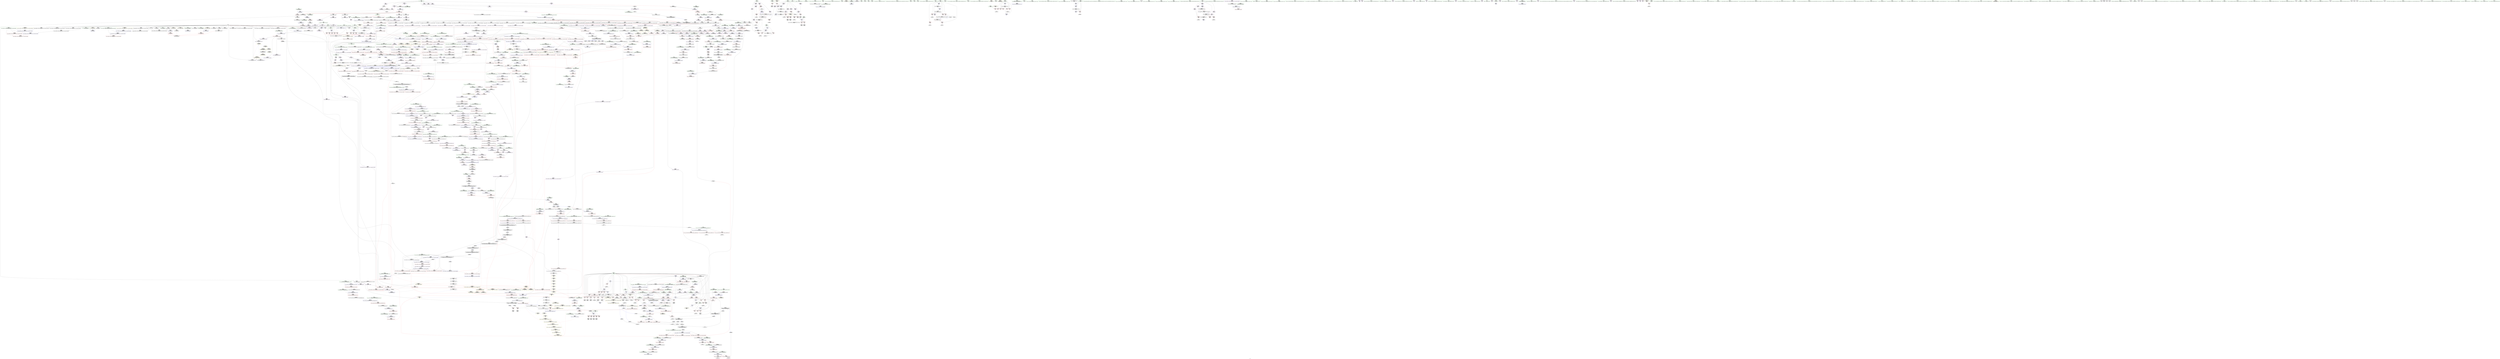 digraph "SVFG" {
	label="SVFG";

	Node0x5638a9049530 [shape=record,color=grey,label="{NodeID: 0\nNullPtr|{|<s32>111}}"];
	Node0x5638a9049530 -> Node0x5638a9370630[style=solid];
	Node0x5638a9049530 -> Node0x5638a9370730[style=solid];
	Node0x5638a9049530 -> Node0x5638a9370800[style=solid];
	Node0x5638a9049530 -> Node0x5638a93708d0[style=solid];
	Node0x5638a9049530 -> Node0x5638a93709a0[style=solid];
	Node0x5638a9049530 -> Node0x5638a9370a70[style=solid];
	Node0x5638a9049530 -> Node0x5638a9370b40[style=solid];
	Node0x5638a9049530 -> Node0x5638a9370c10[style=solid];
	Node0x5638a9049530 -> Node0x5638a9370ce0[style=solid];
	Node0x5638a9049530 -> Node0x5638a9370db0[style=solid];
	Node0x5638a9049530 -> Node0x5638a9370e80[style=solid];
	Node0x5638a9049530 -> Node0x5638a9370f50[style=solid];
	Node0x5638a9049530 -> Node0x5638a9371020[style=solid];
	Node0x5638a9049530 -> Node0x5638a93710f0[style=solid];
	Node0x5638a9049530 -> Node0x5638a93711c0[style=solid];
	Node0x5638a9049530 -> Node0x5638a9371290[style=solid];
	Node0x5638a9049530 -> Node0x5638a9371360[style=solid];
	Node0x5638a9049530 -> Node0x5638a9371430[style=solid];
	Node0x5638a9049530 -> Node0x5638a9371500[style=solid];
	Node0x5638a9049530 -> Node0x5638a93715d0[style=solid];
	Node0x5638a9049530 -> Node0x5638a93716a0[style=solid];
	Node0x5638a9049530 -> Node0x5638a937c140[style=solid];
	Node0x5638a9049530 -> Node0x5638a937c240[style=solid];
	Node0x5638a9049530 -> Node0x5638a937c840[style=solid];
	Node0x5638a9049530 -> Node0x5638a937d570[style=solid];
	Node0x5638a9049530 -> Node0x5638a939eea0[style=solid];
	Node0x5638a9049530 -> Node0x5638a939ef70[style=solid];
	Node0x5638a9049530 -> Node0x5638a939f040[style=solid];
	Node0x5638a9049530 -> Node0x5638a93a1400[style=solid];
	Node0x5638a9049530 -> Node0x5638a938f810[style=solid];
	Node0x5638a9049530 -> Node0x5638a93947f0[style=solid];
	Node0x5638a9049530 -> Node0x5638a9394af0[style=solid];
	Node0x5638a9049530:s32 -> Node0x5638a94aeac0[style=solid,color=red];
	Node0x5638a942e320 [shape=record,color=yellow,style=double,label="{NodeID: 1882\n16V_1 = ENCHI(MR_16V_0)\npts\{60000 \}\nFun[_ZNSt6vectorIiSaIiEE5clearEv]}"];
	Node0x5638a942e320 -> Node0x5638a938b080[style=dashed];
	Node0x5638a9376090 [shape=record,color=red,label="{NodeID: 775\n1197\<--1036\n\<--__len\n_ZNSt6vectorIiSaIiEE17_M_realloc_insertIJRKiEEEvN9__gnu_cxx17__normal_iteratorIPiS1_EEDpOT_\n}"];
	Node0x5638a936ca50 [shape=record,color=black,label="{NodeID: 443\n1798\<--1797\n\<--\n_ZNSt11__copy_moveILb1ELb1ESt26random_access_iterator_tagE8__copy_mIiEEPT_PKS3_S6_S4_\n}"];
	Node0x5638a936ca50 -> Node0x5638a9385da0[style=solid];
	Node0x5638a94a4d20 [shape=record,color=black,label="{NodeID: 2325\n1696 = PHI(1727, )\n|{<s0>129}}"];
	Node0x5638a94a4d20:s0 -> Node0x5638a94a91e0[style=solid,color=red];
	Node0x5638a9341820 [shape=record,color=green,label="{NodeID: 111\n724\<--725\nthis.addr\<--this.addr_field_insensitive\n_ZNSt12_Vector_baseIiSaIiEE12_Vector_implC2Ev\n}"];
	Node0x5638a9341820 -> Node0x5638a938b8a0[style=solid];
	Node0x5638a9341820 -> Node0x5638a939edd0[style=solid];
	Node0x5638a937bac0 [shape=record,color=red,label="{NodeID: 886\n1870\<--1869\ndummyVal\<--offset_0\n_ZSt22__uninitialized_copy_aISt13move_iteratorIPiES1_iET0_T_S4_S3_RSaIT1_E\n}"];
	Node0x5638a937bac0 -> Node0x5638a93a3e40[style=solid];
	Node0x5638a9412620 [shape=record,color=black,label="{NodeID: 1661\nMR_20V_2 = PHI(MR_20V_3, MR_20V_1, )\npts\{60002 \}\n|{<s0>36}}"];
	Node0x5638a9412620:s0 -> Node0x5638a9406b10[style=dashed,color=blue];
	Node0x5638a9382590 [shape=record,color=purple,label="{NodeID: 554\n1062\<--1040\ncoerce.dive3\<--ref.tmp\n_ZNSt6vectorIiSaIiEE17_M_realloc_insertIJRKiEEEvN9__gnu_cxx17__normal_iteratorIPiS1_EEDpOT_\n}"];
	Node0x5638a9382590 -> Node0x5638a93a10c0[style=solid];
	Node0x5638a94ae420 [shape=record,color=black,label="{NodeID: 2436\n1216 = PHI(1016, )\n0th arg _ZN9__gnu_cxx13new_allocatorIiE9constructIiJRKiEEEvPT_DpOT0_ }"];
	Node0x5638a94ae420 -> Node0x5638a93a1cf0[style=solid];
	Node0x5638a9364fd0 [shape=record,color=green,label="{NodeID: 222\n1531\<--1532\ncall2\<--call2_field_insensitive\n_ZN9__gnu_cxx13new_allocatorIiE8allocateEmPKv\n}"];
	Node0x5638a9364fd0 -> Node0x5638a936b1f0[style=solid];
	Node0x5638a93a0f20 [shape=record,color=blue,label="{NodeID: 997\n1034\<--1029\n__args.addr\<--__args\n_ZNSt6vectorIiSaIiEE17_M_realloc_insertIJRKiEEEvN9__gnu_cxx17__normal_iteratorIPiS1_EEDpOT_\n}"];
	Node0x5638a93a0f20 -> Node0x5638a9375e20[style=dashed];
	Node0x5638a9387fc0 [shape=record,color=red,label="{NodeID: 665\n253\<--252\n\<--arrayidx27\n_Z4fixii\n}"];
	Node0x5638a9387fc0 -> Node0x5638a9391670[style=solid];
	Node0x5638a9373170 [shape=record,color=black,label="{NodeID: 333\n491\<--490\nidxprom28\<--\nmain\n}"];
	Node0x5638a90279f0 [shape=record,color=green,label="{NodeID: 1\n7\<--1\n__dso_handle\<--dummyObj\nGlob }"];
	Node0x5638a9376160 [shape=record,color=red,label="{NodeID: 776\n1080\<--1038\n\<--__elems_before\n_ZNSt6vectorIiSaIiEE17_M_realloc_insertIJRKiEEEvN9__gnu_cxx17__normal_iteratorIPiS1_EEDpOT_\n}"];
	Node0x5638a936cb20 [shape=record,color=black,label="{NodeID: 444\n1770\<--1807\n_ZNSt11__copy_moveILb1ELb1ESt26random_access_iterator_tagE8__copy_mIiEEPT_PKS3_S6_S4__ret\<--add.ptr\n_ZNSt11__copy_moveILb1ELb1ESt26random_access_iterator_tagE8__copy_mIiEEPT_PKS3_S6_S4_\n|{<s0>136}}"];
	Node0x5638a936cb20:s0 -> Node0x5638a94a7da0[style=solid,color=blue];
	Node0x5638a94a4e60 [shape=record,color=black,label="{NodeID: 2326\n1698 = PHI(1702, )\n}"];
	Node0x5638a94a4e60 -> Node0x5638a936c3d0[style=solid];
	Node0x5638a93418f0 [shape=record,color=green,label="{NodeID: 112\n730\<--731\n_ZNSaIiEC2Ev\<--_ZNSaIiEC2Ev_field_insensitive\n}"];
	Node0x5638a937bb90 [shape=record,color=red,label="{NodeID: 887\n1873\<--1872\ndummyVal\<--offset_0\n_ZSt18uninitialized_copyISt13move_iteratorIPiES1_ET0_T_S4_S3_\n}"];
	Node0x5638a937bb90 -> Node0x5638a93a4320[style=solid];
	Node0x5638a9412b20 [shape=record,color=black,label="{NodeID: 1662\nMR_177V_2 = PHI(MR_177V_3, MR_177V_1, )\npts\{6460000 \}\n}"];
	Node0x5638a9382660 [shape=record,color=purple,label="{NodeID: 555\n1077\<--1076\n_M_impl\<--\n_ZNSt6vectorIiSaIiEE17_M_realloc_insertIJRKiEEEvN9__gnu_cxx17__normal_iteratorIPiS1_EEDpOT_\n}"];
	Node0x5638a9382660 -> Node0x5638a9375a10[style=solid];
	Node0x5638a94ae530 [shape=record,color=black,label="{NodeID: 2437\n1217 = PHI(1017, )\n1st arg _ZN9__gnu_cxx13new_allocatorIiE9constructIiJRKiEEEvPT_DpOT0_ }"];
	Node0x5638a94ae530 -> Node0x5638a93a1dc0[style=solid];
	Node0x5638a93650a0 [shape=record,color=green,label="{NodeID: 223\n1533\<--1534\n_Znwm\<--_Znwm_field_insensitive\n}"];
	Node0x5638a93a0ff0 [shape=record,color=blue,label="{NodeID: 998\n1036\<--1056\n__len\<--call\n_ZNSt6vectorIiSaIiEE17_M_realloc_insertIJRKiEEEvN9__gnu_cxx17__normal_iteratorIPiS1_EEDpOT_\n}"];
	Node0x5638a93a0ff0 -> Node0x5638a9375ef0[style=dashed];
	Node0x5638a93a0ff0 -> Node0x5638a9375fc0[style=dashed];
	Node0x5638a93a0ff0 -> Node0x5638a9376090[style=dashed];
	Node0x5638a9388090 [shape=record,color=red,label="{NodeID: 666\n257\<--256\n\<--call28\n_Z4fixii\n}"];
	Node0x5638a9388090 -> Node0x5638a9372610[style=solid];
	Node0x5638a9373240 [shape=record,color=black,label="{NodeID: 334\n503\<--502\nidxprom33\<--\nmain\n}"];
	Node0x5638a90b02f0 [shape=record,color=green,label="{NodeID: 2\n14\<--1\n\<--dummyObj\nCan only get source location for instruction, argument, global var or function.|{<s0>21}}"];
	Node0x5638a90b02f0:s0 -> Node0x5638a94a9be0[style=solid,color=red];
	Node0x5638a9376230 [shape=record,color=red,label="{NodeID: 777\n1129\<--1038\n\<--__elems_before\n_ZNSt6vectorIiSaIiEE17_M_realloc_insertIJRKiEEEvN9__gnu_cxx17__normal_iteratorIPiS1_EEDpOT_\n}"];
	Node0x5638a936cbf0 [shape=record,color=black,label="{NodeID: 445\n1814\<--1819\n_ZSt12__miter_baseIPiET_S1__ret\<--\n_ZSt12__miter_baseIPiET_S1_\n|{<s0>135}}"];
	Node0x5638a936cbf0:s0 -> Node0x5638a94a7c60[style=solid,color=blue];
	Node0x5638a94a4fa0 [shape=record,color=black,label="{NodeID: 2327\n1716 = PHI(1763, )\n|{<s0>133}}"];
	Node0x5638a94a4fa0:s0 -> Node0x5638a94a9d20[style=solid,color=red];
	Node0x5638a93655e0 [shape=record,color=green,label="{NodeID: 113\n741\<--742\nthis.addr\<--this.addr_field_insensitive\n_ZNSaIiEC2Ev\n}"];
	Node0x5638a93655e0 -> Node0x5638a938b970[style=solid];
	Node0x5638a93655e0 -> Node0x5638a939f110[style=solid];
	Node0x5638a937bc60 [shape=record,color=red,label="{NodeID: 888\n1876\<--1875\ndummyVal\<--offset_0\n_ZSt18uninitialized_copyISt13move_iteratorIPiES1_ET0_T_S4_S3_\n}"];
	Node0x5638a937bc60 -> Node0x5638a93a43f0[style=solid];
	Node0x5638a9382730 [shape=record,color=purple,label="{NodeID: 556\n1087\<--1086\n_M_impl7\<--\n_ZNSt6vectorIiSaIiEE17_M_realloc_insertIJRKiEEEvN9__gnu_cxx17__normal_iteratorIPiS1_EEDpOT_\n}"];
	Node0x5638a94ae640 [shape=record,color=black,label="{NodeID: 2438\n1218 = PHI(1019, )\n2nd arg _ZN9__gnu_cxx13new_allocatorIiE9constructIiJRKiEEEvPT_DpOT0_ }"];
	Node0x5638a94ae640 -> Node0x5638a93a1e90[style=solid];
	Node0x5638a93651a0 [shape=record,color=green,label="{NodeID: 224\n1545\<--1546\n__first\<--__first_field_insensitive\n_ZSt22__uninitialized_copy_aISt13move_iteratorIPiES1_iET0_T_S4_S3_RSaIT1_E\n}"];
	Node0x5638a93651a0 -> Node0x5638a936b390[style=solid];
	Node0x5638a93651a0 -> Node0x5638a9384130[style=solid];
	Node0x5638a93a10c0 [shape=record,color=blue,label="{NodeID: 999\n1062\<--1061\ncoerce.dive3\<--call2\n_ZNSt6vectorIiSaIiEE17_M_realloc_insertIJRKiEEEvN9__gnu_cxx17__normal_iteratorIPiS1_EEDpOT_\n|{|<s2>70}}"];
	Node0x5638a93a10c0 -> Node0x5638a93770d0[style=dashed];
	Node0x5638a93a10c0 -> Node0x5638a93771a0[style=dashed];
	Node0x5638a93a10c0:s2 -> Node0x5638a9424110[style=dashed,color=red];
	Node0x5638a9388160 [shape=record,color=red,label="{NodeID: 667\n260\<--259\n\<--arrayidx30\n_Z4fixii\n}"];
	Node0x5638a9388160 -> Node0x5638a9395270[style=solid];
	Node0x5638a9373310 [shape=record,color=black,label="{NodeID: 335\n509\<--508\nidxprom37\<--\nmain\n}"];
	Node0x5638a90b20c0 [shape=record,color=green,label="{NodeID: 3\n26\<--1\n.str\<--dummyObj\nGlob }"];
	Node0x5638a9376300 [shape=record,color=red,label="{NodeID: 778\n1074\<--1042\n\<--__new_start\n_ZNSt6vectorIiSaIiEE17_M_realloc_insertIJRKiEEEvN9__gnu_cxx17__normal_iteratorIPiS1_EEDpOT_\n}"];
	Node0x5638a9376300 -> Node0x5638a93a1330[style=solid];
	Node0x5638a936ccc0 [shape=record,color=black,label="{NodeID: 446\n1821\<--1828\n_ZNKSt13move_iteratorIPiE4baseEv_ret\<--\n_ZNKSt13move_iteratorIPiE4baseEv\n|{<s0>134}}"];
	Node0x5638a936ccc0:s0 -> Node0x5638a94a7b20[style=solid,color=blue];
	Node0x5638a94a50e0 [shape=record,color=black,label="{NodeID: 2328\n1720 = PHI(1763, )\n|{<s0>133}}"];
	Node0x5638a94a50e0:s0 -> Node0x5638a94a9e60[style=solid,color=red];
	Node0x5638a93656b0 [shape=record,color=green,label="{NodeID: 114\n747\<--748\n_ZN9__gnu_cxx13new_allocatorIiEC2Ev\<--_ZN9__gnu_cxx13new_allocatorIiEC2Ev_field_insensitive\n}"];
	Node0x5638a937bd30 [shape=record,color=red,label="{NodeID: 889\n1879\<--1878\ndummyVal\<--offset_0\n_ZNSt20__uninitialized_copyILb1EE13__uninit_copyISt13move_iteratorIPiES3_EET0_T_S6_S5_\n}"];
	Node0x5638a937bd30 -> Node0x5638a93a4730[style=solid];
	Node0x5638a9382800 [shape=record,color=purple,label="{NodeID: 557\n1088\<--1086\n_M_start\<--\n_ZNSt6vectorIiSaIiEE17_M_realloc_insertIJRKiEEEvN9__gnu_cxx17__normal_iteratorIPiS1_EEDpOT_\n}"];
	Node0x5638a9382800 -> Node0x5638a9377000[style=solid];
	Node0x5638a94ae750 [shape=record,color=black,label="{NodeID: 2439\n333 = PHI(237, 649, )\n0th arg _ZNSt6vectorIiSaIiEE3endEv }"];
	Node0x5638a94ae750 -> Node0x5638a937d8b0[style=solid];
	Node0x5638a9365270 [shape=record,color=green,label="{NodeID: 225\n1547\<--1548\n__last\<--__last_field_insensitive\n_ZSt22__uninitialized_copy_aISt13move_iteratorIPiES1_iET0_T_S4_S3_RSaIT1_E\n}"];
	Node0x5638a9365270 -> Node0x5638a936b460[style=solid];
	Node0x5638a9365270 -> Node0x5638a9384200[style=solid];
	Node0x5638a93a1190 [shape=record,color=blue,label="{NodeID: 1000\n1038\<--1064\n__elems_before\<--call4\n_ZNSt6vectorIiSaIiEE17_M_realloc_insertIJRKiEEEvN9__gnu_cxx17__normal_iteratorIPiS1_EEDpOT_\n}"];
	Node0x5638a93a1190 -> Node0x5638a9376160[style=dashed];
	Node0x5638a93a1190 -> Node0x5638a9376230[style=dashed];
	Node0x5638a9388230 [shape=record,color=red,label="{NodeID: 668\n264\<--263\n\<--call33\n_Z4fixii\n|{<s0>20}}"];
	Node0x5638a9388230:s0 -> Node0x5638a94b0860[style=solid,color=red];
	Node0x5638a93733e0 [shape=record,color=black,label="{NodeID: 336\n534\<--533\nidxprom48\<--\nmain\n}"];
	Node0x5638a904f8f0 [shape=record,color=green,label="{NodeID: 4\n28\<--1\n.str.1\<--dummyObj\nGlob }"];
	Node0x5638a93763d0 [shape=record,color=red,label="{NodeID: 779\n1079\<--1042\n\<--__new_start\n_ZNSt6vectorIiSaIiEE17_M_realloc_insertIJRKiEEEvN9__gnu_cxx17__normal_iteratorIPiS1_EEDpOT_\n}"];
	Node0x5638a93763d0 -> Node0x5638a9386010[style=solid];
	Node0x5638a936cd90 [shape=record,color=purple,label="{NodeID: 447\n62\<--4\n\<--nodoka\n__cxx_global_var_init\n}"];
	Node0x5638a936cd90 -> Node0x5638a938f680[style=solid];
	Node0x5638a94a5220 [shape=record,color=black,label="{NodeID: 2329\n1722 = PHI(1763, )\n|{<s0>133}}"];
	Node0x5638a94a5220:s0 -> Node0x5638a94a9fa0[style=solid,color=red];
	Node0x5638a93657b0 [shape=record,color=green,label="{NodeID: 115\n752\<--753\nthis.addr\<--this.addr_field_insensitive\n_ZN9__gnu_cxx13new_allocatorIiEC2Ev\n}"];
	Node0x5638a93657b0 -> Node0x5638a938ba40[style=solid];
	Node0x5638a93657b0 -> Node0x5638a939f1e0[style=solid];
	Node0x5638a937be00 [shape=record,color=red,label="{NodeID: 890\n1882\<--1881\ndummyVal\<--offset_0\n_ZNSt20__uninitialized_copyILb1EE13__uninit_copyISt13move_iteratorIPiES3_EET0_T_S6_S5_\n}"];
	Node0x5638a937be00 -> Node0x5638a93a4800[style=solid];
	Node0x5638a93828d0 [shape=record,color=purple,label="{NodeID: 558\n1100\<--1099\nincdec.ptr\<--\n_ZNSt6vectorIiSaIiEE17_M_realloc_insertIJRKiEEEvN9__gnu_cxx17__normal_iteratorIPiS1_EEDpOT_\n}"];
	Node0x5638a93828d0 -> Node0x5638a93a15a0[style=solid];
	Node0x5638a94ae8a0 [shape=record,color=black,label="{NodeID: 2440\n1508 = PHI(1501, )\n0th arg _ZN9__gnu_cxx13new_allocatorIiE8allocateEmPKv }"];
	Node0x5638a94ae8a0 -> Node0x5638a93a37c0[style=solid];
	Node0x5638a9365340 [shape=record,color=green,label="{NodeID: 226\n1549\<--1550\n__result.addr\<--__result.addr_field_insensitive\n_ZSt22__uninitialized_copy_aISt13move_iteratorIPiES1_iET0_T_S4_S3_RSaIT1_E\n}"];
	Node0x5638a9365340 -> Node0x5638a9379cb0[style=solid];
	Node0x5638a9365340 -> Node0x5638a93a3bd0[style=solid];
	Node0x5638a93a1260 [shape=record,color=blue,label="{NodeID: 1001\n1042\<--1070\n__new_start\<--call5\n_ZNSt6vectorIiSaIiEE17_M_realloc_insertIJRKiEEEvN9__gnu_cxx17__normal_iteratorIPiS1_EEDpOT_\n}"];
	Node0x5638a93a1260 -> Node0x5638a9376300[style=dashed];
	Node0x5638a93a1260 -> Node0x5638a93763d0[style=dashed];
	Node0x5638a93a1260 -> Node0x5638a93764a0[style=dashed];
	Node0x5638a93a1260 -> Node0x5638a9376570[style=dashed];
	Node0x5638a93a1260 -> Node0x5638a9376640[style=dashed];
	Node0x5638a93a1260 -> Node0x5638a9376710[style=dashed];
	Node0x5638a93a1260 -> Node0x5638a93767e0[style=dashed];
	Node0x5638a93a1260 -> Node0x5638a93768b0[style=dashed];
	Node0x5638a94253e0 [shape=record,color=yellow,style=double,label="{NodeID: 1776\n7V_1 = ENCHI(MR_7V_0)\npts\{99 \}\nFun[__cxx_global_array_dtor]}"];
	Node0x5638a94253e0 -> Node0x5638a937ca10[style=dashed];
	Node0x5638a9388300 [shape=record,color=red,label="{NodeID: 669\n287\<--284\nthis1\<--this.addr\n_ZN9__gnu_cxx17__normal_iteratorIPiSt6vectorIiSaIiEEEC2Ev\n}"];
	Node0x5638a9388300 -> Node0x5638a9380030[style=solid];
	Node0x5638a93734b0 [shape=record,color=black,label="{NodeID: 337\n540\<--539\nidxprom51\<--\nmain\n}"];
	Node0x5638a9004170 [shape=record,color=green,label="{NodeID: 5\n30\<--1\n.str.2\<--dummyObj\nGlob }"];
	Node0x5638a942e7b0 [shape=record,color=yellow,style=double,label="{NodeID: 1887\n28V_1 = ENCHI(MR_28V_0)\npts\{1532 \}\nFun[_Z4fixii]|{|<s3>20}}"];
	Node0x5638a942e7b0 -> Node0x5638a9387ef0[style=dashed];
	Node0x5638a942e7b0 -> Node0x5638a9388090[style=dashed];
	Node0x5638a942e7b0 -> Node0x5638a9388230[style=dashed];
	Node0x5638a942e7b0:s3 -> Node0x5638a942e7b0[style=dashed,color=red];
	Node0x5638a93764a0 [shape=record,color=red,label="{NodeID: 780\n1092\<--1042\n\<--__new_start\n_ZNSt6vectorIiSaIiEE17_M_realloc_insertIJRKiEEEvN9__gnu_cxx17__normal_iteratorIPiS1_EEDpOT_\n|{<s0>76}}"];
	Node0x5638a93764a0:s0 -> Node0x5638a94acb90[style=solid,color=red];
	Node0x5638a936ce60 [shape=record,color=purple,label="{NodeID: 448\n69\<--4\n\<--nodoka\n__cxx_global_var_init\n}"];
	Node0x5638a94a5360 [shape=record,color=black,label="{NodeID: 2330\n1723 = PHI(1740, )\n}"];
	Node0x5638a94a5360 -> Node0x5638a936c4a0[style=solid];
	Node0x5638a9365880 [shape=record,color=green,label="{NodeID: 116\n761\<--762\n__first.addr\<--__first.addr_field_insensitive\n_ZSt8_DestroyIPiiEvT_S1_RSaIT0_E\n}"];
	Node0x5638a9365880 -> Node0x5638a938bb10[style=solid];
	Node0x5638a9365880 -> Node0x5638a939f2b0[style=solid];
	Node0x5638a937bed0 [shape=record,color=red,label="{NodeID: 891\n1885\<--1884\ndummyVal\<--offset_0\n_ZSt4copyISt13move_iteratorIPiES1_ET0_T_S4_S3_\n}"];
	Node0x5638a937bed0 -> Node0x5638a93a4b40[style=solid];
	Node0x5638a93829a0 [shape=record,color=purple,label="{NodeID: 559\n1105\<--1104\n_M_impl13\<--\n_ZNSt6vectorIiSaIiEE17_M_realloc_insertIJRKiEEEvN9__gnu_cxx17__normal_iteratorIPiS1_EEDpOT_\n}"];
	Node0x5638a94ae9b0 [shape=record,color=black,label="{NodeID: 2441\n1509 = PHI(1502, )\n1st arg _ZN9__gnu_cxx13new_allocatorIiE8allocateEmPKv }"];
	Node0x5638a94ae9b0 -> Node0x5638a93a3890[style=solid];
	Node0x5638a9365410 [shape=record,color=green,label="{NodeID: 227\n1551\<--1552\n.addr\<--.addr_field_insensitive\n_ZSt22__uninitialized_copy_aISt13move_iteratorIPiES1_iET0_T_S4_S3_RSaIT1_E\n}"];
	Node0x5638a9365410 -> Node0x5638a93a3ca0[style=solid];
	Node0x5638a93a1330 [shape=record,color=blue,label="{NodeID: 1002\n1044\<--1074\n__new_finish\<--\n_ZNSt6vectorIiSaIiEE17_M_realloc_insertIJRKiEEEvN9__gnu_cxx17__normal_iteratorIPiS1_EEDpOT_\n}"];
	Node0x5638a93a1330 -> Node0x5638a9376b20[style=dashed];
	Node0x5638a93a1330 -> Node0x5638a9376bf0[style=dashed];
	Node0x5638a93a1330 -> Node0x5638a93a1400[style=dashed];
	Node0x5638a94254f0 [shape=record,color=yellow,style=double,label="{NodeID: 1777\n4V_1 = ENCHI(MR_4V_0)\npts\{60000 60001 60002 \}\nFun[__cxx_global_array_dtor]|{<s0>5|<s1>5|<s2>5}}"];
	Node0x5638a94254f0:s0 -> Node0x5638a9426a40[style=dashed,color=red];
	Node0x5638a94254f0:s1 -> Node0x5638a9426b20[style=dashed,color=red];
	Node0x5638a94254f0:s2 -> Node0x5638a9426c00[style=dashed,color=red];
	Node0x5638a93883d0 [shape=record,color=red,label="{NodeID: 670\n298\<--295\nthis1\<--this.addr\n_ZNSt6vectorIiSaIiEE5beginEv\n}"];
	Node0x5638a93883d0 -> Node0x5638a93726e0[style=solid];
	Node0x5638a9373580 [shape=record,color=black,label="{NodeID: 338\n546\<--545\nidxprom55\<--\nmain\n}"];
	Node0x5638a9359060 [shape=record,color=green,label="{NodeID: 6\n32\<--1\n.str.3\<--dummyObj\nGlob }"];
	Node0x5638a9376570 [shape=record,color=red,label="{NodeID: 781\n1128\<--1042\n\<--__new_start\n_ZNSt6vectorIiSaIiEE17_M_realloc_insertIJRKiEEEvN9__gnu_cxx17__normal_iteratorIPiS1_EEDpOT_\n}"];
	Node0x5638a9376570 -> Node0x5638a93860e0[style=solid];
	Node0x5638a936cf30 [shape=record,color=purple,label="{NodeID: 449\n70\<--4\n\<--nodoka\n__cxx_global_var_init\n}"];
	Node0x5638a936cf30 -> Node0x5638a9392b70[style=solid];
	Node0x5638a94a54a0 [shape=record,color=black,label="{NodeID: 2331\n990 = PHI(776, )\n|{<s0>64}}"];
	Node0x5638a94a54a0:s0 -> Node0x5638a94ab510[style=solid,color=red];
	Node0x5638a9365950 [shape=record,color=green,label="{NodeID: 117\n763\<--764\n__last.addr\<--__last.addr_field_insensitive\n_ZSt8_DestroyIPiiEvT_S1_RSaIT0_E\n}"];
	Node0x5638a9365950 -> Node0x5638a938bbe0[style=solid];
	Node0x5638a9365950 -> Node0x5638a939f380[style=solid];
	Node0x5638a937bfa0 [shape=record,color=red,label="{NodeID: 892\n1888\<--1887\ndummyVal\<--offset_0\n_ZSt4copyISt13move_iteratorIPiES1_ET0_T_S4_S3_\n}"];
	Node0x5638a937bfa0 -> Node0x5638a93a4c10[style=solid];
	Node0x5638a9414420 [shape=record,color=black,label="{NodeID: 1667\nMR_18V_3 = PHI(MR_18V_4, MR_18V_2, )\npts\{60001 \}\n|{|<s1>31}}"];
	Node0x5638a9414420 -> Node0x5638a940e020[style=dashed];
	Node0x5638a9414420:s1 -> Node0x5638a942e210[style=dashed,color=red];
	Node0x5638a9382a70 [shape=record,color=purple,label="{NodeID: 560\n1106\<--1104\n_M_finish\<--\n_ZNSt6vectorIiSaIiEE17_M_realloc_insertIJRKiEEEvN9__gnu_cxx17__normal_iteratorIPiS1_EEDpOT_\n}"];
	Node0x5638a9382a70 -> Node0x5638a9377270[style=solid];
	Node0x5638a94aeac0 [shape=record,color=black,label="{NodeID: 2442\n1510 = PHI(3, )\n2nd arg _ZN9__gnu_cxx13new_allocatorIiE8allocateEmPKv }"];
	Node0x5638a94aeac0 -> Node0x5638a93a3960[style=solid];
	Node0x5638a93654e0 [shape=record,color=green,label="{NodeID: 228\n1553\<--1554\nagg.tmp\<--agg.tmp_field_insensitive\n_ZSt22__uninitialized_copy_aISt13move_iteratorIPiES1_iET0_T_S4_S3_RSaIT1_E\n}"];
	Node0x5638a93654e0 -> Node0x5638a936b530[style=solid];
	Node0x5638a93654e0 -> Node0x5638a93842d0[style=solid];
	Node0x5638a93a1400 [shape=record,color=blue, style = dotted,label="{NodeID: 1003\n1044\<--3\n__new_finish\<--dummyVal\n_ZNSt6vectorIiSaIiEE17_M_realloc_insertIJRKiEEEvN9__gnu_cxx17__normal_iteratorIPiS1_EEDpOT_\n}"];
	Node0x5638a93a1400 -> Node0x5638a9376b20[style=dashed];
	Node0x5638a93a1400 -> Node0x5638a9376bf0[style=dashed];
	Node0x5638a93a1400 -> Node0x5638a93a14d0[style=dashed];
	Node0x5638a93884a0 [shape=record,color=red,label="{NodeID: 671\n306\<--305\n\<--coerce.dive\n_ZNSt6vectorIiSaIiEE5beginEv\n}"];
	Node0x5638a93884a0 -> Node0x5638a93727b0[style=solid];
	Node0x5638a9373650 [shape=record,color=black,label="{NodeID: 339\n549\<--548\nidxprom57\<--\nmain\n}"];
	Node0x5638a9359340 [shape=record,color=green,label="{NodeID: 7\n34\<--1\n.str.4\<--dummyObj\nGlob }"];
	Node0x5638a942e970 [shape=record,color=yellow,style=double,label="{NodeID: 1889\n32V_1 = ENCHI(MR_32V_0)\npts\{210000 \}\nFun[_Z4fixii]|{|<s4>20}}"];
	Node0x5638a942e970 -> Node0x5638a9387ae0[style=dashed];
	Node0x5638a942e970 -> Node0x5638a9387bb0[style=dashed];
	Node0x5638a942e970 -> Node0x5638a9387d50[style=dashed];
	Node0x5638a942e970 -> Node0x5638a9387e20[style=dashed];
	Node0x5638a942e970:s4 -> Node0x5638a942e970[style=dashed,color=red];
	Node0x5638a9376640 [shape=record,color=red,label="{NodeID: 782\n1143\<--1042\n\<--__new_start\n_ZNSt6vectorIiSaIiEE17_M_realloc_insertIJRKiEEEvN9__gnu_cxx17__normal_iteratorIPiS1_EEDpOT_\n|{<s0>84}}"];
	Node0x5638a9376640:s0 -> Node0x5638a94ab080[style=solid,color=red];
	Node0x5638a936d000 [shape=record,color=purple,label="{NodeID: 450\n101\<--4\n\<--nodoka\n__cxx_global_array_dtor\n}"];
	Node0x5638a94a55e0 [shape=record,color=black,label="{NodeID: 2332\n1019 = PHI(1237, )\n|{<s0>67}}"];
	Node0x5638a94a55e0:s0 -> Node0x5638a94ae640[style=solid,color=red];
	Node0x5638a9365a20 [shape=record,color=green,label="{NodeID: 118\n765\<--766\n.addr\<--.addr_field_insensitive\n_ZSt8_DestroyIPiiEvT_S1_RSaIT0_E\n}"];
	Node0x5638a9365a20 -> Node0x5638a939f450[style=solid];
	Node0x5638a937c070 [shape=record,color=red,label="{NodeID: 893\n1891\<--1890\ndummyVal\<--offset_0\n_ZNSt11__copy_moveILb1ELb1ESt26random_access_iterator_tagE8__copy_mIiEEPT_PKS3_S6_S4_\n}"];
	Node0x5638a937c070 -> Node0x5638a93a5770[style=solid];
	Node0x5638a9382b40 [shape=record,color=purple,label="{NodeID: 561\n1126\<--1125\n_M_impl17\<--\n_ZNSt6vectorIiSaIiEE17_M_realloc_insertIJRKiEEEvN9__gnu_cxx17__normal_iteratorIPiS1_EEDpOT_\n}"];
	Node0x5638a9382b40 -> Node0x5638a9369a60[style=solid];
	Node0x5638a94aebd0 [shape=record,color=black,label="{NodeID: 2443\n952 = PHI(293, 334, 359, )\n0th arg _ZN9__gnu_cxx17__normal_iteratorIPiSt6vectorIiSaIiEEEC2ERKS1_ }"];
	Node0x5638a94aebd0 -> Node0x5638a93a0560[style=solid];
	Node0x5638a936da80 [shape=record,color=green,label="{NodeID: 229\n1555\<--1556\nagg.tmp2\<--agg.tmp2_field_insensitive\n_ZSt22__uninitialized_copy_aISt13move_iteratorIPiES1_iET0_T_S4_S3_RSaIT1_E\n}"];
	Node0x5638a936da80 -> Node0x5638a936b600[style=solid];
	Node0x5638a936da80 -> Node0x5638a93843a0[style=solid];
	Node0x5638a93a14d0 [shape=record,color=blue,label="{NodeID: 1004\n1044\<--1095\n__new_finish\<--call11\n_ZNSt6vectorIiSaIiEE17_M_realloc_insertIJRKiEEEvN9__gnu_cxx17__normal_iteratorIPiS1_EEDpOT_\n}"];
	Node0x5638a93a14d0 -> Node0x5638a9376980[style=dashed];
	Node0x5638a93a14d0 -> Node0x5638a93a15a0[style=dashed];
	Node0x5638a9388570 [shape=record,color=red,label="{NodeID: 672\n322\<--316\n\<--__lhs.addr\n_ZN9__gnu_cxxneIPiSt6vectorIiSaIiEEEEbRKNS_17__normal_iteratorIT_T0_EESA_\n|{<s0>23}}"];
	Node0x5638a9388570:s0 -> Node0x5638a94ad8e0[style=solid,color=red];
	Node0x5638a9373720 [shape=record,color=black,label="{NodeID: 340\n593\<--592\nidxprom77\<--\nmain\n}"];
	Node0x5638a9359400 [shape=record,color=green,label="{NodeID: 8\n36\<--1\n.str.5\<--dummyObj\nGlob }"];
	Node0x5638a9376710 [shape=record,color=red,label="{NodeID: 783\n1150\<--1042\n\<--__new_start\n_ZNSt6vectorIiSaIiEE17_M_realloc_insertIJRKiEEEvN9__gnu_cxx17__normal_iteratorIPiS1_EEDpOT_\n|{<s0>85}}"];
	Node0x5638a9376710:s0 -> Node0x5638a94ac880[style=solid,color=red];
	Node0x5638a936d0d0 [shape=record,color=purple,label="{NodeID: 451\n102\<--4\n\<--nodoka\n__cxx_global_array_dtor\n}"];
	Node0x5638a936d0d0 -> Node0x5638a9390350[style=solid];
	Node0x5638a94a5720 [shape=record,color=black,label="{NodeID: 2333\n1280 = PHI(1438, )\n}"];
	Node0x5638a94a5720 -> Node0x5638a9378040[style=solid];
	Node0x5638a9365af0 [shape=record,color=green,label="{NodeID: 119\n773\<--774\n_ZSt8_DestroyIPiEvT_S1_\<--_ZSt8_DestroyIPiEvT_S1__field_insensitive\n}"];
	Node0x5638a937c140 [shape=record,color=blue, style = dotted,label="{NodeID: 894\n8\<--3\nfin\<--dummyVal\nGlob }"];
	Node0x5638a937c140 -> Node0x5638a939d710[style=dashed];
	Node0x5638a9382c10 [shape=record,color=purple,label="{NodeID: 562\n1158\<--1157\n_M_impl25\<--\n_ZNSt6vectorIiSaIiEE17_M_realloc_insertIJRKiEEEvN9__gnu_cxx17__normal_iteratorIPiS1_EEDpOT_\n}"];
	Node0x5638a94aedc0 [shape=record,color=black,label="{NodeID: 2444\n953 = PHI(301, 342, 365, )\n1st arg _ZN9__gnu_cxx17__normal_iteratorIPiSt6vectorIiSaIiEEEC2ERKS1_ }"];
	Node0x5638a94aedc0 -> Node0x5638a93a0630[style=solid];
	Node0x5638a936db50 [shape=record,color=green,label="{NodeID: 230\n1575\<--1576\n_ZSt18uninitialized_copyISt13move_iteratorIPiES1_ET0_T_S4_S3_\<--_ZSt18uninitialized_copyISt13move_iteratorIPiES1_ET0_T_S4_S3__field_insensitive\n}"];
	Node0x5638a93a15a0 [shape=record,color=blue,label="{NodeID: 1005\n1044\<--1100\n__new_finish\<--incdec.ptr\n_ZNSt6vectorIiSaIiEE17_M_realloc_insertIJRKiEEEvN9__gnu_cxx17__normal_iteratorIPiS1_EEDpOT_\n}"];
	Node0x5638a93a15a0 -> Node0x5638a9376a50[style=dashed];
	Node0x5638a93a15a0 -> Node0x5638a9376b20[style=dashed];
	Node0x5638a93a15a0 -> Node0x5638a9376bf0[style=dashed];
	Node0x5638a93a15a0 -> Node0x5638a93a1670[style=dashed];
	Node0x5638a9388640 [shape=record,color=red,label="{NodeID: 673\n327\<--318\n\<--__rhs.addr\n_ZN9__gnu_cxxneIPiSt6vectorIiSaIiEEEEbRKNS_17__normal_iteratorIT_T0_EESA_\n|{<s0>24}}"];
	Node0x5638a9388640:s0 -> Node0x5638a94ad8e0[style=solid,color=red];
	Node0x5638a93737f0 [shape=record,color=black,label="{NodeID: 341\n630\<--629\n\<--this1\n_ZNSt6vectorIiSaIiEE5clearEv\n}"];
	Node0x5638a93737f0 -> Node0x5638a9380920[style=solid];
	Node0x5638a93737f0 -> Node0x5638a93809f0[style=solid];
	Node0x5638a93598f0 [shape=record,color=green,label="{NodeID: 9\n38\<--1\n.str.6\<--dummyObj\nGlob }"];
	Node0x5638a942eb30 [shape=record,color=yellow,style=double,label="{NodeID: 1891\n36V_1 = ENCHI(MR_36V_0)\npts\{1670000 \}\nFun[_Z4fixii]|{|<s1>12}}"];
	Node0x5638a942eb30 -> Node0x5638a941bc20[style=dashed];
	Node0x5638a942eb30:s1 -> Node0x5638a937d570[style=dashed,color=red];
	Node0x5638a93767e0 [shape=record,color=red,label="{NodeID: 784\n1186\<--1042\n\<--__new_start\n_ZNSt6vectorIiSaIiEE17_M_realloc_insertIJRKiEEEvN9__gnu_cxx17__normal_iteratorIPiS1_EEDpOT_\n}"];
	Node0x5638a93767e0 -> Node0x5638a93a1a80[style=solid];
	Node0x5638a936d1a0 [shape=record,color=purple,label="{NodeID: 452\n109\<--4\n\<--nodoka\n__cxx_global_array_dtor\n}"];
	Node0x5638a936d1a0 -> Node0x5638a93ce9a0[style=solid];
	Node0x5638a94a5860 [shape=record,color=black,label="{NodeID: 2334\n1056 = PHI(1244, )\n}"];
	Node0x5638a94a5860 -> Node0x5638a93a0ff0[style=solid];
	Node0x5638a9365bf0 [shape=record,color=green,label="{NodeID: 120\n778\<--779\nthis.addr\<--this.addr_field_insensitive\n_ZNSt12_Vector_baseIiSaIiEE19_M_get_Tp_allocatorEv\n}"];
	Node0x5638a9365bf0 -> Node0x5638a938bcb0[style=solid];
	Node0x5638a9365bf0 -> Node0x5638a939f520[style=solid];
	Node0x5638a937c240 [shape=record,color=blue, style = dotted,label="{NodeID: 895\n11\<--3\nfout\<--dummyVal\nGlob }"];
	Node0x5638a937c240 -> Node0x5638a939d7e0[style=dashed];
	Node0x5638a9382ce0 [shape=record,color=purple,label="{NodeID: 563\n1159\<--1157\n_M_start26\<--\n_ZNSt6vectorIiSaIiEE17_M_realloc_insertIJRKiEEEvN9__gnu_cxx17__normal_iteratorIPiS1_EEDpOT_\n}"];
	Node0x5638a9382ce0 -> Node0x5638a9377340[style=solid];
	Node0x5638a94aef80 [shape=record,color=black,label="{NodeID: 2445\n1484 = PHI(1469, 1520, )\n0th arg _ZNK9__gnu_cxx13new_allocatorIiE8max_sizeEv }"];
	Node0x5638a94aef80 -> Node0x5638a93a3550[style=solid];
	Node0x5638a936dc20 [shape=record,color=green,label="{NodeID: 231\n1580\<--1581\nretval\<--retval_field_insensitive\n_ZSt32__make_move_if_noexcept_iteratorIiSt13move_iteratorIPiEET0_PT_\n|{|<s1>118}}"];
	Node0x5638a936dc20 -> Node0x5638a93847b0[style=solid];
	Node0x5638a936dc20:s1 -> Node0x5638a94b0530[style=solid,color=red];
	Node0x5638a93a1670 [shape=record,color=blue,label="{NodeID: 1006\n1044\<--1111\n__new_finish\<--call16\n_ZNSt6vectorIiSaIiEE17_M_realloc_insertIJRKiEEEvN9__gnu_cxx17__normal_iteratorIPiS1_EEDpOT_\n}"];
	Node0x5638a93a1670 -> Node0x5638a9376cc0[style=dashed];
	Node0x5638a9425900 [shape=record,color=yellow,style=double,label="{NodeID: 1781\n36V_1 = ENCHI(MR_36V_0)\npts\{1670000 \}\nFun[_ZNK9__gnu_cxx17__normal_iteratorIPiSt6vectorIiSaIiEEEdeEv]}"];
	Node0x5638a9425900 -> Node0x5638a9388b20[style=dashed];
	Node0x5638a9388710 [shape=record,color=red,label="{NodeID: 674\n326\<--323\n\<--call\n_ZN9__gnu_cxxneIPiSt6vectorIiSaIiEEEEbRKNS_17__normal_iteratorIT_T0_EESA_\n}"];
	Node0x5638a9388710 -> Node0x5638a9394f70[style=solid];
	Node0x5638a93738c0 [shape=record,color=black,label="{NodeID: 342\n650\<--649\n\<--this1\n_ZNSt6vectorIiSaIiEE9push_backERKi\n}"];
	Node0x5638a93738c0 -> Node0x5638a9380c60[style=solid];
	Node0x5638a93738c0 -> Node0x5638a9380d30[style=solid];
	Node0x5638a93599f0 [shape=record,color=green,label="{NodeID: 10\n40\<--1\n.str.7\<--dummyObj\nGlob }"];
	Node0x5638a93768b0 [shape=record,color=red,label="{NodeID: 785\n1196\<--1042\n\<--__new_start\n_ZNSt6vectorIiSaIiEE17_M_realloc_insertIJRKiEEEvN9__gnu_cxx17__normal_iteratorIPiS1_EEDpOT_\n}"];
	Node0x5638a93768b0 -> Node0x5638a93861b0[style=solid];
	Node0x5638a936d270 [shape=record,color=purple,label="{NodeID: 453\n221\<--4\narrayidx17\<--nodoka\n_Z4fixii\n|{<s0>13}}"];
	Node0x5638a936d270:s0 -> Node0x5638a94b17f0[style=solid,color=red];
	Node0x5638a94a59a0 [shape=record,color=black,label="{NodeID: 2335\n1061 = PHI(291, )\n}"];
	Node0x5638a94a59a0 -> Node0x5638a93a10c0[style=solid];
	Node0x5638a9365cc0 [shape=record,color=green,label="{NodeID: 121\n787\<--788\nthis.addr\<--this.addr_field_insensitive\n_ZNSt12_Vector_baseIiSaIiEED2Ev\n}"];
	Node0x5638a9365cc0 -> Node0x5638a938bd80[style=solid];
	Node0x5638a9365cc0 -> Node0x5638a939f5f0[style=solid];
	Node0x5638a937c340 [shape=record,color=blue,label="{NodeID: 896\n13\<--14\nn\<--\nGlob }"];
	Node0x5638a937c340 -> Node0x5638a8cae100[style=dashed];
	Node0x5638a9382db0 [shape=record,color=purple,label="{NodeID: 564\n1162\<--1161\n_M_impl27\<--\n_ZNSt6vectorIiSaIiEE17_M_realloc_insertIJRKiEEEvN9__gnu_cxx17__normal_iteratorIPiS1_EEDpOT_\n}"];
	Node0x5638a94af0d0 [shape=record,color=black,label="{NodeID: 2446\n1845 = PHI(1395, )\n0th arg _ZN9__gnu_cxx13new_allocatorIiE7destroyIiEEvPT_ }"];
	Node0x5638a94af0d0 -> Node0x5638a93a5c50[style=solid];
	Node0x5638a936dcf0 [shape=record,color=green,label="{NodeID: 232\n1582\<--1583\n__i.addr\<--__i.addr_field_insensitive\n_ZSt32__make_move_if_noexcept_iteratorIiSt13move_iteratorIPiEET0_PT_\n}"];
	Node0x5638a936dcf0 -> Node0x5638a9379f20[style=solid];
	Node0x5638a936dcf0 -> Node0x5638a93a3f10[style=solid];
	Node0x5638a93a1740 [shape=record,color=blue,label="{NodeID: 1007\n1046\<--1115\nexn.slot\<--\n_ZNSt6vectorIiSaIiEE17_M_realloc_insertIJRKiEEEvN9__gnu_cxx17__normal_iteratorIPiS1_EEDpOT_\n}"];
	Node0x5638a93a1740 -> Node0x5638a9376d90[style=dashed];
	Node0x5638a93a1740 -> Node0x5638a93a18e0[style=dashed];
	Node0x5638a93887e0 [shape=record,color=red,label="{NodeID: 675\n329\<--328\n\<--call1\n_ZN9__gnu_cxxneIPiSt6vectorIiSaIiEEEEbRKNS_17__normal_iteratorIT_T0_EESA_\n}"];
	Node0x5638a93887e0 -> Node0x5638a9394f70[style=solid];
	Node0x5638a9373990 [shape=record,color=black,label="{NodeID: 343\n654\<--649\n\<--this1\n_ZNSt6vectorIiSaIiEE9push_backERKi\n}"];
	Node0x5638a9373990 -> Node0x5638a9380e00[style=solid];
	Node0x5638a9373990 -> Node0x5638a9380ed0[style=solid];
	Node0x5638a9359af0 [shape=record,color=green,label="{NodeID: 11\n42\<--1\n.str.8\<--dummyObj\nGlob }"];
	Node0x5638a9376980 [shape=record,color=red,label="{NodeID: 786\n1099\<--1044\n\<--__new_finish\n_ZNSt6vectorIiSaIiEE17_M_realloc_insertIJRKiEEEvN9__gnu_cxx17__normal_iteratorIPiS1_EEDpOT_\n}"];
	Node0x5638a9376980 -> Node0x5638a93828d0[style=solid];
	Node0x5638a936d340 [shape=record,color=purple,label="{NodeID: 454\n237\<--4\narrayidx21\<--nodoka\n_Z4fixii\n|{<s0>15}}"];
	Node0x5638a936d340:s0 -> Node0x5638a94ae750[style=solid,color=red];
	Node0x5638a94a5ae0 [shape=record,color=black,label="{NodeID: 2336\n1064 = PHI(1300, )\n}"];
	Node0x5638a94a5ae0 -> Node0x5638a93a1190[style=solid];
	Node0x5638a9365d90 [shape=record,color=green,label="{NodeID: 122\n789\<--790\nexn.slot\<--exn.slot_field_insensitive\n_ZNSt12_Vector_baseIiSaIiEED2Ev\n}"];
	Node0x5638a9365d90 -> Node0x5638a938be50[style=solid];
	Node0x5638a9365d90 -> Node0x5638a939f6c0[style=solid];
	Node0x5638a937c440 [shape=record,color=blue,label="{NodeID: 897\n16\<--14\nm\<--\nGlob }"];
	Node0x5638a937c440 -> Node0x5638a94216f0[style=dashed];
	Node0x5638a9382e80 [shape=record,color=purple,label="{NodeID: 565\n1163\<--1161\n_M_finish28\<--\n_ZNSt6vectorIiSaIiEE17_M_realloc_insertIJRKiEEEvN9__gnu_cxx17__normal_iteratorIPiS1_EEDpOT_\n}"];
	Node0x5638a9382e80 -> Node0x5638a9377410[style=solid];
	Node0x5638a94af1e0 [shape=record,color=black,label="{NodeID: 2447\n1846 = PHI(1396, )\n1st arg _ZN9__gnu_cxx13new_allocatorIiE7destroyIiEEvPT_ }"];
	Node0x5638a94af1e0 -> Node0x5638a93a5d20[style=solid];
	Node0x5638a936ddc0 [shape=record,color=green,label="{NodeID: 233\n1587\<--1588\n_ZNSt13move_iteratorIPiEC2ES0_\<--_ZNSt13move_iteratorIPiEC2ES0__field_insensitive\n}"];
	Node0x5638a93a1810 [shape=record,color=blue,label="{NodeID: 1008\n1048\<--1117\nehselector.slot\<--\n_ZNSt6vectorIiSaIiEE17_M_realloc_insertIJRKiEEEvN9__gnu_cxx17__normal_iteratorIPiS1_EEDpOT_\n}"];
	Node0x5638a93a1810 -> Node0x5638a93a19b0[style=dashed];
	Node0x5638a93888b0 [shape=record,color=red,label="{NodeID: 676\n339\<--336\nthis1\<--this.addr\n_ZNSt6vectorIiSaIiEE3endEv\n}"];
	Node0x5638a93888b0 -> Node0x5638a9372950[style=solid];
	Node0x5638a9373a60 [shape=record,color=black,label="{NodeID: 344\n660\<--649\n\<--this1\n_ZNSt6vectorIiSaIiEE9push_backERKi\n}"];
	Node0x5638a9373a60 -> Node0x5638a9380fa0[style=solid];
	Node0x5638a9359bf0 [shape=record,color=green,label="{NodeID: 12\n44\<--1\n.str.9\<--dummyObj\nGlob }"];
	Node0x5638a9376a50 [shape=record,color=red,label="{NodeID: 787\n1108\<--1044\n\<--__new_finish\n_ZNSt6vectorIiSaIiEE17_M_realloc_insertIJRKiEEEvN9__gnu_cxx17__normal_iteratorIPiS1_EEDpOT_\n|{<s0>79}}"];
	Node0x5638a9376a50:s0 -> Node0x5638a94acb90[style=solid,color=red];
	Node0x5638a936d410 [shape=record,color=purple,label="{NodeID: 455\n433\<--4\narrayidx\<--nodoka\nmain\n|{<s0>31}}"];
	Node0x5638a936d410:s0 -> Node0x5638a94b0750[style=solid,color=red];
	Node0x5638a94a5c20 [shape=record,color=black,label="{NodeID: 2337\n1070 = PHI(1320, )\n}"];
	Node0x5638a94a5c20 -> Node0x5638a93a1260[style=solid];
	Node0x5638a9365e60 [shape=record,color=green,label="{NodeID: 123\n791\<--792\nehselector.slot\<--ehselector.slot_field_insensitive\n_ZNSt12_Vector_baseIiSaIiEED2Ev\n}"];
	Node0x5638a9365e60 -> Node0x5638a939f790[style=solid];
	Node0x5638a937c540 [shape=record,color=blue,label="{NodeID: 898\n24\<--14\nCantDo\<--\nGlob }"];
	Node0x5638a937c540 -> Node0x5638a9416c20[style=dashed];
	Node0x5638a9416220 [shape=record,color=black,label="{NodeID: 1673\nMR_335V_3 = PHI(MR_335V_4, MR_335V_2, )\npts\{1442 \}\n}"];
	Node0x5638a9416220 -> Node0x5638a9379080[style=dashed];
	Node0x5638a9382f50 [shape=record,color=purple,label="{NodeID: 566\n1170\<--1169\n_M_impl30\<--\n_ZNSt6vectorIiSaIiEE17_M_realloc_insertIJRKiEEEvN9__gnu_cxx17__normal_iteratorIPiS1_EEDpOT_\n}"];
	Node0x5638a94af2f0 [shape=record,color=black,label="{NodeID: 2448\n829 = PHI(770, )\n0th arg _ZSt8_DestroyIPiEvT_S1_ }"];
	Node0x5638a94af2f0 -> Node0x5638a939f860[style=solid];
	Node0x5638a936dec0 [shape=record,color=green,label="{NodeID: 234\n1596\<--1597\n__first\<--__first_field_insensitive\n_ZSt18uninitialized_copyISt13move_iteratorIPiES1_ET0_T_S4_S3_\n}"];
	Node0x5638a936dec0 -> Node0x5638a936b870[style=solid];
	Node0x5638a936dec0 -> Node0x5638a9384880[style=solid];
	Node0x5638a93a18e0 [shape=record,color=blue,label="{NodeID: 1009\n1046\<--1136\nexn.slot\<--\n_ZNSt6vectorIiSaIiEE17_M_realloc_insertIJRKiEEEvN9__gnu_cxx17__normal_iteratorIPiS1_EEDpOT_\n}"];
	Node0x5638a93a18e0 -> Node0x5638a9376e60[style=dashed];
	Node0x5638a9388980 [shape=record,color=red,label="{NodeID: 677\n345\<--344\n\<--coerce.dive\n_ZNSt6vectorIiSaIiEE3endEv\n}"];
	Node0x5638a9388980 -> Node0x5638a9372a20[style=solid];
	Node0x5638a9373b30 [shape=record,color=black,label="{NodeID: 345\n663\<--649\n\<--this1\n_ZNSt6vectorIiSaIiEE9push_backERKi\n}"];
	Node0x5638a9373b30 -> Node0x5638a9381070[style=solid];
	Node0x5638a9373b30 -> Node0x5638a9381140[style=solid];
	Node0x5638a933e770 [shape=record,color=green,label="{NodeID: 13\n46\<--1\n.str.10\<--dummyObj\nGlob }"];
	Node0x5638a942eeb0 [shape=record,color=yellow,style=double,label="{NodeID: 1895\n44V_1 = ENCHI(MR_44V_0)\npts\{60000 60001 \}\nFun[_Z4fixii]|{<s0>13|<s1>15|<s2>20|<s3>21}}"];
	Node0x5638a942eeb0:s0 -> Node0x5638a94313c0[style=dashed,color=red];
	Node0x5638a942eeb0:s1 -> Node0x5638a9408860[style=dashed,color=red];
	Node0x5638a942eeb0:s2 -> Node0x5638a942eeb0[style=dashed,color=red];
	Node0x5638a942eeb0:s3 -> Node0x5638a9424710[style=dashed,color=red];
	Node0x5638a9376b20 [shape=record,color=red,label="{NodeID: 788\n1122\<--1044\n\<--__new_finish\n_ZNSt6vectorIiSaIiEE17_M_realloc_insertIJRKiEEEvN9__gnu_cxx17__normal_iteratorIPiS1_EEDpOT_\n}"];
	Node0x5638a9376b20 -> Node0x5638a93947f0[style=solid];
	Node0x5638a936d4e0 [shape=record,color=purple,label="{NodeID: 456\n492\<--4\narrayidx29\<--nodoka\nmain\n|{<s0>36}}"];
	Node0x5638a936d4e0:s0 -> Node0x5638a94af620[style=solid,color=red];
	Node0x5638a94a5d60 [shape=record,color=black,label="{NodeID: 2338\n1083 = PHI(1237, )\n|{<s0>73}}"];
	Node0x5638a94a5d60:s0 -> Node0x5638a94a8770[style=solid,color=red];
	Node0x5638a9365f30 [shape=record,color=green,label="{NodeID: 124\n810\<--811\n_ZNSt12_Vector_baseIiSaIiEE13_M_deallocateEPim\<--_ZNSt12_Vector_baseIiSaIiEE13_M_deallocateEPim_field_insensitive\n}"];
	Node0x5638a937c640 [shape=record,color=blue,label="{NodeID: 899\n1859\<--55\nllvm.global_ctors_0\<--\nGlob }"];
	Node0x5638a9383020 [shape=record,color=purple,label="{NodeID: 567\n1171\<--1169\n_M_start31\<--\n_ZNSt6vectorIiSaIiEE17_M_realloc_insertIJRKiEEEvN9__gnu_cxx17__normal_iteratorIPiS1_EEDpOT_\n}"];
	Node0x5638a9383020 -> Node0x5638a93774e0[style=solid];
	Node0x5638a94af400 [shape=record,color=black,label="{NodeID: 2449\n830 = PHI(771, )\n1st arg _ZSt8_DestroyIPiEvT_S1_ }"];
	Node0x5638a94af400 -> Node0x5638a939f930[style=solid];
	Node0x5638a936df90 [shape=record,color=green,label="{NodeID: 235\n1598\<--1599\n__last\<--__last_field_insensitive\n_ZSt18uninitialized_copyISt13move_iteratorIPiES1_ET0_T_S4_S3_\n}"];
	Node0x5638a936df90 -> Node0x5638a936b940[style=solid];
	Node0x5638a936df90 -> Node0x5638a9384950[style=solid];
	Node0x5638a93a19b0 [shape=record,color=blue,label="{NodeID: 1010\n1048\<--1138\nehselector.slot\<--\n_ZNSt6vectorIiSaIiEE17_M_realloc_insertIJRKiEEEvN9__gnu_cxx17__normal_iteratorIPiS1_EEDpOT_\n}"];
	Node0x5638a93a19b0 -> Node0x5638a9376f30[style=dashed];
	Node0x5638a9388a50 [shape=record,color=red,label="{NodeID: 678\n352\<--349\nthis1\<--this.addr\n_ZNK9__gnu_cxx17__normal_iteratorIPiSt6vectorIiSaIiEEEdeEv\n}"];
	Node0x5638a9388a50 -> Node0x5638a93805e0[style=solid];
	Node0x5638a9373c00 [shape=record,color=black,label="{NodeID: 346\n671\<--649\n\<--this1\n_ZNSt6vectorIiSaIiEE9push_backERKi\n}"];
	Node0x5638a9373c00 -> Node0x5638a9381210[style=solid];
	Node0x5638a9373c00 -> Node0x5638a93812e0[style=solid];
	Node0x5638a933e870 [shape=record,color=green,label="{NodeID: 14\n48\<--1\n.str.11\<--dummyObj\nGlob }"];
	Node0x5638a9376bf0 [shape=record,color=red,label="{NodeID: 789\n1144\<--1044\n\<--__new_finish\n_ZNSt6vectorIiSaIiEE17_M_realloc_insertIJRKiEEEvN9__gnu_cxx17__normal_iteratorIPiS1_EEDpOT_\n|{<s0>84}}"];
	Node0x5638a9376bf0:s0 -> Node0x5638a94ab310[style=solid,color=red];
	Node0x5638a936d5b0 [shape=record,color=purple,label="{NodeID: 457\n252\<--18\narrayidx27\<--t\n_Z4fixii\n}"];
	Node0x5638a936d5b0 -> Node0x5638a9387fc0[style=solid];
	Node0x5638a936d5b0 -> Node0x5638a937d300[style=solid];
	Node0x5638a94a5ea0 [shape=record,color=black,label="{NodeID: 2339\n1090 = PHI(966, )\n}"];
	Node0x5638a94a5ea0 -> Node0x5638a93770d0[style=solid];
	Node0x5638a9366030 [shape=record,color=green,label="{NodeID: 125\n814\<--815\n_ZNSt12_Vector_baseIiSaIiEE12_Vector_implD2Ev\<--_ZNSt12_Vector_baseIiSaIiEE12_Vector_implD2Ev_field_insensitive\n}"];
	Node0x5638a9436060 [shape=record,color=yellow,style=double,label="{NodeID: 2007\nRETMU(7V_2)\npts\{99 \}\nFun[__cxx_global_array_dtor]}"];
	Node0x5638a937c740 [shape=record,color=blue,label="{NodeID: 900\n1860\<--56\nllvm.global_ctors_1\<--_GLOBAL__sub_I_Plagapong_1_1.cpp\nGlob }"];
	Node0x5638a9416c20 [shape=record,color=black,label="{NodeID: 1675\nMR_22V_2 = PHI(MR_22V_6, MR_22V_1, )\npts\{25 \}\n}"];
	Node0x5638a9416c20 -> Node0x5638a939db20[style=dashed];
	Node0x5638a9416c20 -> Node0x5638a940ae20[style=dashed];
	Node0x5638a93830f0 [shape=record,color=purple,label="{NodeID: 568\n1174\<--1173\n_M_impl32\<--\n_ZNSt6vectorIiSaIiEE17_M_realloc_insertIJRKiEEEvN9__gnu_cxx17__normal_iteratorIPiS1_EEDpOT_\n}"];
	Node0x5638a94af510 [shape=record,color=black,label="{NodeID: 2450\n1815 = PHI(1733, )\n0th arg _ZSt12__miter_baseIPiET_S1_ }"];
	Node0x5638a94af510 -> Node0x5638a93a5840[style=solid];
	Node0x5638a936e060 [shape=record,color=green,label="{NodeID: 236\n1600\<--1601\n__result.addr\<--__result.addr_field_insensitive\n_ZSt18uninitialized_copyISt13move_iteratorIPiES1_ET0_T_S4_S3_\n}"];
	Node0x5638a936e060 -> Node0x5638a937a0c0[style=solid];
	Node0x5638a936e060 -> Node0x5638a93a4180[style=solid];
	Node0x5638a93a1a80 [shape=record,color=blue,label="{NodeID: 1011\n1189\<--1186\n_M_start36\<--\n_ZNSt6vectorIiSaIiEE17_M_realloc_insertIJRKiEEEvN9__gnu_cxx17__normal_iteratorIPiS1_EEDpOT_\n|{<s0>46}}"];
	Node0x5638a93a1a80:s0 -> Node0x5638a9411c20[style=dashed,color=blue];
	Node0x5638a9388b20 [shape=record,color=red,label="{NodeID: 679\n354\<--353\n\<--_M_current\n_ZNK9__gnu_cxx17__normal_iteratorIPiSt6vectorIiSaIiEEEdeEv\n}"];
	Node0x5638a9388b20 -> Node0x5638a9372af0[style=solid];
	Node0x5638a9373cd0 [shape=record,color=black,label="{NodeID: 347\n662\<--661\n\<--_M_impl3\n_ZNSt6vectorIiSaIiEE9push_backERKi\n|{<s0>44}}"];
	Node0x5638a9373cd0:s0 -> Node0x5638a94a83e0[style=solid,color=red];
	Node0x5638a933e970 [shape=record,color=green,label="{NodeID: 15\n50\<--1\n.str.12\<--dummyObj\nGlob }"];
	Node0x5638a942f0a0 [shape=record,color=yellow,style=double,label="{NodeID: 1897\n100V_1 = ENCHI(MR_100V_0)\npts\{1670000 1710000 \}\nFun[_ZNSt6vectorIiSaIiEE17_M_realloc_insertIJRKiEEEvN9__gnu_cxx17__normal_iteratorIPiS1_EEDpOT_]}"];
	Node0x5638a942f0a0 -> Node0x5638a93770d0[style=dashed];
	Node0x5638a942f0a0 -> Node0x5638a93771a0[style=dashed];
	Node0x5638a9376cc0 [shape=record,color=red,label="{NodeID: 790\n1191\<--1044\n\<--__new_finish\n_ZNSt6vectorIiSaIiEE17_M_realloc_insertIJRKiEEEvN9__gnu_cxx17__normal_iteratorIPiS1_EEDpOT_\n}"];
	Node0x5638a9376cc0 -> Node0x5638a93a1b50[style=solid];
	Node0x5638a936d680 [shape=record,color=purple,label="{NodeID: 458\n259\<--18\narrayidx30\<--t\n_Z4fixii\n}"];
	Node0x5638a936d680 -> Node0x5638a9388160[style=solid];
	Node0x5638a94a5fe0 [shape=record,color=black,label="{NodeID: 2340\n1094 = PHI(776, )\n|{<s0>76}}"];
	Node0x5638a94a5fe0:s0 -> Node0x5638a94acce0[style=solid,color=red];
	Node0x5638a9366130 [shape=record,color=green,label="{NodeID: 126\n831\<--832\n__first.addr\<--__first.addr_field_insensitive\n_ZSt8_DestroyIPiEvT_S1_\n}"];
	Node0x5638a9366130 -> Node0x5638a938c190[style=solid];
	Node0x5638a9366130 -> Node0x5638a939f860[style=solid];
	Node0x5638a9436170 [shape=record,color=yellow,style=double,label="{NodeID: 2008\nRETMU(4V_1)\npts\{60000 60001 60002 \}\nFun[__cxx_global_array_dtor]}"];
	Node0x5638a937c840 [shape=record,color=blue, style = dotted,label="{NodeID: 901\n1861\<--3\nllvm.global_ctors_2\<--dummyVal\nGlob }"];
	Node0x5638a9417120 [shape=record,color=black,label="{NodeID: 1676\nMR_144V_3 = PHI(MR_144V_4, MR_144V_2, )\npts\{385 \}\n}"];
	Node0x5638a9417120 -> Node0x5638a9388e60[style=dashed];
	Node0x5638a9417120 -> Node0x5638a9388f30[style=dashed];
	Node0x5638a9417120 -> Node0x5638a9389000[style=dashed];
	Node0x5638a9417120 -> Node0x5638a93890d0[style=dashed];
	Node0x5638a9417120 -> Node0x5638a93891a0[style=dashed];
	Node0x5638a9417120 -> Node0x5638a939e820[style=dashed];
	Node0x5638a93831c0 [shape=record,color=purple,label="{NodeID: 569\n1175\<--1173\n_M_end_of_storage\<--\n_ZNSt6vectorIiSaIiEE17_M_realloc_insertIJRKiEEEvN9__gnu_cxx17__normal_iteratorIPiS1_EEDpOT_\n}"];
	Node0x5638a93831c0 -> Node0x5638a93775b0[style=solid];
	Node0x5638a94af620 [shape=record,color=black,label="{NodeID: 2451\n639 = PHI(492, )\n0th arg _ZNSt6vectorIiSaIiEE9push_backERKi }"];
	Node0x5638a94af620 -> Node0x5638a939e9c0[style=solid];
	Node0x5638a936e130 [shape=record,color=green,label="{NodeID: 237\n1602\<--1603\n__assignable\<--__assignable_field_insensitive\n_ZSt18uninitialized_copyISt13move_iteratorIPiES1_ET0_T_S4_S3_\n}"];
	Node0x5638a936e130 -> Node0x5638a93a4250[style=solid];
	Node0x5638a93a1b50 [shape=record,color=blue,label="{NodeID: 1012\n1194\<--1191\n_M_finish38\<--\n_ZNSt6vectorIiSaIiEE17_M_realloc_insertIJRKiEEEvN9__gnu_cxx17__normal_iteratorIPiS1_EEDpOT_\n|{<s0>46}}"];
	Node0x5638a93a1b50:s0 -> Node0x5638a9412120[style=dashed,color=blue];
	Node0x5638a9388bf0 [shape=record,color=red,label="{NodeID: 680\n369\<--361\nthis1\<--this.addr\n_ZN9__gnu_cxx17__normal_iteratorIPiSt6vectorIiSaIiEEEppEi\n}"];
	Node0x5638a9388bf0 -> Node0x5638a9380780[style=solid];
	Node0x5638a9373da0 [shape=record,color=black,label="{NodeID: 348\n728\<--727\n\<--this1\n_ZNSt12_Vector_baseIiSaIiEE12_Vector_implC2Ev\n|{<s0>50}}"];
	Node0x5638a9373da0:s0 -> Node0x5638a94ad7a0[style=solid,color=red];
	Node0x5638a933ea70 [shape=record,color=green,label="{NodeID: 16\n52\<--1\n.str.13\<--dummyObj\nGlob }"];
	Node0x5638a942f1b0 [shape=record,color=yellow,style=double,label="{NodeID: 1898\n66V_1 = ENCHI(MR_66V_0)\npts\{389 \}\nFun[_ZNSt6vectorIiSaIiEE17_M_realloc_insertIJRKiEEEvN9__gnu_cxx17__normal_iteratorIPiS1_EEDpOT_]|{<s0>73}}"];
	Node0x5638a942f1b0:s0 -> Node0x5638a9423000[style=dashed,color=red];
	Node0x5638a9376d90 [shape=record,color=red,label="{NodeID: 791\n1120\<--1046\nexn\<--exn.slot\n_ZNSt6vectorIiSaIiEE17_M_realloc_insertIJRKiEEEvN9__gnu_cxx17__normal_iteratorIPiS1_EEDpOT_\n}"];
	Node0x5638a936d750 [shape=record,color=purple,label="{NodeID: 459\n462\<--18\narrayidx15\<--t\nmain\n}"];
	Node0x5638a94a6120 [shape=record,color=black,label="{NodeID: 2341\n1095 = PHI(1344, )\n}"];
	Node0x5638a94a6120 -> Node0x5638a93a14d0[style=solid];
	Node0x5638a9366200 [shape=record,color=green,label="{NodeID: 127\n833\<--834\n__last.addr\<--__last.addr_field_insensitive\n_ZSt8_DestroyIPiEvT_S1_\n}"];
	Node0x5638a9366200 -> Node0x5638a938c260[style=solid];
	Node0x5638a9366200 -> Node0x5638a939f930[style=solid];
	Node0x5638a937c940 [shape=record,color=blue,label="{NodeID: 902\n81\<--80\nthis.addr\<--this\n_ZNSt6vectorIiSaIiEEC2Ev\n}"];
	Node0x5638a937c940 -> Node0x5638a9387120[style=dashed];
	Node0x5638a9417620 [shape=record,color=black,label="{NodeID: 1677\nMR_66V_2 = PHI(MR_66V_13, MR_66V_1, )\npts\{389 \}\n}"];
	Node0x5638a9417620 -> Node0x5638a939d980[style=dashed];
	Node0x5638a9383290 [shape=record,color=purple,label="{NodeID: 570\n1178\<--1177\n_M_impl33\<--\n_ZNSt6vectorIiSaIiEE17_M_realloc_insertIJRKiEEEvN9__gnu_cxx17__normal_iteratorIPiS1_EEDpOT_\n}"];
	Node0x5638a94af760 [shape=record,color=black,label="{NodeID: 2452\n640 = PHI(388, )\n1st arg _ZNSt6vectorIiSaIiEE9push_backERKi }"];
	Node0x5638a94af760 -> Node0x5638a939ea90[style=solid];
	Node0x5638a936e200 [shape=record,color=green,label="{NodeID: 238\n1604\<--1605\nagg.tmp\<--agg.tmp_field_insensitive\n_ZSt18uninitialized_copyISt13move_iteratorIPiES1_ET0_T_S4_S3_\n}"];
	Node0x5638a936e200 -> Node0x5638a936ba10[style=solid];
	Node0x5638a936e200 -> Node0x5638a9384a20[style=solid];
	Node0x5638a93a1c20 [shape=record,color=blue,label="{NodeID: 1013\n1201\<--1198\n_M_end_of_storage41\<--add.ptr39\n_ZNSt6vectorIiSaIiEE17_M_realloc_insertIJRKiEEEvN9__gnu_cxx17__normal_iteratorIPiS1_EEDpOT_\n|{<s0>46}}"];
	Node0x5638a93a1c20:s0 -> Node0x5638a9412620[style=dashed,color=blue];
	Node0x5638a9388cc0 [shape=record,color=red,label="{NodeID: 681\n371\<--370\n\<--_M_current\n_ZN9__gnu_cxx17__normal_iteratorIPiSt6vectorIiSaIiEEEppEi\n}"];
	Node0x5638a9388cc0 -> Node0x5638a9380850[style=solid];
	Node0x5638a9388cc0 -> Node0x5638a939d570[style=solid];
	Node0x5638a9373e70 [shape=record,color=black,label="{NodeID: 349\n745\<--744\n\<--this1\n_ZNSaIiEC2Ev\n|{<s0>51}}"];
	Node0x5638a9373e70:s0 -> Node0x5638a94aa4a0[style=solid,color=red];
	Node0x5638a933eb70 [shape=record,color=green,label="{NodeID: 17\n55\<--1\n\<--dummyObj\nCan only get source location for instruction, argument, global var or function.}"];
	Node0x5638a9376e60 [shape=record,color=red,label="{NodeID: 792\n1204\<--1046\nexn42\<--exn.slot\n_ZNSt6vectorIiSaIiEE17_M_realloc_insertIJRKiEEEvN9__gnu_cxx17__normal_iteratorIPiS1_EEDpOT_\n}"];
	Node0x5638a938f680 [shape=record,color=black,label="{NodeID: 1567\n64 = PHI(62, 65, )\n|{|<s1>1}}"];
	Node0x5638a938f680 -> Node0x5638a937f740[style=solid];
	Node0x5638a938f680:s1 -> Node0x5638a94b00f0[style=solid,color=red];
	Node0x5638a936d820 [shape=record,color=purple,label="{NodeID: 460\n474\<--18\narrayidx21\<--t\nmain\n}"];
	Node0x5638a936d820 -> Node0x5638a938a930[style=solid];
	Node0x5638a94a6260 [shape=record,color=black,label="{NodeID: 2342\n1102 = PHI(966, )\n}"];
	Node0x5638a94a6260 -> Node0x5638a93771a0[style=solid];
	Node0x5638a93662d0 [shape=record,color=green,label="{NodeID: 128\n840\<--841\n_ZNSt12_Destroy_auxILb1EE9__destroyIPiEEvT_S3_\<--_ZNSt12_Destroy_auxILb1EE9__destroyIPiEEvT_S3__field_insensitive\n}"];
	Node0x5638a937ca10 [shape=record,color=blue,label="{NodeID: 903\n98\<--97\n.addr\<--\n__cxx_global_array_dtor\n}"];
	Node0x5638a9417b20 [shape=record,color=black,label="{NodeID: 1678\nMR_149V_2 = PHI(MR_149V_3, MR_149V_1, )\npts\{391 \}\n}"];
	Node0x5638a9417b20 -> Node0x5638a939de60[style=dashed];
	Node0x5638a9417b20 -> Node0x5638a9417b20[style=dashed];
	Node0x5638a9383360 [shape=record,color=purple,label="{NodeID: 571\n1179\<--1177\n_M_start34\<--\n_ZNSt6vectorIiSaIiEE17_M_realloc_insertIJRKiEEEvN9__gnu_cxx17__normal_iteratorIPiS1_EEDpOT_\n}"];
	Node0x5638a9383360 -> Node0x5638a9377680[style=solid];
	Node0x5638a94af8a0 [shape=record,color=black,label="{NodeID: 2453\n314 = PHI(166, )\n0th arg _ZN9__gnu_cxxneIPiSt6vectorIiSaIiEEEEbRKNS_17__normal_iteratorIT_T0_EESA_ }"];
	Node0x5638a94af8a0 -> Node0x5638a937d710[style=solid];
	Node0x5638a936e2d0 [shape=record,color=green,label="{NodeID: 239\n1606\<--1607\nagg.tmp2\<--agg.tmp2_field_insensitive\n_ZSt18uninitialized_copyISt13move_iteratorIPiES1_ET0_T_S4_S3_\n}"];
	Node0x5638a936e2d0 -> Node0x5638a936bae0[style=solid];
	Node0x5638a936e2d0 -> Node0x5638a9384af0[style=solid];
	Node0x5638a93a1cf0 [shape=record,color=blue,label="{NodeID: 1014\n1219\<--1216\nthis.addr\<--this\n_ZN9__gnu_cxx13new_allocatorIiE9constructIiJRKiEEEvPT_DpOT0_\n}"];
	Node0x5638a93a1cf0 -> Node0x5638a9377750[style=dashed];
	Node0x5638a9388d90 [shape=record,color=red,label="{NodeID: 682\n377\<--376\n\<--coerce.dive\n_ZN9__gnu_cxx17__normal_iteratorIPiSt6vectorIiSaIiEEEppEi\n}"];
	Node0x5638a9388d90 -> Node0x5638a9372bc0[style=solid];
	Node0x5638a9373f40 [shape=record,color=black,label="{NodeID: 350\n783\<--782\n\<--_M_impl\n_ZNSt12_Vector_baseIiSaIiEE19_M_get_Tp_allocatorEv\n}"];
	Node0x5638a9373f40 -> Node0x5638a9374010[style=solid];
	Node0x5638a933ec70 [shape=record,color=green,label="{NodeID: 18\n185\<--1\n\<--dummyObj\nCan only get source location for instruction, argument, global var or function.}"];
	Node0x5638a9376f30 [shape=record,color=red,label="{NodeID: 793\n1205\<--1048\nsel\<--ehselector.slot\n_ZNSt6vectorIiSaIiEE17_M_realloc_insertIJRKiEEEvN9__gnu_cxx17__normal_iteratorIPiS1_EEDpOT_\n}"];
	Node0x5638a938f810 [shape=record,color=black,label="{NodeID: 1568\n1342 = PHI(1337, 3, )\n}"];
	Node0x5638a938f810 -> Node0x5638a936a350[style=solid];
	Node0x5638a936d8f0 [shape=record,color=purple,label="{NodeID: 461\n510\<--18\narrayidx38\<--t\nmain\n}"];
	Node0x5638a936d8f0 -> Node0x5638a938aad0[style=solid];
	Node0x5638a936d8f0 -> Node0x5638a939e0d0[style=solid];
	Node0x5638a94a63a0 [shape=record,color=black,label="{NodeID: 2343\n1110 = PHI(776, )\n|{<s0>79}}"];
	Node0x5638a94a63a0:s0 -> Node0x5638a94acce0[style=solid,color=red];
	Node0x5638a93663d0 [shape=record,color=green,label="{NodeID: 129\n846\<--847\n.addr\<--.addr_field_insensitive\n_ZNSt12_Destroy_auxILb1EE9__destroyIPiEEvT_S3_\n}"];
	Node0x5638a93663d0 -> Node0x5638a939fa00[style=solid];
	Node0x5638a937cae0 [shape=record,color=blue,label="{NodeID: 904\n115\<--114\nthis.addr\<--this\n_ZNSt6vectorIiSaIiEED2Ev\n}"];
	Node0x5638a937cae0 -> Node0x5638a93871f0[style=dashed];
	Node0x5638a9418020 [shape=record,color=black,label="{NodeID: 1679\nMR_155V_2 = PHI(MR_155V_6, MR_155V_1, )\npts\{397 \}\n}"];
	Node0x5638a9418020 -> Node0x5638a939e270[style=dashed];
	Node0x5638a9383430 [shape=record,color=purple,label="{NodeID: 572\n1188\<--1187\n_M_impl35\<--\n_ZNSt6vectorIiSaIiEE17_M_realloc_insertIJRKiEEEvN9__gnu_cxx17__normal_iteratorIPiS1_EEDpOT_\n}"];
	Node0x5638a94af9e0 [shape=record,color=black,label="{NodeID: 2454\n315 = PHI(170, )\n1st arg _ZN9__gnu_cxxneIPiSt6vectorIiSaIiEEEEbRKNS_17__normal_iteratorIT_T0_EESA_ }"];
	Node0x5638a94af9e0 -> Node0x5638a937d7e0[style=solid];
	Node0x5638a936e3a0 [shape=record,color=green,label="{NodeID: 240\n1627\<--1628\n_ZNSt20__uninitialized_copyILb1EE13__uninit_copyISt13move_iteratorIPiES3_EET0_T_S6_S5_\<--_ZNSt20__uninitialized_copyILb1EE13__uninit_copyISt13move_iteratorIPiES3_EET0_T_S6_S5__field_insensitive\n}"];
	Node0x5638a93a1dc0 [shape=record,color=blue,label="{NodeID: 1015\n1221\<--1217\n__p.addr\<--__p\n_ZN9__gnu_cxx13new_allocatorIiE9constructIiJRKiEEEvPT_DpOT0_\n}"];
	Node0x5638a93a1dc0 -> Node0x5638a9377820[style=dashed];
	Node0x5638a94261a0 [shape=record,color=yellow,style=double,label="{NodeID: 1790\n4V_1 = ENCHI(MR_4V_0)\npts\{60000 60001 60002 \}\nFun[_ZNSt12_Vector_baseIiSaIiEEC2Ev]|{<s0>47|<s1>47|<s2>47}}"];
	Node0x5638a94261a0:s0 -> Node0x5638a939eea0[style=dashed,color=red];
	Node0x5638a94261a0:s1 -> Node0x5638a939ef70[style=dashed,color=red];
	Node0x5638a94261a0:s2 -> Node0x5638a939f040[style=dashed,color=red];
	Node0x5638a9388e60 [shape=record,color=red,label="{NodeID: 683\n418\<--384\n\<--ss\nmain\n}"];
	Node0x5638a9388e60 -> Node0x5638a93938f0[style=solid];
	Node0x5638a9374010 [shape=record,color=black,label="{NodeID: 351\n776\<--783\n_ZNSt12_Vector_baseIiSaIiEE19_M_get_Tp_allocatorEv_ret\<--\n_ZNSt12_Vector_baseIiSaIiEE19_M_get_Tp_allocatorEv\n|{<s0>6|<s1>63|<s2>75|<s3>78|<s4>83|<s5>87}}"];
	Node0x5638a9374010:s0 -> Node0x5638a94a2cb0[style=solid,color=blue];
	Node0x5638a9374010:s1 -> Node0x5638a94a54a0[style=solid,color=blue];
	Node0x5638a9374010:s2 -> Node0x5638a94a5fe0[style=solid,color=blue];
	Node0x5638a9374010:s3 -> Node0x5638a94a63a0[style=solid,color=blue];
	Node0x5638a9374010:s4 -> Node0x5638a94a66f0[style=solid,color=blue];
	Node0x5638a9374010:s5 -> Node0x5638a94a6860[style=solid,color=blue];
	Node0x5638a933ed70 [shape=record,color=green,label="{NodeID: 19\n188\<--1\n\<--dummyObj\nCan only get source location for instruction, argument, global var or function.}"];
	Node0x5638a9377000 [shape=record,color=red,label="{NodeID: 794\n1089\<--1088\n\<--_M_start\n_ZNSt6vectorIiSaIiEE17_M_realloc_insertIJRKiEEEvN9__gnu_cxx17__normal_iteratorIPiS1_EEDpOT_\n|{<s0>76}}"];
	Node0x5638a9377000:s0 -> Node0x5638a94abd70[style=solid,color=red];
	Node0x5638a938fdb0 [shape=record,color=black,label="{NodeID: 1569\n1298 = PHI(1294, 1296, )\n}"];
	Node0x5638a938fdb0 -> Node0x5638a9369f40[style=solid];
	Node0x5638a936d9c0 [shape=record,color=purple,label="{NodeID: 462\n535\<--18\narrayidx49\<--t\nmain\n}"];
	Node0x5638a936d9c0 -> Node0x5638a938aba0[style=solid];
	Node0x5638a94a64e0 [shape=record,color=black,label="{NodeID: 2344\n1111 = PHI(1344, )\n}"];
	Node0x5638a94a64e0 -> Node0x5638a93a1670[style=solid];
	Node0x5638a93664a0 [shape=record,color=green,label="{NodeID: 130\n848\<--849\n.addr1\<--.addr1_field_insensitive\n_ZNSt12_Destroy_auxILb1EE9__destroyIPiEEvT_S3_\n}"];
	Node0x5638a93664a0 -> Node0x5638a939fad0[style=solid];
	Node0x5638a937cbb0 [shape=record,color=blue,label="{NodeID: 905\n117\<--144\nexn.slot\<--\n_ZNSt6vectorIiSaIiEED2Ev\n}"];
	Node0x5638a937cbb0 -> Node0x5638a93872c0[style=dashed];
	Node0x5638a9418520 [shape=record,color=black,label="{NodeID: 1680\nMR_28V_2 = PHI(MR_28V_3, MR_28V_1, )\npts\{1532 \}\n}"];
	Node0x5638a9418520 -> Node0x5638a940d620[style=dashed];
	Node0x5638a9383500 [shape=record,color=purple,label="{NodeID: 573\n1189\<--1187\n_M_start36\<--\n_ZNSt6vectorIiSaIiEE17_M_realloc_insertIJRKiEEEvN9__gnu_cxx17__normal_iteratorIPiS1_EEDpOT_\n}"];
	Node0x5638a9383500 -> Node0x5638a93a1a80[style=solid];
	Node0x5638a94afb20 [shape=record,color=black,label="{NodeID: 2455\n1418 = PHI(1261, 1261, 1261, 1261, )\n0th arg _ZNKSt6vectorIiSaIiEE4sizeEv }"];
	Node0x5638a94afb20 -> Node0x5638a93a2fa0[style=solid];
	Node0x5638a936e4a0 [shape=record,color=green,label="{NodeID: 241\n1634\<--1635\n__first\<--__first_field_insensitive\n_ZNSt20__uninitialized_copyILb1EE13__uninit_copyISt13move_iteratorIPiES3_EET0_T_S6_S5_\n}"];
	Node0x5638a936e4a0 -> Node0x5638a936bc80[style=solid];
	Node0x5638a936e4a0 -> Node0x5638a9384f00[style=solid];
	Node0x5638a93a1e90 [shape=record,color=blue,label="{NodeID: 1016\n1223\<--1218\n__args.addr\<--__args\n_ZN9__gnu_cxx13new_allocatorIiE9constructIiJRKiEEEvPT_DpOT0_\n}"];
	Node0x5638a93a1e90 -> Node0x5638a93778f0[style=dashed];
	Node0x5638a9388f30 [shape=record,color=red,label="{NodeID: 684\n422\<--384\n\<--ss\nmain\n}"];
	Node0x5638a93740e0 [shape=record,color=black,label="{NodeID: 352\n804\<--800\nsub.ptr.lhs.cast\<--\n_ZNSt12_Vector_baseIiSaIiEED2Ev\n}"];
	Node0x5638a93740e0 -> Node0x5638a9391af0[style=solid];
	Node0x5638a933ee70 [shape=record,color=green,label="{NodeID: 20\n230\<--1\n\<--dummyObj\nCan only get source location for instruction, argument, global var or function.}"];
	Node0x5638a93770d0 [shape=record,color=red,label="{NodeID: 795\n1091\<--1090\n\<--call8\n_ZNSt6vectorIiSaIiEE17_M_realloc_insertIJRKiEEEvN9__gnu_cxx17__normal_iteratorIPiS1_EEDpOT_\n|{<s0>76}}"];
	Node0x5638a93770d0:s0 -> Node0x5638a94aca40[style=solid,color=red];
	Node0x5638a9390350 [shape=record,color=black,label="{NodeID: 1570\n104 = PHI(102, 105, )\n}"];
	Node0x5638a9390350 -> Node0x5638a937f810[style=solid];
	Node0x5638a937db40 [shape=record,color=purple,label="{NodeID: 463\n182\<--20\narrayidx\<--ma\n_Z4fixii\n}"];
	Node0x5638a937db40 -> Node0x5638a9387ae0[style=solid];
	Node0x5638a94a6620 [shape=record,color=black,label="{NodeID: 2345\n1121 = PHI()\n}"];
	Node0x5638a9366570 [shape=record,color=green,label="{NodeID: 131\n857\<--858\nthis.addr\<--this.addr_field_insensitive\n_ZNSt12_Vector_baseIiSaIiEE13_M_deallocateEPim\n}"];
	Node0x5638a9366570 -> Node0x5638a938c330[style=solid];
	Node0x5638a9366570 -> Node0x5638a939fba0[style=solid];
	Node0x5638a937cc80 [shape=record,color=blue,label="{NodeID: 906\n119\<--146\nehselector.slot\<--\n_ZNSt6vectorIiSaIiEED2Ev\n}"];
	Node0x5638a9418a20 [shape=record,color=black,label="{NodeID: 1681\nMR_16V_2 = PHI(MR_16V_3, MR_16V_1, )\npts\{60000 \}\n|{|<s1>31}}"];
	Node0x5638a9418a20 -> Node0x5638a940db20[style=dashed];
	Node0x5638a9418a20:s1 -> Node0x5638a942e320[style=dashed,color=red];
	Node0x5638a93835d0 [shape=record,color=purple,label="{NodeID: 574\n1193\<--1192\n_M_impl37\<--\n_ZNSt6vectorIiSaIiEE17_M_realloc_insertIJRKiEEEvN9__gnu_cxx17__normal_iteratorIPiS1_EEDpOT_\n}"];
	Node0x5638a94afed0 [shape=record,color=black,label="{NodeID: 2456\n844 = PHI(837, )\n0th arg _ZNSt12_Destroy_auxILb1EE9__destroyIPiEEvT_S3_ }"];
	Node0x5638a94afed0 -> Node0x5638a939fa00[style=solid];
	Node0x5638a936e570 [shape=record,color=green,label="{NodeID: 242\n1636\<--1637\n__last\<--__last_field_insensitive\n_ZNSt20__uninitialized_copyILb1EE13__uninit_copyISt13move_iteratorIPiES3_EET0_T_S6_S5_\n}"];
	Node0x5638a936e570 -> Node0x5638a936bd50[style=solid];
	Node0x5638a936e570 -> Node0x5638a9384fd0[style=solid];
	Node0x5638a93a1f60 [shape=record,color=blue,label="{NodeID: 1017\n1231\<--1234\n\<--\n_ZN9__gnu_cxx13new_allocatorIiE9constructIiJRKiEEEvPT_DpOT0_\n|{<s0>67}}"];
	Node0x5638a93a1f60:s0 -> Node0x5638a94488d0[style=dashed,color=blue];
	Node0x5638a9389000 [shape=record,color=red,label="{NodeID: 685\n575\<--384\n\<--ss\nmain\n}"];
	Node0x5638a93741b0 [shape=record,color=black,label="{NodeID: 353\n805\<--803\nsub.ptr.rhs.cast\<--\n_ZNSt12_Vector_baseIiSaIiEED2Ev\n}"];
	Node0x5638a93741b0 -> Node0x5638a9391af0[style=solid];
	Node0x5638a933ef70 [shape=record,color=green,label="{NodeID: 21\n231\<--1\n\<--dummyObj\nCan only get source location for instruction, argument, global var or function.}"];
	Node0x5638a93771a0 [shape=record,color=red,label="{NodeID: 796\n1103\<--1102\n\<--call12\n_ZNSt6vectorIiSaIiEE17_M_realloc_insertIJRKiEEEvN9__gnu_cxx17__normal_iteratorIPiS1_EEDpOT_\n|{<s0>79}}"];
	Node0x5638a93771a0:s0 -> Node0x5638a94abd70[style=solid,color=red];
	Node0x5638a93908f0 [shape=record,color=grey,label="{NodeID: 1571\n1268 = Binary(1262, 1265, )\n}"];
	Node0x5638a93908f0 -> Node0x5638a9393770[style=solid];
	Node0x5638a937dc10 [shape=record,color=purple,label="{NodeID: 464\n196\<--20\narrayidx4\<--ma\n_Z4fixii\n}"];
	Node0x5638a937dc10 -> Node0x5638a9387bb0[style=solid];
	Node0x5638a94a66f0 [shape=record,color=black,label="{NodeID: 2346\n1146 = PHI(776, )\n|{<s0>84}}"];
	Node0x5638a94a66f0:s0 -> Node0x5638a94ab510[style=solid,color=red];
	Node0x5638a9366640 [shape=record,color=green,label="{NodeID: 132\n859\<--860\n__p.addr\<--__p.addr_field_insensitive\n_ZNSt12_Vector_baseIiSaIiEE13_M_deallocateEPim\n}"];
	Node0x5638a9366640 -> Node0x5638a938c400[style=solid];
	Node0x5638a9366640 -> Node0x5638a938c4d0[style=solid];
	Node0x5638a9366640 -> Node0x5638a939fc70[style=solid];
	Node0x5638a937cd50 [shape=record,color=blue,label="{NodeID: 907\n162\<--161\nx.addr\<--x\n_Z4fixii\n}"];
	Node0x5638a937cd50 -> Node0x5638a9387530[style=dashed];
	Node0x5638a937cd50 -> Node0x5638a9387600[style=dashed];
	Node0x5638a937cd50 -> Node0x5638a93876d0[style=dashed];
	Node0x5638a937cd50 -> Node0x5638a93877a0[style=dashed];
	Node0x5638a937cd50 -> Node0x5638a9387870[style=dashed];
	Node0x5638a9418f20 [shape=record,color=black,label="{NodeID: 1682\nMR_18V_2 = PHI(MR_18V_5, MR_18V_1, )\npts\{60001 \}\n}"];
	Node0x5638a9418f20 -> Node0x5638a9414420[style=dashed];
	Node0x5638a93836a0 [shape=record,color=purple,label="{NodeID: 575\n1194\<--1192\n_M_finish38\<--\n_ZNSt6vectorIiSaIiEE17_M_realloc_insertIJRKiEEEvN9__gnu_cxx17__normal_iteratorIPiS1_EEDpOT_\n}"];
	Node0x5638a93836a0 -> Node0x5638a93a1b50[style=solid];
	Node0x5638a94affe0 [shape=record,color=black,label="{NodeID: 2457\n845 = PHI(838, )\n1st arg _ZNSt12_Destroy_auxILb1EE9__destroyIPiEEvT_S3_ }"];
	Node0x5638a94affe0 -> Node0x5638a939fad0[style=solid];
	Node0x5638a936e640 [shape=record,color=green,label="{NodeID: 243\n1638\<--1639\n__result.addr\<--__result.addr_field_insensitive\n_ZNSt20__uninitialized_copyILb1EE13__uninit_copyISt13move_iteratorIPiES3_EET0_T_S6_S5_\n}"];
	Node0x5638a936e640 -> Node0x5638a937a330[style=solid];
	Node0x5638a936e640 -> Node0x5638a93a4660[style=solid];
	Node0x5638a93a2030 [shape=record,color=blue,label="{NodeID: 1018\n1239\<--1238\n__t.addr\<--__t\n_ZSt7forwardIRKiEOT_RNSt16remove_referenceIS2_E4typeE\n}"];
	Node0x5638a93a2030 -> Node0x5638a9377a90[style=dashed];
	Node0x5638a93890d0 [shape=record,color=red,label="{NodeID: 686\n582\<--384\n\<--ss\nmain\n}"];
	Node0x5638a9374280 [shape=record,color=black,label="{NodeID: 354\n871\<--870\n\<--_M_impl\n_ZNSt12_Vector_baseIiSaIiEE13_M_deallocateEPim\n|{<s0>58}}"];
	Node0x5638a9374280:s0 -> Node0x5638a94a9460[style=solid,color=red];
	Node0x5638a933f070 [shape=record,color=green,label="{NodeID: 22\n429\<--1\n\<--dummyObj\nCan only get source location for instruction, argument, global var or function.}"];
	Node0x5638a9377270 [shape=record,color=red,label="{NodeID: 797\n1107\<--1106\n\<--_M_finish\n_ZNSt6vectorIiSaIiEE17_M_realloc_insertIJRKiEEEvN9__gnu_cxx17__normal_iteratorIPiS1_EEDpOT_\n|{<s0>79}}"];
	Node0x5638a9377270:s0 -> Node0x5638a94aca40[style=solid,color=red];
	Node0x5638a9390a70 [shape=record,color=grey,label="{NodeID: 1572\n560 = Binary(559, 188, )\n}"];
	Node0x5638a9390a70 -> Node0x5638a939e5b0[style=solid];
	Node0x5638a937dce0 [shape=record,color=purple,label="{NodeID: 465\n206\<--20\narrayidx11\<--ma\n_Z4fixii\n}"];
	Node0x5638a937dce0 -> Node0x5638a9387d50[style=solid];
	Node0x5638a94a6860 [shape=record,color=black,label="{NodeID: 2347\n1166 = PHI(776, )\n|{<s0>88}}"];
	Node0x5638a94a6860:s0 -> Node0x5638a94ab510[style=solid,color=red];
	Node0x5638a9366710 [shape=record,color=green,label="{NodeID: 133\n861\<--862\n__n.addr\<--__n.addr_field_insensitive\n_ZNSt12_Vector_baseIiSaIiEE13_M_deallocateEPim\n}"];
	Node0x5638a9366710 -> Node0x5638a938c5a0[style=solid];
	Node0x5638a9366710 -> Node0x5638a939fd40[style=solid];
	Node0x5638a937ce20 [shape=record,color=blue,label="{NodeID: 908\n24\<--188\nCantDo\<--\n_Z4fixii\n}"];
	Node0x5638a937ce20 -> Node0x5638a941a820[style=dashed];
	Node0x5638a9419420 [shape=record,color=black,label="{NodeID: 1683\nMR_20V_2 = PHI(MR_20V_3, MR_20V_1, )\npts\{60002 \}\n}"];
	Node0x5638a9419420 -> Node0x5638a9406b10[style=dashed];
	Node0x5638a9419420 -> Node0x5638a9419420[style=dashed];
	Node0x5638a9383770 [shape=record,color=purple,label="{NodeID: 576\n1200\<--1199\n_M_impl40\<--\n_ZNSt6vectorIiSaIiEE17_M_realloc_insertIJRKiEEEvN9__gnu_cxx17__normal_iteratorIPiS1_EEDpOT_\n}"];
	Node0x5638a94b00f0 [shape=record,color=black,label="{NodeID: 2458\n80 = PHI(64, )\n0th arg _ZNSt6vectorIiSaIiEEC2Ev }"];
	Node0x5638a94b00f0 -> Node0x5638a937c940[style=solid];
	Node0x5638a936e710 [shape=record,color=green,label="{NodeID: 244\n1640\<--1641\nagg.tmp\<--agg.tmp_field_insensitive\n_ZNSt20__uninitialized_copyILb1EE13__uninit_copyISt13move_iteratorIPiES3_EET0_T_S6_S5_\n}"];
	Node0x5638a936e710 -> Node0x5638a936be20[style=solid];
	Node0x5638a936e710 -> Node0x5638a93850a0[style=solid];
	Node0x5638a93a2100 [shape=record,color=blue,label="{NodeID: 1019\n1248\<--1245\nthis.addr\<--this\n_ZNKSt6vectorIiSaIiEE12_M_check_lenEmPKc\n}"];
	Node0x5638a93a2100 -> Node0x5638a9377b60[style=dashed];
	Node0x5638a93891a0 [shape=record,color=red,label="{NodeID: 687\n608\<--384\n\<--ss\nmain\n}"];
	Node0x5638a93891a0 -> Node0x5638a9391370[style=solid];
	Node0x5638a9374350 [shape=record,color=black,label="{NodeID: 355\n885\<--884\n\<--this1\n_ZNSt12_Vector_baseIiSaIiEE12_Vector_implD2Ev\n|{<s0>59}}"];
	Node0x5638a9374350:s0 -> Node0x5638a94ae200[style=solid,color=red];
	Node0x5638a933f170 [shape=record,color=green,label="{NodeID: 23\n808\<--1\n\<--dummyObj\nCan only get source location for instruction, argument, global var or function.}"];
	Node0x5638a942f7d0 [shape=record,color=yellow,style=double,label="{NodeID: 1905\n88V_1 = ENCHI(MR_88V_0)\npts\{1047 \}\nFun[_ZNSt6vectorIiSaIiEE17_M_realloc_insertIJRKiEEEvN9__gnu_cxx17__normal_iteratorIPiS1_EEDpOT_]}"];
	Node0x5638a942f7d0 -> Node0x5638a93a1740[style=dashed];
	Node0x5638a9377340 [shape=record,color=red,label="{NodeID: 798\n1160\<--1159\n\<--_M_start26\n_ZNSt6vectorIiSaIiEE17_M_realloc_insertIJRKiEEEvN9__gnu_cxx17__normal_iteratorIPiS1_EEDpOT_\n|{<s0>88}}"];
	Node0x5638a9377340:s0 -> Node0x5638a94ab080[style=solid,color=red];
	Node0x5638a9390bf0 [shape=record,color=grey,label="{NodeID: 1573\n1317 = Binary(1315, 1316, )\n}"];
	Node0x5638a9390bf0 -> Node0x5638a9390d70[style=solid];
	Node0x5638a937ddb0 [shape=record,color=purple,label="{NodeID: 466\n213\<--20\narrayidx15\<--ma\n_Z4fixii\n}"];
	Node0x5638a937ddb0 -> Node0x5638a9387e20[style=solid];
	Node0x5638a94a69a0 [shape=record,color=black,label="{NodeID: 2348\n1233 = PHI(1237, )\n}"];
	Node0x5638a94a69a0 -> Node0x5638a93779c0[style=solid];
	Node0x5638a93667e0 [shape=record,color=green,label="{NodeID: 134\n875\<--876\n_ZNSt16allocator_traitsISaIiEE10deallocateERS0_Pim\<--_ZNSt16allocator_traitsISaIiEE10deallocateERS0_Pim_field_insensitive\n}"];
	Node0x5638a937cef0 [shape=record,color=blue,label="{NodeID: 909\n209\<--188\narrayidx13\<--\n_Z4fixii\n}"];
	Node0x5638a937cef0 -> Node0x5638a940fe20[style=dashed];
	Node0x5638a9419920 [shape=record,color=black,label="{NodeID: 1684\nMR_30V_2 = PHI(MR_30V_7, MR_30V_1, )\npts\{190000 \}\n}"];
	Node0x5638a9419920 -> Node0x5638a938a930[style=dashed];
	Node0x5638a9419920 -> Node0x5638a938aad0[style=dashed];
	Node0x5638a9419920 -> Node0x5638a939e0d0[style=dashed];
	Node0x5638a9419920 -> Node0x5638a940bd20[style=dashed];
	Node0x5638a9419920 -> Node0x5638a9411220[style=dashed];
	Node0x5638a9383840 [shape=record,color=purple,label="{NodeID: 577\n1201\<--1199\n_M_end_of_storage41\<--\n_ZNSt6vectorIiSaIiEE17_M_realloc_insertIJRKiEEEvN9__gnu_cxx17__normal_iteratorIPiS1_EEDpOT_\n}"];
	Node0x5638a9383840 -> Node0x5638a93a1c20[style=solid];
	Node0x5638a94b0200 [shape=record,color=black,label="{NodeID: 2459\n1245 = PHI(1054, )\n0th arg _ZNKSt6vectorIiSaIiEE12_M_check_lenEmPKc }"];
	Node0x5638a94b0200 -> Node0x5638a93a2100[style=solid];
	Node0x5638a936e7e0 [shape=record,color=green,label="{NodeID: 245\n1642\<--1643\nagg.tmp2\<--agg.tmp2_field_insensitive\n_ZNSt20__uninitialized_copyILb1EE13__uninit_copyISt13move_iteratorIPiES3_EET0_T_S6_S5_\n}"];
	Node0x5638a936e7e0 -> Node0x5638a936bef0[style=solid];
	Node0x5638a936e7e0 -> Node0x5638a9385170[style=solid];
	Node0x5638a93a21d0 [shape=record,color=blue,label="{NodeID: 1020\n1250\<--1246\n__n.addr\<--__n\n_ZNKSt6vectorIiSaIiEE12_M_check_lenEmPKc\n|{|<s2>97}}"];
	Node0x5638a93a21d0 -> Node0x5638a9377c30[style=dashed];
	Node0x5638a93a21d0 -> Node0x5638a9378040[style=dashed];
	Node0x5638a93a21d0:s2 -> Node0x5638a9422980[style=dashed,color=red];
	Node0x5638a9389270 [shape=record,color=red,label="{NodeID: 688\n419\<--386\n\<--sss\nmain\n}"];
	Node0x5638a9389270 -> Node0x5638a93938f0[style=solid];
	Node0x5638a9374420 [shape=record,color=black,label="{NodeID: 356\n904\<--903\n\<--\n_ZNSt16allocator_traitsISaIiEE10deallocateERS0_Pim\n|{<s0>60}}"];
	Node0x5638a9374420:s0 -> Node0x5638a94aa820[style=solid,color=red];
	Node0x5638a933f270 [shape=record,color=green,label="{NodeID: 24\n1057\<--1\n\<--dummyObj\nCan only get source location for instruction, argument, global var or function.|{<s0>68}}"];
	Node0x5638a933f270:s0 -> Node0x5638a94b0310[style=solid,color=red];
	Node0x5638a942f8b0 [shape=record,color=yellow,style=double,label="{NodeID: 1906\n90V_1 = ENCHI(MR_90V_0)\npts\{1049 \}\nFun[_ZNSt6vectorIiSaIiEE17_M_realloc_insertIJRKiEEEvN9__gnu_cxx17__normal_iteratorIPiS1_EEDpOT_]}"];
	Node0x5638a942f8b0 -> Node0x5638a93a1810[style=dashed];
	Node0x5638a9377410 [shape=record,color=red,label="{NodeID: 799\n1164\<--1163\n\<--_M_finish28\n_ZNSt6vectorIiSaIiEE17_M_realloc_insertIJRKiEEEvN9__gnu_cxx17__normal_iteratorIPiS1_EEDpOT_\n|{<s0>88}}"];
	Node0x5638a9377410:s0 -> Node0x5638a94ab310[style=solid,color=red];
	Node0x5638a9390d70 [shape=record,color=grey,label="{NodeID: 1574\n1318 = Binary(1317, 808, )\n}"];
	Node0x5638a9390d70 -> Node0x5638a936a1b0[style=solid];
	Node0x5638a937de80 [shape=record,color=purple,label="{NodeID: 467\n467\<--20\narrayidx18\<--ma\nmain\n}"];
	Node0x5638a937de80 -> Node0x5638a939dd90[style=solid];
	Node0x5638a94a6ae0 [shape=record,color=black,label="{NodeID: 2349\n1262 = PHI(1403, )\n}"];
	Node0x5638a94a6ae0 -> Node0x5638a93908f0[style=solid];
	Node0x5638a93668e0 [shape=record,color=green,label="{NodeID: 135\n881\<--882\nthis.addr\<--this.addr_field_insensitive\n_ZNSt12_Vector_baseIiSaIiEE12_Vector_implD2Ev\n}"];
	Node0x5638a93668e0 -> Node0x5638a938c670[style=solid];
	Node0x5638a93668e0 -> Node0x5638a939fe10[style=solid];
	Node0x5638a937cfc0 [shape=record,color=blue,label="{NodeID: 910\n164\<--214\ni\<--\n_Z4fixii\n}"];
	Node0x5638a937cfc0 -> Node0x5638a9387940[style=dashed];
	Node0x5638a937cfc0 -> Node0x5638a9387a10[style=dashed];
	Node0x5638a937cfc0 -> Node0x5638a941ad20[style=dashed];
	Node0x5638a9419e20 [shape=record,color=black,label="{NodeID: 1685\nMR_32V_2 = PHI(MR_32V_3, MR_32V_1, )\npts\{210000 \}\n}"];
	Node0x5638a9419e20 -> Node0x5638a940ef20[style=dashed];
	Node0x5638a9383910 [shape=record,color=purple,label="{NodeID: 578\n1334\<--1329\n_M_impl\<--this1\n_ZNSt12_Vector_baseIiSaIiEE11_M_allocateEm\n}"];
	Node0x5638a9383910 -> Node0x5638a936a280[style=solid];
	Node0x5638a94b0310 [shape=record,color=black,label="{NodeID: 2460\n1246 = PHI(1057, )\n1st arg _ZNKSt6vectorIiSaIiEE12_M_check_lenEmPKc }"];
	Node0x5638a94b0310 -> Node0x5638a93a21d0[style=solid];
	Node0x5638a936e8b0 [shape=record,color=green,label="{NodeID: 246\n1661\<--1662\n_ZSt4copyISt13move_iteratorIPiES1_ET0_T_S4_S3_\<--_ZSt4copyISt13move_iteratorIPiES1_ET0_T_S4_S3__field_insensitive\n}"];
	Node0x5638a93a22a0 [shape=record,color=blue,label="{NodeID: 1021\n1252\<--1247\n__s.addr\<--__s\n_ZNKSt6vectorIiSaIiEE12_M_check_lenEmPKc\n}"];
	Node0x5638a93a22a0 -> Node0x5638a9377d00[style=dashed];
	Node0x5638a9389340 [shape=record,color=red,label="{NodeID: 689\n427\<--388\n\<--i\nmain\n}"];
	Node0x5638a9389340 -> Node0x5638a9393bf0[style=solid];
	Node0x5638a93744f0 [shape=record,color=black,label="{NodeID: 357\n926\<--925\n\<--\n_ZN9__gnu_cxx13new_allocatorIiE10deallocateEPim\n}"];
	Node0x5638a933f370 [shape=record,color=green,label="{NodeID: 25\n1332\<--1\n\<--dummyObj\nCan only get source location for instruction, argument, global var or function.}"];
	Node0x5638a93774e0 [shape=record,color=red,label="{NodeID: 800\n1172\<--1171\n\<--_M_start31\n_ZNSt6vectorIiSaIiEE17_M_realloc_insertIJRKiEEEvN9__gnu_cxx17__normal_iteratorIPiS1_EEDpOT_\n|{<s0>89}}"];
	Node0x5638a93774e0:s0 -> Node0x5638a94ac880[style=solid,color=red];
	Node0x5638a9390ef0 [shape=record,color=grey,label="{NodeID: 1575\n1790 = Binary(1789, 808, )\n}"];
	Node0x5638a9390ef0 -> Node0x5638a93a56a0[style=solid];
	Node0x5638a937df50 [shape=record,color=purple,label="{NodeID: 468\n487\<--20\narrayidx27\<--ma\nmain\n}"];
	Node0x5638a937df50 -> Node0x5638a939df30[style=solid];
	Node0x5638a94a6c20 [shape=record,color=black,label="{NodeID: 2350\n1265 = PHI(1417, )\n}"];
	Node0x5638a94a6c20 -> Node0x5638a93908f0[style=solid];
	Node0x5638a93669b0 [shape=record,color=green,label="{NodeID: 136\n887\<--888\n_ZNSaIiED2Ev\<--_ZNSaIiED2Ev_field_insensitive\n}"];
	Node0x5638a937d090 [shape=record,color=blue,label="{NodeID: 911\n225\<--222\ncoerce.dive\<--call18\n_Z4fixii\n}"];
	Node0x5638a937d090 -> Node0x5638a937b920[style=dashed];
	Node0x5638a937d090 -> Node0x5638a941c120[style=dashed];
	Node0x5638a941a320 [shape=record,color=black,label="{NodeID: 1686\nMR_34V_2 = PHI(MR_34V_6, MR_34V_1, )\npts\{230000 \}\n}"];
	Node0x5638a941a320 -> Node0x5638a939da50[style=dashed];
	Node0x5638a941a320 -> Node0x5638a940c220[style=dashed];
	Node0x5638a93839e0 [shape=record,color=purple,label="{NodeID: 579\n1369\<--1357\ncoerce.dive\<--agg.tmp\n_ZSt34__uninitialized_move_if_noexcept_aIPiS0_SaIiEET0_T_S3_S2_RT1_\n}"];
	Node0x5638a93839e0 -> Node0x5638a93a2b90[style=solid];
	Node0x5638a94b0420 [shape=record,color=black,label="{NodeID: 2461\n1247 = PHI(1055, )\n2nd arg _ZNKSt6vectorIiSaIiEE12_M_check_lenEmPKc }"];
	Node0x5638a94b0420 -> Node0x5638a93a22a0[style=solid];
	Node0x5638a936e9b0 [shape=record,color=green,label="{NodeID: 247\n1668\<--1669\n__first\<--__first_field_insensitive\n_ZSt4copyISt13move_iteratorIPiES1_ET0_T_S4_S3_\n}"];
	Node0x5638a936e9b0 -> Node0x5638a936c090[style=solid];
	Node0x5638a936e9b0 -> Node0x5638a9385580[style=solid];
	Node0x5638a93a2370 [shape=record,color=blue,label="{NodeID: 1022\n1256\<--1278\nref.tmp\<--call4\n_ZNKSt6vectorIiSaIiEE12_M_check_lenEmPKc\n|{|<s1>97}}"];
	Node0x5638a93a2370 -> Node0x5638a9378040[style=dashed];
	Node0x5638a93a2370:s1 -> Node0x5638a9422a90[style=dashed,color=red];
	Node0x5638a9426880 [shape=record,color=yellow,style=double,label="{NodeID: 1797\n12V_1 = ENCHI(MR_12V_0)\npts\{118 \}\nFun[_ZNSt6vectorIiSaIiEED2Ev]}"];
	Node0x5638a9426880 -> Node0x5638a937cbb0[style=dashed];
	Node0x5638a9389410 [shape=record,color=red,label="{NodeID: 690\n431\<--388\n\<--i\nmain\n}"];
	Node0x5638a9389410 -> Node0x5638a9372c90[style=solid];
	Node0x5638a93745c0 [shape=record,color=black,label="{NodeID: 358\n939\<--938\n\<--this1\n_ZNSaIiED2Ev\n|{<s0>62}}"];
	Node0x5638a93745c0:s0 -> Node0x5638a94ae310[style=solid,color=red];
	Node0x5638a933f470 [shape=record,color=green,label="{NodeID: 26\n1490\<--1\n\<--dummyObj\nCan only get source location for instruction, argument, global var or function.}"];
	Node0x5638a942fa70 [shape=record,color=yellow,style=double,label="{NodeID: 1908\n28V_1 = ENCHI(MR_28V_0)\npts\{1532 \}\nFun[_ZNSt6vectorIiSaIiEE17_M_realloc_insertIJRKiEEEvN9__gnu_cxx17__normal_iteratorIPiS1_EEDpOT_]|{<s0>73}}"];
	Node0x5638a942fa70:s0 -> Node0x5638a94233b0[style=dashed,color=red];
	Node0x5638a93775b0 [shape=record,color=red,label="{NodeID: 801\n1176\<--1175\n\<--_M_end_of_storage\n_ZNSt6vectorIiSaIiEE17_M_realloc_insertIJRKiEEEvN9__gnu_cxx17__normal_iteratorIPiS1_EEDpOT_\n}"];
	Node0x5638a93775b0 -> Node0x5638a9369b30[style=solid];
	Node0x5638a9391070 [shape=record,color=grey,label="{NodeID: 1576\n1789 = Binary(1787, 1788, )\n}"];
	Node0x5638a9391070 -> Node0x5638a9390ef0[style=solid];
	Node0x5638a937e020 [shape=record,color=purple,label="{NodeID: 469\n504\<--20\narrayidx34\<--ma\nmain\n}"];
	Node0x5638a937e020 -> Node0x5638a938aa00[style=solid];
	Node0x5638a94a6d60 [shape=record,color=black,label="{NodeID: 2351\n1277 = PHI(1417, )\n}"];
	Node0x5638a94a6d60 -> Node0x5638a93917f0[style=solid];
	Node0x5638a9366ab0 [shape=record,color=green,label="{NodeID: 137\n894\<--895\n__a.addr\<--__a.addr_field_insensitive\n_ZNSt16allocator_traitsISaIiEE10deallocateERS0_Pim\n}"];
	Node0x5638a9366ab0 -> Node0x5638a938c740[style=solid];
	Node0x5638a9366ab0 -> Node0x5638a939fee0[style=solid];
	Node0x5638a937d160 [shape=record,color=blue, style = dotted,label="{NodeID: 912\n1862\<--1864\noffset_0\<--dummyVal\n_Z4fixii\n}"];
	Node0x5638a937d160 -> Node0x5638a9410320[style=dashed];
	Node0x5638a941a820 [shape=record,color=black,label="{NodeID: 1687\nMR_22V_3 = PHI(MR_22V_2, MR_22V_1, MR_22V_4, MR_22V_1, MR_22V_6, )\npts\{25 \}\n|{<s0>20|<s1>20|<s2>20|<s3>37}}"];
	Node0x5638a941a820:s0 -> Node0x5638a9386de0[style=dashed,color=blue];
	Node0x5638a941a820:s1 -> Node0x5638a940f420[style=dashed,color=blue];
	Node0x5638a941a820:s2 -> Node0x5638a941a820[style=dashed,color=blue];
	Node0x5638a941a820:s3 -> Node0x5638a940ae20[style=dashed,color=blue];
	Node0x5638a9383ab0 [shape=record,color=purple,label="{NodeID: 580\n1377\<--1357\ncoerce.dive4\<--agg.tmp\n_ZSt34__uninitialized_move_if_noexcept_aIPiS0_SaIiEET0_T_S3_S2_RT1_\n}"];
	Node0x5638a9383ab0 -> Node0x5638a9378a00[style=solid];
	Node0x5638a94b0530 [shape=record,color=black,label="{NodeID: 2462\n1831 = PHI(1580, )\n0th arg _ZNSt13move_iteratorIPiEC2ES0_ }"];
	Node0x5638a94b0530 -> Node0x5638a93a59e0[style=solid];
	Node0x5638a936ea80 [shape=record,color=green,label="{NodeID: 248\n1670\<--1671\n__last\<--__last_field_insensitive\n_ZSt4copyISt13move_iteratorIPiES1_ET0_T_S4_S3_\n}"];
	Node0x5638a936ea80 -> Node0x5638a936c160[style=solid];
	Node0x5638a936ea80 -> Node0x5638a9385650[style=solid];
	Node0x5638a93a2440 [shape=record,color=blue,label="{NodeID: 1023\n1254\<--1284\n__len\<--add\n_ZNKSt6vectorIiSaIiEE12_M_check_lenEmPKc\n}"];
	Node0x5638a93a2440 -> Node0x5638a9377dd0[style=dashed];
	Node0x5638a93a2440 -> Node0x5638a9377ea0[style=dashed];
	Node0x5638a93a2440 -> Node0x5638a9377f70[style=dashed];
	Node0x5638a9426960 [shape=record,color=yellow,style=double,label="{NodeID: 1798\n14V_1 = ENCHI(MR_14V_0)\npts\{120 \}\nFun[_ZNSt6vectorIiSaIiEED2Ev]}"];
	Node0x5638a9426960 -> Node0x5638a937cc80[style=dashed];
	Node0x5638a93894e0 [shape=record,color=red,label="{NodeID: 691\n437\<--388\n\<--i\nmain\n}"];
	Node0x5638a93894e0 -> Node0x5638a9372d60[style=solid];
	Node0x5638a9374690 [shape=record,color=black,label="{NodeID: 359\n966\<--972\n_ZNK9__gnu_cxx17__normal_iteratorIPiSt6vectorIiSaIiEEE4baseEv_ret\<--_M_current\n_ZNK9__gnu_cxx17__normal_iteratorIPiSt6vectorIiSaIiEEE4baseEv\n|{<s0>23|<s1>24|<s2>74|<s3>77|<s4>101|<s5>102}}"];
	Node0x5638a9374690:s0 -> Node0x5638a94a3e70[style=solid,color=blue];
	Node0x5638a9374690:s1 -> Node0x5638a94a3fe0[style=solid,color=blue];
	Node0x5638a9374690:s2 -> Node0x5638a94a5ea0[style=solid,color=blue];
	Node0x5638a9374690:s3 -> Node0x5638a94a6260[style=solid,color=blue];
	Node0x5638a9374690:s4 -> Node0x5638a94a39e0[style=solid,color=blue];
	Node0x5638a9374690:s5 -> Node0x5638a94a3b20[style=solid,color=blue];
	Node0x5638a933f570 [shape=record,color=green,label="{NodeID: 27\n1614\<--1\n\<--dummyObj\nCan only get source location for instruction, argument, global var or function.}"];
	Node0x5638a942fb50 [shape=record,color=yellow,style=double,label="{NodeID: 1909\n16V_1 = ENCHI(MR_16V_0)\npts\{60000 \}\nFun[_ZNSt6vectorIiSaIiEE17_M_realloc_insertIJRKiEEEvN9__gnu_cxx17__normal_iteratorIPiS1_EEDpOT_]|{|<s5>68|<s6>69}}"];
	Node0x5638a942fb50 -> Node0x5638a9377000[style=dashed];
	Node0x5638a942fb50 -> Node0x5638a9377340[style=dashed];
	Node0x5638a942fb50 -> Node0x5638a93774e0[style=dashed];
	Node0x5638a942fb50 -> Node0x5638a9377680[style=dashed];
	Node0x5638a942fb50 -> Node0x5638a93a1a80[style=dashed];
	Node0x5638a942fb50:s5 -> Node0x5638a942de60[style=dashed,color=red];
	Node0x5638a942fb50:s6 -> Node0x5638a94313c0[style=dashed,color=red];
	Node0x5638a9377680 [shape=record,color=red,label="{NodeID: 802\n1180\<--1179\n\<--_M_start34\n_ZNSt6vectorIiSaIiEE17_M_realloc_insertIJRKiEEEvN9__gnu_cxx17__normal_iteratorIPiS1_EEDpOT_\n}"];
	Node0x5638a9377680 -> Node0x5638a9369c00[style=solid];
	Node0x5638a93911f0 [shape=record,color=grey,label="{NodeID: 1577\n600 = Binary(599, 188, )\n}"];
	Node0x5638a93911f0 -> Node0x5638a939e750[style=solid];
	Node0x5638a937e0f0 [shape=record,color=purple,label="{NodeID: 470\n541\<--20\narrayidx52\<--ma\nmain\n}"];
	Node0x5638a937e0f0 -> Node0x5638a938ac70[style=solid];
	Node0x5638a94a6ea0 [shape=record,color=black,label="{NodeID: 2352\n1278 = PHI(1417, )\n}"];
	Node0x5638a94a6ea0 -> Node0x5638a93a2370[style=solid];
	Node0x5638a9366b80 [shape=record,color=green,label="{NodeID: 138\n896\<--897\n__p.addr\<--__p.addr_field_insensitive\n_ZNSt16allocator_traitsISaIiEE10deallocateERS0_Pim\n}"];
	Node0x5638a9366b80 -> Node0x5638a938c810[style=solid];
	Node0x5638a9366b80 -> Node0x5638a939ffb0[style=solid];
	Node0x5638a937d230 [shape=record,color=blue,label="{NodeID: 913\n241\<--238\ncoerce.dive23\<--call22\n_Z4fixii\n|{|<s2>16}}"];
	Node0x5638a937d230 -> Node0x5638a937d230[style=dashed];
	Node0x5638a937d230 -> Node0x5638a941c620[style=dashed];
	Node0x5638a937d230:s2 -> Node0x5638a942c7a0[style=dashed,color=red];
	Node0x5638a941ad20 [shape=record,color=black,label="{NodeID: 1688\nMR_26V_2 = PHI(MR_26V_1, MR_26V_1, MR_26V_3, MR_26V_1, MR_26V_3, )\npts\{165 \}\n}"];
	Node0x5638a9383b80 [shape=record,color=purple,label="{NodeID: 581\n1373\<--1359\ncoerce.dive3\<--agg.tmp1\n_ZSt34__uninitialized_move_if_noexcept_aIPiS0_SaIiEET0_T_S3_S2_RT1_\n}"];
	Node0x5638a9383b80 -> Node0x5638a93a2c60[style=solid];
	Node0x5638a94b0640 [shape=record,color=black,label="{NodeID: 2463\n1832 = PHI(1585, )\n1st arg _ZNSt13move_iteratorIPiEC2ES0_ }"];
	Node0x5638a94b0640 -> Node0x5638a93a5ab0[style=solid];
	Node0x5638a936eb50 [shape=record,color=green,label="{NodeID: 249\n1672\<--1673\n__result.addr\<--__result.addr_field_insensitive\n_ZSt4copyISt13move_iteratorIPiES1_ET0_T_S4_S3_\n}"];
	Node0x5638a936eb50 -> Node0x5638a937a5a0[style=solid];
	Node0x5638a936eb50 -> Node0x5638a93a4a70[style=solid];
	Node0x5638a93a2510 [shape=record,color=blue,label="{NodeID: 1024\n1303\<--1301\n__lhs.addr\<--__lhs\n_ZN9__gnu_cxxmiIPiSt6vectorIiSaIiEEEENS_17__normal_iteratorIT_T0_E15difference_typeERKS8_SB_\n}"];
	Node0x5638a93a2510 -> Node0x5638a9378110[style=dashed];
	Node0x5638a9426a40 [shape=record,color=yellow,style=double,label="{NodeID: 1799\n16V_1 = ENCHI(MR_16V_0)\npts\{60000 \}\nFun[_ZNSt6vectorIiSaIiEED2Ev]|{|<s1>8|<s2>9}}"];
	Node0x5638a9426a40 -> Node0x5638a9387390[style=dashed];
	Node0x5638a9426a40:s1 -> Node0x5638a9407cf0[style=dashed,color=red];
	Node0x5638a9426a40:s2 -> Node0x5638a9407cf0[style=dashed,color=red];
	Node0x5638a93895b0 [shape=record,color=red,label="{NodeID: 692\n443\<--388\n\<--i\nmain\n}"];
	Node0x5638a93895b0 -> Node0x5638a9391df0[style=solid];
	Node0x5638a9374760 [shape=record,color=black,label="{NodeID: 360\n985\<--983\n\<--this1\n_ZNSt6vectorIiSaIiEE15_M_erase_at_endEPi\n}"];
	Node0x5638a9374760 -> Node0x5638a9382180[style=solid];
	Node0x5638a9374760 -> Node0x5638a9382250[style=solid];
	Node0x5638a933f670 [shape=record,color=green,label="{NodeID: 28\n4\<--6\nnodoka\<--nodoka_field_insensitive\nGlob }"];
	Node0x5638a933f670 -> Node0x5638a936cd90[style=solid];
	Node0x5638a933f670 -> Node0x5638a936ce60[style=solid];
	Node0x5638a933f670 -> Node0x5638a936cf30[style=solid];
	Node0x5638a933f670 -> Node0x5638a936d000[style=solid];
	Node0x5638a933f670 -> Node0x5638a936d0d0[style=solid];
	Node0x5638a933f670 -> Node0x5638a936d1a0[style=solid];
	Node0x5638a933f670 -> Node0x5638a936d270[style=solid];
	Node0x5638a933f670 -> Node0x5638a936d340[style=solid];
	Node0x5638a933f670 -> Node0x5638a936d410[style=solid];
	Node0x5638a933f670 -> Node0x5638a936d4e0[style=solid];
	Node0x5638a942fc30 [shape=record,color=yellow,style=double,label="{NodeID: 1910\n18V_1 = ENCHI(MR_18V_0)\npts\{60001 \}\nFun[_ZNSt6vectorIiSaIiEE17_M_realloc_insertIJRKiEEEvN9__gnu_cxx17__normal_iteratorIPiS1_EEDpOT_]|{|<s3>68|<s4>69}}"];
	Node0x5638a942fc30 -> Node0x5638a9377270[style=dashed];
	Node0x5638a942fc30 -> Node0x5638a9377410[style=dashed];
	Node0x5638a942fc30 -> Node0x5638a93a1b50[style=dashed];
	Node0x5638a942fc30:s3 -> Node0x5638a942de60[style=dashed,color=red];
	Node0x5638a942fc30:s4 -> Node0x5638a94313c0[style=dashed,color=red];
	Node0x5638a9377750 [shape=record,color=red,label="{NodeID: 803\n1228\<--1219\nthis1\<--this.addr\n_ZN9__gnu_cxx13new_allocatorIiE9constructIiJRKiEEEvPT_DpOT0_\n}"];
	Node0x5638a9391370 [shape=record,color=grey,label="{NodeID: 1578\n609 = Binary(608, 188, )\n}"];
	Node0x5638a9391370 -> Node0x5638a939e820[style=solid];
	Node0x5638a937e1c0 [shape=record,color=purple,label="{NodeID: 471\n547\<--20\narrayidx56\<--ma\nmain\n}"];
	Node0x5638a937e1c0 -> Node0x5638a938ad40[style=solid];
	Node0x5638a94a6fe0 [shape=record,color=black,label="{NodeID: 2353\n1366 = PHI(1578, )\n}"];
	Node0x5638a94a6fe0 -> Node0x5638a93a2b90[style=solid];
	Node0x5638a9366c50 [shape=record,color=green,label="{NodeID: 139\n898\<--899\n__n.addr\<--__n.addr_field_insensitive\n_ZNSt16allocator_traitsISaIiEE10deallocateERS0_Pim\n}"];
	Node0x5638a9366c50 -> Node0x5638a938c8e0[style=solid];
	Node0x5638a9366c50 -> Node0x5638a93a0080[style=solid];
	Node0x5638a937d300 [shape=record,color=blue,label="{NodeID: 914\n252\<--254\narrayidx27\<--dec\n_Z4fixii\n|{|<s4>20|<s5>20|<s6>20}}"];
	Node0x5638a937d300 -> Node0x5638a9387fc0[style=dashed];
	Node0x5638a937d300 -> Node0x5638a9388160[style=dashed];
	Node0x5638a937d300 -> Node0x5638a937d300[style=dashed];
	Node0x5638a937d300 -> Node0x5638a941b220[style=dashed];
	Node0x5638a937d300:s4 -> Node0x5638a9387fc0[style=dashed,color=red];
	Node0x5638a937d300:s5 -> Node0x5638a937d300[style=dashed,color=red];
	Node0x5638a937d300:s6 -> Node0x5638a941b220[style=dashed,color=red];
	Node0x5638a941b220 [shape=record,color=black,label="{NodeID: 1689\nMR_30V_2 = PHI(MR_30V_1, MR_30V_1, MR_30V_3, MR_30V_1, MR_30V_6, )\npts\{190000 \}\n|{<s0>20|<s1>20|<s2>20|<s3>37}}"];
	Node0x5638a941b220:s0 -> Node0x5638a9387fc0[style=dashed,color=blue];
	Node0x5638a941b220:s1 -> Node0x5638a937d300[style=dashed,color=blue];
	Node0x5638a941b220:s2 -> Node0x5638a941b220[style=dashed,color=blue];
	Node0x5638a941b220:s3 -> Node0x5638a940bd20[style=dashed,color=blue];
	Node0x5638a9383c50 [shape=record,color=purple,label="{NodeID: 582\n1379\<--1359\ncoerce.dive5\<--agg.tmp1\n_ZSt34__uninitialized_move_if_noexcept_aIPiS0_SaIiEET0_T_S3_S2_RT1_\n}"];
	Node0x5638a9383c50 -> Node0x5638a9378ad0[style=solid];
	Node0x5638a94b0750 [shape=record,color=black,label="{NodeID: 2464\n625 = PHI(433, )\n0th arg _ZNSt6vectorIiSaIiEE5clearEv }"];
	Node0x5638a94b0750 -> Node0x5638a939e8f0[style=solid];
	Node0x5638a936ec20 [shape=record,color=green,label="{NodeID: 250\n1674\<--1675\nagg.tmp\<--agg.tmp_field_insensitive\n_ZSt4copyISt13move_iteratorIPiES1_ET0_T_S4_S3_\n}"];
	Node0x5638a936ec20 -> Node0x5638a936c230[style=solid];
	Node0x5638a936ec20 -> Node0x5638a9385720[style=solid];
	Node0x5638a93a25e0 [shape=record,color=blue,label="{NodeID: 1025\n1305\<--1302\n__rhs.addr\<--__rhs\n_ZN9__gnu_cxxmiIPiSt6vectorIiSaIiEEEENS_17__normal_iteratorIT_T0_E15difference_typeERKS8_SB_\n}"];
	Node0x5638a93a25e0 -> Node0x5638a93781e0[style=dashed];
	Node0x5638a9426b20 [shape=record,color=yellow,style=double,label="{NodeID: 1800\n18V_1 = ENCHI(MR_18V_0)\npts\{60001 \}\nFun[_ZNSt6vectorIiSaIiEED2Ev]}"];
	Node0x5638a9426b20 -> Node0x5638a9387460[style=dashed];
	Node0x5638a9389680 [shape=record,color=red,label="{NodeID: 693\n455\<--388\n\<--i\nmain\n}"];
	Node0x5638a9389680 -> Node0x5638a9394970[style=solid];
	Node0x5638a9374830 [shape=record,color=black,label="{NodeID: 361\n989\<--983\n\<--this1\n_ZNSt6vectorIiSaIiEE15_M_erase_at_endEPi\n|{<s0>63}}"];
	Node0x5638a9374830:s0 -> Node0x5638a94ade30[style=solid,color=red];
	Node0x5638a933f770 [shape=record,color=green,label="{NodeID: 29\n8\<--10\nfin\<--fin_field_insensitive\nGlob }"];
	Node0x5638a933f770 -> Node0x5638a9386350[style=solid];
	Node0x5638a933f770 -> Node0x5638a9386420[style=solid];
	Node0x5638a933f770 -> Node0x5638a93864f0[style=solid];
	Node0x5638a933f770 -> Node0x5638a93865c0[style=solid];
	Node0x5638a933f770 -> Node0x5638a9386690[style=solid];
	Node0x5638a933f770 -> Node0x5638a937c140[style=solid];
	Node0x5638a933f770 -> Node0x5638a939d710[style=solid];
	Node0x5638a9377820 [shape=record,color=red,label="{NodeID: 804\n1229\<--1221\n\<--__p.addr\n_ZN9__gnu_cxx13new_allocatorIiE9constructIiJRKiEEEvPT_DpOT0_\n}"];
	Node0x5638a9377820 -> Node0x5638a9369cd0[style=solid];
	Node0x5638a93914f0 [shape=record,color=grey,label="{NodeID: 1579\n1530 = Binary(1529, 808, )\n}"];
	Node0x5638a937e290 [shape=record,color=purple,label="{NodeID: 472\n199\<--22\narrayidx6\<--now\n_Z4fixii\n}"];
	Node0x5638a937e290 -> Node0x5638a9387c80[style=solid];
	Node0x5638a94a7120 [shape=record,color=black,label="{NodeID: 2354\n1372 = PHI(1578, )\n}"];
	Node0x5638a94a7120 -> Node0x5638a93a2c60[style=solid];
	Node0x5638a9366d20 [shape=record,color=green,label="{NodeID: 140\n908\<--909\n_ZN9__gnu_cxx13new_allocatorIiE10deallocateEPim\<--_ZN9__gnu_cxx13new_allocatorIiE10deallocateEPim_field_insensitive\n}"];
	Node0x5638a937d3d0 [shape=record,color=blue,label="{NodeID: 915\n275\<--272\ncoerce.dive39\<--call38\n_Z4fixii\n}"];
	Node0x5638a937d3d0 -> Node0x5638a937d3d0[style=dashed];
	Node0x5638a937d3d0 -> Node0x5638a941cb20[style=dashed];
	Node0x5638a941b720 [shape=record,color=black,label="{NodeID: 1690\nMR_34V_2 = PHI(MR_34V_1, MR_34V_1, MR_34V_4, MR_34V_1, MR_34V_6, )\npts\{230000 \}\n|{<s0>20|<s1>20|<s2>37}}"];
	Node0x5638a941b720:s0 -> Node0x5638a940fe20[style=dashed,color=blue];
	Node0x5638a941b720:s1 -> Node0x5638a941b720[style=dashed,color=blue];
	Node0x5638a941b720:s2 -> Node0x5638a940c220[style=dashed,color=blue];
	Node0x5638a9383d20 [shape=record,color=purple,label="{NodeID: 583\n1424\<--1423\n_M_impl\<--\n_ZNKSt6vectorIiSaIiEE4sizeEv\n}"];
	Node0x5638a94b0860 [shape=record,color=black,label="{NodeID: 2465\n161 = PHI(264, 554, )\n0th arg _Z4fixii }"];
	Node0x5638a94b0860 -> Node0x5638a937cd50[style=solid];
	Node0x5638a936ecf0 [shape=record,color=green,label="{NodeID: 251\n1676\<--1677\nagg.tmp3\<--agg.tmp3_field_insensitive\n_ZSt4copyISt13move_iteratorIPiES1_ET0_T_S4_S3_\n}"];
	Node0x5638a936ecf0 -> Node0x5638a936c300[style=solid];
	Node0x5638a936ecf0 -> Node0x5638a93857f0[style=solid];
	Node0x5638a93a26b0 [shape=record,color=blue,label="{NodeID: 1026\n1323\<--1321\nthis.addr\<--this\n_ZNSt12_Vector_baseIiSaIiEE11_M_allocateEm\n}"];
	Node0x5638a93a26b0 -> Node0x5638a9378450[style=dashed];
	Node0x5638a9426c00 [shape=record,color=yellow,style=double,label="{NodeID: 1801\n20V_1 = ENCHI(MR_20V_0)\npts\{60002 \}\nFun[_ZNSt6vectorIiSaIiEED2Ev]|{<s0>8|<s1>9}}"];
	Node0x5638a9426c00:s0 -> Node0x5638a9407dd0[style=dashed,color=red];
	Node0x5638a9426c00:s1 -> Node0x5638a9407dd0[style=dashed,color=red];
	Node0x5638a9389750 [shape=record,color=red,label="{NodeID: 694\n460\<--388\n\<--i\nmain\n}"];
	Node0x5638a9389750 -> Node0x5638a9372e30[style=solid];
	Node0x5638a9374900 [shape=record,color=black,label="{NodeID: 362\n993\<--983\n\<--this1\n_ZNSt6vectorIiSaIiEE15_M_erase_at_endEPi\n}"];
	Node0x5638a9374900 -> Node0x5638a9382320[style=solid];
	Node0x5638a9374900 -> Node0x5638a93823f0[style=solid];
	Node0x5638a933f870 [shape=record,color=green,label="{NodeID: 30\n11\<--12\nfout\<--fout_field_insensitive\nGlob }"];
	Node0x5638a933f870 -> Node0x5638a9386760[style=solid];
	Node0x5638a933f870 -> Node0x5638a9386830[style=solid];
	Node0x5638a933f870 -> Node0x5638a9386900[style=solid];
	Node0x5638a933f870 -> Node0x5638a93869d0[style=solid];
	Node0x5638a933f870 -> Node0x5638a937c240[style=solid];
	Node0x5638a933f870 -> Node0x5638a939d7e0[style=solid];
	Node0x5638a93778f0 [shape=record,color=red,label="{NodeID: 805\n1232\<--1223\n\<--__args.addr\n_ZN9__gnu_cxx13new_allocatorIiE9constructIiJRKiEEEvPT_DpOT0_\n|{<s0>91}}"];
	Node0x5638a93778f0:s0 -> Node0x5638a94ac110[style=solid,color=red];
	Node0x5638a9391670 [shape=record,color=grey,label="{NodeID: 1580\n254 = Binary(253, 185, )\n}"];
	Node0x5638a9391670 -> Node0x5638a937d300[style=solid];
	Node0x5638a937e360 [shape=record,color=purple,label="{NodeID: 473\n209\<--22\narrayidx13\<--now\n_Z4fixii\n}"];
	Node0x5638a937e360 -> Node0x5638a937cef0[style=solid];
	Node0x5638a94a7260 [shape=record,color=black,label="{NodeID: 2355\n1381 = PHI(1540, )\n}"];
	Node0x5638a94a7260 -> Node0x5638a936a420[style=solid];
	Node0x5638a9366e20 [shape=record,color=green,label="{NodeID: 141\n915\<--916\nthis.addr\<--this.addr_field_insensitive\n_ZN9__gnu_cxx13new_allocatorIiE10deallocateEPim\n}"];
	Node0x5638a9366e20 -> Node0x5638a938c9b0[style=solid];
	Node0x5638a9366e20 -> Node0x5638a93a0150[style=solid];
	Node0x5638a937d4a0 [shape=record,color=blue,label="{NodeID: 916\n284\<--283\nthis.addr\<--this\n_ZN9__gnu_cxx17__normal_iteratorIPiSt6vectorIiSaIiEEEC2Ev\n}"];
	Node0x5638a937d4a0 -> Node0x5638a9388300[style=dashed];
	Node0x5638a941bc20 [shape=record,color=black,label="{NodeID: 1691\nMR_36V_2 = PHI(MR_36V_1, MR_36V_1, MR_36V_5, MR_36V_1, MR_36V_5, )\npts\{1670000 \}\n}"];
	Node0x5638a9383df0 [shape=record,color=purple,label="{NodeID: 584\n1425\<--1423\n_M_finish\<--\n_ZNKSt6vectorIiSaIiEE4sizeEv\n}"];
	Node0x5638a9383df0 -> Node0x5638a9378ee0[style=solid];
	Node0x5638a94b0a70 [shape=record,color=black,label="{NodeID: 2466\n1027 = PHI(649, )\n0th arg _ZNSt6vectorIiSaIiEE17_M_realloc_insertIJRKiEEEvN9__gnu_cxx17__normal_iteratorIPiS1_EEDpOT_ }"];
	Node0x5638a94b0a70 -> Node0x5638a93a0e50[style=solid];
	Node0x5638a936edc0 [shape=record,color=green,label="{NodeID: 252\n1689\<--1690\n_ZSt12__miter_baseIPiEDTcl12__miter_basecldtfp_4baseEEESt13move_iteratorIT_E\<--_ZSt12__miter_baseIPiEDTcl12__miter_basecldtfp_4baseEEESt13move_iteratorIT_E_field_insensitive\n}"];
	Node0x5638a93a2780 [shape=record,color=blue,label="{NodeID: 1027\n1325\<--1322\n__n.addr\<--__n\n_ZNSt12_Vector_baseIiSaIiEE11_M_allocateEm\n}"];
	Node0x5638a93a2780 -> Node0x5638a9378520[style=dashed];
	Node0x5638a93a2780 -> Node0x5638a93785f0[style=dashed];
	Node0x5638a9389820 [shape=record,color=red,label="{NodeID: 695\n465\<--388\n\<--i\nmain\n}"];
	Node0x5638a9389820 -> Node0x5638a9372f00[style=solid];
	Node0x5638a93749d0 [shape=record,color=black,label="{NodeID: 363\n1016\<--1015\n\<--\n_ZNSt16allocator_traitsISaIiEE9constructIiJRKiEEEvRS0_PT_DpOT0_\n|{<s0>67}}"];
	Node0x5638a93749d0:s0 -> Node0x5638a94ae420[style=solid,color=red];
	Node0x5638a933f970 [shape=record,color=green,label="{NodeID: 31\n13\<--15\nn\<--n_field_insensitive\nGlob }"];
	Node0x5638a933f970 -> Node0x5638a9386aa0[style=solid];
	Node0x5638a933f970 -> Node0x5638a937c340[style=solid];
	Node0x5638a93779c0 [shape=record,color=red,label="{NodeID: 806\n1234\<--1233\n\<--call\n_ZN9__gnu_cxx13new_allocatorIiE9constructIiJRKiEEEvPT_DpOT0_\n}"];
	Node0x5638a93779c0 -> Node0x5638a93a1f60[style=solid];
	Node0x5638a93917f0 [shape=record,color=grey,label="{NodeID: 1581\n1284 = Binary(1277, 1283, )\n}"];
	Node0x5638a93917f0 -> Node0x5638a93a2440[style=solid];
	Node0x5638a937e430 [shape=record,color=purple,label="{NodeID: 474\n439\<--22\narrayidx8\<--now\nmain\n}"];
	Node0x5638a937e430 -> Node0x5638a939da50[style=solid];
	Node0x5638a94a73a0 [shape=record,color=black,label="{NodeID: 2356\n1410 = PHI(1474, )\n|{<s0>109}}"];
	Node0x5638a94a73a0:s0 -> Node0x5638a94ad660[style=solid,color=red];
	Node0x5638a9366ef0 [shape=record,color=green,label="{NodeID: 142\n917\<--918\n__p.addr\<--__p.addr_field_insensitive\n_ZN9__gnu_cxx13new_allocatorIiE10deallocateEPim\n}"];
	Node0x5638a9366ef0 -> Node0x5638a938ca80[style=solid];
	Node0x5638a9366ef0 -> Node0x5638a93a0220[style=solid];
	Node0x5638a937d570 [shape=record,color=blue, style = dotted,label="{NodeID: 917\n288\<--3\n_M_current\<--dummyVal\n_ZN9__gnu_cxx17__normal_iteratorIPiSt6vectorIiSaIiEEEC2Ev\n|{<s0>12}}"];
	Node0x5638a937d570:s0 -> Node0x5638a937d160[style=dashed,color=blue];
	Node0x5638a941c120 [shape=record,color=black,label="{NodeID: 1692\nMR_38V_2 = PHI(MR_38V_1, MR_38V_1, MR_38V_3, MR_38V_1, MR_38V_3, )\npts\{1690000 \}\n}"];
	Node0x5638a9383ec0 [shape=record,color=purple,label="{NodeID: 585\n1428\<--1427\n_M_impl2\<--\n_ZNKSt6vectorIiSaIiEE4sizeEv\n}"];
	Node0x5638a94b0b80 [shape=record,color=black,label="{NodeID: 2467\n856 = PHI(807, 1151, 1184, )\n2nd arg _ZNSt12_Vector_baseIiSaIiEE13_M_deallocateEPim }"];
	Node0x5638a94b0b80 -> Node0x5638a939fd40[style=solid];
	Node0x5638a936eec0 [shape=record,color=green,label="{NodeID: 253\n1699\<--1700\n_ZSt14__copy_move_a2ILb1EPiS0_ET1_T0_S2_S1_\<--_ZSt14__copy_move_a2ILb1EPiS0_ET1_T0_S2_S1__field_insensitive\n}"];
	Node0x5638a93a2850 [shape=record,color=blue,label="{NodeID: 1028\n1349\<--1345\n__first.addr\<--__first\n_ZSt34__uninitialized_move_if_noexcept_aIPiS0_SaIiEET0_T_S3_S2_RT1_\n}"];
	Node0x5638a93a2850 -> Node0x5638a93786c0[style=dashed];
	Node0x5638a93898f0 [shape=record,color=red,label="{NodeID: 696\n472\<--388\n\<--i\nmain\n}"];
	Node0x5638a93898f0 -> Node0x5638a9372fd0[style=solid];
	Node0x5638a9374aa0 [shape=record,color=black,label="{NodeID: 364\n1068\<--1054\n\<--this1\n_ZNSt6vectorIiSaIiEE17_M_realloc_insertIJRKiEEEvN9__gnu_cxx17__normal_iteratorIPiS1_EEDpOT_\n|{<s0>71}}"];
	Node0x5638a9374aa0:s0 -> Node0x5638a9493470[style=solid,color=red];
	Node0x5638a933fa70 [shape=record,color=green,label="{NodeID: 32\n16\<--17\nm\<--m_field_insensitive\nGlob }"];
	Node0x5638a933fa70 -> Node0x5638a9386b70[style=solid];
	Node0x5638a933fa70 -> Node0x5638a9386c40[style=solid];
	Node0x5638a933fa70 -> Node0x5638a937c440[style=solid];
	Node0x5638a9377a90 [shape=record,color=red,label="{NodeID: 807\n1242\<--1239\n\<--__t.addr\n_ZSt7forwardIRKiEOT_RNSt16remove_referenceIS2_E4typeE\n}"];
	Node0x5638a9377a90 -> Node0x5638a9369e70[style=solid];
	Node0x5638a9391970 [shape=record,color=grey,label="{NodeID: 1582\n1800 = Binary(808, 1799, )\n}"];
	Node0x5638a937e500 [shape=record,color=purple,label="{NodeID: 475\n550\<--22\narrayidx58\<--now\nmain\n}"];
	Node0x5638a937e500 -> Node0x5638a938ae10[style=solid];
	Node0x5638a94a74e0 [shape=record,color=black,label="{NodeID: 2357\n1413 = PHI(1463, )\n}"];
	Node0x5638a94a74e0 -> Node0x5638a936a690[style=solid];
	Node0x5638a9366fc0 [shape=record,color=green,label="{NodeID: 143\n919\<--920\n.addr\<--.addr_field_insensitive\n_ZN9__gnu_cxx13new_allocatorIiE10deallocateEPim\n}"];
	Node0x5638a9366fc0 -> Node0x5638a93a02f0[style=solid];
	Node0x5638a937d640 [shape=record,color=blue,label="{NodeID: 918\n295\<--292\nthis.addr\<--this\n_ZNSt6vectorIiSaIiEE5beginEv\n}"];
	Node0x5638a937d640 -> Node0x5638a93883d0[style=dashed];
	Node0x5638a941c620 [shape=record,color=black,label="{NodeID: 1693\nMR_40V_2 = PHI(MR_40V_1, MR_40V_1, MR_40V_4, MR_40V_1, MR_40V_4, )\npts\{1710000 \}\n}"];
	Node0x5638a9383f90 [shape=record,color=purple,label="{NodeID: 586\n1429\<--1427\n_M_start\<--\n_ZNKSt6vectorIiSaIiEE4sizeEv\n}"];
	Node0x5638a9383f90 -> Node0x5638a9378fb0[style=solid];
	Node0x5638a94b0e00 [shape=record,color=black,label="{NodeID: 2468\n283 = PHI(166, )\n0th arg _ZN9__gnu_cxx17__normal_iteratorIPiSt6vectorIiSaIiEEEC2Ev }"];
	Node0x5638a94b0e00 -> Node0x5638a937d4a0[style=solid];
	Node0x5638a936efc0 [shape=record,color=green,label="{NodeID: 254\n1706\<--1707\n__first.addr\<--__first.addr_field_insensitive\n_ZSt14__copy_move_a2ILb1EPiS0_ET1_T0_S2_S1_\n}"];
	Node0x5638a936efc0 -> Node0x5638a937a810[style=solid];
	Node0x5638a936efc0 -> Node0x5638a93a4ce0[style=solid];
	Node0x5638a93a2920 [shape=record,color=blue,label="{NodeID: 1029\n1351\<--1346\n__last.addr\<--__last\n_ZSt34__uninitialized_move_if_noexcept_aIPiS0_SaIiEET0_T_S3_S2_RT1_\n}"];
	Node0x5638a93a2920 -> Node0x5638a9378790[style=dashed];
	Node0x5638a93899c0 [shape=record,color=red,label="{NodeID: 697\n485\<--388\n\<--i\nmain\n}"];
	Node0x5638a93899c0 -> Node0x5638a93730a0[style=solid];
	Node0x5638a9374b70 [shape=record,color=black,label="{NodeID: 365\n1076\<--1054\n\<--this1\n_ZNSt6vectorIiSaIiEE17_M_realloc_insertIJRKiEEEvN9__gnu_cxx17__normal_iteratorIPiS1_EEDpOT_\n}"];
	Node0x5638a9374b70 -> Node0x5638a9382660[style=solid];
	Node0x5638a933fb70 [shape=record,color=green,label="{NodeID: 33\n18\<--19\nt\<--t_field_insensitive\nGlob }"];
	Node0x5638a933fb70 -> Node0x5638a936d5b0[style=solid];
	Node0x5638a933fb70 -> Node0x5638a936d680[style=solid];
	Node0x5638a933fb70 -> Node0x5638a936d750[style=solid];
	Node0x5638a933fb70 -> Node0x5638a936d820[style=solid];
	Node0x5638a933fb70 -> Node0x5638a936d8f0[style=solid];
	Node0x5638a933fb70 -> Node0x5638a936d9c0[style=solid];
	Node0x5638a9430120 [shape=record,color=yellow,style=double,label="{NodeID: 1915\n191V_1 = ENCHI(MR_191V_0)\npts\{17300000 \}\nFun[_ZNKSt13move_iteratorIPiE4baseEv]}"];
	Node0x5638a9430120 -> Node0x5638a937b5e0[style=dashed];
	Node0x5638a9377b60 [shape=record,color=red,label="{NodeID: 808\n1261\<--1248\nthis1\<--this.addr\n_ZNKSt6vectorIiSaIiEE12_M_check_lenEmPKc\n|{<s0>92|<s1>93|<s2>95|<s3>96|<s4>98|<s5>99|<s6>100}}"];
	Node0x5638a9377b60:s0 -> Node0x5638a94ac3c0[style=solid,color=red];
	Node0x5638a9377b60:s1 -> Node0x5638a94afb20[style=solid,color=red];
	Node0x5638a9377b60:s2 -> Node0x5638a94afb20[style=solid,color=red];
	Node0x5638a9377b60:s3 -> Node0x5638a94afb20[style=solid,color=red];
	Node0x5638a9377b60:s4 -> Node0x5638a94afb20[style=solid,color=red];
	Node0x5638a9377b60:s5 -> Node0x5638a94ac3c0[style=solid,color=red];
	Node0x5638a9377b60:s6 -> Node0x5638a94ac3c0[style=solid,color=red];
	Node0x5638a9391af0 [shape=record,color=grey,label="{NodeID: 1583\n806 = Binary(804, 805, )\n}"];
	Node0x5638a9391af0 -> Node0x5638a9391c70[style=solid];
	Node0x5638a937e5d0 [shape=record,color=purple,label="{NodeID: 476\n594\<--22\narrayidx78\<--now\nmain\n}"];
	Node0x5638a937e5d0 -> Node0x5638a938aee0[style=solid];
	Node0x5638a94a7620 [shape=record,color=black,label="{NodeID: 2358\n1470 = PHI(1483, )\n}"];
	Node0x5638a94a7620 -> Node0x5638a936ad10[style=solid];
	Node0x5638a9367090 [shape=record,color=green,label="{NodeID: 144\n928\<--929\n_ZdlPv\<--_ZdlPv_field_insensitive\n}"];
	Node0x5638a937d710 [shape=record,color=blue,label="{NodeID: 919\n316\<--314\n__lhs.addr\<--__lhs\n_ZN9__gnu_cxxneIPiSt6vectorIiSaIiEEEEbRKNS_17__normal_iteratorIT_T0_EESA_\n}"];
	Node0x5638a937d710 -> Node0x5638a9388570[style=dashed];
	Node0x5638a941cb20 [shape=record,color=black,label="{NodeID: 1694\nMR_42V_2 = PHI(MR_42V_1, MR_42V_1, MR_42V_3, MR_42V_1, MR_42V_3, )\npts\{1730000 \}\n}"];
	Node0x5638a9384060 [shape=record,color=purple,label="{NodeID: 587\n1480\<--1479\n_M_impl\<--this1\n_ZNKSt12_Vector_baseIiSaIiEE19_M_get_Tp_allocatorEv\n}"];
	Node0x5638a9384060 -> Node0x5638a936ade0[style=solid];
	Node0x5638a94b0f10 [shape=record,color=black,label="{NodeID: 2469\n711 = PHI(91, 151, 825, 999, 1210, )\n0th arg __clang_call_terminate }"];
	Node0x5638a936f090 [shape=record,color=green,label="{NodeID: 255\n1708\<--1709\n__last.addr\<--__last.addr_field_insensitive\n_ZSt14__copy_move_a2ILb1EPiS0_ET1_T0_S2_S1_\n}"];
	Node0x5638a936f090 -> Node0x5638a937a8e0[style=solid];
	Node0x5638a936f090 -> Node0x5638a93a4db0[style=solid];
	Node0x5638a93a29f0 [shape=record,color=blue,label="{NodeID: 1030\n1353\<--1347\n__result.addr\<--__result\n_ZSt34__uninitialized_move_if_noexcept_aIPiS0_SaIiEET0_T_S3_S2_RT1_\n}"];
	Node0x5638a93a29f0 -> Node0x5638a9378860[style=dashed];
	Node0x5638a9389a90 [shape=record,color=red,label="{NodeID: 698\n502\<--388\n\<--i\nmain\n}"];
	Node0x5638a9389a90 -> Node0x5638a9373240[style=solid];
	Node0x5638a9374c40 [shape=record,color=black,label="{NodeID: 366\n1086\<--1054\n\<--this1\n_ZNSt6vectorIiSaIiEE17_M_realloc_insertIJRKiEEEvN9__gnu_cxx17__normal_iteratorIPiS1_EEDpOT_\n}"];
	Node0x5638a9374c40 -> Node0x5638a9382730[style=solid];
	Node0x5638a9374c40 -> Node0x5638a9382800[style=solid];
	Node0x5638a933fc70 [shape=record,color=green,label="{NodeID: 34\n20\<--21\nma\<--ma_field_insensitive\nGlob }"];
	Node0x5638a933fc70 -> Node0x5638a937db40[style=solid];
	Node0x5638a933fc70 -> Node0x5638a937dc10[style=solid];
	Node0x5638a933fc70 -> Node0x5638a937dce0[style=solid];
	Node0x5638a933fc70 -> Node0x5638a937ddb0[style=solid];
	Node0x5638a933fc70 -> Node0x5638a937de80[style=solid];
	Node0x5638a933fc70 -> Node0x5638a937df50[style=solid];
	Node0x5638a933fc70 -> Node0x5638a937e020[style=solid];
	Node0x5638a933fc70 -> Node0x5638a937e0f0[style=solid];
	Node0x5638a933fc70 -> Node0x5638a937e1c0[style=solid];
	Node0x5638a9377c30 [shape=record,color=red,label="{NodeID: 809\n1269\<--1250\n\<--__n.addr\n_ZNKSt6vectorIiSaIiEE12_M_check_lenEmPKc\n}"];
	Node0x5638a9377c30 -> Node0x5638a9393770[style=solid];
	Node0x5638a9391c70 [shape=record,color=grey,label="{NodeID: 1584\n807 = Binary(806, 808, )\n|{<s0>53}}"];
	Node0x5638a9391c70:s0 -> Node0x5638a94b0b80[style=solid,color=red];
	Node0x5638a937e6a0 [shape=record,color=purple,label="{NodeID: 477\n176\<--26\n\<--.str\n_Z4fixii\n}"];
	Node0x5638a94a7760 [shape=record,color=black,label="{NodeID: 2359\n1503 = PHI(1507, )\n}"];
	Node0x5638a94a7760 -> Node0x5638a936b120[style=solid];
	Node0x5638a9367190 [shape=record,color=green,label="{NodeID: 145\n935\<--936\nthis.addr\<--this.addr_field_insensitive\n_ZNSaIiED2Ev\n}"];
	Node0x5638a9367190 -> Node0x5638a938cb50[style=solid];
	Node0x5638a9367190 -> Node0x5638a93a03c0[style=solid];
	Node0x5638a937d7e0 [shape=record,color=blue,label="{NodeID: 920\n318\<--315\n__rhs.addr\<--__rhs\n_ZN9__gnu_cxxneIPiSt6vectorIiSaIiEEEEbRKNS_17__normal_iteratorIT_T0_EESA_\n}"];
	Node0x5638a937d7e0 -> Node0x5638a9388640[style=dashed];
	Node0x5638a9384130 [shape=record,color=purple,label="{NodeID: 588\n1557\<--1545\ncoerce.dive\<--__first\n_ZSt22__uninitialized_copy_aISt13move_iteratorIPiES1_iET0_T_S4_S3_RSaIT1_E\n}"];
	Node0x5638a9384130 -> Node0x5638a93a3a30[style=solid];
	Node0x5638a94b12a0 [shape=record,color=black,label="{NodeID: 2470\n1665 = PHI(1657, )\n0th arg _ZSt4copyISt13move_iteratorIPiES1_ET0_T_S4_S3_ }"];
	Node0x5638a94b12a0 -> Node0x5638a93a48d0[style=solid];
	Node0x5638a936f160 [shape=record,color=green,label="{NodeID: 256\n1710\<--1711\n__result.addr\<--__result.addr_field_insensitive\n_ZSt14__copy_move_a2ILb1EPiS0_ET1_T0_S2_S1_\n}"];
	Node0x5638a936f160 -> Node0x5638a937a9b0[style=solid];
	Node0x5638a936f160 -> Node0x5638a93a4e80[style=solid];
	Node0x5638a93a2ac0 [shape=record,color=blue,label="{NodeID: 1031\n1355\<--1348\n__alloc.addr\<--__alloc\n_ZSt34__uninitialized_move_if_noexcept_aIPiS0_SaIiEET0_T_S3_S2_RT1_\n}"];
	Node0x5638a93a2ac0 -> Node0x5638a9378930[style=dashed];
	Node0x5638a9389b60 [shape=record,color=red,label="{NodeID: 699\n508\<--388\n\<--i\nmain\n}"];
	Node0x5638a9389b60 -> Node0x5638a9373310[style=solid];
	Node0x5638a9374d10 [shape=record,color=black,label="{NodeID: 367\n1093\<--1054\n\<--this1\n_ZNSt6vectorIiSaIiEE17_M_realloc_insertIJRKiEEEvN9__gnu_cxx17__normal_iteratorIPiS1_EEDpOT_\n|{<s0>75}}"];
	Node0x5638a9374d10:s0 -> Node0x5638a94ade30[style=solid,color=red];
	Node0x5638a933fd70 [shape=record,color=green,label="{NodeID: 35\n22\<--23\nnow\<--now_field_insensitive\nGlob }"];
	Node0x5638a933fd70 -> Node0x5638a937e290[style=solid];
	Node0x5638a933fd70 -> Node0x5638a937e360[style=solid];
	Node0x5638a933fd70 -> Node0x5638a937e430[style=solid];
	Node0x5638a933fd70 -> Node0x5638a937e500[style=solid];
	Node0x5638a933fd70 -> Node0x5638a937e5d0[style=solid];
	Node0x5638a9377d00 [shape=record,color=red,label="{NodeID: 810\n1272\<--1252\n\<--__s.addr\n_ZNKSt6vectorIiSaIiEE12_M_check_lenEmPKc\n}"];
	Node0x5638a9391df0 [shape=record,color=grey,label="{NodeID: 1585\n444 = Binary(443, 188, )\n}"];
	Node0x5638a9391df0 -> Node0x5638a939dbf0[style=solid];
	Node0x5638a937e770 [shape=record,color=purple,label="{NodeID: 478\n399\<--28\n\<--.str.1\nmain\n}"];
	Node0x5638a94a78a0 [shape=record,color=black,label="{NodeID: 2360\n1522 = PHI(1483, )\n}"];
	Node0x5638a94a78a0 -> Node0x5638a9393d70[style=solid];
	Node0x5638a9367260 [shape=record,color=green,label="{NodeID: 146\n941\<--942\n_ZN9__gnu_cxx13new_allocatorIiED2Ev\<--_ZN9__gnu_cxx13new_allocatorIiED2Ev_field_insensitive\n}"];
	Node0x5638a937d8b0 [shape=record,color=blue,label="{NodeID: 921\n336\<--333\nthis.addr\<--this\n_ZNSt6vectorIiSaIiEE3endEv\n}"];
	Node0x5638a937d8b0 -> Node0x5638a93888b0[style=dashed];
	Node0x5638a9384200 [shape=record,color=purple,label="{NodeID: 589\n1559\<--1547\ncoerce.dive1\<--__last\n_ZSt22__uninitialized_copy_aISt13move_iteratorIPiES1_iET0_T_S4_S3_RSaIT1_E\n}"];
	Node0x5638a9384200 -> Node0x5638a93a3b00[style=solid];
	Node0x5638a94b13b0 [shape=record,color=black,label="{NodeID: 2471\n1666 = PHI(1659, )\n1st arg _ZSt4copyISt13move_iteratorIPiES1_ET0_T_S4_S3_ }"];
	Node0x5638a94b13b0 -> Node0x5638a93a49a0[style=solid];
	Node0x5638a936f230 [shape=record,color=green,label="{NodeID: 257\n1717\<--1718\n_ZSt12__niter_baseIPiET_S1_\<--_ZSt12__niter_baseIPiET_S1__field_insensitive\n}"];
	Node0x5638a93a2b90 [shape=record,color=blue,label="{NodeID: 1032\n1369\<--1366\ncoerce.dive\<--call\n_ZSt34__uninitialized_move_if_noexcept_aIPiS0_SaIiEET0_T_S3_S2_RT1_\n}"];
	Node0x5638a93a2b90 -> Node0x5638a9378a00[style=dashed];
	Node0x5638a9389c30 [shape=record,color=red,label="{NodeID: 700\n516\<--388\n\<--i\nmain\n}"];
	Node0x5638a9389c30 -> Node0x5638a9392570[style=solid];
	Node0x5638a9374de0 [shape=record,color=black,label="{NodeID: 368\n1104\<--1054\n\<--this1\n_ZNSt6vectorIiSaIiEE17_M_realloc_insertIJRKiEEEvN9__gnu_cxx17__normal_iteratorIPiS1_EEDpOT_\n}"];
	Node0x5638a9374de0 -> Node0x5638a93829a0[style=solid];
	Node0x5638a9374de0 -> Node0x5638a9382a70[style=solid];
	Node0x5638a933fe70 [shape=record,color=green,label="{NodeID: 36\n24\<--25\nCantDo\<--CantDo_field_insensitive\nGlob }"];
	Node0x5638a933fe70 -> Node0x5638a9386d10[style=solid];
	Node0x5638a933fe70 -> Node0x5638a9386de0[style=solid];
	Node0x5638a933fe70 -> Node0x5638a9386eb0[style=solid];
	Node0x5638a933fe70 -> Node0x5638a9386f80[style=solid];
	Node0x5638a933fe70 -> Node0x5638a9387050[style=solid];
	Node0x5638a933fe70 -> Node0x5638a937c540[style=solid];
	Node0x5638a933fe70 -> Node0x5638a937ce20[style=solid];
	Node0x5638a933fe70 -> Node0x5638a939db20[style=solid];
	Node0x5638a9377dd0 [shape=record,color=red,label="{NodeID: 811\n1286\<--1254\n\<--__len\n_ZNKSt6vectorIiSaIiEE12_M_check_lenEmPKc\n}"];
	Node0x5638a9377dd0 -> Node0x5638a9393ef0[style=solid];
	Node0x5638a9391f70 [shape=record,color=grey,label="{NodeID: 1586\n499 = Binary(498, 188, )\n}"];
	Node0x5638a9391f70 -> Node0x5638a939e000[style=solid];
	Node0x5638a937e840 [shape=record,color=purple,label="{NodeID: 479\n400\<--30\n\<--.str.2\nmain\n}"];
	Node0x5638a94a79e0 [shape=record,color=black,label="{NodeID: 2361\n1574 = PHI(1592, )\n}"];
	Node0x5638a94a79e0 -> Node0x5638a936b6d0[style=solid];
	Node0x5638a9367360 [shape=record,color=green,label="{NodeID: 147\n946\<--947\nthis.addr\<--this.addr_field_insensitive\n_ZN9__gnu_cxx13new_allocatorIiED2Ev\n}"];
	Node0x5638a9367360 -> Node0x5638a938cc20[style=solid];
	Node0x5638a9367360 -> Node0x5638a93a0490[style=solid];
	Node0x5638a937d980 [shape=record,color=blue,label="{NodeID: 922\n349\<--348\nthis.addr\<--this\n_ZNK9__gnu_cxx17__normal_iteratorIPiSt6vectorIiSaIiEEEdeEv\n}"];
	Node0x5638a937d980 -> Node0x5638a9388a50[style=dashed];
	Node0x5638a93842d0 [shape=record,color=purple,label="{NodeID: 590\n1570\<--1553\ncoerce.dive3\<--agg.tmp\n_ZSt22__uninitialized_copy_aISt13move_iteratorIPiES1_iET0_T_S4_S3_RSaIT1_E\n}"];
	Node0x5638a93842d0 -> Node0x5638a9379d80[style=solid];
	Node0x5638a94b14c0 [shape=record,color=black,label="{NodeID: 2472\n1667 = PHI(1655, )\n2nd arg _ZSt4copyISt13move_iteratorIPiES1_ET0_T_S4_S3_ }"];
	Node0x5638a94b14c0 -> Node0x5638a93a4a70[style=solid];
	Node0x5638a936f330 [shape=record,color=green,label="{NodeID: 258\n1724\<--1725\n_ZSt13__copy_move_aILb1EPiS0_ET1_T0_S2_S1_\<--_ZSt13__copy_move_aILb1EPiS0_ET1_T0_S2_S1__field_insensitive\n}"];
	Node0x5638a93a2c60 [shape=record,color=blue,label="{NodeID: 1033\n1373\<--1372\ncoerce.dive3\<--call2\n_ZSt34__uninitialized_move_if_noexcept_aIPiS0_SaIiEET0_T_S3_S2_RT1_\n}"];
	Node0x5638a93a2c60 -> Node0x5638a9378ad0[style=dashed];
	Node0x5638a9427250 [shape=record,color=yellow,style=double,label="{NodeID: 1808\n28V_1 = ENCHI(MR_28V_0)\npts\{1532 \}\nFun[_ZSt34__uninitialized_move_if_noexcept_aIPiS0_SaIiEET0_T_S3_S2_RT1_]|{<s0>106}}"];
	Node0x5638a9427250:s0 -> Node0x5638a94278d0[style=dashed,color=red];
	Node0x5638a9389d00 [shape=record,color=red,label="{NodeID: 701\n525\<--388\n\<--i\nmain\n}"];
	Node0x5638a9389d00 -> Node0x5638a93ce6a0[style=solid];
	Node0x5638a9374eb0 [shape=record,color=black,label="{NodeID: 369\n1109\<--1054\n\<--this1\n_ZNSt6vectorIiSaIiEE17_M_realloc_insertIJRKiEEEvN9__gnu_cxx17__normal_iteratorIPiS1_EEDpOT_\n|{<s0>78}}"];
	Node0x5638a9374eb0:s0 -> Node0x5638a94ade30[style=solid,color=red];
	Node0x5638a933ff70 [shape=record,color=green,label="{NodeID: 37\n54\<--58\nllvm.global_ctors\<--llvm.global_ctors_field_insensitive\nGlob }"];
	Node0x5638a933ff70 -> Node0x5638a937f470[style=solid];
	Node0x5638a933ff70 -> Node0x5638a937f540[style=solid];
	Node0x5638a933ff70 -> Node0x5638a937f640[style=solid];
	Node0x5638a9377ea0 [shape=record,color=red,label="{NodeID: 812\n1290\<--1254\n\<--__len\n_ZNKSt6vectorIiSaIiEE12_M_check_lenEmPKc\n}"];
	Node0x5638a9377ea0 -> Node0x5638a9394070[style=solid];
	Node0x5638a93920f0 [shape=record,color=grey,label="{NodeID: 1587\n1434 = Binary(1433, 808, )\n}"];
	Node0x5638a93920f0 -> Node0x5638a936aaa0[style=solid];
	Node0x5638a937e910 [shape=record,color=purple,label="{NodeID: 480\n406\<--32\n\<--.str.3\nmain\n}"];
	Node0x5638a94a7b20 [shape=record,color=black,label="{NodeID: 2362\n1733 = PHI(1821, )\n|{<s0>135}}"];
	Node0x5638a94a7b20:s0 -> Node0x5638a94af510[style=solid,color=red];
	Node0x5638a9367430 [shape=record,color=green,label="{NodeID: 148\n954\<--955\nthis.addr\<--this.addr_field_insensitive\n_ZN9__gnu_cxx17__normal_iteratorIPiSt6vectorIiSaIiEEEC2ERKS1_\n}"];
	Node0x5638a9367430 -> Node0x5638a938ccf0[style=solid];
	Node0x5638a9367430 -> Node0x5638a93a0560[style=solid];
	Node0x5638a937da50 [shape=record,color=blue,label="{NodeID: 923\n361\<--357\nthis.addr\<--this\n_ZN9__gnu_cxx17__normal_iteratorIPiSt6vectorIiSaIiEEEppEi\n}"];
	Node0x5638a937da50 -> Node0x5638a9388bf0[style=dashed];
	Node0x5638a93843a0 [shape=record,color=purple,label="{NodeID: 591\n1572\<--1555\ncoerce.dive4\<--agg.tmp2\n_ZSt22__uninitialized_copy_aISt13move_iteratorIPiES1_iET0_T_S4_S3_RSaIT1_E\n}"];
	Node0x5638a93843a0 -> Node0x5638a9379e50[style=solid];
	Node0x5638a94b15d0 [shape=record,color=black,label="{NodeID: 2473\n1492 = PHI(1335, )\n0th arg _ZNSt16allocator_traitsISaIiEE8allocateERS0_m }"];
	Node0x5638a94b15d0 -> Node0x5638a93a3620[style=solid];
	Node0x5638a936f430 [shape=record,color=green,label="{NodeID: 259\n1729\<--1730\n__it\<--__it_field_insensitive\n_ZSt12__miter_baseIPiEDTcl12__miter_basecldtfp_4baseEEESt13move_iteratorIT_E\n|{|<s1>134}}"];
	Node0x5638a936f430 -> Node0x5638a9385c00[style=solid];
	Node0x5638a936f430:s1 -> Node0x5638a94ac580[style=solid,color=red];
	Node0x5638a93a2d30 [shape=record,color=blue,label="{NodeID: 1034\n1388\<--1386\n__a.addr\<--__a\n_ZNSt16allocator_traitsISaIiEE7destroyIiEEvRS0_PT_\n}"];
	Node0x5638a93a2d30 -> Node0x5638a9378ba0[style=dashed];
	Node0x5638a9389dd0 [shape=record,color=red,label="{NodeID: 702\n533\<--388\n\<--i\nmain\n}"];
	Node0x5638a9389dd0 -> Node0x5638a93733e0[style=solid];
	Node0x5638a9374f80 [shape=record,color=black,label="{NodeID: 370\n1125\<--1054\n\<--this1\n_ZNSt6vectorIiSaIiEE17_M_realloc_insertIJRKiEEEvN9__gnu_cxx17__normal_iteratorIPiS1_EEDpOT_\n}"];
	Node0x5638a9374f80 -> Node0x5638a9382b40[style=solid];
	Node0x5638a9446330 [shape=record,color=yellow,style=double,label="{NodeID: 2252\n104V_2 = CSCHI(MR_104V_1)\npts\{2940000 \}\nCS[]}"];
	Node0x5638a9446330 -> Node0x5638a93884a0[style=dashed];
	Node0x5638a9340070 [shape=record,color=green,label="{NodeID: 38\n59\<--60\n__cxx_global_var_init\<--__cxx_global_var_init_field_insensitive\n}"];
	Node0x5638a9377f70 [shape=record,color=red,label="{NodeID: 813\n1296\<--1254\n\<--__len\n_ZNKSt6vectorIiSaIiEE12_M_check_lenEmPKc\n}"];
	Node0x5638a9377f70 -> Node0x5638a938fdb0[style=solid];
	Node0x5638a9392270 [shape=record,color=grey,label="{NodeID: 1588\n1433 = Binary(1431, 1432, )\n}"];
	Node0x5638a9392270 -> Node0x5638a93920f0[style=solid];
	Node0x5638a937e9e0 [shape=record,color=purple,label="{NodeID: 481\n407\<--34\n\<--.str.4\nmain\n}"];
	Node0x5638a94a7c60 [shape=record,color=black,label="{NodeID: 2363\n1736 = PHI(1814, )\n}"];
	Node0x5638a94a7c60 -> Node0x5638a936c570[style=solid];
	Node0x5638a9367500 [shape=record,color=green,label="{NodeID: 149\n956\<--957\n__i.addr\<--__i.addr_field_insensitive\n_ZN9__gnu_cxx17__normal_iteratorIPiSt6vectorIiSaIiEEEC2ERKS1_\n}"];
	Node0x5638a9367500 -> Node0x5638a938cdc0[style=solid];
	Node0x5638a9367500 -> Node0x5638a93a0630[style=solid];
	Node0x5638a939d3d0 [shape=record,color=blue,label="{NodeID: 924\n363\<--358\n.addr\<--\n_ZN9__gnu_cxx17__normal_iteratorIPiSt6vectorIiSaIiEEEppEi\n}"];
	Node0x5638a9384470 [shape=record,color=purple,label="{NodeID: 592\n1865\<--1563\noffset_0\<--\n}"];
	Node0x5638a9384470 -> Node0x5638a93a3d70[style=solid];
	Node0x5638a94b16e0 [shape=record,color=black,label="{NodeID: 2474\n1493 = PHI(1336, )\n1st arg _ZNSt16allocator_traitsISaIiEE8allocateERS0_m }"];
	Node0x5638a94b16e0 -> Node0x5638a93a36f0[style=solid];
	Node0x5638a936f500 [shape=record,color=green,label="{NodeID: 260\n1734\<--1735\n_ZNKSt13move_iteratorIPiE4baseEv\<--_ZNKSt13move_iteratorIPiE4baseEv_field_insensitive\n}"];
	Node0x5638a93a2e00 [shape=record,color=blue,label="{NodeID: 1035\n1390\<--1387\n__p.addr\<--__p\n_ZNSt16allocator_traitsISaIiEE7destroyIiEEvRS0_PT_\n}"];
	Node0x5638a93a2e00 -> Node0x5638a9378c70[style=dashed];
	Node0x5638a9389ea0 [shape=record,color=red,label="{NodeID: 703\n539\<--388\n\<--i\nmain\n}"];
	Node0x5638a9389ea0 -> Node0x5638a93734b0[style=solid];
	Node0x5638a9375050 [shape=record,color=black,label="{NodeID: 371\n1145\<--1054\n\<--this1\n_ZNSt6vectorIiSaIiEE17_M_realloc_insertIJRKiEEEvN9__gnu_cxx17__normal_iteratorIPiS1_EEDpOT_\n|{<s0>83}}"];
	Node0x5638a9375050:s0 -> Node0x5638a94ade30[style=solid,color=red];
	Node0x5638a9340170 [shape=record,color=green,label="{NodeID: 39\n67\<--68\n_ZNSt6vectorIiSaIiEEC2Ev\<--_ZNSt6vectorIiSaIiEEC2Ev_field_insensitive\n}"];
	Node0x5638a94306f0 [shape=record,color=yellow,style=double,label="{NodeID: 1921\n28V_1 = ENCHI(MR_28V_0)\npts\{1532 \}\nFun[_ZNSt20__uninitialized_copyILb1EE13__uninit_copyISt13move_iteratorIPiES3_EET0_T_S6_S5_]|{<s0>124}}"];
	Node0x5638a94306f0:s0 -> Node0x5638a9430c60[style=dashed,color=red];
	Node0x5638a9378040 [shape=record,color=red,label="{NodeID: 814\n1283\<--1280\n\<--call5\n_ZNKSt6vectorIiSaIiEE12_M_check_lenEmPKc\n}"];
	Node0x5638a9378040 -> Node0x5638a93917f0[style=solid];
	Node0x5638a93923f0 [shape=record,color=grey,label="{NodeID: 1589\n512 = Binary(511, 185, )\n}"];
	Node0x5638a93923f0 -> Node0x5638a939e0d0[style=solid];
	Node0x5638a937eab0 [shape=record,color=purple,label="{NodeID: 482\n412\<--36\n\<--.str.5\nmain\n}"];
	Node0x5638a94a7da0 [shape=record,color=black,label="{NodeID: 2364\n1759 = PHI(1770, )\n}"];
	Node0x5638a94a7da0 -> Node0x5638a936c640[style=solid];
	Node0x5638a93675d0 [shape=record,color=green,label="{NodeID: 150\n968\<--969\nthis.addr\<--this.addr_field_insensitive\n_ZNK9__gnu_cxx17__normal_iteratorIPiSt6vectorIiSaIiEEE4baseEv\n}"];
	Node0x5638a93675d0 -> Node0x5638a938cf60[style=solid];
	Node0x5638a93675d0 -> Node0x5638a93a07d0[style=solid];
	Node0x5638a939d4a0 [shape=record,color=blue,label="{NodeID: 925\n370\<--372\n_M_current\<--incdec.ptr\n_ZN9__gnu_cxx17__normal_iteratorIPiSt6vectorIiSaIiEEEppEi\n|{<s0>21}}"];
	Node0x5638a939d4a0:s0 -> Node0x5638a9410320[style=dashed,color=blue];
	Node0x5638a9384540 [shape=record,color=purple,label="{NodeID: 593\n1866\<--1564\noffset_0\<--\n}"];
	Node0x5638a9384540 -> Node0x5638a937b9f0[style=solid];
	Node0x5638a94b17f0 [shape=record,color=black,label="{NodeID: 2475\n292 = PHI(221, 1054, )\n0th arg _ZNSt6vectorIiSaIiEE5beginEv }"];
	Node0x5638a94b17f0 -> Node0x5638a937d640[style=solid];
	Node0x5638a936f600 [shape=record,color=green,label="{NodeID: 261\n1737\<--1738\n_ZSt12__miter_baseIPiET_S1_\<--_ZSt12__miter_baseIPiET_S1__field_insensitive\n}"];
	Node0x5638a93a2ed0 [shape=record,color=blue,label="{NodeID: 1036\n1405\<--1404\nthis.addr\<--this\n_ZNKSt6vectorIiSaIiEE8max_sizeEv\n}"];
	Node0x5638a93a2ed0 -> Node0x5638a9378d40[style=dashed];
	Node0x5638a9389f70 [shape=record,color=red,label="{NodeID: 704\n545\<--388\n\<--i\nmain\n}"];
	Node0x5638a9389f70 -> Node0x5638a9373580[style=solid];
	Node0x5638a9375120 [shape=record,color=black,label="{NodeID: 372\n1149\<--1054\n\<--this1\n_ZNSt6vectorIiSaIiEE17_M_realloc_insertIJRKiEEEvN9__gnu_cxx17__normal_iteratorIPiS1_EEDpOT_\n|{<s0>85}}"];
	Node0x5638a9375120:s0 -> Node0x5638a94ac690[style=solid,color=red];
	Node0x5638a9340270 [shape=record,color=green,label="{NodeID: 40\n74\<--75\n__cxx_global_array_dtor\<--__cxx_global_array_dtor_field_insensitive\n}"];
	Node0x5638a9378110 [shape=record,color=red,label="{NodeID: 815\n1309\<--1303\n\<--__lhs.addr\n_ZN9__gnu_cxxmiIPiSt6vectorIiSaIiEEEENS_17__normal_iteratorIT_T0_E15difference_typeERKS8_SB_\n|{<s0>101}}"];
	Node0x5638a9378110:s0 -> Node0x5638a94ad8e0[style=solid,color=red];
	Node0x5638a9392570 [shape=record,color=grey,label="{NodeID: 1590\n517 = Binary(516, 188, )\n}"];
	Node0x5638a9392570 -> Node0x5638a939e1a0[style=solid];
	Node0x5638a937eb80 [shape=record,color=purple,label="{NodeID: 483\n448\<--36\n\<--.str.5\nmain\n}"];
	Node0x5638a94a7ee0 [shape=record,color=black,label="{NodeID: 2365\n1322 = PHI(1069, )\n1st arg _ZNSt12_Vector_baseIiSaIiEE11_M_allocateEm }"];
	Node0x5638a94a7ee0 -> Node0x5638a93a2780[style=solid];
	Node0x5638a93676a0 [shape=record,color=green,label="{NodeID: 151\n977\<--978\nthis.addr\<--this.addr_field_insensitive\n_ZNSt6vectorIiSaIiEE15_M_erase_at_endEPi\n}"];
	Node0x5638a93676a0 -> Node0x5638a938d030[style=solid];
	Node0x5638a93676a0 -> Node0x5638a93a08a0[style=solid];
	Node0x5638a939d570 [shape=record,color=blue,label="{NodeID: 926\n365\<--371\nref.tmp\<--\n_ZN9__gnu_cxx17__normal_iteratorIPiSt6vectorIiSaIiEEEppEi\n|{<s0>26}}"];
	Node0x5638a939d570:s0 -> Node0x5638a9408e00[style=dashed,color=red];
	Node0x5638a9384610 [shape=record,color=purple,label="{NodeID: 594\n1868\<--1566\noffset_0\<--\n}"];
	Node0x5638a9384610 -> Node0x5638a93a3e40[style=solid];
	Node0x5638a936f700 [shape=record,color=green,label="{NodeID: 262\n1744\<--1745\n__first.addr\<--__first.addr_field_insensitive\n_ZSt13__copy_move_aILb1EPiS0_ET1_T0_S2_S1_\n}"];
	Node0x5638a936f700 -> Node0x5638a937aa80[style=solid];
	Node0x5638a936f700 -> Node0x5638a93a5020[style=solid];
	Node0x5638a93a2fa0 [shape=record,color=blue,label="{NodeID: 1037\n1419\<--1418\nthis.addr\<--this\n_ZNKSt6vectorIiSaIiEE4sizeEv\n}"];
	Node0x5638a93a2fa0 -> Node0x5638a9378e10[style=dashed];
	Node0x5638a938a040 [shape=record,color=red,label="{NodeID: 705\n554\<--388\n\<--i\nmain\n|{<s0>37}}"];
	Node0x5638a938a040:s0 -> Node0x5638a94b0860[style=solid,color=red];
	Node0x5638a93751f0 [shape=record,color=black,label="{NodeID: 373\n1157\<--1054\n\<--this1\n_ZNSt6vectorIiSaIiEE17_M_realloc_insertIJRKiEEEvN9__gnu_cxx17__normal_iteratorIPiS1_EEDpOT_\n}"];
	Node0x5638a93751f0 -> Node0x5638a9382c10[style=solid];
	Node0x5638a93751f0 -> Node0x5638a9382ce0[style=solid];
	Node0x5638a9340370 [shape=record,color=green,label="{NodeID: 41\n76\<--77\n__cxa_atexit\<--__cxa_atexit_field_insensitive\n}"];
	Node0x5638a93781e0 [shape=record,color=red,label="{NodeID: 816\n1312\<--1305\n\<--__rhs.addr\n_ZN9__gnu_cxxmiIPiSt6vectorIiSaIiEEEENS_17__normal_iteratorIT_T0_E15difference_typeERKS8_SB_\n|{<s0>102}}"];
	Node0x5638a93781e0:s0 -> Node0x5638a94ad8e0[style=solid,color=red];
	Node0x5638a93926f0 [shape=record,color=grey,label="{NodeID: 1591\n1184 = Binary(1183, 808, )\n|{<s0>89}}"];
	Node0x5638a93926f0:s0 -> Node0x5638a94b0b80[style=solid,color=red];
	Node0x5638a937ec50 [shape=record,color=purple,label="{NodeID: 484\n451\<--36\n\<--.str.5\nmain\n}"];
	Node0x5638a94a8020 [shape=record,color=black,label="{NodeID: 2366\n723 = PHI(701, )\n0th arg _ZNSt12_Vector_baseIiSaIiEE12_Vector_implC2Ev }"];
	Node0x5638a94a8020 -> Node0x5638a939edd0[style=solid];
	Node0x5638a9367770 [shape=record,color=green,label="{NodeID: 152\n979\<--980\n__pos.addr\<--__pos.addr_field_insensitive\n_ZNSt6vectorIiSaIiEE15_M_erase_at_endEPi\n}"];
	Node0x5638a9367770 -> Node0x5638a938d100[style=solid];
	Node0x5638a9367770 -> Node0x5638a938d1d0[style=solid];
	Node0x5638a9367770 -> Node0x5638a93a0970[style=solid];
	Node0x5638a939d640 [shape=record,color=blue,label="{NodeID: 927\n382\<--14\nretval\<--\nmain\n}"];
	Node0x5638a93846e0 [shape=record,color=purple,label="{NodeID: 595\n1869\<--1567\noffset_0\<--\n}"];
	Node0x5638a93846e0 -> Node0x5638a937bac0[style=solid];
	Node0x5638a936f7d0 [shape=record,color=green,label="{NodeID: 263\n1746\<--1747\n__last.addr\<--__last.addr_field_insensitive\n_ZSt13__copy_move_aILb1EPiS0_ET1_T0_S2_S1_\n}"];
	Node0x5638a936f7d0 -> Node0x5638a937ab50[style=solid];
	Node0x5638a936f7d0 -> Node0x5638a93a50f0[style=solid];
	Node0x5638a93a3070 [shape=record,color=blue,label="{NodeID: 1038\n1443\<--1439\n__a.addr\<--__a\n_ZSt3maxImERKT_S2_S2_\n}"];
	Node0x5638a93a3070 -> Node0x5638a9379150[style=dashed];
	Node0x5638a93a3070 -> Node0x5638a9379220[style=dashed];
	Node0x5638a938a110 [shape=record,color=red,label="{NodeID: 706\n559\<--388\n\<--i\nmain\n}"];
	Node0x5638a938a110 -> Node0x5638a9390a70[style=solid];
	Node0x5638a93752c0 [shape=record,color=black,label="{NodeID: 374\n1161\<--1054\n\<--this1\n_ZNSt6vectorIiSaIiEE17_M_realloc_insertIJRKiEEEvN9__gnu_cxx17__normal_iteratorIPiS1_EEDpOT_\n}"];
	Node0x5638a93752c0 -> Node0x5638a9382db0[style=solid];
	Node0x5638a93752c0 -> Node0x5638a9382e80[style=solid];
	Node0x5638a9340470 [shape=record,color=green,label="{NodeID: 42\n81\<--82\nthis.addr\<--this.addr_field_insensitive\n_ZNSt6vectorIiSaIiEEC2Ev\n}"];
	Node0x5638a9340470 -> Node0x5638a9387120[style=solid];
	Node0x5638a9340470 -> Node0x5638a937c940[style=solid];
	Node0x5638a93782b0 [shape=record,color=red,label="{NodeID: 817\n1311\<--1310\n\<--call\n_ZN9__gnu_cxxmiIPiSt6vectorIiSaIiEEEENS_17__normal_iteratorIT_T0_E15difference_typeERKS8_SB_\n}"];
	Node0x5638a93782b0 -> Node0x5638a936a010[style=solid];
	Node0x5638a9392870 [shape=record,color=grey,label="{NodeID: 1592\n1183 = Binary(1181, 1182, )\n}"];
	Node0x5638a9392870 -> Node0x5638a93926f0[style=solid];
	Node0x5638a937ed20 [shape=record,color=purple,label="{NodeID: 485\n463\<--36\n\<--.str.5\nmain\n}"];
	Node0x5638a94a8160 [shape=record,color=black,label="{NodeID: 2367\n1439 = PHI(1256, )\n0th arg _ZSt3maxImERKT_S2_S2_ }"];
	Node0x5638a94a8160 -> Node0x5638a93a3070[style=solid];
	Node0x5638a9367840 [shape=record,color=green,label="{NodeID: 153\n1006\<--1007\n__a.addr\<--__a.addr_field_insensitive\n_ZNSt16allocator_traitsISaIiEE9constructIiJRKiEEEvRS0_PT_DpOT0_\n}"];
	Node0x5638a9367840 -> Node0x5638a9375ae0[style=solid];
	Node0x5638a9367840 -> Node0x5638a93a0b10[style=solid];
	Node0x5638a939d710 [shape=record,color=blue,label="{NodeID: 928\n8\<--401\nfin\<--call\nmain\n}"];
	Node0x5638a939d710 -> Node0x5638a9386350[style=dashed];
	Node0x5638a939d710 -> Node0x5638a9386420[style=dashed];
	Node0x5638a939d710 -> Node0x5638a93864f0[style=dashed];
	Node0x5638a939d710 -> Node0x5638a93865c0[style=dashed];
	Node0x5638a939d710 -> Node0x5638a9386690[style=dashed];
	Node0x5638a93847b0 [shape=record,color=purple,label="{NodeID: 596\n1589\<--1580\ncoerce.dive\<--retval\n_ZSt32__make_move_if_noexcept_iteratorIiSt13move_iteratorIPiEET0_PT_\n}"];
	Node0x5638a93847b0 -> Node0x5638a9379ff0[style=solid];
	Node0x5638a936f8a0 [shape=record,color=green,label="{NodeID: 264\n1748\<--1749\n__result.addr\<--__result.addr_field_insensitive\n_ZSt13__copy_move_aILb1EPiS0_ET1_T0_S2_S1_\n}"];
	Node0x5638a936f8a0 -> Node0x5638a937ac20[style=solid];
	Node0x5638a936f8a0 -> Node0x5638a93a51c0[style=solid];
	Node0x5638a93a3140 [shape=record,color=blue,label="{NodeID: 1039\n1445\<--1440\n__b.addr\<--__b\n_ZSt3maxImERKT_S2_S2_\n}"];
	Node0x5638a93a3140 -> Node0x5638a93792f0[style=dashed];
	Node0x5638a93a3140 -> Node0x5638a93793c0[style=dashed];
	Node0x5638a938a1e0 [shape=record,color=red,label="{NodeID: 707\n587\<--388\n\<--i\nmain\n}"];
	Node0x5638a938a1e0 -> Node0x5638a93941f0[style=solid];
	Node0x5638a9375390 [shape=record,color=black,label="{NodeID: 375\n1165\<--1054\n\<--this1\n_ZNSt6vectorIiSaIiEE17_M_realloc_insertIJRKiEEEvN9__gnu_cxx17__normal_iteratorIPiS1_EEDpOT_\n|{<s0>87}}"];
	Node0x5638a9375390:s0 -> Node0x5638a94ade30[style=solid,color=red];
	Node0x5638a9446910 [shape=record,color=yellow,style=double,label="{NodeID: 2257\n4V_3 = CSCHI(MR_4V_2)\npts\{60000 60001 60002 \}\nCS[]|{|<s1>138}}"];
	Node0x5638a9446910 -> Node0x5638a940c720[style=dashed];
	Node0x5638a9446910:s1 -> Node0x5638a9449110[style=dashed,color=blue];
	Node0x5638a9340540 [shape=record,color=green,label="{NodeID: 43\n87\<--88\n_ZNSt12_Vector_baseIiSaIiEEC2Ev\<--_ZNSt12_Vector_baseIiSaIiEEC2Ev_field_insensitive\n}"];
	Node0x5638a9378380 [shape=record,color=red,label="{NodeID: 818\n1314\<--1313\n\<--call1\n_ZN9__gnu_cxxmiIPiSt6vectorIiSaIiEEEENS_17__normal_iteratorIT_T0_E15difference_typeERKS8_SB_\n}"];
	Node0x5638a9378380 -> Node0x5638a936a0e0[style=solid];
	Node0x5638a93929f0 [shape=record,color=grey,label="{NodeID: 1593\n537 = cmp(536, 14, )\n}"];
	Node0x5638a937edf0 [shape=record,color=purple,label="{NodeID: 486\n423\<--38\n\<--.str.6\nmain\n}"];
	Node0x5638a94a82a0 [shape=record,color=black,label="{NodeID: 2368\n1440 = PHI(1250, )\n1st arg _ZSt3maxImERKT_S2_S2_ }"];
	Node0x5638a94a82a0 -> Node0x5638a93a3140[style=solid];
	Node0x5638a9367910 [shape=record,color=green,label="{NodeID: 154\n1008\<--1009\n__p.addr\<--__p.addr_field_insensitive\n_ZNSt16allocator_traitsISaIiEE9constructIiJRKiEEEvRS0_PT_DpOT0_\n}"];
	Node0x5638a9367910 -> Node0x5638a9375bb0[style=solid];
	Node0x5638a9367910 -> Node0x5638a93a0be0[style=solid];
	Node0x5638a939d7e0 [shape=record,color=blue,label="{NodeID: 929\n11\<--408\nfout\<--call1\nmain\n}"];
	Node0x5638a939d7e0 -> Node0x5638a9386760[style=dashed];
	Node0x5638a939d7e0 -> Node0x5638a9386830[style=dashed];
	Node0x5638a939d7e0 -> Node0x5638a9386900[style=dashed];
	Node0x5638a939d7e0 -> Node0x5638a93869d0[style=dashed];
	Node0x5638a9384880 [shape=record,color=purple,label="{NodeID: 597\n1608\<--1596\ncoerce.dive\<--__first\n_ZSt18uninitialized_copyISt13move_iteratorIPiES1_ET0_T_S4_S3_\n}"];
	Node0x5638a9384880 -> Node0x5638a93a3fe0[style=solid];
	Node0x5638a936f970 [shape=record,color=green,label="{NodeID: 265\n1750\<--1751\n__simple\<--__simple_field_insensitive\n_ZSt13__copy_move_aILb1EPiS0_ET1_T0_S2_S1_\n}"];
	Node0x5638a936f970 -> Node0x5638a93a5290[style=solid];
	Node0x5638a93a3210 [shape=record,color=blue,label="{NodeID: 1040\n1441\<--1455\nretval\<--\n_ZSt3maxImERKT_S2_S2_\n}"];
	Node0x5638a93a3210 -> Node0x5638a9416220[style=dashed];
	Node0x5638a94278d0 [shape=record,color=yellow,style=double,label="{NodeID: 1815\n28V_1 = ENCHI(MR_28V_0)\npts\{1532 \}\nFun[_ZSt22__uninitialized_copy_aISt13move_iteratorIPiES1_iET0_T_S4_S3_RSaIT1_E]|{<s0>117}}"];
	Node0x5638a94278d0:s0 -> Node0x5638a9424c80[style=dashed,color=red];
	Node0x5638a938a2b0 [shape=record,color=red,label="{NodeID: 708\n592\<--388\n\<--i\nmain\n}"];
	Node0x5638a938a2b0 -> Node0x5638a9373720[style=solid];
	Node0x5638a9375460 [shape=record,color=black,label="{NodeID: 376\n1168\<--1054\n\<--this1\n_ZNSt6vectorIiSaIiEE17_M_realloc_insertIJRKiEEEvN9__gnu_cxx17__normal_iteratorIPiS1_EEDpOT_\n|{<s0>89}}"];
	Node0x5638a9375460:s0 -> Node0x5638a94ac690[style=solid,color=red];
	Node0x5638a9446a70 [shape=record,color=yellow,style=double,label="{NodeID: 2258\n4V_2 = CSCHI(MR_4V_1)\npts\{60000 60001 60002 \}\nCS[]|{<s0>1}}"];
	Node0x5638a9446a70:s0 -> Node0x5638a9446910[style=dashed,color=blue];
	Node0x5638a9340640 [shape=record,color=green,label="{NodeID: 44\n93\<--94\n__clang_call_terminate\<--__clang_call_terminate_field_insensitive\n}"];
	Node0x5638a9378450 [shape=record,color=red,label="{NodeID: 819\n1329\<--1323\nthis1\<--this.addr\n_ZNSt12_Vector_baseIiSaIiEE11_M_allocateEm\n}"];
	Node0x5638a9378450 -> Node0x5638a9383910[style=solid];
	Node0x5638a9392b70 [shape=record,color=grey,label="{NodeID: 1594\n71 = cmp(65, 70, )\n}"];
	Node0x5638a937eec0 [shape=record,color=purple,label="{NodeID: 487\n479\<--40\n\<--.str.7\nmain\n}"];
	Node0x5638a94a83e0 [shape=record,color=black,label="{NodeID: 2369\n1003 = PHI(662, 1078, )\n0th arg _ZNSt16allocator_traitsISaIiEE9constructIiJRKiEEEvRS0_PT_DpOT0_ }"];
	Node0x5638a94a83e0 -> Node0x5638a93a0b10[style=solid];
	Node0x5638a93679e0 [shape=record,color=green,label="{NodeID: 155\n1010\<--1011\n__args.addr\<--__args.addr_field_insensitive\n_ZNSt16allocator_traitsISaIiEE9constructIiJRKiEEEvRS0_PT_DpOT0_\n}"];
	Node0x5638a93679e0 -> Node0x5638a9375c80[style=solid];
	Node0x5638a93679e0 -> Node0x5638a93a0cb0[style=solid];
	Node0x5638a939d8b0 [shape=record,color=blue,label="{NodeID: 930\n384\<--188\nss\<--\nmain\n}"];
	Node0x5638a939d8b0 -> Node0x5638a9417120[style=dashed];
	Node0x5638a9420220 [shape=record,color=black,label="{NodeID: 1705\nMR_28V_3 = PHI(MR_28V_2, MR_28V_1, )\npts\{1532 \}\n|{<s0>136}}"];
	Node0x5638a9420220:s0 -> Node0x5638a9448fb0[style=dashed,color=blue];
	Node0x5638a9384950 [shape=record,color=purple,label="{NodeID: 598\n1610\<--1598\ncoerce.dive1\<--__last\n_ZSt18uninitialized_copyISt13move_iteratorIPiES1_ET0_T_S4_S3_\n}"];
	Node0x5638a9384950 -> Node0x5638a93a40b0[style=solid];
	Node0x5638a936fa40 [shape=record,color=green,label="{NodeID: 266\n1760\<--1761\n_ZNSt11__copy_moveILb1ELb1ESt26random_access_iterator_tagE8__copy_mIiEEPT_PKS3_S6_S4_\<--_ZNSt11__copy_moveILb1ELb1ESt26random_access_iterator_tagE8__copy_mIiEEPT_PKS3_S6_S4__field_insensitive\n}"];
	Node0x5638a93a32e0 [shape=record,color=blue,label="{NodeID: 1041\n1441\<--1458\nretval\<--\n_ZSt3maxImERKT_S2_S2_\n}"];
	Node0x5638a93a32e0 -> Node0x5638a9416220[style=dashed];
	Node0x5638a938a380 [shape=record,color=red,label="{NodeID: 709\n599\<--388\n\<--i\nmain\n}"];
	Node0x5638a938a380 -> Node0x5638a93911f0[style=solid];
	Node0x5638a9375530 [shape=record,color=black,label="{NodeID: 377\n1169\<--1054\n\<--this1\n_ZNSt6vectorIiSaIiEE17_M_realloc_insertIJRKiEEEvN9__gnu_cxx17__normal_iteratorIPiS1_EEDpOT_\n}"];
	Node0x5638a9375530 -> Node0x5638a9382f50[style=solid];
	Node0x5638a9375530 -> Node0x5638a9383020[style=solid];
	Node0x5638a9340740 [shape=record,color=green,label="{NodeID: 45\n98\<--99\n.addr\<--.addr_field_insensitive\n__cxx_global_array_dtor\n}"];
	Node0x5638a9340740 -> Node0x5638a937ca10[style=solid];
	Node0x5638a9430c60 [shape=record,color=yellow,style=double,label="{NodeID: 1927\n28V_1 = ENCHI(MR_28V_0)\npts\{1532 \}\nFun[_ZSt4copyISt13move_iteratorIPiES1_ET0_T_S4_S3_]|{<s0>129}}"];
	Node0x5638a9430c60:s0 -> Node0x5638a94238a0[style=dashed,color=red];
	Node0x5638a9378520 [shape=record,color=red,label="{NodeID: 820\n1330\<--1325\n\<--__n.addr\n_ZNSt12_Vector_baseIiSaIiEE11_M_allocateEm\n}"];
	Node0x5638a9378520 -> Node0x5638a93935f0[style=solid];
	Node0x5638a9392cf0 [shape=record,color=grey,label="{NodeID: 1595\n552 = cmp(551, 188, )\n}"];
	Node0x5638a937ef90 [shape=record,color=purple,label="{NodeID: 488\n576\<--42\n\<--.str.8\nmain\n}"];
	Node0x5638a94a85f0 [shape=record,color=black,label="{NodeID: 2370\n1004 = PHI(666, 1081, )\n1st arg _ZNSt16allocator_traitsISaIiEE9constructIiJRKiEEEvRS0_PT_DpOT0_ }"];
	Node0x5638a94a85f0 -> Node0x5638a93a0be0[style=solid];
	Node0x5638a9367ab0 [shape=record,color=green,label="{NodeID: 156\n1020\<--1021\n_ZSt7forwardIRKiEOT_RNSt16remove_referenceIS2_E4typeE\<--_ZSt7forwardIRKiEOT_RNSt16remove_referenceIS2_E4typeE_field_insensitive\n}"];
	Node0x5638a939d980 [shape=record,color=blue,label="{NodeID: 931\n388\<--14\ni\<--\nmain\n}"];
	Node0x5638a939d980 -> Node0x5638a9389340[style=dashed];
	Node0x5638a939d980 -> Node0x5638a9389410[style=dashed];
	Node0x5638a939d980 -> Node0x5638a93894e0[style=dashed];
	Node0x5638a939d980 -> Node0x5638a93895b0[style=dashed];
	Node0x5638a939d980 -> Node0x5638a939dbf0[style=dashed];
	Node0x5638a939d980 -> Node0x5638a939dcc0[style=dashed];
	Node0x5638a9384a20 [shape=record,color=purple,label="{NodeID: 599\n1622\<--1604\ncoerce.dive3\<--agg.tmp\n_ZSt18uninitialized_copyISt13move_iteratorIPiES1_ET0_T_S4_S3_\n}"];
	Node0x5638a9384a20 -> Node0x5638a937a190[style=solid];
	Node0x5638a936fb40 [shape=record,color=green,label="{NodeID: 267\n1765\<--1766\n__it.addr\<--__it.addr_field_insensitive\n_ZSt12__niter_baseIPiET_S1_\n}"];
	Node0x5638a936fb40 -> Node0x5638a937acf0[style=solid];
	Node0x5638a936fb40 -> Node0x5638a93a5360[style=solid];
	Node0x5638a93a33b0 [shape=record,color=blue,label="{NodeID: 1042\n1465\<--1464\n__a.addr\<--__a\n_ZNSt16allocator_traitsISaIiEE8max_sizeERKS0_\n}"];
	Node0x5638a93a33b0 -> Node0x5638a9379630[style=dashed];
	Node0x5638a938a450 [shape=record,color=red,label="{NodeID: 710\n471\<--390\n\<--j\nmain\n}"];
	Node0x5638a938a450 -> Node0x5638a9394c70[style=solid];
	Node0x5638a9375600 [shape=record,color=black,label="{NodeID: 378\n1173\<--1054\n\<--this1\n_ZNSt6vectorIiSaIiEE17_M_realloc_insertIJRKiEEEvN9__gnu_cxx17__normal_iteratorIPiS1_EEDpOT_\n}"];
	Node0x5638a9375600 -> Node0x5638a93830f0[style=solid];
	Node0x5638a9375600 -> Node0x5638a93831c0[style=solid];
	Node0x5638a9446d30 [shape=record,color=yellow,style=double,label="{NodeID: 2260\n4V_2 = CSCHI(MR_4V_1)\npts\{60000 60001 60002 \}\nCS[]|{<s0>3}}"];
	Node0x5638a9446d30:s0 -> Node0x5638a9446a70[style=dashed,color=blue];
	Node0x5638a9340810 [shape=record,color=green,label="{NodeID: 46\n107\<--108\n_ZNSt6vectorIiSaIiEED2Ev\<--_ZNSt6vectorIiSaIiEED2Ev_field_insensitive\n}"];
	Node0x5638a93785f0 [shape=record,color=red,label="{NodeID: 821\n1336\<--1325\n\<--__n.addr\n_ZNSt12_Vector_baseIiSaIiEE11_M_allocateEm\n|{<s0>103}}"];
	Node0x5638a93785f0:s0 -> Node0x5638a94b16e0[style=solid,color=red];
	Node0x5638a9392e70 [shape=record,color=grey,label="{NodeID: 1596\n564 = cmp(563, 14, )\n}"];
	Node0x5638a937f060 [shape=record,color=purple,label="{NodeID: 489\n583\<--44\n\<--.str.9\nmain\n}"];
	Node0x5638a94a8770 [shape=record,color=black,label="{NodeID: 2371\n1005 = PHI(667, 1083, )\n2nd arg _ZNSt16allocator_traitsISaIiEE9constructIiJRKiEEEvRS0_PT_DpOT0_ }"];
	Node0x5638a94a8770 -> Node0x5638a93a0cb0[style=solid];
	Node0x5638a9367bb0 [shape=record,color=green,label="{NodeID: 157\n1023\<--1024\n_ZN9__gnu_cxx13new_allocatorIiE9constructIiJRKiEEEvPT_DpOT0_\<--_ZN9__gnu_cxx13new_allocatorIiE9constructIiJRKiEEEvPT_DpOT0__field_insensitive\n}"];
	Node0x5638a939da50 [shape=record,color=blue,label="{NodeID: 932\n439\<--14\narrayidx8\<--\nmain\n}"];
	Node0x5638a939da50 -> Node0x5638a939da50[style=dashed];
	Node0x5638a939da50 -> Node0x5638a940c220[style=dashed];
	Node0x5638a9384af0 [shape=record,color=purple,label="{NodeID: 600\n1624\<--1606\ncoerce.dive4\<--agg.tmp2\n_ZSt18uninitialized_copyISt13move_iteratorIPiES1_ET0_T_S4_S3_\n}"];
	Node0x5638a9384af0 -> Node0x5638a937a260[style=solid];
	Node0x5638a936fc10 [shape=record,color=green,label="{NodeID: 268\n1774\<--1775\n__first.addr\<--__first.addr_field_insensitive\n_ZNSt11__copy_moveILb1ELb1ESt26random_access_iterator_tagE8__copy_mIiEEPT_PKS3_S6_S4_\n}"];
	Node0x5638a936fc10 -> Node0x5638a937adc0[style=solid];
	Node0x5638a936fc10 -> Node0x5638a937ae90[style=solid];
	Node0x5638a936fc10 -> Node0x5638a93a5430[style=solid];
	Node0x5638a93a3480 [shape=record,color=blue,label="{NodeID: 1043\n1476\<--1475\nthis.addr\<--this\n_ZNKSt12_Vector_baseIiSaIiEE19_M_get_Tp_allocatorEv\n}"];
	Node0x5638a93a3480 -> Node0x5638a9379700[style=dashed];
	Node0x5638a938a520 [shape=record,color=red,label="{NodeID: 711\n498\<--390\n\<--j\nmain\n}"];
	Node0x5638a938a520 -> Node0x5638a9391f70[style=solid];
	Node0x5638a93756d0 [shape=record,color=black,label="{NodeID: 379\n1177\<--1054\n\<--this1\n_ZNSt6vectorIiSaIiEE17_M_realloc_insertIJRKiEEEvN9__gnu_cxx17__normal_iteratorIPiS1_EEDpOT_\n}"];
	Node0x5638a93756d0 -> Node0x5638a9383290[style=solid];
	Node0x5638a93756d0 -> Node0x5638a9383360[style=solid];
	Node0x5638a9446e90 [shape=record,color=yellow,style=double,label="{NodeID: 2261\n115V_2 = CSCHI(MR_115V_1)\npts\{3350000 \}\nCS[]}"];
	Node0x5638a9446e90 -> Node0x5638a9388980[style=dashed];
	Node0x5638a9340910 [shape=record,color=green,label="{NodeID: 47\n115\<--116\nthis.addr\<--this.addr_field_insensitive\n_ZNSt6vectorIiSaIiEED2Ev\n}"];
	Node0x5638a9340910 -> Node0x5638a93871f0[style=solid];
	Node0x5638a9340910 -> Node0x5638a937cae0[style=solid];
	Node0x5638a93786c0 [shape=record,color=red,label="{NodeID: 822\n1365\<--1349\n\<--__first.addr\n_ZSt34__uninitialized_move_if_noexcept_aIPiS0_SaIiEET0_T_S3_S2_RT1_\n|{<s0>104}}"];
	Node0x5638a93786c0:s0 -> Node0x5638a94a88f0[style=solid,color=red];
	Node0x5638a9392ff0 [shape=record,color=grey,label="{NodeID: 1597\n543 = cmp(542, 185, )\n}"];
	Node0x5638a937f130 [shape=record,color=purple,label="{NodeID: 490\n596\<--46\n\<--.str.10\nmain\n}"];
	Node0x5638a94a88f0 [shape=record,color=black,label="{NodeID: 2372\n1579 = PHI(1365, 1371, )\n0th arg _ZSt32__make_move_if_noexcept_iteratorIiSt13move_iteratorIPiEET0_PT_ }"];
	Node0x5638a94a88f0 -> Node0x5638a93a3f10[style=solid];
	Node0x5638a9367cb0 [shape=record,color=green,label="{NodeID: 158\n1030\<--1031\n__position\<--__position_field_insensitive\n_ZNSt6vectorIiSaIiEE17_M_realloc_insertIJRKiEEEvN9__gnu_cxx17__normal_iteratorIPiS1_EEDpOT_\n|{|<s1>70|<s2>74|<s3>77}}"];
	Node0x5638a9367cb0 -> Node0x5638a93824c0[style=solid];
	Node0x5638a9367cb0:s1 -> Node0x5638a94a9820[style=solid,color=red];
	Node0x5638a9367cb0:s2 -> Node0x5638a94ad8e0[style=solid,color=red];
	Node0x5638a9367cb0:s3 -> Node0x5638a94ad8e0[style=solid,color=red];
	Node0x5638a939db20 [shape=record,color=blue,label="{NodeID: 933\n24\<--14\nCantDo\<--\nmain\n}"];
	Node0x5638a939db20 -> Node0x5638a939db20[style=dashed];
	Node0x5638a939db20 -> Node0x5638a940ae20[style=dashed];
	Node0x5638a9384bc0 [shape=record,color=purple,label="{NodeID: 601\n1871\<--1615\noffset_0\<--\n}"];
	Node0x5638a9384bc0 -> Node0x5638a93a4320[style=solid];
	Node0x5638a936fce0 [shape=record,color=green,label="{NodeID: 269\n1776\<--1777\n__last.addr\<--__last.addr_field_insensitive\n_ZNSt11__copy_moveILb1ELb1ESt26random_access_iterator_tagE8__copy_mIiEEPT_PKS3_S6_S4_\n}"];
	Node0x5638a936fce0 -> Node0x5638a937af60[style=solid];
	Node0x5638a936fce0 -> Node0x5638a93a5500[style=solid];
	Node0x5638a93a3550 [shape=record,color=blue,label="{NodeID: 1044\n1485\<--1484\nthis.addr\<--this\n_ZNK9__gnu_cxx13new_allocatorIiE8max_sizeEv\n}"];
	Node0x5638a93a3550 -> Node0x5638a93797d0[style=dashed];
	Node0x5638a938a5f0 [shape=record,color=red,label="{NodeID: 712\n484\<--392\n\<--a\nmain\n}"];
	Node0x5638a938a5f0 -> Node0x5638a939df30[style=solid];
	Node0x5638a93757a0 [shape=record,color=black,label="{NodeID: 380\n1187\<--1054\n\<--this1\n_ZNSt6vectorIiSaIiEE17_M_realloc_insertIJRKiEEEvN9__gnu_cxx17__normal_iteratorIPiS1_EEDpOT_\n}"];
	Node0x5638a93757a0 -> Node0x5638a9383430[style=solid];
	Node0x5638a93757a0 -> Node0x5638a9383500[style=solid];
	Node0x5638a9446ff0 [shape=record,color=yellow,style=double,label="{NodeID: 2262\n130V_2 = CSCHI(MR_130V_1)\npts\{3600000 \}\nCS[]}"];
	Node0x5638a9446ff0 -> Node0x5638a9388d90[style=dashed];
	Node0x5638a9341a00 [shape=record,color=green,label="{NodeID: 48\n117\<--118\nexn.slot\<--exn.slot_field_insensitive\n_ZNSt6vectorIiSaIiEED2Ev\n}"];
	Node0x5638a9341a00 -> Node0x5638a93872c0[style=solid];
	Node0x5638a9341a00 -> Node0x5638a937cbb0[style=solid];
	Node0x5638a9378790 [shape=record,color=red,label="{NodeID: 823\n1371\<--1351\n\<--__last.addr\n_ZSt34__uninitialized_move_if_noexcept_aIPiS0_SaIiEET0_T_S3_S2_RT1_\n|{<s0>105}}"];
	Node0x5638a9378790:s0 -> Node0x5638a94a88f0[style=solid,color=red];
	Node0x5638a9393170 [shape=record,color=grey,label="{NodeID: 1598\n1453 = cmp(1450, 1452, )\n}"];
	Node0x5638a937f200 [shape=record,color=purple,label="{NodeID: 491\n604\<--48\n\<--.str.11\nmain\n}"];
	Node0x5638a94a8a70 [shape=record,color=black,label="{NodeID: 2373\n1728 = PHI(1687, 1695, )\n0th arg _ZSt12__miter_baseIPiEDTcl12__miter_basecldtfp_4baseEEESt13move_iteratorIT_E }"];
	Node0x5638a94a8a70 -> Node0x5638a93a4f50[style=solid];
	Node0x5638a9367d80 [shape=record,color=green,label="{NodeID: 159\n1032\<--1033\nthis.addr\<--this.addr_field_insensitive\n_ZNSt6vectorIiSaIiEE17_M_realloc_insertIJRKiEEEvN9__gnu_cxx17__normal_iteratorIPiS1_EEDpOT_\n}"];
	Node0x5638a9367d80 -> Node0x5638a9375d50[style=solid];
	Node0x5638a9367d80 -> Node0x5638a93a0e50[style=solid];
	Node0x5638a939dbf0 [shape=record,color=blue,label="{NodeID: 934\n388\<--444\ni\<--inc\nmain\n}"];
	Node0x5638a939dbf0 -> Node0x5638a9389340[style=dashed];
	Node0x5638a939dbf0 -> Node0x5638a9389410[style=dashed];
	Node0x5638a939dbf0 -> Node0x5638a93894e0[style=dashed];
	Node0x5638a939dbf0 -> Node0x5638a93895b0[style=dashed];
	Node0x5638a939dbf0 -> Node0x5638a939dbf0[style=dashed];
	Node0x5638a939dbf0 -> Node0x5638a939dcc0[style=dashed];
	Node0x5638a8cae100 [shape=record,color=yellow,style=double,label="{NodeID: 1709\n137V_1 = ENCHI(MR_137V_0)\npts\{15 \}\nFun[main]}"];
	Node0x5638a8cae100 -> Node0x5638a9386aa0[style=dashed];
	Node0x5638a9384c90 [shape=record,color=purple,label="{NodeID: 602\n1872\<--1616\noffset_0\<--\n}"];
	Node0x5638a9384c90 -> Node0x5638a937bb90[style=solid];
	Node0x5638a936fdb0 [shape=record,color=green,label="{NodeID: 270\n1778\<--1779\n__result.addr\<--__result.addr_field_insensitive\n_ZNSt11__copy_moveILb1ELb1ESt26random_access_iterator_tagE8__copy_mIiEEPT_PKS3_S6_S4_\n}"];
	Node0x5638a936fdb0 -> Node0x5638a937b030[style=solid];
	Node0x5638a936fdb0 -> Node0x5638a937b100[style=solid];
	Node0x5638a936fdb0 -> Node0x5638a93a55d0[style=solid];
	Node0x5638a93a3620 [shape=record,color=blue,label="{NodeID: 1045\n1494\<--1492\n__a.addr\<--__a\n_ZNSt16allocator_traitsISaIiEE8allocateERS0_m\n}"];
	Node0x5638a93a3620 -> Node0x5638a93798a0[style=dashed];
	Node0x5638a938a6c0 [shape=record,color=red,label="{NodeID: 713\n490\<--392\n\<--a\nmain\n}"];
	Node0x5638a938a6c0 -> Node0x5638a9373170[style=solid];
	Node0x5638a9375870 [shape=record,color=black,label="{NodeID: 381\n1192\<--1054\n\<--this1\n_ZNSt6vectorIiSaIiEE17_M_realloc_insertIJRKiEEEvN9__gnu_cxx17__normal_iteratorIPiS1_EEDpOT_\n}"];
	Node0x5638a9375870 -> Node0x5638a93835d0[style=solid];
	Node0x5638a9375870 -> Node0x5638a93836a0[style=solid];
	Node0x5638a9341ad0 [shape=record,color=green,label="{NodeID: 49\n119\<--120\nehselector.slot\<--ehselector.slot_field_insensitive\n_ZNSt6vectorIiSaIiEED2Ev\n}"];
	Node0x5638a9341ad0 -> Node0x5638a937cc80[style=solid];
	Node0x5638a9378860 [shape=record,color=red,label="{NodeID: 824\n1375\<--1353\n\<--__result.addr\n_ZSt34__uninitialized_move_if_noexcept_aIPiS0_SaIiEET0_T_S3_S2_RT1_\n|{<s0>106}}"];
	Node0x5638a9378860:s0 -> Node0x5638a94ad3e0[style=solid,color=red];
	Node0x5638a93932f0 [shape=record,color=grey,label="{NodeID: 1599\n569 = cmp(568, 14, )\n}"];
	Node0x5638a937f2d0 [shape=record,color=purple,label="{NodeID: 492\n612\<--50\n\<--.str.12\nmain\n}"];
	Node0x5638a94a8bf0 [shape=record,color=black,label="{NodeID: 2374\n880 = PHI(812, 822, )\n0th arg _ZNSt12_Vector_baseIiSaIiEE12_Vector_implD2Ev }"];
	Node0x5638a94a8bf0 -> Node0x5638a939fe10[style=solid];
	Node0x5638a9367e50 [shape=record,color=green,label="{NodeID: 160\n1034\<--1035\n__args.addr\<--__args.addr_field_insensitive\n_ZNSt6vectorIiSaIiEE17_M_realloc_insertIJRKiEEEvN9__gnu_cxx17__normal_iteratorIPiS1_EEDpOT_\n}"];
	Node0x5638a9367e50 -> Node0x5638a9375e20[style=solid];
	Node0x5638a9367e50 -> Node0x5638a93a0f20[style=solid];
	Node0x5638a939dcc0 [shape=record,color=blue,label="{NodeID: 935\n388\<--14\ni\<--\nmain\n}"];
	Node0x5638a939dcc0 -> Node0x5638a940cc20[style=dashed];
	Node0x5638a94216f0 [shape=record,color=yellow,style=double,label="{NodeID: 1710\n139V_1 = ENCHI(MR_139V_0)\npts\{17 \}\nFun[main]}"];
	Node0x5638a94216f0 -> Node0x5638a9386b70[style=dashed];
	Node0x5638a94216f0 -> Node0x5638a9386c40[style=dashed];
	Node0x5638a9384d60 [shape=record,color=purple,label="{NodeID: 603\n1874\<--1618\noffset_0\<--\n}"];
	Node0x5638a9384d60 -> Node0x5638a93a43f0[style=solid];
	Node0x5638a936fe80 [shape=record,color=green,label="{NodeID: 271\n1780\<--1781\n_Num\<--_Num_field_insensitive\n_ZNSt11__copy_moveILb1ELb1ESt26random_access_iterator_tagE8__copy_mIiEEPT_PKS3_S6_S4_\n}"];
	Node0x5638a936fe80 -> Node0x5638a937b1d0[style=solid];
	Node0x5638a936fe80 -> Node0x5638a937b2a0[style=solid];
	Node0x5638a936fe80 -> Node0x5638a937b370[style=solid];
	Node0x5638a936fe80 -> Node0x5638a93a56a0[style=solid];
	Node0x5638a93a36f0 [shape=record,color=blue,label="{NodeID: 1046\n1496\<--1493\n__n.addr\<--__n\n_ZNSt16allocator_traitsISaIiEE8allocateERS0_m\n}"];
	Node0x5638a93a36f0 -> Node0x5638a9379970[style=dashed];
	Node0x5638a938a790 [shape=record,color=red,label="{NodeID: 714\n481\<--394\n\<--b\nmain\n}"];
	Node0x5638a938a790 -> Node0x5638a9394df0[style=solid];
	Node0x5638a9375940 [shape=record,color=black,label="{NodeID: 382\n1199\<--1054\n\<--this1\n_ZNSt6vectorIiSaIiEE17_M_realloc_insertIJRKiEEEvN9__gnu_cxx17__normal_iteratorIPiS1_EEDpOT_\n}"];
	Node0x5638a9375940 -> Node0x5638a9383770[style=solid];
	Node0x5638a9375940 -> Node0x5638a9383840[style=solid];
	Node0x5638a9360d30 [shape=record,color=green,label="{NodeID: 50\n133\<--134\n_ZNSt12_Vector_baseIiSaIiEE19_M_get_Tp_allocatorEv\<--_ZNSt12_Vector_baseIiSaIiEE19_M_get_Tp_allocatorEv_field_insensitive\n}"];
	Node0x5638a9378930 [shape=record,color=red,label="{NodeID: 825\n1376\<--1355\n\<--__alloc.addr\n_ZSt34__uninitialized_move_if_noexcept_aIPiS0_SaIiEET0_T_S3_S2_RT1_\n|{<s0>106}}"];
	Node0x5638a9378930:s0 -> Node0x5638a94ad520[style=solid,color=red];
	Node0x5638a9393470 [shape=record,color=grey,label="{NodeID: 1600\n572 = cmp(571, 14, )\n}"];
	Node0x5638a937f3a0 [shape=record,color=purple,label="{NodeID: 493\n1055\<--52\n\<--.str.13\n_ZNSt6vectorIiSaIiEE17_M_realloc_insertIJRKiEEEvN9__gnu_cxx17__normal_iteratorIPiS1_EEDpOT_\n|{<s0>68}}"];
	Node0x5638a937f3a0:s0 -> Node0x5638a94b0420[style=solid,color=red];
	Node0x5638a94a8d70 [shape=record,color=black,label="{NodeID: 2375\n1631 = PHI(1623, )\n0th arg _ZNSt20__uninitialized_copyILb1EE13__uninit_copyISt13move_iteratorIPiES3_EET0_T_S6_S5_ }"];
	Node0x5638a94a8d70 -> Node0x5638a93a44c0[style=solid];
	Node0x5638a9367f20 [shape=record,color=green,label="{NodeID: 161\n1036\<--1037\n__len\<--__len_field_insensitive\n_ZNSt6vectorIiSaIiEE17_M_realloc_insertIJRKiEEEvN9__gnu_cxx17__normal_iteratorIPiS1_EEDpOT_\n}"];
	Node0x5638a9367f20 -> Node0x5638a9375ef0[style=solid];
	Node0x5638a9367f20 -> Node0x5638a9375fc0[style=solid];
	Node0x5638a9367f20 -> Node0x5638a9376090[style=solid];
	Node0x5638a9367f20 -> Node0x5638a93a0ff0[style=solid];
	Node0x5638a939dd90 [shape=record,color=blue,label="{NodeID: 936\n467\<--185\narrayidx18\<--\nmain\n}"];
	Node0x5638a939dd90 -> Node0x5638a9407010[style=dashed];
	Node0x5638a9384e30 [shape=record,color=purple,label="{NodeID: 604\n1875\<--1619\noffset_0\<--\n}"];
	Node0x5638a9384e30 -> Node0x5638a937bc60[style=solid];
	Node0x5638a936ff50 [shape=record,color=green,label="{NodeID: 272\n1802\<--1803\nllvm.memmove.p0i8.p0i8.i64\<--llvm.memmove.p0i8.p0i8.i64_field_insensitive\n}"];
	Node0x5638a93a37c0 [shape=record,color=blue,label="{NodeID: 1047\n1511\<--1508\nthis.addr\<--this\n_ZN9__gnu_cxx13new_allocatorIiE8allocateEmPKv\n}"];
	Node0x5638a93a37c0 -> Node0x5638a9379a40[style=dashed];
	Node0x5638a938a860 [shape=record,color=red,label="{NodeID: 715\n568\<--396\n\<--ping\nmain\n}"];
	Node0x5638a938a860 -> Node0x5638a93932f0[style=solid];
	Node0x5638a9375a10 [shape=record,color=black,label="{NodeID: 383\n1078\<--1077\n\<--_M_impl\n_ZNSt6vectorIiSaIiEE17_M_realloc_insertIJRKiEEEvN9__gnu_cxx17__normal_iteratorIPiS1_EEDpOT_\n|{<s0>73}}"];
	Node0x5638a9375a10:s0 -> Node0x5638a94a83e0[style=solid,color=red];
	Node0x5638a9360e30 [shape=record,color=green,label="{NodeID: 51\n136\<--137\n_ZSt8_DestroyIPiiEvT_S1_RSaIT0_E\<--_ZSt8_DestroyIPiiEvT_S1_RSaIT0_E_field_insensitive\n}"];
	Node0x5638a9378a00 [shape=record,color=red,label="{NodeID: 826\n1378\<--1377\n\<--coerce.dive4\n_ZSt34__uninitialized_move_if_noexcept_aIPiS0_SaIiEET0_T_S3_S2_RT1_\n|{<s0>106}}"];
	Node0x5638a9378a00:s0 -> Node0x5638a94ad160[style=solid,color=red];
	Node0x5638a93935f0 [shape=record,color=grey,label="{NodeID: 1601\n1331 = cmp(1330, 1332, )\n}"];
	Node0x5638a937f470 [shape=record,color=purple,label="{NodeID: 494\n1859\<--54\nllvm.global_ctors_0\<--llvm.global_ctors\nGlob }"];
	Node0x5638a937f470 -> Node0x5638a937c640[style=solid];
	Node0x5638a94a8e80 [shape=record,color=black,label="{NodeID: 2376\n1632 = PHI(1625, )\n1st arg _ZNSt20__uninitialized_copyILb1EE13__uninit_copyISt13move_iteratorIPiES3_EET0_T_S6_S5_ }"];
	Node0x5638a94a8e80 -> Node0x5638a93a4590[style=solid];
	Node0x5638a9367ff0 [shape=record,color=green,label="{NodeID: 162\n1038\<--1039\n__elems_before\<--__elems_before_field_insensitive\n_ZNSt6vectorIiSaIiEE17_M_realloc_insertIJRKiEEEvN9__gnu_cxx17__normal_iteratorIPiS1_EEDpOT_\n}"];
	Node0x5638a9367ff0 -> Node0x5638a9376160[style=solid];
	Node0x5638a9367ff0 -> Node0x5638a9376230[style=solid];
	Node0x5638a9367ff0 -> Node0x5638a93a1190[style=solid];
	Node0x5638a939de60 [shape=record,color=blue,label="{NodeID: 937\n390\<--14\nj\<--\nmain\n}"];
	Node0x5638a939de60 -> Node0x5638a938a450[style=dashed];
	Node0x5638a939de60 -> Node0x5638a938a520[style=dashed];
	Node0x5638a939de60 -> Node0x5638a939de60[style=dashed];
	Node0x5638a939de60 -> Node0x5638a939e000[style=dashed];
	Node0x5638a939de60 -> Node0x5638a9417b20[style=dashed];
	Node0x5638a9384f00 [shape=record,color=purple,label="{NodeID: 605\n1644\<--1634\ncoerce.dive\<--__first\n_ZNSt20__uninitialized_copyILb1EE13__uninit_copyISt13move_iteratorIPiES3_EET0_T_S6_S5_\n}"];
	Node0x5638a9384f00 -> Node0x5638a93a44c0[style=solid];
	Node0x5638a9370050 [shape=record,color=green,label="{NodeID: 273\n1816\<--1817\n__it.addr\<--__it.addr_field_insensitive\n_ZSt12__miter_baseIPiET_S1_\n}"];
	Node0x5638a9370050 -> Node0x5638a937b440[style=solid];
	Node0x5638a9370050 -> Node0x5638a93a5840[style=solid];
	Node0x5638a93a3890 [shape=record,color=blue,label="{NodeID: 1048\n1513\<--1509\n__n.addr\<--__n\n_ZN9__gnu_cxx13new_allocatorIiE8allocateEmPKv\n}"];
	Node0x5638a93a3890 -> Node0x5638a9379b10[style=dashed];
	Node0x5638a93a3890 -> Node0x5638a9379be0[style=dashed];
	Node0x5638a938a930 [shape=record,color=red,label="{NodeID: 716\n475\<--474\n\<--arrayidx21\nmain\n}"];
	Node0x5638a938a930 -> Node0x5638a9394c70[style=solid];
	Node0x5638a9369a60 [shape=record,color=black,label="{NodeID: 384\n1127\<--1126\n\<--_M_impl17\n_ZNSt6vectorIiSaIiEE17_M_realloc_insertIJRKiEEEvN9__gnu_cxx17__normal_iteratorIPiS1_EEDpOT_\n|{<s0>81}}"];
	Node0x5638a9369a60:s0 -> Node0x5638a94aba40[style=solid,color=red];
	Node0x5638a9360f30 [shape=record,color=green,label="{NodeID: 52\n140\<--141\n_ZNSt12_Vector_baseIiSaIiEED2Ev\<--_ZNSt12_Vector_baseIiSaIiEED2Ev_field_insensitive\n}"];
	Node0x5638a9378ad0 [shape=record,color=red,label="{NodeID: 827\n1380\<--1379\n\<--coerce.dive5\n_ZSt34__uninitialized_move_if_noexcept_aIPiS0_SaIiEET0_T_S3_S2_RT1_\n|{<s0>106}}"];
	Node0x5638a9378ad0:s0 -> Node0x5638a94ad2a0[style=solid,color=red];
	Node0x5638a9393770 [shape=record,color=grey,label="{NodeID: 1602\n1270 = cmp(1268, 1269, )\n}"];
	Node0x5638a937f540 [shape=record,color=purple,label="{NodeID: 495\n1860\<--54\nllvm.global_ctors_1\<--llvm.global_ctors\nGlob }"];
	Node0x5638a937f540 -> Node0x5638a937c740[style=solid];
	Node0x5638a94a8f90 [shape=record,color=black,label="{NodeID: 2377\n1633 = PHI(1621, )\n2nd arg _ZNSt20__uninitialized_copyILb1EE13__uninit_copyISt13move_iteratorIPiES3_EET0_T_S6_S5_ }"];
	Node0x5638a94a8f90 -> Node0x5638a93a4660[style=solid];
	Node0x5638a93680c0 [shape=record,color=green,label="{NodeID: 163\n1040\<--1041\nref.tmp\<--ref.tmp_field_insensitive\n_ZNSt6vectorIiSaIiEE17_M_realloc_insertIJRKiEEEvN9__gnu_cxx17__normal_iteratorIPiS1_EEDpOT_\n|{|<s1>70}}"];
	Node0x5638a93680c0 -> Node0x5638a9382590[style=solid];
	Node0x5638a93680c0:s1 -> Node0x5638a94a9960[style=solid,color=red];
	Node0x5638a939df30 [shape=record,color=blue,label="{NodeID: 938\n487\<--484\narrayidx27\<--\nmain\n}"];
	Node0x5638a939df30 -> Node0x5638a9407010[style=dashed];
	Node0x5638a9384fd0 [shape=record,color=purple,label="{NodeID: 606\n1646\<--1636\ncoerce.dive1\<--__last\n_ZNSt20__uninitialized_copyILb1EE13__uninit_copyISt13move_iteratorIPiES3_EET0_T_S6_S5_\n}"];
	Node0x5638a9384fd0 -> Node0x5638a93a4590[style=solid];
	Node0x5638a9370120 [shape=record,color=green,label="{NodeID: 274\n1823\<--1824\nthis.addr\<--this.addr_field_insensitive\n_ZNKSt13move_iteratorIPiE4baseEv\n}"];
	Node0x5638a9370120 -> Node0x5638a937b510[style=solid];
	Node0x5638a9370120 -> Node0x5638a93a5910[style=solid];
	Node0x5638a93a3960 [shape=record,color=blue,label="{NodeID: 1049\n1515\<--1510\n.addr\<--\n_ZN9__gnu_cxx13new_allocatorIiE8allocateEmPKv\n}"];
	Node0x5638a938aa00 [shape=record,color=red,label="{NodeID: 717\n505\<--504\n\<--arrayidx34\nmain\n}"];
	Node0x5638a938aa00 -> Node0x5638a93ce3a0[style=solid];
	Node0x5638a9369b30 [shape=record,color=black,label="{NodeID: 385\n1181\<--1176\nsub.ptr.lhs.cast\<--\n_ZNSt6vectorIiSaIiEE17_M_realloc_insertIJRKiEEEvN9__gnu_cxx17__normal_iteratorIPiS1_EEDpOT_\n}"];
	Node0x5638a9369b30 -> Node0x5638a9392870[style=solid];
	Node0x5638a9361030 [shape=record,color=green,label="{NodeID: 53\n158\<--159\n_Z4fixii\<--_Z4fixii_field_insensitive\n}"];
	Node0x5638a94313c0 [shape=record,color=yellow,style=double,label="{NodeID: 1935\n44V_1 = ENCHI(MR_44V_0)\npts\{60000 60001 \}\nFun[_ZNSt6vectorIiSaIiEE5beginEv]|{<s0>22}}"];
	Node0x5638a94313c0:s0 -> Node0x5638a9408e00[style=dashed,color=red];
	Node0x5638a9378ba0 [shape=record,color=red,label="{NodeID: 828\n1394\<--1388\n\<--__a.addr\n_ZNSt16allocator_traitsISaIiEE7destroyIiEEvRS0_PT_\n}"];
	Node0x5638a9378ba0 -> Node0x5638a936a4f0[style=solid];
	Node0x5638a93938f0 [shape=record,color=grey,label="{NodeID: 1603\n420 = cmp(418, 419, )\n}"];
	Node0x5638a937f640 [shape=record,color=purple,label="{NodeID: 496\n1861\<--54\nllvm.global_ctors_2\<--llvm.global_ctors\nGlob }"];
	Node0x5638a937f640 -> Node0x5638a937c840[style=solid];
	Node0x5638a94a90a0 [shape=record,color=black,label="{NodeID: 2378\n1703 = PHI(1688, )\n0th arg _ZSt14__copy_move_a2ILb1EPiS0_ET1_T0_S2_S1_ }"];
	Node0x5638a94a90a0 -> Node0x5638a93a4ce0[style=solid];
	Node0x5638a9368190 [shape=record,color=green,label="{NodeID: 164\n1042\<--1043\n__new_start\<--__new_start_field_insensitive\n_ZNSt6vectorIiSaIiEE17_M_realloc_insertIJRKiEEEvN9__gnu_cxx17__normal_iteratorIPiS1_EEDpOT_\n}"];
	Node0x5638a9368190 -> Node0x5638a9376300[style=solid];
	Node0x5638a9368190 -> Node0x5638a93763d0[style=solid];
	Node0x5638a9368190 -> Node0x5638a93764a0[style=solid];
	Node0x5638a9368190 -> Node0x5638a9376570[style=solid];
	Node0x5638a9368190 -> Node0x5638a9376640[style=solid];
	Node0x5638a9368190 -> Node0x5638a9376710[style=solid];
	Node0x5638a9368190 -> Node0x5638a93767e0[style=solid];
	Node0x5638a9368190 -> Node0x5638a93768b0[style=solid];
	Node0x5638a9368190 -> Node0x5638a93a1260[style=solid];
	Node0x5638a939e000 [shape=record,color=blue,label="{NodeID: 939\n390\<--499\nj\<--inc31\nmain\n}"];
	Node0x5638a939e000 -> Node0x5638a938a450[style=dashed];
	Node0x5638a939e000 -> Node0x5638a938a520[style=dashed];
	Node0x5638a939e000 -> Node0x5638a939de60[style=dashed];
	Node0x5638a939e000 -> Node0x5638a939e000[style=dashed];
	Node0x5638a939e000 -> Node0x5638a9417b20[style=dashed];
	Node0x5638a9421a70 [shape=record,color=yellow,style=double,label="{NodeID: 1714\n146V_1 = ENCHI(MR_146V_0)\npts\{387 \}\nFun[main]}"];
	Node0x5638a9421a70 -> Node0x5638a9389270[style=dashed];
	Node0x5638a93850a0 [shape=record,color=purple,label="{NodeID: 607\n1656\<--1640\ncoerce.dive3\<--agg.tmp\n_ZNSt20__uninitialized_copyILb1EE13__uninit_copyISt13move_iteratorIPiES3_EET0_T_S6_S5_\n}"];
	Node0x5638a93850a0 -> Node0x5638a937a400[style=solid];
	Node0x5638a93701f0 [shape=record,color=green,label="{NodeID: 275\n1833\<--1834\nthis.addr\<--this.addr_field_insensitive\n_ZNSt13move_iteratorIPiEC2ES0_\n}"];
	Node0x5638a93701f0 -> Node0x5638a937b6b0[style=solid];
	Node0x5638a93701f0 -> Node0x5638a93a59e0[style=solid];
	Node0x5638a93a3a30 [shape=record,color=blue,label="{NodeID: 1050\n1557\<--1541\ncoerce.dive\<--__first.coerce\n_ZSt22__uninitialized_copy_aISt13move_iteratorIPiES1_iET0_T_S4_S3_RSaIT1_E\n}"];
	Node0x5638a93a3a30 -> Node0x5638a937b9f0[style=dashed];
	Node0x5638a938aad0 [shape=record,color=red,label="{NodeID: 718\n511\<--510\n\<--arrayidx38\nmain\n}"];
	Node0x5638a938aad0 -> Node0x5638a93923f0[style=solid];
	Node0x5638a9369c00 [shape=record,color=black,label="{NodeID: 386\n1182\<--1180\nsub.ptr.rhs.cast\<--\n_ZNSt6vectorIiSaIiEE17_M_realloc_insertIJRKiEEEvN9__gnu_cxx17__normal_iteratorIPiS1_EEDpOT_\n}"];
	Node0x5638a9369c00 -> Node0x5638a9392870[style=solid];
	Node0x5638a9361130 [shape=record,color=green,label="{NodeID: 54\n162\<--163\nx.addr\<--x.addr_field_insensitive\n_Z4fixii\n}"];
	Node0x5638a9361130 -> Node0x5638a9387530[style=solid];
	Node0x5638a9361130 -> Node0x5638a9387600[style=solid];
	Node0x5638a9361130 -> Node0x5638a93876d0[style=solid];
	Node0x5638a9361130 -> Node0x5638a93877a0[style=solid];
	Node0x5638a9361130 -> Node0x5638a9387870[style=solid];
	Node0x5638a9361130 -> Node0x5638a937cd50[style=solid];
	Node0x5638a94314d0 [shape=record,color=yellow,style=double,label="{NodeID: 1936\n104V_1 = ENCHI(MR_104V_0)\npts\{2940000 \}\nFun[_ZNSt6vectorIiSaIiEE5beginEv]|{<s0>22}}"];
	Node0x5638a94314d0:s0 -> Node0x5638a93a0700[style=dashed,color=red];
	Node0x5638a9378c70 [shape=record,color=red,label="{NodeID: 829\n1396\<--1390\n\<--__p.addr\n_ZNSt16allocator_traitsISaIiEE7destroyIiEEvRS0_PT_\n|{<s0>107}}"];
	Node0x5638a9378c70:s0 -> Node0x5638a94af1e0[style=solid,color=red];
	Node0x5638a9393a70 [shape=record,color=grey,label="{NodeID: 1604\n191 = cmp(190, 14, )\n}"];
	Node0x5638a937f740 [shape=record,color=purple,label="{NodeID: 497\n65\<--64\narrayctor.next\<--arrayctor.cur\n__cxx_global_var_init\n}"];
	Node0x5638a937f740 -> Node0x5638a938f680[style=solid];
	Node0x5638a937f740 -> Node0x5638a9392b70[style=solid];
	Node0x5638a94a91e0 [shape=record,color=black,label="{NodeID: 2379\n1704 = PHI(1696, )\n1st arg _ZSt14__copy_move_a2ILb1EPiS0_ET1_T0_S2_S1_ }"];
	Node0x5638a94a91e0 -> Node0x5638a93a4db0[style=solid];
	Node0x5638a9368260 [shape=record,color=green,label="{NodeID: 165\n1044\<--1045\n__new_finish\<--__new_finish_field_insensitive\n_ZNSt6vectorIiSaIiEE17_M_realloc_insertIJRKiEEEvN9__gnu_cxx17__normal_iteratorIPiS1_EEDpOT_\n}"];
	Node0x5638a9368260 -> Node0x5638a9376980[style=solid];
	Node0x5638a9368260 -> Node0x5638a9376a50[style=solid];
	Node0x5638a9368260 -> Node0x5638a9376b20[style=solid];
	Node0x5638a9368260 -> Node0x5638a9376bf0[style=solid];
	Node0x5638a9368260 -> Node0x5638a9376cc0[style=solid];
	Node0x5638a9368260 -> Node0x5638a93a1330[style=solid];
	Node0x5638a9368260 -> Node0x5638a93a1400[style=solid];
	Node0x5638a9368260 -> Node0x5638a93a14d0[style=solid];
	Node0x5638a9368260 -> Node0x5638a93a15a0[style=solid];
	Node0x5638a9368260 -> Node0x5638a93a1670[style=solid];
	Node0x5638a939e0d0 [shape=record,color=blue,label="{NodeID: 940\n510\<--512\narrayidx38\<--dec\nmain\n}"];
	Node0x5638a939e0d0 -> Node0x5638a9411220[style=dashed];
	Node0x5638a9385170 [shape=record,color=purple,label="{NodeID: 608\n1658\<--1642\ncoerce.dive4\<--agg.tmp2\n_ZNSt20__uninitialized_copyILb1EE13__uninit_copyISt13move_iteratorIPiES3_EET0_T_S6_S5_\n}"];
	Node0x5638a9385170 -> Node0x5638a937a4d0[style=solid];
	Node0x5638a93702c0 [shape=record,color=green,label="{NodeID: 276\n1835\<--1836\n__i.addr\<--__i.addr_field_insensitive\n_ZNSt13move_iteratorIPiEC2ES0_\n}"];
	Node0x5638a93702c0 -> Node0x5638a937b780[style=solid];
	Node0x5638a93702c0 -> Node0x5638a93a5ab0[style=solid];
	Node0x5638a93a3b00 [shape=record,color=blue,label="{NodeID: 1051\n1559\<--1542\ncoerce.dive1\<--__last.coerce\n_ZSt22__uninitialized_copy_aISt13move_iteratorIPiES1_iET0_T_S4_S3_RSaIT1_E\n}"];
	Node0x5638a93a3b00 -> Node0x5638a937bac0[style=dashed];
	Node0x5638a9407b30 [shape=record,color=yellow,style=double,label="{NodeID: 1826\n244V_1 = ENCHI(MR_244V_0)\npts\{790 \}\nFun[_ZNSt12_Vector_baseIiSaIiEED2Ev]}"];
	Node0x5638a9407b30 -> Node0x5638a939f6c0[style=dashed];
	Node0x5638a938aba0 [shape=record,color=red,label="{NodeID: 719\n536\<--535\n\<--arrayidx49\nmain\n}"];
	Node0x5638a938aba0 -> Node0x5638a93929f0[style=solid];
	Node0x5638a9369cd0 [shape=record,color=black,label="{NodeID: 387\n1230\<--1229\n\<--\n_ZN9__gnu_cxx13new_allocatorIiE9constructIiJRKiEEEvPT_DpOT0_\n}"];
	Node0x5638a9369cd0 -> Node0x5638a9369da0[style=solid];
	Node0x5638a9361200 [shape=record,color=green,label="{NodeID: 55\n164\<--165\ni\<--i_field_insensitive\n_Z4fixii\n}"];
	Node0x5638a9361200 -> Node0x5638a9387940[style=solid];
	Node0x5638a9361200 -> Node0x5638a9387a10[style=solid];
	Node0x5638a9361200 -> Node0x5638a937cfc0[style=solid];
	Node0x5638a9378d40 [shape=record,color=red,label="{NodeID: 830\n1408\<--1405\nthis1\<--this.addr\n_ZNKSt6vectorIiSaIiEE8max_sizeEv\n}"];
	Node0x5638a9378d40 -> Node0x5638a936a5c0[style=solid];
	Node0x5638a9393bf0 [shape=record,color=grey,label="{NodeID: 1605\n428 = cmp(427, 429, )\n}"];
	Node0x5638a937f810 [shape=record,color=purple,label="{NodeID: 498\n105\<--104\narraydestroy.element\<--arraydestroy.elementPast\n__cxx_global_array_dtor\n|{|<s2>5}}"];
	Node0x5638a937f810 -> Node0x5638a9390350[style=solid];
	Node0x5638a937f810 -> Node0x5638a93ce9a0[style=solid];
	Node0x5638a937f810:s2 -> Node0x5638a94abc60[style=solid,color=red];
	Node0x5638a94a9320 [shape=record,color=black,label="{NodeID: 2380\n1705 = PHI(1697, )\n2nd arg _ZSt14__copy_move_a2ILb1EPiS0_ET1_T0_S2_S1_ }"];
	Node0x5638a94a9320 -> Node0x5638a93a4e80[style=solid];
	Node0x5638a9368330 [shape=record,color=green,label="{NodeID: 166\n1046\<--1047\nexn.slot\<--exn.slot_field_insensitive\n_ZNSt6vectorIiSaIiEE17_M_realloc_insertIJRKiEEEvN9__gnu_cxx17__normal_iteratorIPiS1_EEDpOT_\n}"];
	Node0x5638a9368330 -> Node0x5638a9376d90[style=solid];
	Node0x5638a9368330 -> Node0x5638a9376e60[style=solid];
	Node0x5638a9368330 -> Node0x5638a93a1740[style=solid];
	Node0x5638a9368330 -> Node0x5638a93a18e0[style=solid];
	Node0x5638a939e1a0 [shape=record,color=blue,label="{NodeID: 941\n388\<--517\ni\<--inc41\nmain\n}"];
	Node0x5638a939e1a0 -> Node0x5638a940cc20[style=dashed];
	Node0x5638a9385240 [shape=record,color=purple,label="{NodeID: 609\n1877\<--1649\noffset_0\<--\n}"];
	Node0x5638a9385240 -> Node0x5638a93a4730[style=solid];
	Node0x5638a9370390 [shape=record,color=green,label="{NodeID: 277\n1847\<--1848\nthis.addr\<--this.addr_field_insensitive\n_ZN9__gnu_cxx13new_allocatorIiE7destroyIiEEvPT_\n}"];
	Node0x5638a9370390 -> Node0x5638a937b850[style=solid];
	Node0x5638a9370390 -> Node0x5638a93a5c50[style=solid];
	Node0x5638a93a3bd0 [shape=record,color=blue,label="{NodeID: 1052\n1549\<--1543\n__result.addr\<--__result\n_ZSt22__uninitialized_copy_aISt13move_iteratorIPiES1_iET0_T_S4_S3_RSaIT1_E\n}"];
	Node0x5638a93a3bd0 -> Node0x5638a9379cb0[style=dashed];
	Node0x5638a9407c10 [shape=record,color=yellow,style=double,label="{NodeID: 1827\n246V_1 = ENCHI(MR_246V_0)\npts\{792 \}\nFun[_ZNSt12_Vector_baseIiSaIiEED2Ev]}"];
	Node0x5638a9407c10 -> Node0x5638a939f790[style=dashed];
	Node0x5638a938ac70 [shape=record,color=red,label="{NodeID: 720\n542\<--541\n\<--arrayidx52\nmain\n}"];
	Node0x5638a938ac70 -> Node0x5638a9392ff0[style=solid];
	Node0x5638a9369da0 [shape=record,color=black,label="{NodeID: 388\n1231\<--1230\n\<--\n_ZN9__gnu_cxx13new_allocatorIiE9constructIiJRKiEEEvPT_DpOT0_\n}"];
	Node0x5638a9369da0 -> Node0x5638a93a1f60[style=solid];
	Node0x5638a93612d0 [shape=record,color=green,label="{NodeID: 56\n166\<--167\nitr\<--itr_field_insensitive\n_Z4fixii\n|{|<s1>12|<s2>16|<s3>17|<s4>18|<s5>19|<s6>21}}"];
	Node0x5638a93612d0 -> Node0x5638a9371d20[style=solid];
	Node0x5638a93612d0:s1 -> Node0x5638a94b0e00[style=solid,color=red];
	Node0x5638a93612d0:s2 -> Node0x5638a94af8a0[style=solid,color=red];
	Node0x5638a93612d0:s3 -> Node0x5638a94aabe0[style=solid,color=red];
	Node0x5638a93612d0:s4 -> Node0x5638a94aabe0[style=solid,color=red];
	Node0x5638a93612d0:s5 -> Node0x5638a94aabe0[style=solid,color=red];
	Node0x5638a93612d0:s6 -> Node0x5638a94a9aa0[style=solid,color=red];
	Node0x5638a9378e10 [shape=record,color=red,label="{NodeID: 831\n1422\<--1419\nthis1\<--this.addr\n_ZNKSt6vectorIiSaIiEE4sizeEv\n}"];
	Node0x5638a9378e10 -> Node0x5638a936a760[style=solid];
	Node0x5638a9378e10 -> Node0x5638a936a830[style=solid];
	Node0x5638a9393d70 [shape=record,color=grey,label="{NodeID: 1606\n1523 = cmp(1521, 1522, )\n}"];
	Node0x5638a937f8e0 [shape=record,color=purple,label="{NodeID: 499\n124\<--123\n_M_impl\<--\n_ZNSt6vectorIiSaIiEED2Ev\n}"];
	Node0x5638a94a9460 [shape=record,color=black,label="{NodeID: 2381\n891 = PHI(871, )\n0th arg _ZNSt16allocator_traitsISaIiEE10deallocateERS0_Pim }"];
	Node0x5638a94a9460 -> Node0x5638a939fee0[style=solid];
	Node0x5638a9368400 [shape=record,color=green,label="{NodeID: 167\n1048\<--1049\nehselector.slot\<--ehselector.slot_field_insensitive\n_ZNSt6vectorIiSaIiEE17_M_realloc_insertIJRKiEEEvN9__gnu_cxx17__normal_iteratorIPiS1_EEDpOT_\n}"];
	Node0x5638a9368400 -> Node0x5638a9376f30[style=solid];
	Node0x5638a9368400 -> Node0x5638a93a1810[style=solid];
	Node0x5638a9368400 -> Node0x5638a93a19b0[style=solid];
	Node0x5638a939e270 [shape=record,color=blue,label="{NodeID: 942\n396\<--14\nping\<--\nmain\n}"];
	Node0x5638a939e270 -> Node0x5638a939e340[style=dashed];
	Node0x5638a9421d10 [shape=record,color=yellow,style=double,label="{NodeID: 1717\n151V_1 = ENCHI(MR_151V_0)\npts\{393 \}\nFun[main]}"];
	Node0x5638a9421d10 -> Node0x5638a938a5f0[style=dashed];
	Node0x5638a9421d10 -> Node0x5638a938a6c0[style=dashed];
	Node0x5638a9385310 [shape=record,color=purple,label="{NodeID: 610\n1878\<--1650\noffset_0\<--\n}"];
	Node0x5638a9385310 -> Node0x5638a937bd30[style=solid];
	Node0x5638a9370460 [shape=record,color=green,label="{NodeID: 278\n1849\<--1850\n__p.addr\<--__p.addr_field_insensitive\n_ZN9__gnu_cxx13new_allocatorIiE7destroyIiEEvPT_\n}"];
	Node0x5638a9370460 -> Node0x5638a93a5d20[style=solid];
	Node0x5638a93a3ca0 [shape=record,color=blue,label="{NodeID: 1053\n1551\<--1544\n.addr\<--\n_ZSt22__uninitialized_copy_aISt13move_iteratorIPiES1_iET0_T_S4_S3_RSaIT1_E\n}"];
	Node0x5638a9407cf0 [shape=record,color=yellow,style=double,label="{NodeID: 1828\n16V_1 = ENCHI(MR_16V_0)\npts\{60000 \}\nFun[_ZNSt12_Vector_baseIiSaIiEED2Ev]}"];
	Node0x5638a9407cf0 -> Node0x5638a938bf20[style=dashed];
	Node0x5638a9407cf0 -> Node0x5638a938c0c0[style=dashed];
	Node0x5638a938ad40 [shape=record,color=red,label="{NodeID: 721\n548\<--547\n\<--arrayidx56\nmain\n}"];
	Node0x5638a938ad40 -> Node0x5638a9373650[style=solid];
	Node0x5638a9369e70 [shape=record,color=black,label="{NodeID: 389\n1237\<--1242\n_ZSt7forwardIRKiEOT_RNSt16remove_referenceIS2_E4typeE_ret\<--\n_ZSt7forwardIRKiEOT_RNSt16remove_referenceIS2_E4typeE\n|{<s0>66|<s1>72|<s2>91}}"];
	Node0x5638a9369e70:s0 -> Node0x5638a94a55e0[style=solid,color=blue];
	Node0x5638a9369e70:s1 -> Node0x5638a94a5d60[style=solid,color=blue];
	Node0x5638a9369e70:s2 -> Node0x5638a94a69a0[style=solid,color=blue];
	Node0x5638a94479d0 [shape=record,color=yellow,style=double,label="{NodeID: 2271\n18V_2 = CSCHI(MR_18V_1)\npts\{60001 \}\nCS[]|{<s0>31}}"];
	Node0x5638a94479d0:s0 -> Node0x5638a9414420[style=dashed,color=blue];
	Node0x5638a93613a0 [shape=record,color=green,label="{NodeID: 57\n168\<--169\nref.tmp\<--ref.tmp_field_insensitive\n_Z4fixii\n}"];
	Node0x5638a93613a0 -> Node0x5638a9371df0[style=solid];
	Node0x5638a93613a0 -> Node0x5638a937fc20[style=solid];
	Node0x5638a9378ee0 [shape=record,color=red,label="{NodeID: 832\n1426\<--1425\n\<--_M_finish\n_ZNKSt6vectorIiSaIiEE4sizeEv\n}"];
	Node0x5638a9378ee0 -> Node0x5638a936a900[style=solid];
	Node0x5638a9393ef0 [shape=record,color=grey,label="{NodeID: 1607\n1288 = cmp(1286, 1287, )\n}"];
	Node0x5638a937f9b0 [shape=record,color=purple,label="{NodeID: 500\n125\<--123\n_M_start\<--\n_ZNSt6vectorIiSaIiEED2Ev\n}"];
	Node0x5638a937f9b0 -> Node0x5638a9387390[style=solid];
	Node0x5638a94a95a0 [shape=record,color=black,label="{NodeID: 2382\n892 = PHI(872, )\n1st arg _ZNSt16allocator_traitsISaIiEE10deallocateERS0_Pim }"];
	Node0x5638a94a95a0 -> Node0x5638a939ffb0[style=solid];
	Node0x5638a93684d0 [shape=record,color=green,label="{NodeID: 168\n1058\<--1059\n_ZNKSt6vectorIiSaIiEE12_M_check_lenEmPKc\<--_ZNKSt6vectorIiSaIiEE12_M_check_lenEmPKc_field_insensitive\n}"];
	Node0x5638a939e340 [shape=record,color=blue,label="{NodeID: 943\n396\<--14\nping\<--\nmain\n}"];
	Node0x5638a939e340 -> Node0x5638a940b820[style=dashed];
	Node0x5638a9421df0 [shape=record,color=yellow,style=double,label="{NodeID: 1718\n153V_1 = ENCHI(MR_153V_0)\npts\{395 \}\nFun[main]}"];
	Node0x5638a9421df0 -> Node0x5638a938a790[style=dashed];
	Node0x5638a93853e0 [shape=record,color=purple,label="{NodeID: 611\n1880\<--1652\noffset_0\<--\n}"];
	Node0x5638a93853e0 -> Node0x5638a93a4800[style=solid];
	Node0x5638a9370530 [shape=record,color=green,label="{NodeID: 279\n56\<--1855\n_GLOBAL__sub_I_Plagapong_1_1.cpp\<--_GLOBAL__sub_I_Plagapong_1_1.cpp_field_insensitive\n}"];
	Node0x5638a9370530 -> Node0x5638a937c740[style=solid];
	Node0x5638a93a3d70 [shape=record,color=blue, style = dotted,label="{NodeID: 1054\n1865\<--1867\noffset_0\<--dummyVal\n_ZSt22__uninitialized_copy_aISt13move_iteratorIPiES1_iET0_T_S4_S3_RSaIT1_E\n}"];
	Node0x5638a93a3d70 -> Node0x5638a9379d80[style=dashed];
	Node0x5638a9407dd0 [shape=record,color=yellow,style=double,label="{NodeID: 1829\n20V_1 = ENCHI(MR_20V_0)\npts\{60002 \}\nFun[_ZNSt12_Vector_baseIiSaIiEED2Ev]}"];
	Node0x5638a9407dd0 -> Node0x5638a938bff0[style=dashed];
	Node0x5638a938ae10 [shape=record,color=red,label="{NodeID: 722\n551\<--550\n\<--arrayidx58\nmain\n}"];
	Node0x5638a938ae10 -> Node0x5638a9392cf0[style=solid];
	Node0x5638a9369f40 [shape=record,color=black,label="{NodeID: 390\n1244\<--1298\n_ZNKSt6vectorIiSaIiEE12_M_check_lenEmPKc_ret\<--cond\n_ZNKSt6vectorIiSaIiEE12_M_check_lenEmPKc\n|{<s0>68}}"];
	Node0x5638a9369f40:s0 -> Node0x5638a94a5860[style=solid,color=blue];
	Node0x5638a9361470 [shape=record,color=green,label="{NodeID: 58\n170\<--171\nref.tmp19\<--ref.tmp19_field_insensitive\n_Z4fixii\n|{|<s1>16}}"];
	Node0x5638a9361470 -> Node0x5638a937fcf0[style=solid];
	Node0x5638a9361470:s1 -> Node0x5638a94af9e0[style=solid,color=red];
	Node0x5638a9378fb0 [shape=record,color=red,label="{NodeID: 833\n1430\<--1429\n\<--_M_start\n_ZNKSt6vectorIiSaIiEE4sizeEv\n}"];
	Node0x5638a9378fb0 -> Node0x5638a936a9d0[style=solid];
	Node0x5638a9394070 [shape=record,color=grey,label="{NodeID: 1608\n1292 = cmp(1290, 1291, )\n}"];
	Node0x5638a937fa80 [shape=record,color=purple,label="{NodeID: 501\n128\<--127\n_M_impl2\<--\n_ZNSt6vectorIiSaIiEED2Ev\n}"];
	Node0x5638a94a96e0 [shape=record,color=black,label="{NodeID: 2383\n893 = PHI(873, )\n2nd arg _ZNSt16allocator_traitsISaIiEE10deallocateERS0_Pim }"];
	Node0x5638a94a96e0 -> Node0x5638a93a0080[style=solid];
	Node0x5638a93685d0 [shape=record,color=green,label="{NodeID: 169\n1065\<--1066\n_ZN9__gnu_cxxmiIPiSt6vectorIiSaIiEEEENS_17__normal_iteratorIT_T0_E15difference_typeERKS8_SB_\<--_ZN9__gnu_cxxmiIPiSt6vectorIiSaIiEEEENS_17__normal_iteratorIT_T0_E15difference_typeERKS8_SB__field_insensitive\n}"];
	Node0x5638a939e410 [shape=record,color=blue,label="{NodeID: 944\n388\<--14\ni\<--\nmain\n}"];
	Node0x5638a939e410 -> Node0x5638a9389d00[style=dashed];
	Node0x5638a939e410 -> Node0x5638a9389dd0[style=dashed];
	Node0x5638a939e410 -> Node0x5638a9389ea0[style=dashed];
	Node0x5638a939e410 -> Node0x5638a9389f70[style=dashed];
	Node0x5638a939e410 -> Node0x5638a938a040[style=dashed];
	Node0x5638a939e410 -> Node0x5638a938a110[style=dashed];
	Node0x5638a939e410 -> Node0x5638a939e410[style=dashed];
	Node0x5638a939e410 -> Node0x5638a939e5b0[style=dashed];
	Node0x5638a939e410 -> Node0x5638a939e680[style=dashed];
	Node0x5638a939e410 -> Node0x5638a9417620[style=dashed];
	Node0x5638a93854b0 [shape=record,color=purple,label="{NodeID: 612\n1881\<--1653\noffset_0\<--\n}"];
	Node0x5638a93854b0 -> Node0x5638a937be00[style=solid];
	Node0x5638a9370630 [shape=record,color=black,label="{NodeID: 280\n2\<--3\ndummyVal\<--dummyVal\n}"];
	Node0x5638a93a3e40 [shape=record,color=blue, style = dotted,label="{NodeID: 1055\n1868\<--1870\noffset_0\<--dummyVal\n_ZSt22__uninitialized_copy_aISt13move_iteratorIPiES1_iET0_T_S4_S3_RSaIT1_E\n}"];
	Node0x5638a93a3e40 -> Node0x5638a9379e50[style=dashed];
	Node0x5638a938aee0 [shape=record,color=red,label="{NodeID: 723\n595\<--594\n\<--arrayidx78\nmain\n}"];
	Node0x5638a936a010 [shape=record,color=black,label="{NodeID: 391\n1315\<--1311\nsub.ptr.lhs.cast\<--\n_ZN9__gnu_cxxmiIPiSt6vectorIiSaIiEEEENS_17__normal_iteratorIT_T0_E15difference_typeERKS8_SB_\n}"];
	Node0x5638a936a010 -> Node0x5638a9390bf0[style=solid];
	Node0x5638a9361540 [shape=record,color=green,label="{NodeID: 59\n172\<--173\ncoerce\<--coerce_field_insensitive\n_Z4fixii\n}"];
	Node0x5638a9361540 -> Node0x5638a937fdc0[style=solid];
	Node0x5638a9379080 [shape=record,color=red,label="{NodeID: 834\n1461\<--1441\n\<--retval\n_ZSt3maxImERKT_S2_S2_\n}"];
	Node0x5638a9379080 -> Node0x5638a936ab70[style=solid];
	Node0x5638a93941f0 [shape=record,color=grey,label="{NodeID: 1609\n589 = cmp(587, 588, )\n}"];
	Node0x5638a937fb50 [shape=record,color=purple,label="{NodeID: 502\n129\<--127\n_M_finish\<--\n_ZNSt6vectorIiSaIiEED2Ev\n}"];
	Node0x5638a937fb50 -> Node0x5638a9387460[style=solid];
	Node0x5638a94a9820 [shape=record,color=black,label="{NodeID: 2384\n1301 = PHI(1030, )\n0th arg _ZN9__gnu_cxxmiIPiSt6vectorIiSaIiEEEENS_17__normal_iteratorIT_T0_E15difference_typeERKS8_SB_ }"];
	Node0x5638a94a9820 -> Node0x5638a93a2510[style=solid];
	Node0x5638a93686d0 [shape=record,color=green,label="{NodeID: 170\n1071\<--1072\n_ZNSt12_Vector_baseIiSaIiEE11_M_allocateEm\<--_ZNSt12_Vector_baseIiSaIiEE11_M_allocateEm_field_insensitive\n}"];
	Node0x5638a939e4e0 [shape=record,color=blue,label="{NodeID: 945\n396\<--188\nping\<--\nmain\n}"];
	Node0x5638a939e4e0 -> Node0x5638a940b820[style=dashed];
	Node0x5638a9385580 [shape=record,color=purple,label="{NodeID: 613\n1678\<--1668\ncoerce.dive\<--__first\n_ZSt4copyISt13move_iteratorIPiES1_ET0_T_S4_S3_\n}"];
	Node0x5638a9385580 -> Node0x5638a93a48d0[style=solid];
	Node0x5638a9370730 [shape=record,color=black,label="{NodeID: 281\n90\<--3\n\<--dummyVal\n_ZNSt6vectorIiSaIiEEC2Ev\n}"];
	Node0x5638a93a3f10 [shape=record,color=blue,label="{NodeID: 1056\n1582\<--1579\n__i.addr\<--__i\n_ZSt32__make_move_if_noexcept_iteratorIiSt13move_iteratorIPiEET0_PT_\n}"];
	Node0x5638a93a3f10 -> Node0x5638a9379f20[style=dashed];
	Node0x5638a938afb0 [shape=record,color=red,label="{NodeID: 724\n629\<--626\nthis1\<--this.addr\n_ZNSt6vectorIiSaIiEE5clearEv\n|{|<s1>43}}"];
	Node0x5638a938afb0 -> Node0x5638a93737f0[style=solid];
	Node0x5638a938afb0:s1 -> Node0x5638a94ab820[style=solid,color=red];
	Node0x5638a936a0e0 [shape=record,color=black,label="{NodeID: 392\n1316\<--1314\nsub.ptr.rhs.cast\<--\n_ZN9__gnu_cxxmiIPiSt6vectorIiSaIiEEEENS_17__normal_iteratorIT_T0_E15difference_typeERKS8_SB_\n}"];
	Node0x5638a936a0e0 -> Node0x5638a9390bf0[style=solid];
	Node0x5638a9361610 [shape=record,color=green,label="{NodeID: 60\n178\<--179\nprintf\<--printf_field_insensitive\n}"];
	Node0x5638a9379150 [shape=record,color=red,label="{NodeID: 835\n1449\<--1443\n\<--__a.addr\n_ZSt3maxImERKT_S2_S2_\n}"];
	Node0x5638a9379150 -> Node0x5638a9379490[style=solid];
	Node0x5638a9394370 [shape=record,color=grey,label="{NodeID: 1610\n1793 = cmp(1792, 1332, )\n}"];
	Node0x5638a937fc20 [shape=record,color=purple,label="{NodeID: 503\n225\<--168\ncoerce.dive\<--ref.tmp\n_Z4fixii\n}"];
	Node0x5638a937fc20 -> Node0x5638a937d090[style=solid];
	Node0x5638a94a9960 [shape=record,color=black,label="{NodeID: 2385\n1302 = PHI(1040, )\n1st arg _ZN9__gnu_cxxmiIPiSt6vectorIiSaIiEEEENS_17__normal_iteratorIT_T0_E15difference_typeERKS8_SB_ }"];
	Node0x5638a94a9960 -> Node0x5638a93a25e0[style=solid];
	Node0x5638a93687d0 [shape=record,color=green,label="{NodeID: 171\n1096\<--1097\n_ZSt34__uninitialized_move_if_noexcept_aIPiS0_SaIiEET0_T_S3_S2_RT1_\<--_ZSt34__uninitialized_move_if_noexcept_aIPiS0_SaIiEET0_T_S3_S2_RT1__field_insensitive\n}"];
	Node0x5638a939e5b0 [shape=record,color=blue,label="{NodeID: 946\n388\<--560\ni\<--inc63\nmain\n}"];
	Node0x5638a939e5b0 -> Node0x5638a9389d00[style=dashed];
	Node0x5638a939e5b0 -> Node0x5638a9389dd0[style=dashed];
	Node0x5638a939e5b0 -> Node0x5638a9389ea0[style=dashed];
	Node0x5638a939e5b0 -> Node0x5638a9389f70[style=dashed];
	Node0x5638a939e5b0 -> Node0x5638a938a040[style=dashed];
	Node0x5638a939e5b0 -> Node0x5638a938a110[style=dashed];
	Node0x5638a939e5b0 -> Node0x5638a939e410[style=dashed];
	Node0x5638a939e5b0 -> Node0x5638a939e5b0[style=dashed];
	Node0x5638a939e5b0 -> Node0x5638a939e680[style=dashed];
	Node0x5638a939e5b0 -> Node0x5638a9417620[style=dashed];
	Node0x5638a9385650 [shape=record,color=purple,label="{NodeID: 614\n1680\<--1670\ncoerce.dive1\<--__last\n_ZSt4copyISt13move_iteratorIPiES1_ET0_T_S4_S3_\n}"];
	Node0x5638a9385650 -> Node0x5638a93a49a0[style=solid];
	Node0x5638a9370800 [shape=record,color=black,label="{NodeID: 282\n91\<--3\n\<--dummyVal\n_ZNSt6vectorIiSaIiEEC2Ev\n|{<s0>4}}"];
	Node0x5638a9370800:s0 -> Node0x5638a94b0f10[style=solid,color=red];
	Node0x5638a93a3fe0 [shape=record,color=blue,label="{NodeID: 1057\n1608\<--1593\ncoerce.dive\<--__first.coerce\n_ZSt18uninitialized_copyISt13move_iteratorIPiES1_ET0_T_S4_S3_\n}"];
	Node0x5638a93a3fe0 -> Node0x5638a937bb90[style=dashed];
	Node0x5638a94080d0 [shape=record,color=yellow,style=double,label="{NodeID: 1832\n4V_1 = ENCHI(MR_4V_0)\npts\{60000 60001 60002 \}\nFun[_GLOBAL__sub_I_Plagapong_1_1.cpp]|{<s0>138}}"];
	Node0x5638a94080d0:s0 -> Node0x5638a940c720[style=dashed,color=red];
	Node0x5638a938b080 [shape=record,color=red,label="{NodeID: 725\n633\<--632\n\<--_M_start\n_ZNSt6vectorIiSaIiEE5clearEv\n|{<s0>43}}"];
	Node0x5638a938b080:s0 -> Node0x5638a94ab930[style=solid,color=red];
	Node0x5638a936a1b0 [shape=record,color=black,label="{NodeID: 393\n1300\<--1318\n_ZN9__gnu_cxxmiIPiSt6vectorIiSaIiEEEENS_17__normal_iteratorIT_T0_E15difference_typeERKS8_SB__ret\<--sub.ptr.div\n_ZN9__gnu_cxxmiIPiSt6vectorIiSaIiEEEENS_17__normal_iteratorIT_T0_E15difference_typeERKS8_SB_\n|{<s0>70}}"];
	Node0x5638a936a1b0:s0 -> Node0x5638a94a5ae0[style=solid,color=blue];
	Node0x5638a9361710 [shape=record,color=green,label="{NodeID: 61\n217\<--218\n_ZN9__gnu_cxx17__normal_iteratorIPiSt6vectorIiSaIiEEEC2Ev\<--_ZN9__gnu_cxx17__normal_iteratorIPiSt6vectorIiSaIiEEEC2Ev_field_insensitive\n}"];
	Node0x5638a9379220 [shape=record,color=red,label="{NodeID: 836\n1458\<--1443\n\<--__a.addr\n_ZSt3maxImERKT_S2_S2_\n}"];
	Node0x5638a9379220 -> Node0x5638a93a32e0[style=solid];
	Node0x5638a93944f0 [shape=record,color=grey,label="{NodeID: 1611\n184 = cmp(183, 185, )\n}"];
	Node0x5638a937fcf0 [shape=record,color=purple,label="{NodeID: 504\n241\<--170\ncoerce.dive23\<--ref.tmp19\n_Z4fixii\n}"];
	Node0x5638a937fcf0 -> Node0x5638a937d230[style=solid];
	Node0x5638a94a9aa0 [shape=record,color=black,label="{NodeID: 2386\n357 = PHI(166, )\n0th arg _ZN9__gnu_cxx17__normal_iteratorIPiSt6vectorIiSaIiEEEppEi }"];
	Node0x5638a94a9aa0 -> Node0x5638a937da50[style=solid];
	Node0x5638a93688d0 [shape=record,color=green,label="{NodeID: 172\n1132\<--1133\n_ZNSt16allocator_traitsISaIiEE7destroyIiEEvRS0_PT_\<--_ZNSt16allocator_traitsISaIiEE7destroyIiEEvRS0_PT__field_insensitive\n}"];
	Node0x5638a939e680 [shape=record,color=blue,label="{NodeID: 947\n388\<--188\ni\<--\nmain\n}"];
	Node0x5638a939e680 -> Node0x5638a938a1e0[style=dashed];
	Node0x5638a939e680 -> Node0x5638a938a2b0[style=dashed];
	Node0x5638a939e680 -> Node0x5638a938a380[style=dashed];
	Node0x5638a939e680 -> Node0x5638a939e750[style=dashed];
	Node0x5638a939e680 -> Node0x5638a9417620[style=dashed];
	Node0x5638a9385720 [shape=record,color=purple,label="{NodeID: 615\n1686\<--1674\ncoerce.dive2\<--agg.tmp\n_ZSt4copyISt13move_iteratorIPiES1_ET0_T_S4_S3_\n}"];
	Node0x5638a9385720 -> Node0x5638a937a670[style=solid];
	Node0x5638a93708d0 [shape=record,color=black,label="{NodeID: 283\n143\<--3\n\<--dummyVal\n_ZNSt6vectorIiSaIiEED2Ev\n}"];
	Node0x5638a93a40b0 [shape=record,color=blue,label="{NodeID: 1058\n1610\<--1594\ncoerce.dive1\<--__last.coerce\n_ZSt18uninitialized_copyISt13move_iteratorIPiES1_ET0_T_S4_S3_\n}"];
	Node0x5638a93a40b0 -> Node0x5638a937bc60[style=dashed];
	Node0x5638a94081e0 [shape=record,color=yellow,style=double,label="{NodeID: 1833\n66V_1 = ENCHI(MR_66V_0)\npts\{389 \}\nFun[_ZN9__gnu_cxx13new_allocatorIiE9constructIiJRKiEEEvPT_DpOT0_]}"];
	Node0x5638a94081e0 -> Node0x5638a93779c0[style=dashed];
	Node0x5638a938b150 [shape=record,color=red,label="{NodeID: 726\n649\<--641\nthis1\<--this.addr\n_ZNSt6vectorIiSaIiEE9push_backERKi\n|{|<s5>45|<s6>46}}"];
	Node0x5638a938b150 -> Node0x5638a93738c0[style=solid];
	Node0x5638a938b150 -> Node0x5638a9373990[style=solid];
	Node0x5638a938b150 -> Node0x5638a9373a60[style=solid];
	Node0x5638a938b150 -> Node0x5638a9373b30[style=solid];
	Node0x5638a938b150 -> Node0x5638a9373c00[style=solid];
	Node0x5638a938b150:s5 -> Node0x5638a94ae750[style=solid,color=red];
	Node0x5638a938b150:s6 -> Node0x5638a94b0a70[style=solid,color=red];
	Node0x5638a936a280 [shape=record,color=black,label="{NodeID: 394\n1335\<--1334\n\<--_M_impl\n_ZNSt12_Vector_baseIiSaIiEE11_M_allocateEm\n|{<s0>103}}"];
	Node0x5638a936a280:s0 -> Node0x5638a94b15d0[style=solid,color=red];
	Node0x5638a9361810 [shape=record,color=green,label="{NodeID: 62\n223\<--224\n_ZNSt6vectorIiSaIiEE5beginEv\<--_ZNSt6vectorIiSaIiEE5beginEv_field_insensitive\n}"];
	Node0x5638a93792f0 [shape=record,color=red,label="{NodeID: 837\n1451\<--1445\n\<--__b.addr\n_ZSt3maxImERKT_S2_S2_\n}"];
	Node0x5638a93792f0 -> Node0x5638a9379560[style=solid];
	Node0x5638a9394670 [shape=record,color=grey,label="{NodeID: 1612\n201 = cmp(200, 188, )\n}"];
	Node0x5638a937fdc0 [shape=record,color=purple,label="{NodeID: 505\n275\<--172\ncoerce.dive39\<--coerce\n_Z4fixii\n}"];
	Node0x5638a937fdc0 -> Node0x5638a937d3d0[style=solid];
	Node0x5638a94a9be0 [shape=record,color=black,label="{NodeID: 2387\n358 = PHI(14, )\n1st arg _ZN9__gnu_cxx17__normal_iteratorIPiSt6vectorIiSaIiEEEppEi }"];
	Node0x5638a94a9be0 -> Node0x5638a939d3d0[style=solid];
	Node0x5638a93689d0 [shape=record,color=green,label="{NodeID: 173\n1141\<--1142\n__cxa_end_catch\<--__cxa_end_catch_field_insensitive\n}"];
	Node0x5638a939e750 [shape=record,color=blue,label="{NodeID: 948\n388\<--600\ni\<--inc81\nmain\n}"];
	Node0x5638a939e750 -> Node0x5638a938a1e0[style=dashed];
	Node0x5638a939e750 -> Node0x5638a938a2b0[style=dashed];
	Node0x5638a939e750 -> Node0x5638a938a380[style=dashed];
	Node0x5638a939e750 -> Node0x5638a939e750[style=dashed];
	Node0x5638a939e750 -> Node0x5638a9417620[style=dashed];
	Node0x5638a93857f0 [shape=record,color=purple,label="{NodeID: 616\n1694\<--1676\ncoerce.dive4\<--agg.tmp3\n_ZSt4copyISt13move_iteratorIPiES1_ET0_T_S4_S3_\n}"];
	Node0x5638a93857f0 -> Node0x5638a937a740[style=solid];
	Node0x5638a93709a0 [shape=record,color=black,label="{NodeID: 284\n144\<--3\n\<--dummyVal\n_ZNSt6vectorIiSaIiEED2Ev\n}"];
	Node0x5638a93709a0 -> Node0x5638a937cbb0[style=solid];
	Node0x5638a93a4180 [shape=record,color=blue,label="{NodeID: 1059\n1600\<--1595\n__result.addr\<--__result\n_ZSt18uninitialized_copyISt13move_iteratorIPiES1_ET0_T_S4_S3_\n}"];
	Node0x5638a93a4180 -> Node0x5638a937a0c0[style=dashed];
	Node0x5638a938b220 [shape=record,color=red,label="{NodeID: 727\n667\<--643\n\<--__x.addr\n_ZNSt6vectorIiSaIiEE9push_backERKi\n|{<s0>44}}"];
	Node0x5638a938b220:s0 -> Node0x5638a94a8770[style=solid,color=red];
	Node0x5638a936a350 [shape=record,color=black,label="{NodeID: 395\n1320\<--1342\n_ZNSt12_Vector_baseIiSaIiEE11_M_allocateEm_ret\<--cond\n_ZNSt12_Vector_baseIiSaIiEE11_M_allocateEm\n|{<s0>71}}"];
	Node0x5638a936a350:s0 -> Node0x5638a94a5c20[style=solid,color=blue];
	Node0x5638a9448090 [shape=record,color=yellow,style=double,label="{NodeID: 2277\n197V_2 = CSCHI(MR_197V_1)\npts\{15810000 \}\nCS[]}"];
	Node0x5638a9448090 -> Node0x5638a9379ff0[style=dashed];
	Node0x5638a9361910 [shape=record,color=green,label="{NodeID: 63\n232\<--233\nllvm.memcpy.p0i8.p0i8.i64\<--llvm.memcpy.p0i8.p0i8.i64_field_insensitive\n}"];
	Node0x5638a93793c0 [shape=record,color=red,label="{NodeID: 838\n1455\<--1445\n\<--__b.addr\n_ZSt3maxImERKT_S2_S2_\n}"];
	Node0x5638a93793c0 -> Node0x5638a93a3210[style=solid];
	Node0x5638a93947f0 [shape=record,color=grey,label="{NodeID: 1613\n1123 = cmp(1122, 3, )\n}"];
	Node0x5638a937fe90 [shape=record,color=purple,label="{NodeID: 506\n1862\<--227\noffset_0\<--\n}"];
	Node0x5638a937fe90 -> Node0x5638a937d160[style=solid];
	Node0x5638a94a9d20 [shape=record,color=black,label="{NodeID: 2388\n1741 = PHI(1716, )\n0th arg _ZSt13__copy_move_aILb1EPiS0_ET1_T0_S2_S1_ }"];
	Node0x5638a94a9d20 -> Node0x5638a93a5020[style=solid];
	Node0x5638a9368ad0 [shape=record,color=green,label="{NodeID: 174\n1154\<--1155\n__cxa_rethrow\<--__cxa_rethrow_field_insensitive\n}"];
	Node0x5638a939e820 [shape=record,color=blue,label="{NodeID: 949\n384\<--609\nss\<--inc86\nmain\n}"];
	Node0x5638a939e820 -> Node0x5638a9417120[style=dashed];
	Node0x5638a93858c0 [shape=record,color=purple,label="{NodeID: 617\n1883\<--1683\noffset_0\<--\n}"];
	Node0x5638a93858c0 -> Node0x5638a93a4b40[style=solid];
	Node0x5638a9370a70 [shape=record,color=black,label="{NodeID: 285\n146\<--3\n\<--dummyVal\n_ZNSt6vectorIiSaIiEED2Ev\n}"];
	Node0x5638a9370a70 -> Node0x5638a937cc80[style=solid];
	Node0x5638a93a4250 [shape=record,color=blue,label="{NodeID: 1060\n1602\<--1614\n__assignable\<--\n_ZSt18uninitialized_copyISt13move_iteratorIPiES1_ET0_T_S4_S3_\n}"];
	Node0x5638a938b2f0 [shape=record,color=red,label="{NodeID: 728\n681\<--643\n\<--__x.addr\n_ZNSt6vectorIiSaIiEE9push_backERKi\n|{<s0>46}}"];
	Node0x5638a938b2f0:s0 -> Node0x5638a94ac000[style=solid,color=red];
	Node0x5638a936a420 [shape=record,color=black,label="{NodeID: 396\n1344\<--1381\n_ZSt34__uninitialized_move_if_noexcept_aIPiS0_SaIiEET0_T_S3_S2_RT1__ret\<--call6\n_ZSt34__uninitialized_move_if_noexcept_aIPiS0_SaIiEET0_T_S3_S2_RT1_\n|{<s0>76|<s1>79}}"];
	Node0x5638a936a420:s0 -> Node0x5638a94a6120[style=solid,color=blue];
	Node0x5638a936a420:s1 -> Node0x5638a94a64e0[style=solid,color=blue];
	Node0x5638a94481f0 [shape=record,color=yellow,style=double,label="{NodeID: 2278\n28V_2 = CSCHI(MR_28V_1)\npts\{1532 \}\nCS[]|{<s0>117}}"];
	Node0x5638a94481f0:s0 -> Node0x5638a9448e50[style=dashed,color=blue];
	Node0x5638a9361a10 [shape=record,color=green,label="{NodeID: 64\n239\<--240\n_ZNSt6vectorIiSaIiEE3endEv\<--_ZNSt6vectorIiSaIiEE3endEv_field_insensitive\n}"];
	Node0x5638a9379490 [shape=record,color=red,label="{NodeID: 839\n1450\<--1449\n\<--\n_ZSt3maxImERKT_S2_S2_\n}"];
	Node0x5638a9379490 -> Node0x5638a9393170[style=solid];
	Node0x5638a9394970 [shape=record,color=grey,label="{NodeID: 1614\n457 = cmp(455, 456, )\n}"];
	Node0x5638a937ff60 [shape=record,color=purple,label="{NodeID: 507\n1863\<--228\noffset_0\<--\n}"];
	Node0x5638a937ff60 -> Node0x5638a937b920[style=solid];
	Node0x5638a94a9e60 [shape=record,color=black,label="{NodeID: 2389\n1742 = PHI(1720, )\n1st arg _ZSt13__copy_move_aILb1EPiS0_ET1_T0_S2_S1_ }"];
	Node0x5638a94a9e60 -> Node0x5638a93a50f0[style=solid];
	Node0x5638a9368bd0 [shape=record,color=green,label="{NodeID: 175\n1219\<--1220\nthis.addr\<--this.addr_field_insensitive\n_ZN9__gnu_cxx13new_allocatorIiE9constructIiJRKiEEEvPT_DpOT0_\n}"];
	Node0x5638a9368bd0 -> Node0x5638a9377750[style=solid];
	Node0x5638a9368bd0 -> Node0x5638a93a1cf0[style=solid];
	Node0x5638a939e8f0 [shape=record,color=blue,label="{NodeID: 950\n626\<--625\nthis.addr\<--this\n_ZNSt6vectorIiSaIiEE5clearEv\n}"];
	Node0x5638a939e8f0 -> Node0x5638a938afb0[style=dashed];
	Node0x5638a9385990 [shape=record,color=purple,label="{NodeID: 618\n1884\<--1684\noffset_0\<--\n}"];
	Node0x5638a9385990 -> Node0x5638a937bed0[style=solid];
	Node0x5638a9370b40 [shape=record,color=black,label="{NodeID: 286\n817\<--3\n\<--dummyVal\n_ZNSt12_Vector_baseIiSaIiEED2Ev\n}"];
	Node0x5638a93a4320 [shape=record,color=blue, style = dotted,label="{NodeID: 1061\n1871\<--1873\noffset_0\<--dummyVal\n_ZSt18uninitialized_copyISt13move_iteratorIPiES1_ET0_T_S4_S3_\n}"];
	Node0x5638a93a4320 -> Node0x5638a937a190[style=dashed];
	Node0x5638a938b3c0 [shape=record,color=red,label="{NodeID: 729\n653\<--652\n\<--_M_finish\n_ZNSt6vectorIiSaIiEE9push_backERKi\n}"];
	Node0x5638a938b3c0 -> Node0x5638a93ce520[style=solid];
	Node0x5638a936a4f0 [shape=record,color=black,label="{NodeID: 397\n1395\<--1394\n\<--\n_ZNSt16allocator_traitsISaIiEE7destroyIiEEvRS0_PT_\n|{<s0>107}}"];
	Node0x5638a936a4f0:s0 -> Node0x5638a94af0d0[style=solid,color=red];
	Node0x5638a9448350 [shape=record,color=yellow,style=double,label="{NodeID: 2279\n28V_2 = CSCHI(MR_28V_1)\npts\{1532 \}\nCS[]|{<s0>121}}"];
	Node0x5638a9448350:s0 -> Node0x5638a94481f0[style=dashed,color=blue];
	Node0x5638a9361b10 [shape=record,color=green,label="{NodeID: 65\n244\<--245\n_ZN9__gnu_cxxneIPiSt6vectorIiSaIiEEEEbRKNS_17__normal_iteratorIT_T0_EESA_\<--_ZN9__gnu_cxxneIPiSt6vectorIiSaIiEEEEbRKNS_17__normal_iteratorIT_T0_EESA__field_insensitive\n}"];
	Node0x5638a9379560 [shape=record,color=red,label="{NodeID: 840\n1452\<--1451\n\<--\n_ZSt3maxImERKT_S2_S2_\n}"];
	Node0x5638a9379560 -> Node0x5638a9393170[style=solid];
	Node0x5638a9394af0 [shape=record,color=grey,label="{NodeID: 1615\n868 = cmp(867, 3, )\n}"];
	Node0x5638a9380030 [shape=record,color=purple,label="{NodeID: 508\n288\<--287\n_M_current\<--this1\n_ZN9__gnu_cxx17__normal_iteratorIPiSt6vectorIiSaIiEEEC2Ev\n}"];
	Node0x5638a9380030 -> Node0x5638a937d570[style=solid];
	Node0x5638a94a9fa0 [shape=record,color=black,label="{NodeID: 2390\n1743 = PHI(1722, )\n2nd arg _ZSt13__copy_move_aILb1EPiS0_ET1_T0_S2_S1_ }"];
	Node0x5638a94a9fa0 -> Node0x5638a93a51c0[style=solid];
	Node0x5638a9368ca0 [shape=record,color=green,label="{NodeID: 176\n1221\<--1222\n__p.addr\<--__p.addr_field_insensitive\n_ZN9__gnu_cxx13new_allocatorIiE9constructIiJRKiEEEvPT_DpOT0_\n}"];
	Node0x5638a9368ca0 -> Node0x5638a9377820[style=solid];
	Node0x5638a9368ca0 -> Node0x5638a93a1dc0[style=solid];
	Node0x5638a939e9c0 [shape=record,color=blue,label="{NodeID: 951\n641\<--639\nthis.addr\<--this\n_ZNSt6vectorIiSaIiEE9push_backERKi\n}"];
	Node0x5638a939e9c0 -> Node0x5638a938b150[style=dashed];
	Node0x5638a9385a60 [shape=record,color=purple,label="{NodeID: 619\n1886\<--1691\noffset_0\<--\n}"];
	Node0x5638a9385a60 -> Node0x5638a93a4c10[style=solid];
	Node0x5638a9370c10 [shape=record,color=black,label="{NodeID: 287\n818\<--3\n\<--dummyVal\n_ZNSt12_Vector_baseIiSaIiEED2Ev\n}"];
	Node0x5638a9370c10 -> Node0x5638a939f6c0[style=solid];
	Node0x5638a93a43f0 [shape=record,color=blue, style = dotted,label="{NodeID: 1062\n1874\<--1876\noffset_0\<--dummyVal\n_ZSt18uninitialized_copyISt13move_iteratorIPiES1_ET0_T_S4_S3_\n}"];
	Node0x5638a93a43f0 -> Node0x5638a937a260[style=dashed];
	Node0x5638a938b490 [shape=record,color=red,label="{NodeID: 730\n657\<--656\n\<--_M_end_of_storage\n_ZNSt6vectorIiSaIiEE9push_backERKi\n}"];
	Node0x5638a938b490 -> Node0x5638a93ce520[style=solid];
	Node0x5638a936a5c0 [shape=record,color=black,label="{NodeID: 398\n1409\<--1408\n\<--this1\n_ZNKSt6vectorIiSaIiEE8max_sizeEv\n|{<s0>108}}"];
	Node0x5638a936a5c0:s0 -> Node0x5638a94aa6b0[style=solid,color=red];
	Node0x5638a94484b0 [shape=record,color=yellow,style=double,label="{NodeID: 2280\n28V_2 = CSCHI(MR_28V_1)\npts\{1532 \}\nCS[]|{<s0>124}}"];
	Node0x5638a94484b0:s0 -> Node0x5638a9448350[style=dashed,color=blue];
	Node0x5638a9361c10 [shape=record,color=green,label="{NodeID: 66\n248\<--249\n_ZNK9__gnu_cxx17__normal_iteratorIPiSt6vectorIiSaIiEEEdeEv\<--_ZNK9__gnu_cxx17__normal_iteratorIPiSt6vectorIiSaIiEEEdeEv_field_insensitive\n}"];
	Node0x5638a9379630 [shape=record,color=red,label="{NodeID: 841\n1468\<--1465\n\<--__a.addr\n_ZNSt16allocator_traitsISaIiEE8max_sizeERKS0_\n}"];
	Node0x5638a9379630 -> Node0x5638a936ac40[style=solid];
	Node0x5638a9394c70 [shape=record,color=grey,label="{NodeID: 1616\n476 = cmp(471, 475, )\n}"];
	Node0x5638a9380100 [shape=record,color=purple,label="{NodeID: 509\n305\<--293\ncoerce.dive\<--retval\n_ZNSt6vectorIiSaIiEE5beginEv\n}"];
	Node0x5638a9380100 -> Node0x5638a93884a0[style=solid];
	Node0x5638a94aa0e0 [shape=record,color=black,label="{NodeID: 2391\n1593 = PHI(1571, )\n0th arg _ZSt18uninitialized_copyISt13move_iteratorIPiES1_ET0_T_S4_S3_ }"];
	Node0x5638a94aa0e0 -> Node0x5638a93a3fe0[style=solid];
	Node0x5638a9368d70 [shape=record,color=green,label="{NodeID: 177\n1223\<--1224\n__args.addr\<--__args.addr_field_insensitive\n_ZN9__gnu_cxx13new_allocatorIiE9constructIiJRKiEEEvPT_DpOT0_\n}"];
	Node0x5638a9368d70 -> Node0x5638a93778f0[style=solid];
	Node0x5638a9368d70 -> Node0x5638a93a1e90[style=solid];
	Node0x5638a939ea90 [shape=record,color=blue,label="{NodeID: 952\n643\<--640\n__x.addr\<--__x\n_ZNSt6vectorIiSaIiEE9push_backERKi\n}"];
	Node0x5638a939ea90 -> Node0x5638a938b220[style=dashed];
	Node0x5638a939ea90 -> Node0x5638a938b2f0[style=dashed];
	Node0x5638a9385b30 [shape=record,color=purple,label="{NodeID: 620\n1887\<--1692\noffset_0\<--\n}"];
	Node0x5638a9385b30 -> Node0x5638a937bfa0[style=solid];
	Node0x5638a9370ce0 [shape=record,color=black,label="{NodeID: 288\n820\<--3\n\<--dummyVal\n_ZNSt12_Vector_baseIiSaIiEED2Ev\n}"];
	Node0x5638a9370ce0 -> Node0x5638a939f790[style=solid];
	Node0x5638a93a44c0 [shape=record,color=blue,label="{NodeID: 1063\n1644\<--1631\ncoerce.dive\<--__first.coerce\n_ZNSt20__uninitialized_copyILb1EE13__uninit_copyISt13move_iteratorIPiES3_EET0_T_S6_S5_\n}"];
	Node0x5638a93a44c0 -> Node0x5638a937bd30[style=dashed];
	Node0x5638a938b560 [shape=record,color=red,label="{NodeID: 731\n666\<--665\n\<--_M_finish5\n_ZNSt6vectorIiSaIiEE9push_backERKi\n|{<s0>44}}"];
	Node0x5638a938b560:s0 -> Node0x5638a94a85f0[style=solid,color=red];
	Node0x5638a936a690 [shape=record,color=black,label="{NodeID: 399\n1403\<--1413\n_ZNKSt6vectorIiSaIiEE8max_sizeEv_ret\<--call2\n_ZNKSt6vectorIiSaIiEE8max_sizeEv\n|{<s0>92|<s1>99|<s2>100}}"];
	Node0x5638a936a690:s0 -> Node0x5638a94a6ae0[style=solid,color=blue];
	Node0x5638a936a690:s1 -> Node0x5638a94a3760[style=solid,color=blue];
	Node0x5638a936a690:s2 -> Node0x5638a94a38a0[style=solid,color=blue];
	Node0x5638a9448610 [shape=record,color=yellow,style=double,label="{NodeID: 2281\n28V_2 = CSCHI(MR_28V_1)\npts\{1532 \}\nCS[]|{<s0>129}}"];
	Node0x5638a9448610:s0 -> Node0x5638a94484b0[style=dashed,color=blue];
	Node0x5638a9361d10 [shape=record,color=green,label="{NodeID: 67\n273\<--274\n_ZN9__gnu_cxx17__normal_iteratorIPiSt6vectorIiSaIiEEEppEi\<--_ZN9__gnu_cxx17__normal_iteratorIPiSt6vectorIiSaIiEEEppEi_field_insensitive\n}"];
	Node0x5638a9379700 [shape=record,color=red,label="{NodeID: 842\n1479\<--1476\nthis1\<--this.addr\n_ZNKSt12_Vector_baseIiSaIiEE19_M_get_Tp_allocatorEv\n}"];
	Node0x5638a9379700 -> Node0x5638a9384060[style=solid];
	Node0x5638a9394df0 [shape=record,color=grey,label="{NodeID: 1617\n482 = cmp(481, 188, )\n}"];
	Node0x5638a93801d0 [shape=record,color=purple,label="{NodeID: 510\n300\<--299\n_M_impl\<--\n_ZNSt6vectorIiSaIiEE5beginEv\n}"];
	Node0x5638a94aa220 [shape=record,color=black,label="{NodeID: 2392\n1594 = PHI(1573, )\n1st arg _ZSt18uninitialized_copyISt13move_iteratorIPiES1_ET0_T_S4_S3_ }"];
	Node0x5638a94aa220 -> Node0x5638a93a40b0[style=solid];
	Node0x5638a9368e40 [shape=record,color=green,label="{NodeID: 178\n1239\<--1240\n__t.addr\<--__t.addr_field_insensitive\n_ZSt7forwardIRKiEOT_RNSt16remove_referenceIS2_E4typeE\n}"];
	Node0x5638a9368e40 -> Node0x5638a9377a90[style=solid];
	Node0x5638a9368e40 -> Node0x5638a93a2030[style=solid];
	Node0x5638a939eb60 [shape=record,color=blue,label="{NodeID: 953\n673\<--675\n_M_finish7\<--incdec.ptr\n_ZNSt6vectorIiSaIiEE9push_backERKi\n}"];
	Node0x5638a939eb60 -> Node0x5638a9412120[style=dashed];
	Node0x5638a9385c00 [shape=record,color=purple,label="{NodeID: 621\n1731\<--1729\ncoerce.dive\<--__it\n_ZSt12__miter_baseIPiEDTcl12__miter_basecldtfp_4baseEEESt13move_iteratorIT_E\n}"];
	Node0x5638a9385c00 -> Node0x5638a93a4f50[style=solid];
	Node0x5638a9370db0 [shape=record,color=black,label="{NodeID: 289\n998\<--3\n\<--dummyVal\n_ZNSt6vectorIiSaIiEE15_M_erase_at_endEPi\n}"];
	Node0x5638a93a4590 [shape=record,color=blue,label="{NodeID: 1064\n1646\<--1632\ncoerce.dive1\<--__last.coerce\n_ZNSt20__uninitialized_copyILb1EE13__uninit_copyISt13move_iteratorIPiES3_EET0_T_S6_S5_\n}"];
	Node0x5638a93a4590 -> Node0x5638a937be00[style=dashed];
	Node0x5638a9408780 [shape=record,color=yellow,style=double,label="{NodeID: 1839\n115V_1 = ENCHI(MR_115V_0)\npts\{3350000 \}\nFun[_ZNSt6vectorIiSaIiEE3endEv]|{<s0>25}}"];
	Node0x5638a9408780:s0 -> Node0x5638a93a0700[style=dashed,color=red];
	Node0x5638a938b630 [shape=record,color=red,label="{NodeID: 732\n674\<--673\n\<--_M_finish7\n_ZNSt6vectorIiSaIiEE9push_backERKi\n}"];
	Node0x5638a938b630 -> Node0x5638a93813b0[style=solid];
	Node0x5638a936a760 [shape=record,color=black,label="{NodeID: 400\n1423\<--1422\n\<--this1\n_ZNKSt6vectorIiSaIiEE4sizeEv\n}"];
	Node0x5638a936a760 -> Node0x5638a9383d20[style=solid];
	Node0x5638a936a760 -> Node0x5638a9383df0[style=solid];
	Node0x5638a9448770 [shape=record,color=yellow,style=double,label="{NodeID: 2282\n28V_2 = CSCHI(MR_28V_1)\npts\{1532 \}\nCS[]|{<s0>76}}"];
	Node0x5638a9448770:s0 -> Node0x5638a9427250[style=dashed,color=red];
	Node0x5638a9361e10 [shape=record,color=green,label="{NodeID: 68\n284\<--285\nthis.addr\<--this.addr_field_insensitive\n_ZN9__gnu_cxx17__normal_iteratorIPiSt6vectorIiSaIiEEEC2Ev\n}"];
	Node0x5638a9361e10 -> Node0x5638a9388300[style=solid];
	Node0x5638a9361e10 -> Node0x5638a937d4a0[style=solid];
	Node0x5638a93797d0 [shape=record,color=red,label="{NodeID: 843\n1488\<--1485\nthis1\<--this.addr\n_ZNK9__gnu_cxx13new_allocatorIiE8max_sizeEv\n}"];
	Node0x5638a9394f70 [shape=record,color=grey,label="{NodeID: 1618\n330 = cmp(326, 329, )\n}"];
	Node0x5638a9394f70 -> Node0x5638a9372880[style=solid];
	Node0x5638a93802a0 [shape=record,color=purple,label="{NodeID: 511\n301\<--299\n_M_start\<--\n_ZNSt6vectorIiSaIiEE5beginEv\n|{<s0>22}}"];
	Node0x5638a93802a0:s0 -> Node0x5638a94aedc0[style=solid,color=red];
	Node0x5638a94aa360 [shape=record,color=black,label="{NodeID: 2393\n1595 = PHI(1569, )\n2nd arg _ZSt18uninitialized_copyISt13move_iteratorIPiES1_ET0_T_S4_S3_ }"];
	Node0x5638a94aa360 -> Node0x5638a93a4180[style=solid];
	Node0x5638a9368f10 [shape=record,color=green,label="{NodeID: 179\n1248\<--1249\nthis.addr\<--this.addr_field_insensitive\n_ZNKSt6vectorIiSaIiEE12_M_check_lenEmPKc\n}"];
	Node0x5638a9368f10 -> Node0x5638a9377b60[style=solid];
	Node0x5638a9368f10 -> Node0x5638a93a2100[style=solid];
	Node0x5638a939ec30 [shape=record,color=blue,label="{NodeID: 954\n679\<--678\ncoerce.dive\<--call\n_ZNSt6vectorIiSaIiEE9push_backERKi\n}"];
	Node0x5638a939ec30 -> Node0x5638a938b700[style=dashed];
	Node0x5638a939ec30 -> Node0x5638a9412b20[style=dashed];
	Node0x5638a9385cd0 [shape=record,color=purple,label="{NodeID: 622\n1889\<--1796\noffset_0\<--\n}"];
	Node0x5638a9385cd0 -> Node0x5638a93a5770[style=solid];
	Node0x5638a9370e80 [shape=record,color=black,label="{NodeID: 290\n999\<--3\n\<--dummyVal\n_ZNSt6vectorIiSaIiEE15_M_erase_at_endEPi\n|{<s0>65}}"];
	Node0x5638a9370e80:s0 -> Node0x5638a94b0f10[style=solid,color=red];
	Node0x5638a93a4660 [shape=record,color=blue,label="{NodeID: 1065\n1638\<--1633\n__result.addr\<--__result\n_ZNSt20__uninitialized_copyILb1EE13__uninit_copyISt13move_iteratorIPiES3_EET0_T_S6_S5_\n}"];
	Node0x5638a93a4660 -> Node0x5638a937a330[style=dashed];
	Node0x5638a9408860 [shape=record,color=yellow,style=double,label="{NodeID: 1840\n44V_1 = ENCHI(MR_44V_0)\npts\{60000 60001 \}\nFun[_ZNSt6vectorIiSaIiEE3endEv]|{<s0>25}}"];
	Node0x5638a9408860:s0 -> Node0x5638a9408e00[style=dashed,color=red];
	Node0x5638a938b700 [shape=record,color=red,label="{NodeID: 733\n683\<--682\n\<--coerce.dive8\n_ZNSt6vectorIiSaIiEE9push_backERKi\n|{<s0>46}}"];
	Node0x5638a938b700:s0 -> Node0x5638a94abef0[style=solid,color=red];
	Node0x5638a936a830 [shape=record,color=black,label="{NodeID: 401\n1427\<--1422\n\<--this1\n_ZNKSt6vectorIiSaIiEE4sizeEv\n}"];
	Node0x5638a936a830 -> Node0x5638a9383ec0[style=solid];
	Node0x5638a936a830 -> Node0x5638a9383f90[style=solid];
	Node0x5638a94488d0 [shape=record,color=yellow,style=double,label="{NodeID: 2283\n28V_2 = CSCHI(MR_28V_1)\npts\{1532 \}\nCS[]|{<s0>44|<s1>73}}"];
	Node0x5638a94488d0:s0 -> Node0x5638a9411720[style=dashed,color=blue];
	Node0x5638a94488d0:s1 -> Node0x5638a9448770[style=dashed,color=blue];
	Node0x5638a9361ee0 [shape=record,color=green,label="{NodeID: 69\n293\<--294\nretval\<--retval_field_insensitive\n_ZNSt6vectorIiSaIiEE5beginEv\n|{|<s1>22}}"];
	Node0x5638a9361ee0 -> Node0x5638a9380100[style=solid];
	Node0x5638a9361ee0:s1 -> Node0x5638a94aebd0[style=solid,color=red];
	Node0x5638a93798a0 [shape=record,color=red,label="{NodeID: 844\n1500\<--1494\n\<--__a.addr\n_ZNSt16allocator_traitsISaIiEE8allocateERS0_m\n}"];
	Node0x5638a93798a0 -> Node0x5638a936b050[style=solid];
	Node0x5638a93950f0 [shape=record,color=grey,label="{NodeID: 1619\n268 = cmp(267, 14, )\n}"];
	Node0x5638a9380370 [shape=record,color=purple,label="{NodeID: 512\n344\<--334\ncoerce.dive\<--retval\n_ZNSt6vectorIiSaIiEE3endEv\n}"];
	Node0x5638a9380370 -> Node0x5638a9388980[style=solid];
	Node0x5638a94aa4a0 [shape=record,color=black,label="{NodeID: 2394\n751 = PHI(745, )\n0th arg _ZN9__gnu_cxx13new_allocatorIiEC2Ev }"];
	Node0x5638a94aa4a0 -> Node0x5638a939f1e0[style=solid];
	Node0x5638a9368fe0 [shape=record,color=green,label="{NodeID: 180\n1250\<--1251\n__n.addr\<--__n.addr_field_insensitive\n_ZNKSt6vectorIiSaIiEE12_M_check_lenEmPKc\n|{|<s2>97}}"];
	Node0x5638a9368fe0 -> Node0x5638a9377c30[style=solid];
	Node0x5638a9368fe0 -> Node0x5638a93a21d0[style=solid];
	Node0x5638a9368fe0:s2 -> Node0x5638a94a82a0[style=solid,color=red];
	Node0x5638a939ed00 [shape=record,color=blue,label="{NodeID: 955\n697\<--696\nthis.addr\<--this\n_ZNSt12_Vector_baseIiSaIiEEC2Ev\n}"];
	Node0x5638a939ed00 -> Node0x5638a938b7d0[style=dashed];
	Node0x5638a9385da0 [shape=record,color=purple,label="{NodeID: 623\n1890\<--1798\noffset_0\<--\n}"];
	Node0x5638a9385da0 -> Node0x5638a937c070[style=solid];
	Node0x5638a9370f50 [shape=record,color=black,label="{NodeID: 291\n1114\<--3\n\<--dummyVal\n_ZNSt6vectorIiSaIiEE17_M_realloc_insertIJRKiEEEvN9__gnu_cxx17__normal_iteratorIPiS1_EEDpOT_\n}"];
	Node0x5638a93a4730 [shape=record,color=blue, style = dotted,label="{NodeID: 1066\n1877\<--1879\noffset_0\<--dummyVal\n_ZNSt20__uninitialized_copyILb1EE13__uninit_copyISt13move_iteratorIPiES3_EET0_T_S6_S5_\n}"];
	Node0x5638a93a4730 -> Node0x5638a937a400[style=dashed];
	Node0x5638a938b7d0 [shape=record,color=red,label="{NodeID: 734\n700\<--697\nthis1\<--this.addr\n_ZNSt12_Vector_baseIiSaIiEEC2Ev\n}"];
	Node0x5638a938b7d0 -> Node0x5638a9381480[style=solid];
	Node0x5638a936a900 [shape=record,color=black,label="{NodeID: 402\n1431\<--1426\nsub.ptr.lhs.cast\<--\n_ZNKSt6vectorIiSaIiEE4sizeEv\n}"];
	Node0x5638a936a900 -> Node0x5638a9392270[style=solid];
	Node0x5638a9448a30 [shape=record,color=yellow,style=double,label="{NodeID: 2284\n28V_3 = CSCHI(MR_28V_2)\npts\{1532 \}\nCS[]|{<s0>79}}"];
	Node0x5638a9448a30:s0 -> Node0x5638a9427250[style=dashed,color=red];
	Node0x5638a9361fb0 [shape=record,color=green,label="{NodeID: 70\n295\<--296\nthis.addr\<--this.addr_field_insensitive\n_ZNSt6vectorIiSaIiEE5beginEv\n}"];
	Node0x5638a9361fb0 -> Node0x5638a93883d0[style=solid];
	Node0x5638a9361fb0 -> Node0x5638a937d640[style=solid];
	Node0x5638a9379970 [shape=record,color=red,label="{NodeID: 845\n1502\<--1496\n\<--__n.addr\n_ZNSt16allocator_traitsISaIiEE8allocateERS0_m\n|{<s0>111}}"];
	Node0x5638a9379970:s0 -> Node0x5638a94ae9b0[style=solid,color=red];
	Node0x5638a9395270 [shape=record,color=grey,label="{NodeID: 1620\n261 = cmp(260, 14, )\n}"];
	Node0x5638a9380440 [shape=record,color=purple,label="{NodeID: 513\n341\<--340\n_M_impl\<--\n_ZNSt6vectorIiSaIiEE3endEv\n}"];
	Node0x5638a94aa5e0 [shape=record,color=black,label="{NodeID: 2395\n97 = PHI()\n0th arg __cxx_global_array_dtor }"];
	Node0x5638a94aa5e0 -> Node0x5638a937ca10[style=solid];
	Node0x5638a93690b0 [shape=record,color=green,label="{NodeID: 181\n1252\<--1253\n__s.addr\<--__s.addr_field_insensitive\n_ZNKSt6vectorIiSaIiEE12_M_check_lenEmPKc\n}"];
	Node0x5638a93690b0 -> Node0x5638a9377d00[style=solid];
	Node0x5638a93690b0 -> Node0x5638a93a22a0[style=solid];
	Node0x5638a9439580 [shape=record,color=yellow,style=double,label="{NodeID: 2063\nRETMU(4V_2)\npts\{60000 60001 60002 \}\nFun[_GLOBAL__sub_I_Plagapong_1_1.cpp]}"];
	Node0x5638a939edd0 [shape=record,color=blue,label="{NodeID: 956\n724\<--723\nthis.addr\<--this\n_ZNSt12_Vector_baseIiSaIiEE12_Vector_implC2Ev\n}"];
	Node0x5638a939edd0 -> Node0x5638a938b8a0[style=dashed];
	Node0x5638a9422980 [shape=record,color=yellow,style=double,label="{NodeID: 1731\n292V_1 = ENCHI(MR_292V_0)\npts\{1251 \}\nFun[_ZSt3maxImERKT_S2_S2_]}"];
	Node0x5638a9422980 -> Node0x5638a9379560[style=dashed];
	Node0x5638a9385e70 [shape=record,color=purple,label="{NodeID: 624\n1827\<--1826\n_M_current\<--this1\n_ZNKSt13move_iteratorIPiE4baseEv\n}"];
	Node0x5638a9385e70 -> Node0x5638a937b5e0[style=solid];
	Node0x5638a9371020 [shape=record,color=black,label="{NodeID: 292\n1115\<--3\n\<--dummyVal\n_ZNSt6vectorIiSaIiEE17_M_realloc_insertIJRKiEEEvN9__gnu_cxx17__normal_iteratorIPiS1_EEDpOT_\n}"];
	Node0x5638a9371020 -> Node0x5638a93a1740[style=solid];
	Node0x5638a93a4800 [shape=record,color=blue, style = dotted,label="{NodeID: 1067\n1880\<--1882\noffset_0\<--dummyVal\n_ZNSt20__uninitialized_copyILb1EE13__uninit_copyISt13move_iteratorIPiES3_EET0_T_S6_S5_\n}"];
	Node0x5638a93a4800 -> Node0x5638a937a4d0[style=dashed];
	Node0x5638a938b8a0 [shape=record,color=red,label="{NodeID: 735\n727\<--724\nthis1\<--this.addr\n_ZNSt12_Vector_baseIiSaIiEE12_Vector_implC2Ev\n}"];
	Node0x5638a938b8a0 -> Node0x5638a9373da0[style=solid];
	Node0x5638a938b8a0 -> Node0x5638a9381550[style=solid];
	Node0x5638a938b8a0 -> Node0x5638a9381620[style=solid];
	Node0x5638a938b8a0 -> Node0x5638a93816f0[style=solid];
	Node0x5638a936a9d0 [shape=record,color=black,label="{NodeID: 403\n1432\<--1430\nsub.ptr.rhs.cast\<--\n_ZNKSt6vectorIiSaIiEE4sizeEv\n}"];
	Node0x5638a936a9d0 -> Node0x5638a9392270[style=solid];
	Node0x5638a9448b90 [shape=record,color=yellow,style=double,label="{NodeID: 2285\n28V_4 = CSCHI(MR_28V_3)\npts\{1532 \}\nCS[]|{<s0>46}}"];
	Node0x5638a9448b90:s0 -> Node0x5638a9411720[style=dashed,color=blue];
	Node0x5638a9362080 [shape=record,color=green,label="{NodeID: 71\n303\<--304\n_ZN9__gnu_cxx17__normal_iteratorIPiSt6vectorIiSaIiEEEC2ERKS1_\<--_ZN9__gnu_cxx17__normal_iteratorIPiSt6vectorIiSaIiEEEC2ERKS1__field_insensitive\n}"];
	Node0x5638a9379a40 [shape=record,color=red,label="{NodeID: 846\n1520\<--1511\nthis1\<--this.addr\n_ZN9__gnu_cxx13new_allocatorIiE8allocateEmPKv\n|{<s0>112}}"];
	Node0x5638a9379a40:s0 -> Node0x5638a94aef80[style=solid,color=red];
	Node0x5638a93ce3a0 [shape=record,color=grey,label="{NodeID: 1621\n506 = cmp(505, 185, )\n}"];
	Node0x5638a9380510 [shape=record,color=purple,label="{NodeID: 514\n342\<--340\n_M_finish\<--\n_ZNSt6vectorIiSaIiEE3endEv\n|{<s0>25}}"];
	Node0x5638a9380510:s0 -> Node0x5638a94aedc0[style=solid,color=red];
	Node0x5638a94aa6b0 [shape=record,color=black,label="{NodeID: 2396\n1475 = PHI(1409, )\n0th arg _ZNKSt12_Vector_baseIiSaIiEE19_M_get_Tp_allocatorEv }"];
	Node0x5638a94aa6b0 -> Node0x5638a93a3480[style=solid];
	Node0x5638a9369180 [shape=record,color=green,label="{NodeID: 182\n1254\<--1255\n__len\<--__len_field_insensitive\n_ZNKSt6vectorIiSaIiEE12_M_check_lenEmPKc\n}"];
	Node0x5638a9369180 -> Node0x5638a9377dd0[style=solid];
	Node0x5638a9369180 -> Node0x5638a9377ea0[style=solid];
	Node0x5638a9369180 -> Node0x5638a9377f70[style=solid];
	Node0x5638a9369180 -> Node0x5638a93a2440[style=solid];
	Node0x5638a939eea0 [shape=record,color=blue, style = dotted,label="{NodeID: 957\n732\<--3\n_M_start\<--dummyVal\n_ZNSt12_Vector_baseIiSaIiEE12_Vector_implC2Ev\n|{<s0>47}}"];
	Node0x5638a939eea0:s0 -> Node0x5638a9446d30[style=dashed,color=blue];
	Node0x5638a9422a90 [shape=record,color=yellow,style=double,label="{NodeID: 1732\n298V_1 = ENCHI(MR_298V_0)\npts\{1257 \}\nFun[_ZSt3maxImERKT_S2_S2_]}"];
	Node0x5638a9422a90 -> Node0x5638a9379490[style=dashed];
	Node0x5638a9385f40 [shape=record,color=purple,label="{NodeID: 625\n1840\<--1839\n_M_current\<--this1\n_ZNSt13move_iteratorIPiEC2ES0_\n}"];
	Node0x5638a9385f40 -> Node0x5638a93a5b80[style=solid];
	Node0x5638a93710f0 [shape=record,color=black,label="{NodeID: 293\n1117\<--3\n\<--dummyVal\n_ZNSt6vectorIiSaIiEE17_M_realloc_insertIJRKiEEEvN9__gnu_cxx17__normal_iteratorIPiS1_EEDpOT_\n}"];
	Node0x5638a93710f0 -> Node0x5638a93a1810[style=solid];
	Node0x5638a93a48d0 [shape=record,color=blue,label="{NodeID: 1068\n1678\<--1665\ncoerce.dive\<--__first.coerce\n_ZSt4copyISt13move_iteratorIPiES1_ET0_T_S4_S3_\n}"];
	Node0x5638a93a48d0 -> Node0x5638a937bed0[style=dashed];
	Node0x5638a938b970 [shape=record,color=red,label="{NodeID: 736\n744\<--741\nthis1\<--this.addr\n_ZNSaIiEC2Ev\n}"];
	Node0x5638a938b970 -> Node0x5638a9373e70[style=solid];
	Node0x5638a936aaa0 [shape=record,color=black,label="{NodeID: 404\n1417\<--1434\n_ZNKSt6vectorIiSaIiEE4sizeEv_ret\<--sub.ptr.div\n_ZNKSt6vectorIiSaIiEE4sizeEv\n|{<s0>93|<s1>95|<s2>96|<s3>98}}"];
	Node0x5638a936aaa0:s0 -> Node0x5638a94a6c20[style=solid,color=blue];
	Node0x5638a936aaa0:s1 -> Node0x5638a94a6d60[style=solid,color=blue];
	Node0x5638a936aaa0:s2 -> Node0x5638a94a6ea0[style=solid,color=blue];
	Node0x5638a936aaa0:s3 -> Node0x5638a94a3620[style=solid,color=blue];
	Node0x5638a9448cf0 [shape=record,color=yellow,style=double,label="{NodeID: 2286\n28V_2 = CSCHI(MR_28V_1)\npts\{1532 \}\nCS[]|{<s0>76|<s1>79}}"];
	Node0x5638a9448cf0:s0 -> Node0x5638a9448a30[style=dashed,color=blue];
	Node0x5638a9448cf0:s1 -> Node0x5638a9448b90[style=dashed,color=blue];
	Node0x5638a9362180 [shape=record,color=green,label="{NodeID: 72\n316\<--317\n__lhs.addr\<--__lhs.addr_field_insensitive\n_ZN9__gnu_cxxneIPiSt6vectorIiSaIiEEEEbRKNS_17__normal_iteratorIT_T0_EESA_\n}"];
	Node0x5638a9362180 -> Node0x5638a9388570[style=solid];
	Node0x5638a9362180 -> Node0x5638a937d710[style=solid];
	Node0x5638a9379b10 [shape=record,color=red,label="{NodeID: 847\n1521\<--1513\n\<--__n.addr\n_ZN9__gnu_cxx13new_allocatorIiE8allocateEmPKv\n}"];
	Node0x5638a9379b10 -> Node0x5638a9393d70[style=solid];
	Node0x5638a93ce520 [shape=record,color=grey,label="{NodeID: 1622\n658 = cmp(653, 657, )\n}"];
	Node0x5638a93805e0 [shape=record,color=purple,label="{NodeID: 515\n353\<--352\n_M_current\<--this1\n_ZNK9__gnu_cxx17__normal_iteratorIPiSt6vectorIiSaIiEEEdeEv\n}"];
	Node0x5638a93805e0 -> Node0x5638a9388b20[style=solid];
	Node0x5638a94aa820 [shape=record,color=black,label="{NodeID: 2397\n912 = PHI(904, )\n0th arg _ZN9__gnu_cxx13new_allocatorIiE10deallocateEPim }"];
	Node0x5638a94aa820 -> Node0x5638a93a0150[style=solid];
	Node0x5638a9369250 [shape=record,color=green,label="{NodeID: 183\n1256\<--1257\nref.tmp\<--ref.tmp_field_insensitive\n_ZNKSt6vectorIiSaIiEE12_M_check_lenEmPKc\n|{|<s1>97}}"];
	Node0x5638a9369250 -> Node0x5638a93a2370[style=solid];
	Node0x5638a9369250:s1 -> Node0x5638a94a8160[style=solid,color=red];
	Node0x5638a939ef70 [shape=record,color=blue, style = dotted,label="{NodeID: 958\n734\<--3\n_M_finish\<--dummyVal\n_ZNSt12_Vector_baseIiSaIiEE12_Vector_implC2Ev\n|{<s0>47}}"];
	Node0x5638a939ef70:s0 -> Node0x5638a9446d30[style=dashed,color=blue];
	Node0x5638a9386010 [shape=record,color=purple,label="{NodeID: 626\n1081\<--1079\nadd.ptr\<--\n_ZNSt6vectorIiSaIiEE17_M_realloc_insertIJRKiEEEvN9__gnu_cxx17__normal_iteratorIPiS1_EEDpOT_\n|{<s0>73}}"];
	Node0x5638a9386010:s0 -> Node0x5638a94a85f0[style=solid,color=red];
	Node0x5638a93711c0 [shape=record,color=black,label="{NodeID: 294\n1135\<--3\n\<--dummyVal\n_ZNSt6vectorIiSaIiEE17_M_realloc_insertIJRKiEEEvN9__gnu_cxx17__normal_iteratorIPiS1_EEDpOT_\n}"];
	Node0x5638a93a49a0 [shape=record,color=blue,label="{NodeID: 1069\n1680\<--1666\ncoerce.dive1\<--__last.coerce\n_ZSt4copyISt13move_iteratorIPiES1_ET0_T_S4_S3_\n}"];
	Node0x5638a93a49a0 -> Node0x5638a937bfa0[style=dashed];
	Node0x5638a938ba40 [shape=record,color=red,label="{NodeID: 737\n755\<--752\nthis1\<--this.addr\n_ZN9__gnu_cxx13new_allocatorIiEC2Ev\n}"];
	Node0x5638a936ab70 [shape=record,color=black,label="{NodeID: 405\n1438\<--1461\n_ZSt3maxImERKT_S2_S2__ret\<--\n_ZSt3maxImERKT_S2_S2_\n|{<s0>97}}"];
	Node0x5638a936ab70:s0 -> Node0x5638a94a5720[style=solid,color=blue];
	Node0x5638a9448e50 [shape=record,color=yellow,style=double,label="{NodeID: 2287\n28V_2 = CSCHI(MR_28V_1)\npts\{1532 \}\nCS[]|{<s0>106}}"];
	Node0x5638a9448e50:s0 -> Node0x5638a9448cf0[style=dashed,color=blue];
	Node0x5638a9362250 [shape=record,color=green,label="{NodeID: 73\n318\<--319\n__rhs.addr\<--__rhs.addr_field_insensitive\n_ZN9__gnu_cxxneIPiSt6vectorIiSaIiEEEEbRKNS_17__normal_iteratorIT_T0_EESA_\n}"];
	Node0x5638a9362250 -> Node0x5638a9388640[style=solid];
	Node0x5638a9362250 -> Node0x5638a937d7e0[style=solid];
	Node0x5638a9379be0 [shape=record,color=red,label="{NodeID: 848\n1529\<--1513\n\<--__n.addr\n_ZN9__gnu_cxx13new_allocatorIiE8allocateEmPKv\n}"];
	Node0x5638a9379be0 -> Node0x5638a93914f0[style=solid];
	Node0x5638a93ce6a0 [shape=record,color=grey,label="{NodeID: 1623\n527 = cmp(525, 526, )\n}"];
	Node0x5638a93806b0 [shape=record,color=purple,label="{NodeID: 516\n376\<--359\ncoerce.dive\<--retval\n_ZN9__gnu_cxx17__normal_iteratorIPiSt6vectorIiSaIiEEEppEi\n}"];
	Node0x5638a93806b0 -> Node0x5638a9388d90[style=solid];
	Node0x5638a94aa960 [shape=record,color=black,label="{NodeID: 2398\n913 = PHI(905, )\n1st arg _ZN9__gnu_cxx13new_allocatorIiE10deallocateEPim }"];
	Node0x5638a94aa960 -> Node0x5638a93a0220[style=solid];
	Node0x5638a9369320 [shape=record,color=green,label="{NodeID: 184\n1263\<--1264\n_ZNKSt6vectorIiSaIiEE8max_sizeEv\<--_ZNKSt6vectorIiSaIiEE8max_sizeEv_field_insensitive\n}"];
	Node0x5638a939f040 [shape=record,color=blue, style = dotted,label="{NodeID: 959\n736\<--3\n_M_end_of_storage\<--dummyVal\n_ZNSt12_Vector_baseIiSaIiEE12_Vector_implC2Ev\n|{<s0>47}}"];
	Node0x5638a939f040:s0 -> Node0x5638a9446d30[style=dashed,color=blue];
	Node0x5638a93860e0 [shape=record,color=purple,label="{NodeID: 627\n1130\<--1128\nadd.ptr18\<--\n_ZNSt6vectorIiSaIiEE17_M_realloc_insertIJRKiEEEvN9__gnu_cxx17__normal_iteratorIPiS1_EEDpOT_\n|{<s0>81}}"];
	Node0x5638a93860e0:s0 -> Node0x5638a94abb50[style=solid,color=red];
	Node0x5638a9371290 [shape=record,color=black,label="{NodeID: 295\n1136\<--3\n\<--dummyVal\n_ZNSt6vectorIiSaIiEE17_M_realloc_insertIJRKiEEEvN9__gnu_cxx17__normal_iteratorIPiS1_EEDpOT_\n}"];
	Node0x5638a9371290 -> Node0x5638a93a18e0[style=solid];
	Node0x5638a93a4a70 [shape=record,color=blue,label="{NodeID: 1070\n1672\<--1667\n__result.addr\<--__result\n_ZSt4copyISt13move_iteratorIPiES1_ET0_T_S4_S3_\n}"];
	Node0x5638a93a4a70 -> Node0x5638a937a5a0[style=dashed];
	Node0x5638a938bb10 [shape=record,color=red,label="{NodeID: 738\n770\<--761\n\<--__first.addr\n_ZSt8_DestroyIPiiEvT_S1_RSaIT0_E\n|{<s0>52}}"];
	Node0x5638a938bb10:s0 -> Node0x5638a94af2f0[style=solid,color=red];
	Node0x5638a936ac40 [shape=record,color=black,label="{NodeID: 406\n1469\<--1468\n\<--\n_ZNSt16allocator_traitsISaIiEE8max_sizeERKS0_\n|{<s0>110}}"];
	Node0x5638a936ac40:s0 -> Node0x5638a94aef80[style=solid,color=red];
	Node0x5638a9448fb0 [shape=record,color=yellow,style=double,label="{NodeID: 2288\n28V_2 = CSCHI(MR_28V_1)\npts\{1532 \}\nCS[]|{<s0>133}}"];
	Node0x5638a9448fb0:s0 -> Node0x5638a9448610[style=dashed,color=blue];
	Node0x5638a9362320 [shape=record,color=green,label="{NodeID: 74\n324\<--325\n_ZNK9__gnu_cxx17__normal_iteratorIPiSt6vectorIiSaIiEEE4baseEv\<--_ZNK9__gnu_cxx17__normal_iteratorIPiSt6vectorIiSaIiEEE4baseEv_field_insensitive\n}"];
	Node0x5638a9379cb0 [shape=record,color=red,label="{NodeID: 849\n1569\<--1549\n\<--__result.addr\n_ZSt22__uninitialized_copy_aISt13move_iteratorIPiES1_iET0_T_S4_S3_RSaIT1_E\n|{<s0>117}}"];
	Node0x5638a9379cb0:s0 -> Node0x5638a94aa360[style=solid,color=red];
	Node0x5638a93ce820 [shape=record,color=grey,label="{NodeID: 1624\n530 = cmp(529, 14, )\n}"];
	Node0x5638a9380780 [shape=record,color=purple,label="{NodeID: 517\n370\<--369\n_M_current\<--this1\n_ZN9__gnu_cxx17__normal_iteratorIPiSt6vectorIiSaIiEEEppEi\n}"];
	Node0x5638a9380780 -> Node0x5638a9388cc0[style=solid];
	Node0x5638a9380780 -> Node0x5638a939d4a0[style=solid];
	Node0x5638a94aaaa0 [shape=record,color=black,label="{NodeID: 2399\n914 = PHI(906, )\n2nd arg _ZN9__gnu_cxx13new_allocatorIiE10deallocateEPim }"];
	Node0x5638a94aaaa0 -> Node0x5638a93a02f0[style=solid];
	Node0x5638a9369420 [shape=record,color=green,label="{NodeID: 185\n1266\<--1267\n_ZNKSt6vectorIiSaIiEE4sizeEv\<--_ZNKSt6vectorIiSaIiEE4sizeEv_field_insensitive\n}"];
	Node0x5638a939f110 [shape=record,color=blue,label="{NodeID: 960\n741\<--740\nthis.addr\<--this\n_ZNSaIiEC2Ev\n}"];
	Node0x5638a939f110 -> Node0x5638a938b970[style=dashed];
	Node0x5638a93861b0 [shape=record,color=purple,label="{NodeID: 628\n1198\<--1196\nadd.ptr39\<--\n_ZNSt6vectorIiSaIiEE17_M_realloc_insertIJRKiEEEvN9__gnu_cxx17__normal_iteratorIPiS1_EEDpOT_\n}"];
	Node0x5638a93861b0 -> Node0x5638a93a1c20[style=solid];
	Node0x5638a9371360 [shape=record,color=black,label="{NodeID: 296\n1138\<--3\n\<--dummyVal\n_ZNSt6vectorIiSaIiEE17_M_realloc_insertIJRKiEEEvN9__gnu_cxx17__normal_iteratorIPiS1_EEDpOT_\n}"];
	Node0x5638a9371360 -> Node0x5638a93a19b0[style=solid];
	Node0x5638a93a4b40 [shape=record,color=blue, style = dotted,label="{NodeID: 1071\n1883\<--1885\noffset_0\<--dummyVal\n_ZSt4copyISt13move_iteratorIPiES1_ET0_T_S4_S3_\n}"];
	Node0x5638a93a4b40 -> Node0x5638a937a670[style=dashed];
	Node0x5638a9408e00 [shape=record,color=yellow,style=double,label="{NodeID: 1846\n55V_1 = ENCHI(MR_55V_0)\npts\{366 60000 60001 \}\nFun[_ZN9__gnu_cxx17__normal_iteratorIPiSt6vectorIiSaIiEEEC2ERKS1_]}"];
	Node0x5638a9408e00 -> Node0x5638a938ce90[style=dashed];
	Node0x5638a938bbe0 [shape=record,color=red,label="{NodeID: 739\n771\<--763\n\<--__last.addr\n_ZSt8_DestroyIPiiEvT_S1_RSaIT0_E\n|{<s0>52}}"];
	Node0x5638a938bbe0:s0 -> Node0x5638a94af400[style=solid,color=red];
	Node0x5638a936ad10 [shape=record,color=black,label="{NodeID: 407\n1463\<--1470\n_ZNSt16allocator_traitsISaIiEE8max_sizeERKS0__ret\<--call\n_ZNSt16allocator_traitsISaIiEE8max_sizeERKS0_\n|{<s0>109}}"];
	Node0x5638a936ad10:s0 -> Node0x5638a94a74e0[style=solid,color=blue];
	Node0x5638a9449110 [shape=record,color=yellow,style=double,label="{NodeID: 2289\n4V_2 = CSCHI(MR_4V_1)\npts\{60000 60001 60002 \}\nCS[]}"];
	Node0x5638a9362420 [shape=record,color=green,label="{NodeID: 75\n334\<--335\nretval\<--retval_field_insensitive\n_ZNSt6vectorIiSaIiEE3endEv\n|{|<s1>25}}"];
	Node0x5638a9362420 -> Node0x5638a9380370[style=solid];
	Node0x5638a9362420:s1 -> Node0x5638a94aebd0[style=solid,color=red];
	Node0x5638a9379d80 [shape=record,color=red,label="{NodeID: 850\n1571\<--1570\n\<--coerce.dive3\n_ZSt22__uninitialized_copy_aISt13move_iteratorIPiES1_iET0_T_S4_S3_RSaIT1_E\n|{<s0>117}}"];
	Node0x5638a9379d80:s0 -> Node0x5638a94aa0e0[style=solid,color=red];
	Node0x5638a93ce9a0 [shape=record,color=grey,label="{NodeID: 1625\n110 = cmp(105, 109, )\n}"];
	Node0x5638a9380850 [shape=record,color=purple,label="{NodeID: 518\n372\<--371\nincdec.ptr\<--\n_ZN9__gnu_cxx17__normal_iteratorIPiSt6vectorIiSaIiEEEppEi\n}"];
	Node0x5638a9380850 -> Node0x5638a939d4a0[style=solid];
	Node0x5638a94aabe0 [shape=record,color=black,label="{NodeID: 2400\n348 = PHI(166, 166, 166, )\n0th arg _ZNK9__gnu_cxx17__normal_iteratorIPiSt6vectorIiSaIiEEEdeEv }"];
	Node0x5638a94aabe0 -> Node0x5638a937d980[style=solid];
	Node0x5638a9369520 [shape=record,color=green,label="{NodeID: 186\n1274\<--1275\n_ZSt20__throw_length_errorPKc\<--_ZSt20__throw_length_errorPKc_field_insensitive\n}"];
	Node0x5638a939f1e0 [shape=record,color=blue,label="{NodeID: 961\n752\<--751\nthis.addr\<--this\n_ZN9__gnu_cxx13new_allocatorIiEC2Ev\n}"];
	Node0x5638a939f1e0 -> Node0x5638a938ba40[style=dashed];
	Node0x5638a9386280 [shape=record,color=purple,label="{NodeID: 629\n1807\<--1805\nadd.ptr\<--\n_ZNSt11__copy_moveILb1ELb1ESt26random_access_iterator_tagE8__copy_mIiEEPT_PKS3_S6_S4_\n}"];
	Node0x5638a9386280 -> Node0x5638a936cb20[style=solid];
	Node0x5638a9371430 [shape=record,color=black,label="{NodeID: 297\n1206\<--3\nlpad.val\<--dummyVal\n_ZNSt6vectorIiSaIiEE17_M_realloc_insertIJRKiEEEvN9__gnu_cxx17__normal_iteratorIPiS1_EEDpOT_\n}"];
	Node0x5638a93a4c10 [shape=record,color=blue, style = dotted,label="{NodeID: 1072\n1886\<--1888\noffset_0\<--dummyVal\n_ZSt4copyISt13move_iteratorIPiES1_ET0_T_S4_S3_\n}"];
	Node0x5638a93a4c10 -> Node0x5638a937a740[style=dashed];
	Node0x5638a938bcb0 [shape=record,color=red,label="{NodeID: 740\n781\<--778\nthis1\<--this.addr\n_ZNSt12_Vector_baseIiSaIiEE19_M_get_Tp_allocatorEv\n}"];
	Node0x5638a938bcb0 -> Node0x5638a93817c0[style=solid];
	Node0x5638a936ade0 [shape=record,color=black,label="{NodeID: 408\n1481\<--1480\n\<--_M_impl\n_ZNKSt12_Vector_baseIiSaIiEE19_M_get_Tp_allocatorEv\n}"];
	Node0x5638a936ade0 -> Node0x5638a936aeb0[style=solid];
	Node0x5638a9493470 [shape=record,color=black,label="{NodeID: 2290\n1321 = PHI(1068, )\n0th arg _ZNSt12_Vector_baseIiSaIiEE11_M_allocateEm }"];
	Node0x5638a9493470 -> Node0x5638a93a26b0[style=solid];
	Node0x5638a93624f0 [shape=record,color=green,label="{NodeID: 76\n336\<--337\nthis.addr\<--this.addr_field_insensitive\n_ZNSt6vectorIiSaIiEE3endEv\n}"];
	Node0x5638a93624f0 -> Node0x5638a93888b0[style=solid];
	Node0x5638a93624f0 -> Node0x5638a937d8b0[style=solid];
	Node0x5638a9379e50 [shape=record,color=red,label="{NodeID: 851\n1573\<--1572\n\<--coerce.dive4\n_ZSt22__uninitialized_copy_aISt13move_iteratorIPiES1_iET0_T_S4_S3_RSaIT1_E\n|{<s0>117}}"];
	Node0x5638a9379e50:s0 -> Node0x5638a94aa220[style=solid,color=red];
	Node0x5638a9380920 [shape=record,color=purple,label="{NodeID: 519\n631\<--630\n_M_impl\<--\n_ZNSt6vectorIiSaIiEE5clearEv\n}"];
	Node0x5638a94aaec0 [shape=record,color=black,label="{NodeID: 2401\n1764 = PHI(1715, 1719, 1721, )\n0th arg _ZSt12__niter_baseIPiET_S1_ }"];
	Node0x5638a94aaec0 -> Node0x5638a93a5360[style=solid];
	Node0x5638a9369620 [shape=record,color=green,label="{NodeID: 187\n1281\<--1282\n_ZSt3maxImERKT_S2_S2_\<--_ZSt3maxImERKT_S2_S2__field_insensitive\n}"];
	Node0x5638a939f2b0 [shape=record,color=blue,label="{NodeID: 962\n761\<--758\n__first.addr\<--__first\n_ZSt8_DestroyIPiiEvT_S1_RSaIT0_E\n}"];
	Node0x5638a939f2b0 -> Node0x5638a938bb10[style=dashed];
	Node0x5638a9386350 [shape=record,color=red,label="{NodeID: 630\n411\<--8\n\<--fin\nmain\n}"];
	Node0x5638a9371500 [shape=record,color=black,label="{NodeID: 298\n1207\<--3\nlpad.val43\<--dummyVal\n_ZNSt6vectorIiSaIiEE17_M_realloc_insertIJRKiEEEvN9__gnu_cxx17__normal_iteratorIPiS1_EEDpOT_\n}"];
	Node0x5638a93a4ce0 [shape=record,color=blue,label="{NodeID: 1073\n1706\<--1703\n__first.addr\<--__first\n_ZSt14__copy_move_a2ILb1EPiS0_ET1_T0_S2_S1_\n}"];
	Node0x5638a93a4ce0 -> Node0x5638a937a810[style=dashed];
	Node0x5638a938bd80 [shape=record,color=red,label="{NodeID: 741\n794\<--787\nthis1\<--this.addr\n_ZNSt12_Vector_baseIiSaIiEED2Ev\n|{|<s8>53}}"];
	Node0x5638a938bd80 -> Node0x5638a9381890[style=solid];
	Node0x5638a938bd80 -> Node0x5638a9381960[style=solid];
	Node0x5638a938bd80 -> Node0x5638a9381a30[style=solid];
	Node0x5638a938bd80 -> Node0x5638a9381b00[style=solid];
	Node0x5638a938bd80 -> Node0x5638a9381bd0[style=solid];
	Node0x5638a938bd80 -> Node0x5638a9381ca0[style=solid];
	Node0x5638a938bd80 -> Node0x5638a9381d70[style=solid];
	Node0x5638a938bd80 -> Node0x5638a9381e40[style=solid];
	Node0x5638a938bd80:s8 -> Node0x5638a94ac690[style=solid,color=red];
	Node0x5638a936aeb0 [shape=record,color=black,label="{NodeID: 409\n1474\<--1481\n_ZNKSt12_Vector_baseIiSaIiEE19_M_get_Tp_allocatorEv_ret\<--\n_ZNKSt12_Vector_baseIiSaIiEE19_M_get_Tp_allocatorEv\n|{<s0>108}}"];
	Node0x5638a936aeb0:s0 -> Node0x5638a94a73a0[style=solid,color=blue];
	Node0x5638a9492bc0 [shape=record,color=black,label="{NodeID: 2291\n263 = PHI(347, )\n}"];
	Node0x5638a9492bc0 -> Node0x5638a9388230[style=solid];
	Node0x5638a93625c0 [shape=record,color=green,label="{NodeID: 77\n349\<--350\nthis.addr\<--this.addr_field_insensitive\n_ZNK9__gnu_cxx17__normal_iteratorIPiSt6vectorIiSaIiEEEdeEv\n}"];
	Node0x5638a93625c0 -> Node0x5638a9388a50[style=solid];
	Node0x5638a93625c0 -> Node0x5638a937d980[style=solid];
	Node0x5638a9379f20 [shape=record,color=red,label="{NodeID: 852\n1585\<--1582\n\<--__i.addr\n_ZSt32__make_move_if_noexcept_iteratorIiSt13move_iteratorIPiEET0_PT_\n|{<s0>118}}"];
	Node0x5638a9379f20:s0 -> Node0x5638a94b0640[style=solid,color=red];
	Node0x5638a9405c10 [shape=record,color=black,label="{NodeID: 1627\nMR_28V_4 = PHI(MR_28V_5, MR_28V_3, )\npts\{1532 \}\n|{|<s2>36}}"];
	Node0x5638a9405c10 -> Node0x5638a9405c10[style=dashed];
	Node0x5638a9405c10 -> Node0x5638a940d620[style=dashed];
	Node0x5638a9405c10:s2 -> Node0x5638a942c3f0[style=dashed,color=red];
	Node0x5638a93809f0 [shape=record,color=purple,label="{NodeID: 520\n632\<--630\n_M_start\<--\n_ZNSt6vectorIiSaIiEE5clearEv\n}"];
	Node0x5638a93809f0 -> Node0x5638a938b080[style=solid];
	Node0x5638a94ab080 [shape=record,color=black,label="{NodeID: 2402\n758 = PHI(126, 984, 1143, 1160, )\n0th arg _ZSt8_DestroyIPiiEvT_S1_RSaIT0_E }"];
	Node0x5638a94ab080 -> Node0x5638a939f2b0[style=solid];
	Node0x5638a9369720 [shape=record,color=green,label="{NodeID: 188\n1303\<--1304\n__lhs.addr\<--__lhs.addr_field_insensitive\n_ZN9__gnu_cxxmiIPiSt6vectorIiSaIiEEEENS_17__normal_iteratorIT_T0_E15difference_typeERKS8_SB_\n}"];
	Node0x5638a9369720 -> Node0x5638a9378110[style=solid];
	Node0x5638a9369720 -> Node0x5638a93a2510[style=solid];
	Node0x5638a939f380 [shape=record,color=blue,label="{NodeID: 963\n763\<--759\n__last.addr\<--__last\n_ZSt8_DestroyIPiiEvT_S1_RSaIT0_E\n}"];
	Node0x5638a939f380 -> Node0x5638a938bbe0[style=dashed];
	Node0x5638a9423000 [shape=record,color=yellow,style=double,label="{NodeID: 1738\n66V_1 = ENCHI(MR_66V_0)\npts\{389 \}\nFun[_ZNSt16allocator_traitsISaIiEE9constructIiJRKiEEEvRS0_PT_DpOT0_]|{<s0>67}}"];
	Node0x5638a9423000:s0 -> Node0x5638a94081e0[style=dashed,color=red];
	Node0x5638a9386420 [shape=record,color=red,label="{NodeID: 631\n447\<--8\n\<--fin\nmain\n}"];
	Node0x5638a93715d0 [shape=record,color=black,label="{NodeID: 299\n1209\<--3\n\<--dummyVal\n_ZNSt6vectorIiSaIiEE17_M_realloc_insertIJRKiEEEvN9__gnu_cxx17__normal_iteratorIPiS1_EEDpOT_\n}"];
	Node0x5638a93a4db0 [shape=record,color=blue,label="{NodeID: 1074\n1708\<--1704\n__last.addr\<--__last\n_ZSt14__copy_move_a2ILb1EPiS0_ET1_T0_S2_S1_\n}"];
	Node0x5638a93a4db0 -> Node0x5638a937a8e0[style=dashed];
	Node0x5638a938be50 [shape=record,color=red,label="{NodeID: 742\n825\<--789\nexn\<--exn.slot\n_ZNSt12_Vector_baseIiSaIiEED2Ev\n|{<s0>56}}"];
	Node0x5638a938be50:s0 -> Node0x5638a94b0f10[style=solid,color=red];
	Node0x5638a936af80 [shape=record,color=black,label="{NodeID: 410\n1483\<--1490\n_ZNK9__gnu_cxx13new_allocatorIiE8max_sizeEv_ret\<--\n_ZNK9__gnu_cxx13new_allocatorIiE8max_sizeEv\n|{<s0>110|<s1>112}}"];
	Node0x5638a936af80:s0 -> Node0x5638a94a7620[style=solid,color=blue];
	Node0x5638a936af80:s1 -> Node0x5638a94a78a0[style=solid,color=blue];
	Node0x5638a94a2760 [shape=record,color=black,label="{NodeID: 2292\n272 = PHI(356, )\n}"];
	Node0x5638a94a2760 -> Node0x5638a937d3d0[style=solid];
	Node0x5638a9362690 [shape=record,color=green,label="{NodeID: 78\n359\<--360\nretval\<--retval_field_insensitive\n_ZN9__gnu_cxx17__normal_iteratorIPiSt6vectorIiSaIiEEEppEi\n|{|<s1>26}}"];
	Node0x5638a9362690 -> Node0x5638a93806b0[style=solid];
	Node0x5638a9362690:s1 -> Node0x5638a94aebd0[style=solid,color=red];
	Node0x5638a9379ff0 [shape=record,color=red,label="{NodeID: 853\n1590\<--1589\n\<--coerce.dive\n_ZSt32__make_move_if_noexcept_iteratorIiSt13move_iteratorIPiEET0_PT_\n}"];
	Node0x5638a9379ff0 -> Node0x5638a936b7a0[style=solid];
	Node0x5638a9406110 [shape=record,color=black,label="{NodeID: 1628\nMR_16V_4 = PHI(MR_16V_5, MR_16V_3, )\npts\{60000 \}\n|{|<s2>36}}"];
	Node0x5638a9406110 -> Node0x5638a9406110[style=dashed];
	Node0x5638a9406110 -> Node0x5638a940db20[style=dashed];
	Node0x5638a9406110:s2 -> Node0x5638a942c4d0[style=dashed,color=red];
	Node0x5638a9380ac0 [shape=record,color=purple,label="{NodeID: 521\n679\<--645\ncoerce.dive\<--agg.tmp\n_ZNSt6vectorIiSaIiEE9push_backERKi\n}"];
	Node0x5638a9380ac0 -> Node0x5638a939ec30[style=solid];
	Node0x5638a94ab310 [shape=record,color=black,label="{NodeID: 2403\n759 = PHI(130, 988, 1144, 1164, )\n1st arg _ZSt8_DestroyIPiiEvT_S1_RSaIT0_E }"];
	Node0x5638a94ab310 -> Node0x5638a939f380[style=solid];
	Node0x5638a93697f0 [shape=record,color=green,label="{NodeID: 189\n1305\<--1306\n__rhs.addr\<--__rhs.addr_field_insensitive\n_ZN9__gnu_cxxmiIPiSt6vectorIiSaIiEEEENS_17__normal_iteratorIT_T0_E15difference_typeERKS8_SB_\n}"];
	Node0x5638a93697f0 -> Node0x5638a93781e0[style=solid];
	Node0x5638a93697f0 -> Node0x5638a93a25e0[style=solid];
	Node0x5638a939f450 [shape=record,color=blue,label="{NodeID: 964\n765\<--760\n.addr\<--\n_ZSt8_DestroyIPiiEvT_S1_RSaIT0_E\n}"];
	Node0x5638a93864f0 [shape=record,color=red,label="{NodeID: 632\n450\<--8\n\<--fin\nmain\n}"];
	Node0x5638a93716a0 [shape=record,color=black,label="{NodeID: 300\n1210\<--3\n\<--dummyVal\n_ZNSt6vectorIiSaIiEE17_M_realloc_insertIJRKiEEEvN9__gnu_cxx17__normal_iteratorIPiS1_EEDpOT_\n|{<s0>90}}"];
	Node0x5638a93716a0:s0 -> Node0x5638a94b0f10[style=solid,color=red];
	Node0x5638a93a4e80 [shape=record,color=blue,label="{NodeID: 1075\n1710\<--1705\n__result.addr\<--__result\n_ZSt14__copy_move_a2ILb1EPiS0_ET1_T0_S2_S1_\n}"];
	Node0x5638a93a4e80 -> Node0x5638a937a9b0[style=dashed];
	Node0x5638a938bf20 [shape=record,color=red,label="{NodeID: 743\n797\<--796\n\<--_M_start\n_ZNSt12_Vector_baseIiSaIiEED2Ev\n|{<s0>53}}"];
	Node0x5638a938bf20:s0 -> Node0x5638a94ac880[style=solid,color=red];
	Node0x5638a936b050 [shape=record,color=black,label="{NodeID: 411\n1501\<--1500\n\<--\n_ZNSt16allocator_traitsISaIiEE8allocateERS0_m\n|{<s0>111}}"];
	Node0x5638a936b050:s0 -> Node0x5638a94ae8a0[style=solid,color=red];
	Node0x5638a94a28a0 [shape=record,color=black,label="{NodeID: 2293\n584 = PHI()\n}"];
	Node0x5638a9362760 [shape=record,color=green,label="{NodeID: 79\n361\<--362\nthis.addr\<--this.addr_field_insensitive\n_ZN9__gnu_cxx17__normal_iteratorIPiSt6vectorIiSaIiEEEppEi\n}"];
	Node0x5638a9362760 -> Node0x5638a9388bf0[style=solid];
	Node0x5638a9362760 -> Node0x5638a937da50[style=solid];
	Node0x5638a937a0c0 [shape=record,color=red,label="{NodeID: 854\n1621\<--1600\n\<--__result.addr\n_ZSt18uninitialized_copyISt13move_iteratorIPiES1_ET0_T_S4_S3_\n|{<s0>121}}"];
	Node0x5638a937a0c0:s0 -> Node0x5638a94a8f90[style=solid,color=red];
	Node0x5638a9406610 [shape=record,color=black,label="{NodeID: 1629\nMR_18V_6 = PHI(MR_18V_7, MR_18V_5, )\npts\{60001 \}\n|{|<s2>36}}"];
	Node0x5638a9406610 -> Node0x5638a9406610[style=dashed];
	Node0x5638a9406610 -> Node0x5638a940e020[style=dashed];
	Node0x5638a9406610:s2 -> Node0x5638a942bf90[style=dashed,color=red];
	Node0x5638a9380b90 [shape=record,color=purple,label="{NodeID: 522\n682\<--645\ncoerce.dive8\<--agg.tmp\n_ZNSt6vectorIiSaIiEE9push_backERKi\n}"];
	Node0x5638a9380b90 -> Node0x5638a938b700[style=solid];
	Node0x5638a94ab510 [shape=record,color=black,label="{NodeID: 2404\n760 = PHI(132, 990, 1146, 1166, )\n2nd arg _ZSt8_DestroyIPiiEvT_S1_RSaIT0_E }"];
	Node0x5638a94ab510 -> Node0x5638a939f450[style=solid];
	Node0x5638a93698c0 [shape=record,color=green,label="{NodeID: 190\n1323\<--1324\nthis.addr\<--this.addr_field_insensitive\n_ZNSt12_Vector_baseIiSaIiEE11_M_allocateEm\n}"];
	Node0x5638a93698c0 -> Node0x5638a9378450[style=solid];
	Node0x5638a93698c0 -> Node0x5638a93a26b0[style=solid];
	Node0x5638a939f520 [shape=record,color=blue,label="{NodeID: 965\n778\<--777\nthis.addr\<--this\n_ZNSt12_Vector_baseIiSaIiEE19_M_get_Tp_allocatorEv\n}"];
	Node0x5638a939f520 -> Node0x5638a938bcb0[style=dashed];
	Node0x5638a93865c0 [shape=record,color=red,label="{NodeID: 633\n459\<--8\n\<--fin\nmain\n}"];
	Node0x5638a9371770 [shape=record,color=black,label="{NodeID: 301\n381\<--14\nmain_ret\<--\nmain\n}"];
	Node0x5638a93a4f50 [shape=record,color=blue,label="{NodeID: 1076\n1731\<--1728\ncoerce.dive\<--__it.coerce\n_ZSt12__miter_baseIPiEDTcl12__miter_basecldtfp_4baseEEESt13move_iteratorIT_E\n|{<s0>134}}"];
	Node0x5638a93a4f50:s0 -> Node0x5638a9430120[style=dashed,color=red];
	Node0x5638a938bff0 [shape=record,color=red,label="{NodeID: 744\n800\<--799\n\<--_M_end_of_storage\n_ZNSt12_Vector_baseIiSaIiEED2Ev\n}"];
	Node0x5638a938bff0 -> Node0x5638a93740e0[style=solid];
	Node0x5638a936b120 [shape=record,color=black,label="{NodeID: 412\n1491\<--1503\n_ZNSt16allocator_traitsISaIiEE8allocateERS0_m_ret\<--call\n_ZNSt16allocator_traitsISaIiEE8allocateERS0_m\n|{<s0>103}}"];
	Node0x5638a936b120:s0 -> Node0x5638a94a3c60[style=solid,color=blue];
	Node0x5638a94a2970 [shape=record,color=black,label="{NodeID: 2294\n597 = PHI()\n}"];
	Node0x5638a9362830 [shape=record,color=green,label="{NodeID: 80\n363\<--364\n.addr\<--.addr_field_insensitive\n_ZN9__gnu_cxx17__normal_iteratorIPiSt6vectorIiSaIiEEEppEi\n}"];
	Node0x5638a9362830 -> Node0x5638a939d3d0[style=solid];
	Node0x5638a937a190 [shape=record,color=red,label="{NodeID: 855\n1623\<--1622\n\<--coerce.dive3\n_ZSt18uninitialized_copyISt13move_iteratorIPiES1_ET0_T_S4_S3_\n|{<s0>121}}"];
	Node0x5638a937a190:s0 -> Node0x5638a94a8d70[style=solid,color=red];
	Node0x5638a9406b10 [shape=record,color=black,label="{NodeID: 1630\nMR_20V_4 = PHI(MR_20V_5, MR_20V_3, )\npts\{60002 \}\n|{|<s2>36}}"];
	Node0x5638a9406b10 -> Node0x5638a9406b10[style=dashed];
	Node0x5638a9406b10 -> Node0x5638a9419420[style=dashed];
	Node0x5638a9406b10:s2 -> Node0x5638a942c070[style=dashed,color=red];
	Node0x5638a9380c60 [shape=record,color=purple,label="{NodeID: 523\n651\<--650\n_M_impl\<--\n_ZNSt6vectorIiSaIiEE9push_backERKi\n}"];
	Node0x5638a94ab710 [shape=record,color=black,label="{NodeID: 2405\n696 = PHI(85, )\n0th arg _ZNSt12_Vector_baseIiSaIiEEC2Ev }"];
	Node0x5638a94ab710 -> Node0x5638a939ed00[style=solid];
	Node0x5638a9369990 [shape=record,color=green,label="{NodeID: 191\n1325\<--1326\n__n.addr\<--__n.addr_field_insensitive\n_ZNSt12_Vector_baseIiSaIiEE11_M_allocateEm\n}"];
	Node0x5638a9369990 -> Node0x5638a9378520[style=solid];
	Node0x5638a9369990 -> Node0x5638a93785f0[style=solid];
	Node0x5638a9369990 -> Node0x5638a93a2780[style=solid];
	Node0x5638a939f5f0 [shape=record,color=blue,label="{NodeID: 966\n787\<--786\nthis.addr\<--this\n_ZNSt12_Vector_baseIiSaIiEED2Ev\n}"];
	Node0x5638a939f5f0 -> Node0x5638a938bd80[style=dashed];
	Node0x5638a9386690 [shape=record,color=red,label="{NodeID: 634\n478\<--8\n\<--fin\nmain\n}"];
	Node0x5638a9371840 [shape=record,color=black,label="{NodeID: 302\n85\<--84\n\<--this1\n_ZNSt6vectorIiSaIiEEC2Ev\n|{<s0>3}}"];
	Node0x5638a9371840:s0 -> Node0x5638a94ab710[style=solid,color=red];
	Node0x5638a93a5020 [shape=record,color=blue,label="{NodeID: 1077\n1744\<--1741\n__first.addr\<--__first\n_ZSt13__copy_move_aILb1EPiS0_ET1_T0_S2_S1_\n}"];
	Node0x5638a93a5020 -> Node0x5638a937aa80[style=dashed];
	Node0x5638a938c0c0 [shape=record,color=red,label="{NodeID: 745\n803\<--802\n\<--_M_start4\n_ZNSt12_Vector_baseIiSaIiEED2Ev\n}"];
	Node0x5638a938c0c0 -> Node0x5638a93741b0[style=solid];
	Node0x5638a936b1f0 [shape=record,color=black,label="{NodeID: 413\n1535\<--1531\n\<--call2\n_ZN9__gnu_cxx13new_allocatorIiE8allocateEmPKv\n}"];
	Node0x5638a936b1f0 -> Node0x5638a936b2c0[style=solid];
	Node0x5638a94a2a40 [shape=record,color=black,label="{NodeID: 2295\n605 = PHI()\n}"];
	Node0x5638a9362900 [shape=record,color=green,label="{NodeID: 81\n365\<--366\nref.tmp\<--ref.tmp_field_insensitive\n_ZN9__gnu_cxx17__normal_iteratorIPiSt6vectorIiSaIiEEEppEi\n|{|<s1>26}}"];
	Node0x5638a9362900 -> Node0x5638a939d570[style=solid];
	Node0x5638a9362900:s1 -> Node0x5638a94aedc0[style=solid,color=red];
	Node0x5638a937a260 [shape=record,color=red,label="{NodeID: 856\n1625\<--1624\n\<--coerce.dive4\n_ZSt18uninitialized_copyISt13move_iteratorIPiES1_ET0_T_S4_S3_\n|{<s0>121}}"];
	Node0x5638a937a260:s0 -> Node0x5638a94a8e80[style=solid,color=red];
	Node0x5638a9407010 [shape=record,color=black,label="{NodeID: 1631\nMR_32V_5 = PHI(MR_32V_7, MR_32V_4, )\npts\{210000 \}\n}"];
	Node0x5638a9407010 -> Node0x5638a938aa00[style=dashed];
	Node0x5638a9407010 -> Node0x5638a939df30[style=dashed];
	Node0x5638a9407010 -> Node0x5638a9407010[style=dashed];
	Node0x5638a9407010 -> Node0x5638a940ef20[style=dashed];
	Node0x5638a9380d30 [shape=record,color=purple,label="{NodeID: 524\n652\<--650\n_M_finish\<--\n_ZNSt6vectorIiSaIiEE9push_backERKi\n}"];
	Node0x5638a9380d30 -> Node0x5638a938b3c0[style=solid];
	Node0x5638a94ab820 [shape=record,color=black,label="{NodeID: 2406\n975 = PHI(629, )\n0th arg _ZNSt6vectorIiSaIiEE15_M_erase_at_endEPi }"];
	Node0x5638a94ab820 -> Node0x5638a93a08a0[style=solid];
	Node0x5638a93635c0 [shape=record,color=green,label="{NodeID: 192\n1338\<--1339\n_ZNSt16allocator_traitsISaIiEE8allocateERS0_m\<--_ZNSt16allocator_traitsISaIiEE8allocateERS0_m_field_insensitive\n}"];
	Node0x5638a939f6c0 [shape=record,color=blue,label="{NodeID: 967\n789\<--818\nexn.slot\<--\n_ZNSt12_Vector_baseIiSaIiEED2Ev\n}"];
	Node0x5638a939f6c0 -> Node0x5638a938be50[style=dashed];
	Node0x5638a94233b0 [shape=record,color=yellow,style=double,label="{NodeID: 1742\n28V_1 = ENCHI(MR_28V_0)\npts\{1532 \}\nFun[_ZNSt16allocator_traitsISaIiEE9constructIiJRKiEEEvRS0_PT_DpOT0_]|{<s0>67}}"];
	Node0x5638a94233b0:s0 -> Node0x5638a93a1f60[style=dashed,color=red];
	Node0x5638a9386760 [shape=record,color=red,label="{NodeID: 635\n574\<--11\n\<--fout\nmain\n}"];
	Node0x5638a9371910 [shape=record,color=black,label="{NodeID: 303\n123\<--122\n\<--this1\n_ZNSt6vectorIiSaIiEED2Ev\n}"];
	Node0x5638a9371910 -> Node0x5638a937f8e0[style=solid];
	Node0x5638a9371910 -> Node0x5638a937f9b0[style=solid];
	Node0x5638a93a50f0 [shape=record,color=blue,label="{NodeID: 1078\n1746\<--1742\n__last.addr\<--__last\n_ZSt13__copy_move_aILb1EPiS0_ET1_T0_S2_S1_\n}"];
	Node0x5638a93a50f0 -> Node0x5638a937ab50[style=dashed];
	Node0x5638a938c190 [shape=record,color=red,label="{NodeID: 746\n837\<--831\n\<--__first.addr\n_ZSt8_DestroyIPiEvT_S1_\n|{<s0>57}}"];
	Node0x5638a938c190:s0 -> Node0x5638a94afed0[style=solid,color=red];
	Node0x5638a936b2c0 [shape=record,color=black,label="{NodeID: 414\n1507\<--1535\n_ZN9__gnu_cxx13new_allocatorIiE8allocateEmPKv_ret\<--\n_ZN9__gnu_cxx13new_allocatorIiE8allocateEmPKv\n|{<s0>111}}"];
	Node0x5638a936b2c0:s0 -> Node0x5638a94a7760[style=solid,color=blue];
	Node0x5638a94a2b10 [shape=record,color=black,label="{NodeID: 2296\n613 = PHI()\n}"];
	Node0x5638a93629d0 [shape=record,color=green,label="{NodeID: 82\n379\<--380\nmain\<--main_field_insensitive\n}"];
	Node0x5638a937a330 [shape=record,color=red,label="{NodeID: 857\n1655\<--1638\n\<--__result.addr\n_ZNSt20__uninitialized_copyILb1EE13__uninit_copyISt13move_iteratorIPiES3_EET0_T_S6_S5_\n|{<s0>124}}"];
	Node0x5638a937a330:s0 -> Node0x5638a94b14c0[style=solid,color=red];
	Node0x5638a9380e00 [shape=record,color=purple,label="{NodeID: 525\n655\<--654\n_M_impl2\<--\n_ZNSt6vectorIiSaIiEE9push_backERKi\n}"];
	Node0x5638a94ab930 [shape=record,color=black,label="{NodeID: 2407\n976 = PHI(633, )\n1st arg _ZNSt6vectorIiSaIiEE15_M_erase_at_endEPi }"];
	Node0x5638a94ab930 -> Node0x5638a93a0970[style=solid];
	Node0x5638a93636c0 [shape=record,color=green,label="{NodeID: 193\n1349\<--1350\n__first.addr\<--__first.addr_field_insensitive\n_ZSt34__uninitialized_move_if_noexcept_aIPiS0_SaIiEET0_T_S3_S2_RT1_\n}"];
	Node0x5638a93636c0 -> Node0x5638a93786c0[style=solid];
	Node0x5638a93636c0 -> Node0x5638a93a2850[style=solid];
	Node0x5638a939f790 [shape=record,color=blue,label="{NodeID: 968\n791\<--820\nehselector.slot\<--\n_ZNSt12_Vector_baseIiSaIiEED2Ev\n}"];
	Node0x5638a9386830 [shape=record,color=red,label="{NodeID: 636\n581\<--11\n\<--fout\nmain\n}"];
	Node0x5638a93719e0 [shape=record,color=black,label="{NodeID: 304\n127\<--122\n\<--this1\n_ZNSt6vectorIiSaIiEED2Ev\n}"];
	Node0x5638a93719e0 -> Node0x5638a937fa80[style=solid];
	Node0x5638a93719e0 -> Node0x5638a937fb50[style=solid];
	Node0x5638a93a51c0 [shape=record,color=blue,label="{NodeID: 1079\n1748\<--1743\n__result.addr\<--__result\n_ZSt13__copy_move_aILb1EPiS0_ET1_T0_S2_S1_\n}"];
	Node0x5638a93a51c0 -> Node0x5638a937ac20[style=dashed];
	Node0x5638a942be80 [shape=record,color=yellow,style=double,label="{NodeID: 1854\n66V_1 = ENCHI(MR_66V_0)\npts\{389 \}\nFun[_ZNSt6vectorIiSaIiEE9push_backERKi]|{<s0>44|<s1>46}}"];
	Node0x5638a942be80:s0 -> Node0x5638a9423000[style=dashed,color=red];
	Node0x5638a942be80:s1 -> Node0x5638a942f1b0[style=dashed,color=red];
	Node0x5638a938c260 [shape=record,color=red,label="{NodeID: 747\n838\<--833\n\<--__last.addr\n_ZSt8_DestroyIPiEvT_S1_\n|{<s0>57}}"];
	Node0x5638a938c260:s0 -> Node0x5638a94affe0[style=solid,color=red];
	Node0x5638a936b390 [shape=record,color=black,label="{NodeID: 415\n1564\<--1545\n\<--__first\n_ZSt22__uninitialized_copy_aISt13move_iteratorIPiES1_iET0_T_S4_S3_RSaIT1_E\n}"];
	Node0x5638a936b390 -> Node0x5638a9384540[style=solid];
	Node0x5638a94a2be0 [shape=record,color=black,label="{NodeID: 2297\n73 = PHI()\n}"];
	Node0x5638a9362ad0 [shape=record,color=green,label="{NodeID: 83\n382\<--383\nretval\<--retval_field_insensitive\nmain\n}"];
	Node0x5638a9362ad0 -> Node0x5638a939d640[style=solid];
	Node0x5638a937a400 [shape=record,color=red,label="{NodeID: 858\n1657\<--1656\n\<--coerce.dive3\n_ZNSt20__uninitialized_copyILb1EE13__uninit_copyISt13move_iteratorIPiES3_EET0_T_S6_S5_\n|{<s0>124}}"];
	Node0x5638a937a400:s0 -> Node0x5638a94b12a0[style=solid,color=red];
	Node0x5638a9380ed0 [shape=record,color=purple,label="{NodeID: 526\n656\<--654\n_M_end_of_storage\<--\n_ZNSt6vectorIiSaIiEE9push_backERKi\n}"];
	Node0x5638a9380ed0 -> Node0x5638a938b490[style=solid];
	Node0x5638a94aba40 [shape=record,color=black,label="{NodeID: 2408\n1386 = PHI(1127, )\n0th arg _ZNSt16allocator_traitsISaIiEE7destroyIiEEvRS0_PT_ }"];
	Node0x5638a94aba40 -> Node0x5638a93a2d30[style=solid];
	Node0x5638a9363790 [shape=record,color=green,label="{NodeID: 194\n1351\<--1352\n__last.addr\<--__last.addr_field_insensitive\n_ZSt34__uninitialized_move_if_noexcept_aIPiS0_SaIiEET0_T_S3_S2_RT1_\n}"];
	Node0x5638a9363790 -> Node0x5638a9378790[style=solid];
	Node0x5638a9363790 -> Node0x5638a93a2920[style=solid];
	Node0x5638a939f860 [shape=record,color=blue,label="{NodeID: 969\n831\<--829\n__first.addr\<--__first\n_ZSt8_DestroyIPiEvT_S1_\n}"];
	Node0x5638a939f860 -> Node0x5638a938c190[style=dashed];
	Node0x5638a94235a0 [shape=record,color=yellow,style=double,label="{NodeID: 1744\n197V_1 = ENCHI(MR_197V_0)\npts\{15810000 \}\nFun[_ZSt32__make_move_if_noexcept_iteratorIiSt13move_iteratorIPiEET0_PT_]|{<s0>118}}"];
	Node0x5638a94235a0:s0 -> Node0x5638a93a5b80[style=dashed,color=red];
	Node0x5638a9386900 [shape=record,color=red,label="{NodeID: 637\n591\<--11\n\<--fout\nmain\n}"];
	Node0x5638a9371ab0 [shape=record,color=black,label="{NodeID: 305\n131\<--122\n\<--this1\n_ZNSt6vectorIiSaIiEED2Ev\n|{<s0>6}}"];
	Node0x5638a9371ab0:s0 -> Node0x5638a94ade30[style=solid,color=red];
	Node0x5638a93a5290 [shape=record,color=blue,label="{NodeID: 1080\n1750\<--1614\n__simple\<--\n_ZSt13__copy_move_aILb1EPiS0_ET1_T0_S2_S1_\n}"];
	Node0x5638a942bf90 [shape=record,color=yellow,style=double,label="{NodeID: 1855\n18V_1 = ENCHI(MR_18V_0)\npts\{60001 \}\nFun[_ZNSt6vectorIiSaIiEE9push_backERKi]|{|<s4>45|<s5>46}}"];
	Node0x5638a942bf90 -> Node0x5638a938b3c0[style=dashed];
	Node0x5638a942bf90 -> Node0x5638a938b560[style=dashed];
	Node0x5638a942bf90 -> Node0x5638a938b630[style=dashed];
	Node0x5638a942bf90 -> Node0x5638a939eb60[style=dashed];
	Node0x5638a942bf90:s4 -> Node0x5638a9408860[style=dashed,color=red];
	Node0x5638a942bf90:s5 -> Node0x5638a942fc30[style=dashed,color=red];
	Node0x5638a938c330 [shape=record,color=red,label="{NodeID: 748\n866\<--857\nthis1\<--this.addr\n_ZNSt12_Vector_baseIiSaIiEE13_M_deallocateEPim\n}"];
	Node0x5638a938c330 -> Node0x5638a9381f10[style=solid];
	Node0x5638a936b460 [shape=record,color=black,label="{NodeID: 416\n1567\<--1547\n\<--__last\n_ZSt22__uninitialized_copy_aISt13move_iteratorIPiES1_iET0_T_S4_S3_RSaIT1_E\n}"];
	Node0x5638a936b460 -> Node0x5638a93846e0[style=solid];
	Node0x5638a94a2cb0 [shape=record,color=black,label="{NodeID: 2298\n132 = PHI(776, )\n|{<s0>7}}"];
	Node0x5638a94a2cb0:s0 -> Node0x5638a94ab510[style=solid,color=red];
	Node0x5638a9362ba0 [shape=record,color=green,label="{NodeID: 84\n384\<--385\nss\<--ss_field_insensitive\nmain\n}"];
	Node0x5638a9362ba0 -> Node0x5638a9388e60[style=solid];
	Node0x5638a9362ba0 -> Node0x5638a9388f30[style=solid];
	Node0x5638a9362ba0 -> Node0x5638a9389000[style=solid];
	Node0x5638a9362ba0 -> Node0x5638a93890d0[style=solid];
	Node0x5638a9362ba0 -> Node0x5638a93891a0[style=solid];
	Node0x5638a9362ba0 -> Node0x5638a939d8b0[style=solid];
	Node0x5638a9362ba0 -> Node0x5638a939e820[style=solid];
	Node0x5638a937a4d0 [shape=record,color=red,label="{NodeID: 859\n1659\<--1658\n\<--coerce.dive4\n_ZNSt20__uninitialized_copyILb1EE13__uninit_copyISt13move_iteratorIPiES3_EET0_T_S6_S5_\n|{<s0>124}}"];
	Node0x5638a937a4d0:s0 -> Node0x5638a94b13b0[style=solid,color=red];
	Node0x5638a9380fa0 [shape=record,color=purple,label="{NodeID: 527\n661\<--660\n_M_impl3\<--\n_ZNSt6vectorIiSaIiEE9push_backERKi\n}"];
	Node0x5638a9380fa0 -> Node0x5638a9373cd0[style=solid];
	Node0x5638a94abb50 [shape=record,color=black,label="{NodeID: 2409\n1387 = PHI(1130, )\n1st arg _ZNSt16allocator_traitsISaIiEE7destroyIiEEvRS0_PT_ }"];
	Node0x5638a94abb50 -> Node0x5638a93a2e00[style=solid];
	Node0x5638a9363860 [shape=record,color=green,label="{NodeID: 195\n1353\<--1354\n__result.addr\<--__result.addr_field_insensitive\n_ZSt34__uninitialized_move_if_noexcept_aIPiS0_SaIiEET0_T_S3_S2_RT1_\n}"];
	Node0x5638a9363860 -> Node0x5638a9378860[style=solid];
	Node0x5638a9363860 -> Node0x5638a93a29f0[style=solid];
	Node0x5638a939f930 [shape=record,color=blue,label="{NodeID: 970\n833\<--830\n__last.addr\<--__last\n_ZSt8_DestroyIPiEvT_S1_\n}"];
	Node0x5638a939f930 -> Node0x5638a938c260[style=dashed];
	Node0x5638a93869d0 [shape=record,color=red,label="{NodeID: 638\n603\<--11\n\<--fout\nmain\n}"];
	Node0x5638a9371b80 [shape=record,color=black,label="{NodeID: 306\n138\<--122\n\<--this1\n_ZNSt6vectorIiSaIiEED2Ev\n|{<s0>8}}"];
	Node0x5638a9371b80:s0 -> Node0x5638a94ae0b0[style=solid,color=red];
	Node0x5638a93a5360 [shape=record,color=blue,label="{NodeID: 1081\n1765\<--1764\n__it.addr\<--__it\n_ZSt12__niter_baseIPiET_S1_\n}"];
	Node0x5638a93a5360 -> Node0x5638a937acf0[style=dashed];
	Node0x5638a942c070 [shape=record,color=yellow,style=double,label="{NodeID: 1856\n20V_1 = ENCHI(MR_20V_0)\npts\{60002 \}\nFun[_ZNSt6vectorIiSaIiEE9push_backERKi]|{|<s2>46|<s3>46}}"];
	Node0x5638a942c070 -> Node0x5638a938b490[style=dashed];
	Node0x5638a942c070 -> Node0x5638a9412620[style=dashed];
	Node0x5638a942c070:s2 -> Node0x5638a93775b0[style=dashed,color=red];
	Node0x5638a942c070:s3 -> Node0x5638a93a1c20[style=dashed,color=red];
	Node0x5638a938c400 [shape=record,color=red,label="{NodeID: 749\n867\<--859\n\<--__p.addr\n_ZNSt12_Vector_baseIiSaIiEE13_M_deallocateEPim\n}"];
	Node0x5638a938c400 -> Node0x5638a9394af0[style=solid];
	Node0x5638a936b530 [shape=record,color=black,label="{NodeID: 417\n1563\<--1553\n\<--agg.tmp\n_ZSt22__uninitialized_copy_aISt13move_iteratorIPiES1_iET0_T_S4_S3_RSaIT1_E\n}"];
	Node0x5638a936b530 -> Node0x5638a9384470[style=solid];
	Node0x5638a94a2ee0 [shape=record,color=black,label="{NodeID: 2299\n177 = PHI()\n}"];
	Node0x5638a9362c70 [shape=record,color=green,label="{NodeID: 85\n386\<--387\nsss\<--sss_field_insensitive\nmain\n}"];
	Node0x5638a9362c70 -> Node0x5638a9389270[style=solid];
	Node0x5638a937a5a0 [shape=record,color=red,label="{NodeID: 860\n1697\<--1672\n\<--__result.addr\n_ZSt4copyISt13move_iteratorIPiES1_ET0_T_S4_S3_\n|{<s0>129}}"];
	Node0x5638a937a5a0:s0 -> Node0x5638a94a9320[style=solid,color=red];
	Node0x5638a9381070 [shape=record,color=purple,label="{NodeID: 528\n664\<--663\n_M_impl4\<--\n_ZNSt6vectorIiSaIiEE9push_backERKi\n}"];
	Node0x5638a94abc60 [shape=record,color=black,label="{NodeID: 2410\n114 = PHI(105, )\n0th arg _ZNSt6vectorIiSaIiEED2Ev }"];
	Node0x5638a94abc60 -> Node0x5638a937cae0[style=solid];
	Node0x5638a9363930 [shape=record,color=green,label="{NodeID: 196\n1355\<--1356\n__alloc.addr\<--__alloc.addr_field_insensitive\n_ZSt34__uninitialized_move_if_noexcept_aIPiS0_SaIiEET0_T_S3_S2_RT1_\n}"];
	Node0x5638a9363930 -> Node0x5638a9378930[style=solid];
	Node0x5638a9363930 -> Node0x5638a93a2ac0[style=solid];
	Node0x5638a939fa00 [shape=record,color=blue,label="{NodeID: 971\n846\<--844\n.addr\<--\n_ZNSt12_Destroy_auxILb1EE9__destroyIPiEEvT_S3_\n}"];
	Node0x5638a9386aa0 [shape=record,color=red,label="{NodeID: 639\n588\<--13\n\<--n\nmain\n}"];
	Node0x5638a9386aa0 -> Node0x5638a93941f0[style=solid];
	Node0x5638a9371c50 [shape=record,color=black,label="{NodeID: 307\n148\<--122\n\<--this1\n_ZNSt6vectorIiSaIiEED2Ev\n|{<s0>9}}"];
	Node0x5638a9371c50:s0 -> Node0x5638a94ae0b0[style=solid,color=red];
	Node0x5638a93a5430 [shape=record,color=blue,label="{NodeID: 1082\n1774\<--1771\n__first.addr\<--__first\n_ZNSt11__copy_moveILb1ELb1ESt26random_access_iterator_tagE8__copy_mIiEEPT_PKS3_S6_S4_\n}"];
	Node0x5638a93a5430 -> Node0x5638a937adc0[style=dashed];
	Node0x5638a93a5430 -> Node0x5638a937ae90[style=dashed];
	Node0x5638a938c4d0 [shape=record,color=red,label="{NodeID: 750\n872\<--859\n\<--__p.addr\n_ZNSt12_Vector_baseIiSaIiEE13_M_deallocateEPim\n|{<s0>58}}"];
	Node0x5638a938c4d0:s0 -> Node0x5638a94a95a0[style=solid,color=red];
	Node0x5638a936b600 [shape=record,color=black,label="{NodeID: 418\n1566\<--1555\n\<--agg.tmp2\n_ZSt22__uninitialized_copy_aISt13move_iteratorIPiES1_iET0_T_S4_S3_RSaIT1_E\n}"];
	Node0x5638a936b600 -> Node0x5638a9384610[style=solid];
	Node0x5638a94a2fb0 [shape=record,color=black,label="{NodeID: 2300\n222 = PHI(291, )\n}"];
	Node0x5638a94a2fb0 -> Node0x5638a937d090[style=solid];
	Node0x5638a9362d40 [shape=record,color=green,label="{NodeID: 86\n388\<--389\ni\<--i_field_insensitive\nmain\n|{|<s29>36}}"];
	Node0x5638a9362d40 -> Node0x5638a9389340[style=solid];
	Node0x5638a9362d40 -> Node0x5638a9389410[style=solid];
	Node0x5638a9362d40 -> Node0x5638a93894e0[style=solid];
	Node0x5638a9362d40 -> Node0x5638a93895b0[style=solid];
	Node0x5638a9362d40 -> Node0x5638a9389680[style=solid];
	Node0x5638a9362d40 -> Node0x5638a9389750[style=solid];
	Node0x5638a9362d40 -> Node0x5638a9389820[style=solid];
	Node0x5638a9362d40 -> Node0x5638a93898f0[style=solid];
	Node0x5638a9362d40 -> Node0x5638a93899c0[style=solid];
	Node0x5638a9362d40 -> Node0x5638a9389a90[style=solid];
	Node0x5638a9362d40 -> Node0x5638a9389b60[style=solid];
	Node0x5638a9362d40 -> Node0x5638a9389c30[style=solid];
	Node0x5638a9362d40 -> Node0x5638a9389d00[style=solid];
	Node0x5638a9362d40 -> Node0x5638a9389dd0[style=solid];
	Node0x5638a9362d40 -> Node0x5638a9389ea0[style=solid];
	Node0x5638a9362d40 -> Node0x5638a9389f70[style=solid];
	Node0x5638a9362d40 -> Node0x5638a938a040[style=solid];
	Node0x5638a9362d40 -> Node0x5638a938a110[style=solid];
	Node0x5638a9362d40 -> Node0x5638a938a1e0[style=solid];
	Node0x5638a9362d40 -> Node0x5638a938a2b0[style=solid];
	Node0x5638a9362d40 -> Node0x5638a938a380[style=solid];
	Node0x5638a9362d40 -> Node0x5638a939d980[style=solid];
	Node0x5638a9362d40 -> Node0x5638a939dbf0[style=solid];
	Node0x5638a9362d40 -> Node0x5638a939dcc0[style=solid];
	Node0x5638a9362d40 -> Node0x5638a939e1a0[style=solid];
	Node0x5638a9362d40 -> Node0x5638a939e410[style=solid];
	Node0x5638a9362d40 -> Node0x5638a939e5b0[style=solid];
	Node0x5638a9362d40 -> Node0x5638a939e680[style=solid];
	Node0x5638a9362d40 -> Node0x5638a939e750[style=solid];
	Node0x5638a9362d40:s29 -> Node0x5638a94af760[style=solid,color=red];
	Node0x5638a937a670 [shape=record,color=red,label="{NodeID: 861\n1687\<--1686\n\<--coerce.dive2\n_ZSt4copyISt13move_iteratorIPiES1_ET0_T_S4_S3_\n|{<s0>126}}"];
	Node0x5638a937a670:s0 -> Node0x5638a94a8a70[style=solid,color=red];
	Node0x5638a9381140 [shape=record,color=purple,label="{NodeID: 529\n665\<--663\n_M_finish5\<--\n_ZNSt6vectorIiSaIiEE9push_backERKi\n}"];
	Node0x5638a9381140 -> Node0x5638a938b560[style=solid];
	Node0x5638a94abd70 [shape=record,color=black,label="{NodeID: 2411\n1345 = PHI(1089, 1103, )\n0th arg _ZSt34__uninitialized_move_if_noexcept_aIPiS0_SaIiEET0_T_S3_S2_RT1_ }"];
	Node0x5638a94abd70 -> Node0x5638a93a2850[style=solid];
	Node0x5638a9363a00 [shape=record,color=green,label="{NodeID: 197\n1357\<--1358\nagg.tmp\<--agg.tmp_field_insensitive\n_ZSt34__uninitialized_move_if_noexcept_aIPiS0_SaIiEET0_T_S3_S2_RT1_\n}"];
	Node0x5638a9363a00 -> Node0x5638a93839e0[style=solid];
	Node0x5638a9363a00 -> Node0x5638a9383ab0[style=solid];
	Node0x5638a939fad0 [shape=record,color=blue,label="{NodeID: 972\n848\<--845\n.addr1\<--\n_ZNSt12_Destroy_auxILb1EE9__destroyIPiEEvT_S3_\n}"];
	Node0x5638a94238a0 [shape=record,color=yellow,style=double,label="{NodeID: 1747\n28V_1 = ENCHI(MR_28V_0)\npts\{1532 \}\nFun[_ZSt14__copy_move_a2ILb1EPiS0_ET1_T0_S2_S1_]|{<s0>133}}"];
	Node0x5638a94238a0:s0 -> Node0x5638a94247f0[style=dashed,color=red];
	Node0x5638a9386b70 [shape=record,color=red,label="{NodeID: 640\n456\<--16\n\<--m\nmain\n}"];
	Node0x5638a9386b70 -> Node0x5638a9394970[style=solid];
	Node0x5638a9371d20 [shape=record,color=black,label="{NodeID: 308\n227\<--166\n\<--itr\n_Z4fixii\n}"];
	Node0x5638a9371d20 -> Node0x5638a937fe90[style=solid];
	Node0x5638a93a5500 [shape=record,color=blue,label="{NodeID: 1083\n1776\<--1772\n__last.addr\<--__last\n_ZNSt11__copy_moveILb1ELb1ESt26random_access_iterator_tagE8__copy_mIiEEPT_PKS3_S6_S4_\n}"];
	Node0x5638a93a5500 -> Node0x5638a937af60[style=dashed];
	Node0x5638a938c5a0 [shape=record,color=red,label="{NodeID: 751\n873\<--861\n\<--__n.addr\n_ZNSt12_Vector_baseIiSaIiEE13_M_deallocateEPim\n|{<s0>58}}"];
	Node0x5638a938c5a0:s0 -> Node0x5638a94a96e0[style=solid,color=red];
	Node0x5638a936b6d0 [shape=record,color=black,label="{NodeID: 419\n1540\<--1574\n_ZSt22__uninitialized_copy_aISt13move_iteratorIPiES1_iET0_T_S4_S3_RSaIT1_E_ret\<--call\n_ZSt22__uninitialized_copy_aISt13move_iteratorIPiES1_iET0_T_S4_S3_RSaIT1_E\n|{<s0>106}}"];
	Node0x5638a936b6d0:s0 -> Node0x5638a94a7260[style=solid,color=blue];
	Node0x5638a94a3120 [shape=record,color=black,label="{NodeID: 2301\n238 = PHI(332, )\n}"];
	Node0x5638a94a3120 -> Node0x5638a937d230[style=solid];
	Node0x5638a9362e10 [shape=record,color=green,label="{NodeID: 87\n390\<--391\nj\<--j_field_insensitive\nmain\n}"];
	Node0x5638a9362e10 -> Node0x5638a938a450[style=solid];
	Node0x5638a9362e10 -> Node0x5638a938a520[style=solid];
	Node0x5638a9362e10 -> Node0x5638a939de60[style=solid];
	Node0x5638a9362e10 -> Node0x5638a939e000[style=solid];
	Node0x5638a937a740 [shape=record,color=red,label="{NodeID: 862\n1695\<--1694\n\<--coerce.dive4\n_ZSt4copyISt13move_iteratorIPiES1_ET0_T_S4_S3_\n|{<s0>128}}"];
	Node0x5638a937a740:s0 -> Node0x5638a94a8a70[style=solid,color=red];
	Node0x5638a940ae20 [shape=record,color=black,label="{NodeID: 1637\nMR_22V_6 = PHI(MR_22V_8, MR_22V_5, )\npts\{25 \}\n|{|<s5>37|<s6>37|<s7>37|<s8>37}}"];
	Node0x5638a940ae20 -> Node0x5638a9386eb0[style=dashed];
	Node0x5638a940ae20 -> Node0x5638a9386f80[style=dashed];
	Node0x5638a940ae20 -> Node0x5638a9387050[style=dashed];
	Node0x5638a940ae20 -> Node0x5638a940ae20[style=dashed];
	Node0x5638a940ae20 -> Node0x5638a9416c20[style=dashed];
	Node0x5638a940ae20:s5 -> Node0x5638a9386d10[style=dashed,color=red];
	Node0x5638a940ae20:s6 -> Node0x5638a937ce20[style=dashed,color=red];
	Node0x5638a940ae20:s7 -> Node0x5638a940f420[style=dashed,color=red];
	Node0x5638a940ae20:s8 -> Node0x5638a941a820[style=dashed,color=red];
	Node0x5638a9381210 [shape=record,color=purple,label="{NodeID: 530\n672\<--671\n_M_impl6\<--\n_ZNSt6vectorIiSaIiEE9push_backERKi\n}"];
	Node0x5638a94abef0 [shape=record,color=black,label="{NodeID: 2412\n1028 = PHI(683, )\n1st arg _ZNSt6vectorIiSaIiEE17_M_realloc_insertIJRKiEEEvN9__gnu_cxx17__normal_iteratorIPiS1_EEDpOT_ }"];
	Node0x5638a94abef0 -> Node0x5638a93a0d80[style=solid];
	Node0x5638a9363ad0 [shape=record,color=green,label="{NodeID: 198\n1359\<--1360\nagg.tmp1\<--agg.tmp1_field_insensitive\n_ZSt34__uninitialized_move_if_noexcept_aIPiS0_SaIiEET0_T_S3_S2_RT1_\n}"];
	Node0x5638a9363ad0 -> Node0x5638a9383b80[style=solid];
	Node0x5638a9363ad0 -> Node0x5638a9383c50[style=solid];
	Node0x5638a939fba0 [shape=record,color=blue,label="{NodeID: 973\n857\<--854\nthis.addr\<--this\n_ZNSt12_Vector_baseIiSaIiEE13_M_deallocateEPim\n}"];
	Node0x5638a939fba0 -> Node0x5638a938c330[style=dashed];
	Node0x5638a9386c40 [shape=record,color=red,label="{NodeID: 641\n526\<--16\n\<--m\nmain\n}"];
	Node0x5638a9386c40 -> Node0x5638a93ce6a0[style=solid];
	Node0x5638a9371df0 [shape=record,color=black,label="{NodeID: 309\n228\<--168\n\<--ref.tmp\n_Z4fixii\n}"];
	Node0x5638a9371df0 -> Node0x5638a937ff60[style=solid];
	Node0x5638a93a55d0 [shape=record,color=blue,label="{NodeID: 1084\n1778\<--1773\n__result.addr\<--__result\n_ZNSt11__copy_moveILb1ELb1ESt26random_access_iterator_tagE8__copy_mIiEEPT_PKS3_S6_S4_\n}"];
	Node0x5638a93a55d0 -> Node0x5638a937b030[style=dashed];
	Node0x5638a93a55d0 -> Node0x5638a937b100[style=dashed];
	Node0x5638a938c670 [shape=record,color=red,label="{NodeID: 752\n884\<--881\nthis1\<--this.addr\n_ZNSt12_Vector_baseIiSaIiEE12_Vector_implD2Ev\n}"];
	Node0x5638a938c670 -> Node0x5638a9374350[style=solid];
	Node0x5638a936b7a0 [shape=record,color=black,label="{NodeID: 420\n1578\<--1590\n_ZSt32__make_move_if_noexcept_iteratorIiSt13move_iteratorIPiEET0_PT__ret\<--\n_ZSt32__make_move_if_noexcept_iteratorIiSt13move_iteratorIPiEET0_PT_\n|{<s0>104|<s1>105}}"];
	Node0x5638a936b7a0:s0 -> Node0x5638a94a6fe0[style=solid,color=blue];
	Node0x5638a936b7a0:s1 -> Node0x5638a94a7120[style=solid,color=blue];
	Node0x5638a94a3260 [shape=record,color=black,label="{NodeID: 2302\n243 = PHI(313, )\n}"];
	Node0x5638a9362ee0 [shape=record,color=green,label="{NodeID: 88\n392\<--393\na\<--a_field_insensitive\nmain\n}"];
	Node0x5638a9362ee0 -> Node0x5638a938a5f0[style=solid];
	Node0x5638a9362ee0 -> Node0x5638a938a6c0[style=solid];
	Node0x5638a937a810 [shape=record,color=red,label="{NodeID: 863\n1715\<--1706\n\<--__first.addr\n_ZSt14__copy_move_a2ILb1EPiS0_ET1_T0_S2_S1_\n|{<s0>130}}"];
	Node0x5638a937a810:s0 -> Node0x5638a94aaec0[style=solid,color=red];
	Node0x5638a93812e0 [shape=record,color=purple,label="{NodeID: 531\n673\<--671\n_M_finish7\<--\n_ZNSt6vectorIiSaIiEE9push_backERKi\n}"];
	Node0x5638a93812e0 -> Node0x5638a938b630[style=solid];
	Node0x5638a93812e0 -> Node0x5638a939eb60[style=solid];
	Node0x5638a94ac000 [shape=record,color=black,label="{NodeID: 2413\n1029 = PHI(681, )\n2nd arg _ZNSt6vectorIiSaIiEE17_M_realloc_insertIJRKiEEEvN9__gnu_cxx17__normal_iteratorIPiS1_EEDpOT_ }"];
	Node0x5638a94ac000 -> Node0x5638a93a0f20[style=solid];
	Node0x5638a9363ba0 [shape=record,color=green,label="{NodeID: 199\n1367\<--1368\n_ZSt32__make_move_if_noexcept_iteratorIiSt13move_iteratorIPiEET0_PT_\<--_ZSt32__make_move_if_noexcept_iteratorIiSt13move_iteratorIPiEET0_PT__field_insensitive\n}"];
	Node0x5638a939fc70 [shape=record,color=blue,label="{NodeID: 974\n859\<--855\n__p.addr\<--__p\n_ZNSt12_Vector_baseIiSaIiEE13_M_deallocateEPim\n}"];
	Node0x5638a939fc70 -> Node0x5638a938c400[style=dashed];
	Node0x5638a939fc70 -> Node0x5638a938c4d0[style=dashed];
	Node0x5638a9386d10 [shape=record,color=red,label="{NodeID: 642\n190\<--24\n\<--CantDo\n_Z4fixii\n}"];
	Node0x5638a9386d10 -> Node0x5638a9393a70[style=solid];
	Node0x5638a9371ec0 [shape=record,color=black,label="{NodeID: 310\n181\<--180\nidxprom\<--\n_Z4fixii\n}"];
	Node0x5638a93a56a0 [shape=record,color=blue,label="{NodeID: 1085\n1780\<--1790\n_Num\<--sub.ptr.div\n_ZNSt11__copy_moveILb1ELb1ESt26random_access_iterator_tagE8__copy_mIiEEPT_PKS3_S6_S4_\n}"];
	Node0x5638a93a56a0 -> Node0x5638a937b1d0[style=dashed];
	Node0x5638a93a56a0 -> Node0x5638a937b2a0[style=dashed];
	Node0x5638a93a56a0 -> Node0x5638a937b370[style=dashed];
	Node0x5638a942c3f0 [shape=record,color=yellow,style=double,label="{NodeID: 1860\n28V_1 = ENCHI(MR_28V_0)\npts\{1532 \}\nFun[_ZNSt6vectorIiSaIiEE9push_backERKi]|{<s0>44|<s1>46}}"];
	Node0x5638a942c3f0:s0 -> Node0x5638a94233b0[style=dashed,color=red];
	Node0x5638a942c3f0:s1 -> Node0x5638a942fa70[style=dashed,color=red];
	Node0x5638a938c740 [shape=record,color=red,label="{NodeID: 753\n903\<--894\n\<--__a.addr\n_ZNSt16allocator_traitsISaIiEE10deallocateERS0_Pim\n}"];
	Node0x5638a938c740 -> Node0x5638a9374420[style=solid];
	Node0x5638a936b870 [shape=record,color=black,label="{NodeID: 421\n1616\<--1596\n\<--__first\n_ZSt18uninitialized_copyISt13move_iteratorIPiES1_ET0_T_S4_S3_\n}"];
	Node0x5638a936b870 -> Node0x5638a9384c90[style=solid];
	Node0x5638a94a3370 [shape=record,color=black,label="{NodeID: 2303\n247 = PHI(347, )\n}"];
	Node0x5638a94a3370 -> Node0x5638a9387ef0[style=solid];
	Node0x5638a9362fb0 [shape=record,color=green,label="{NodeID: 89\n394\<--395\nb\<--b_field_insensitive\nmain\n}"];
	Node0x5638a9362fb0 -> Node0x5638a938a790[style=solid];
	Node0x5638a937a8e0 [shape=record,color=red,label="{NodeID: 864\n1719\<--1708\n\<--__last.addr\n_ZSt14__copy_move_a2ILb1EPiS0_ET1_T0_S2_S1_\n|{<s0>131}}"];
	Node0x5638a937a8e0:s0 -> Node0x5638a94aaec0[style=solid,color=red];
	Node0x5638a940b820 [shape=record,color=black,label="{NodeID: 1639\nMR_155V_6 = PHI(MR_155V_8, MR_155V_5, )\npts\{397 \}\n}"];
	Node0x5638a940b820 -> Node0x5638a938a860[style=dashed];
	Node0x5638a940b820 -> Node0x5638a939e340[style=dashed];
	Node0x5638a940b820 -> Node0x5638a939e4e0[style=dashed];
	Node0x5638a940b820 -> Node0x5638a940b820[style=dashed];
	Node0x5638a940b820 -> Node0x5638a9418020[style=dashed];
	Node0x5638a93813b0 [shape=record,color=purple,label="{NodeID: 532\n675\<--674\nincdec.ptr\<--\n_ZNSt6vectorIiSaIiEE9push_backERKi\n}"];
	Node0x5638a93813b0 -> Node0x5638a939eb60[style=solid];
	Node0x5638a94ac110 [shape=record,color=black,label="{NodeID: 2414\n1238 = PHI(1018, 1082, 1232, )\n0th arg _ZSt7forwardIRKiEOT_RNSt16remove_referenceIS2_E4typeE }"];
	Node0x5638a94ac110 -> Node0x5638a93a2030[style=solid];
	Node0x5638a9363ca0 [shape=record,color=green,label="{NodeID: 200\n1382\<--1383\n_ZSt22__uninitialized_copy_aISt13move_iteratorIPiES1_iET0_T_S4_S3_RSaIT1_E\<--_ZSt22__uninitialized_copy_aISt13move_iteratorIPiES1_iET0_T_S4_S3_RSaIT1_E_field_insensitive\n}"];
	Node0x5638a939fd40 [shape=record,color=blue,label="{NodeID: 975\n861\<--856\n__n.addr\<--__n\n_ZNSt12_Vector_baseIiSaIiEE13_M_deallocateEPim\n}"];
	Node0x5638a939fd40 -> Node0x5638a938c5a0[style=dashed];
	Node0x5638a9386de0 [shape=record,color=red,label="{NodeID: 643\n267\<--24\n\<--CantDo\n_Z4fixii\n}"];
	Node0x5638a9386de0 -> Node0x5638a93950f0[style=solid];
	Node0x5638a9371f90 [shape=record,color=black,label="{NodeID: 311\n195\<--194\nidxprom3\<--\n_Z4fixii\n}"];
	Node0x5638a93a5770 [shape=record,color=blue, style = dotted,label="{NodeID: 1086\n1889\<--1891\noffset_0\<--dummyVal\n_ZNSt11__copy_moveILb1ELb1ESt26random_access_iterator_tagE8__copy_mIiEEPT_PKS3_S6_S4_\n}"];
	Node0x5638a93a5770 -> Node0x5638a9420220[style=dashed];
	Node0x5638a942c4d0 [shape=record,color=yellow,style=double,label="{NodeID: 1861\n16V_1 = ENCHI(MR_16V_0)\npts\{60000 \}\nFun[_ZNSt6vectorIiSaIiEE9push_backERKi]|{|<s1>45|<s2>46}}"];
	Node0x5638a942c4d0 -> Node0x5638a9411c20[style=dashed];
	Node0x5638a942c4d0:s1 -> Node0x5638a9408860[style=dashed,color=red];
	Node0x5638a942c4d0:s2 -> Node0x5638a942fb50[style=dashed,color=red];
	Node0x5638a938c810 [shape=record,color=red,label="{NodeID: 754\n905\<--896\n\<--__p.addr\n_ZNSt16allocator_traitsISaIiEE10deallocateERS0_Pim\n|{<s0>60}}"];
	Node0x5638a938c810:s0 -> Node0x5638a94aa960[style=solid,color=red];
	Node0x5638a936b940 [shape=record,color=black,label="{NodeID: 422\n1619\<--1598\n\<--__last\n_ZSt18uninitialized_copyISt13move_iteratorIPiES1_ET0_T_S4_S3_\n}"];
	Node0x5638a936b940 -> Node0x5638a9384e30[style=solid];
	Node0x5638a94a34e0 [shape=record,color=black,label="{NodeID: 2304\n256 = PHI(347, )\n}"];
	Node0x5638a94a34e0 -> Node0x5638a9388090[style=solid];
	Node0x5638a9363080 [shape=record,color=green,label="{NodeID: 90\n396\<--397\nping\<--ping_field_insensitive\nmain\n}"];
	Node0x5638a9363080 -> Node0x5638a938a860[style=solid];
	Node0x5638a9363080 -> Node0x5638a939e270[style=solid];
	Node0x5638a9363080 -> Node0x5638a939e340[style=solid];
	Node0x5638a9363080 -> Node0x5638a939e4e0[style=solid];
	Node0x5638a937a9b0 [shape=record,color=red,label="{NodeID: 865\n1721\<--1710\n\<--__result.addr\n_ZSt14__copy_move_a2ILb1EPiS0_ET1_T0_S2_S1_\n|{<s0>132}}"];
	Node0x5638a937a9b0:s0 -> Node0x5638a94aaec0[style=solid,color=red];
	Node0x5638a940bd20 [shape=record,color=black,label="{NodeID: 1640\nMR_30V_7 = PHI(MR_30V_9, MR_30V_6, )\npts\{190000 \}\n|{|<s3>37|<s4>37|<s5>37}}"];
	Node0x5638a940bd20 -> Node0x5638a938aba0[style=dashed];
	Node0x5638a940bd20 -> Node0x5638a940bd20[style=dashed];
	Node0x5638a940bd20 -> Node0x5638a9419920[style=dashed];
	Node0x5638a940bd20:s3 -> Node0x5638a9387fc0[style=dashed,color=red];
	Node0x5638a940bd20:s4 -> Node0x5638a937d300[style=dashed,color=red];
	Node0x5638a940bd20:s5 -> Node0x5638a941b220[style=dashed,color=red];
	Node0x5638a9381480 [shape=record,color=purple,label="{NodeID: 533\n701\<--700\n_M_impl\<--this1\n_ZNSt12_Vector_baseIiSaIiEEC2Ev\n|{<s0>47}}"];
	Node0x5638a9381480:s0 -> Node0x5638a94a8020[style=solid,color=red];
	Node0x5638a94ac3c0 [shape=record,color=black,label="{NodeID: 2415\n1404 = PHI(1261, 1261, 1261, )\n0th arg _ZNKSt6vectorIiSaIiEE8max_sizeEv }"];
	Node0x5638a94ac3c0 -> Node0x5638a93a2ed0[style=solid];
	Node0x5638a9363da0 [shape=record,color=green,label="{NodeID: 201\n1388\<--1389\n__a.addr\<--__a.addr_field_insensitive\n_ZNSt16allocator_traitsISaIiEE7destroyIiEEvRS0_PT_\n}"];
	Node0x5638a9363da0 -> Node0x5638a9378ba0[style=solid];
	Node0x5638a9363da0 -> Node0x5638a93a2d30[style=solid];
	Node0x5638a939fe10 [shape=record,color=blue,label="{NodeID: 976\n881\<--880\nthis.addr\<--this\n_ZNSt12_Vector_baseIiSaIiEE12_Vector_implD2Ev\n}"];
	Node0x5638a939fe10 -> Node0x5638a938c670[style=dashed];
	Node0x5638a9386eb0 [shape=record,color=red,label="{NodeID: 644\n529\<--24\n\<--CantDo\nmain\n}"];
	Node0x5638a9386eb0 -> Node0x5638a93ce820[style=solid];
	Node0x5638a9372060 [shape=record,color=black,label="{NodeID: 312\n198\<--197\nidxprom5\<--\n_Z4fixii\n}"];
	Node0x5638a93a5840 [shape=record,color=blue,label="{NodeID: 1087\n1816\<--1815\n__it.addr\<--__it\n_ZSt12__miter_baseIPiET_S1_\n}"];
	Node0x5638a93a5840 -> Node0x5638a937b440[style=dashed];
	Node0x5638a938c8e0 [shape=record,color=red,label="{NodeID: 755\n906\<--898\n\<--__n.addr\n_ZNSt16allocator_traitsISaIiEE10deallocateERS0_Pim\n|{<s0>60}}"];
	Node0x5638a938c8e0:s0 -> Node0x5638a94aaaa0[style=solid,color=red];
	Node0x5638a936ba10 [shape=record,color=black,label="{NodeID: 423\n1615\<--1604\n\<--agg.tmp\n_ZSt18uninitialized_copyISt13move_iteratorIPiES1_ET0_T_S4_S3_\n}"];
	Node0x5638a936ba10 -> Node0x5638a9384bc0[style=solid];
	Node0x5638a94a3620 [shape=record,color=black,label="{NodeID: 2305\n1287 = PHI(1417, )\n}"];
	Node0x5638a94a3620 -> Node0x5638a9393ef0[style=solid];
	Node0x5638a9363150 [shape=record,color=green,label="{NodeID: 91\n401\<--402\ncall\<--call_field_insensitive\nmain\n}"];
	Node0x5638a9363150 -> Node0x5638a939d710[style=solid];
	Node0x5638a937aa80 [shape=record,color=red,label="{NodeID: 866\n1756\<--1744\n\<--__first.addr\n_ZSt13__copy_move_aILb1EPiS0_ET1_T0_S2_S1_\n|{<s0>136}}"];
	Node0x5638a937aa80:s0 -> Node0x5638a94ace30[style=solid,color=red];
	Node0x5638a940c220 [shape=record,color=black,label="{NodeID: 1641\nMR_34V_6 = PHI(MR_34V_8, MR_34V_5, )\npts\{230000 \}\n|{|<s4>37|<s5>37|<s6>37}}"];
	Node0x5638a940c220 -> Node0x5638a938ae10[style=dashed];
	Node0x5638a940c220 -> Node0x5638a938aee0[style=dashed];
	Node0x5638a940c220 -> Node0x5638a940c220[style=dashed];
	Node0x5638a940c220 -> Node0x5638a941a320[style=dashed];
	Node0x5638a940c220:s4 -> Node0x5638a9387c80[style=dashed,color=red];
	Node0x5638a940c220:s5 -> Node0x5638a937cef0[style=dashed,color=red];
	Node0x5638a940c220:s6 -> Node0x5638a941b720[style=dashed,color=red];
	Node0x5638a9381550 [shape=record,color=purple,label="{NodeID: 534\n732\<--727\n_M_start\<--this1\n_ZNSt12_Vector_baseIiSaIiEE12_Vector_implC2Ev\n}"];
	Node0x5638a9381550 -> Node0x5638a939eea0[style=solid];
	Node0x5638a94ac580 [shape=record,color=black,label="{NodeID: 2416\n1822 = PHI(1729, )\n0th arg _ZNKSt13move_iteratorIPiE4baseEv }"];
	Node0x5638a94ac580 -> Node0x5638a93a5910[style=solid];
	Node0x5638a9363e70 [shape=record,color=green,label="{NodeID: 202\n1390\<--1391\n__p.addr\<--__p.addr_field_insensitive\n_ZNSt16allocator_traitsISaIiEE7destroyIiEEvRS0_PT_\n}"];
	Node0x5638a9363e70 -> Node0x5638a9378c70[style=solid];
	Node0x5638a9363e70 -> Node0x5638a93a2e00[style=solid];
	Node0x5638a939fee0 [shape=record,color=blue,label="{NodeID: 977\n894\<--891\n__a.addr\<--__a\n_ZNSt16allocator_traitsISaIiEE10deallocateERS0_Pim\n}"];
	Node0x5638a939fee0 -> Node0x5638a938c740[style=dashed];
	Node0x5638a9386f80 [shape=record,color=red,label="{NodeID: 645\n563\<--24\n\<--CantDo\nmain\n}"];
	Node0x5638a9386f80 -> Node0x5638a9392e70[style=solid];
	Node0x5638a9372130 [shape=record,color=black,label="{NodeID: 313\n205\<--204\nidxprom10\<--\n_Z4fixii\n}"];
	Node0x5638a93a5910 [shape=record,color=blue,label="{NodeID: 1088\n1823\<--1822\nthis.addr\<--this\n_ZNKSt13move_iteratorIPiE4baseEv\n}"];
	Node0x5638a93a5910 -> Node0x5638a937b510[style=dashed];
	Node0x5638a938c9b0 [shape=record,color=red,label="{NodeID: 756\n924\<--915\nthis1\<--this.addr\n_ZN9__gnu_cxx13new_allocatorIiE10deallocateEPim\n}"];
	Node0x5638a936bae0 [shape=record,color=black,label="{NodeID: 424\n1618\<--1606\n\<--agg.tmp2\n_ZSt18uninitialized_copyISt13move_iteratorIPiES1_ET0_T_S4_S3_\n}"];
	Node0x5638a936bae0 -> Node0x5638a9384d60[style=solid];
	Node0x5638a94a3760 [shape=record,color=black,label="{NodeID: 2306\n1291 = PHI(1403, )\n}"];
	Node0x5638a94a3760 -> Node0x5638a9394070[style=solid];
	Node0x5638a9363220 [shape=record,color=green,label="{NodeID: 92\n403\<--404\nfopen\<--fopen_field_insensitive\n}"];
	Node0x5638a937ab50 [shape=record,color=red,label="{NodeID: 867\n1757\<--1746\n\<--__last.addr\n_ZSt13__copy_move_aILb1EPiS0_ET1_T0_S2_S1_\n|{<s0>136}}"];
	Node0x5638a937ab50:s0 -> Node0x5638a94acf40[style=solid,color=red];
	Node0x5638a940c720 [shape=record,color=black,label="{NodeID: 1642\nMR_4V_2 = PHI(MR_4V_3, MR_4V_1, )\npts\{60000 60001 60002 \}\n|{<s0>1}}"];
	Node0x5638a940c720:s0 -> Node0x5638a94210e0[style=dashed,color=red];
	Node0x5638a9381620 [shape=record,color=purple,label="{NodeID: 535\n734\<--727\n_M_finish\<--this1\n_ZNSt12_Vector_baseIiSaIiEE12_Vector_implC2Ev\n}"];
	Node0x5638a9381620 -> Node0x5638a939ef70[style=solid];
	Node0x5638a94ac690 [shape=record,color=black,label="{NodeID: 2417\n854 = PHI(794, 1149, 1168, )\n0th arg _ZNSt12_Vector_baseIiSaIiEE13_M_deallocateEPim }"];
	Node0x5638a94ac690 -> Node0x5638a939fba0[style=solid];
	Node0x5638a9363f40 [shape=record,color=green,label="{NodeID: 203\n1398\<--1399\n_ZN9__gnu_cxx13new_allocatorIiE7destroyIiEEvPT_\<--_ZN9__gnu_cxx13new_allocatorIiE7destroyIiEEvPT__field_insensitive\n}"];
	Node0x5638a939ffb0 [shape=record,color=blue,label="{NodeID: 978\n896\<--892\n__p.addr\<--__p\n_ZNSt16allocator_traitsISaIiEE10deallocateERS0_Pim\n}"];
	Node0x5638a939ffb0 -> Node0x5638a938c810[style=dashed];
	Node0x5638a9387050 [shape=record,color=red,label="{NodeID: 646\n571\<--24\n\<--CantDo\nmain\n}"];
	Node0x5638a9387050 -> Node0x5638a9393470[style=solid];
	Node0x5638a9372200 [shape=record,color=black,label="{NodeID: 314\n208\<--207\nidxprom12\<--\n_Z4fixii\n}"];
	Node0x5638a93a59e0 [shape=record,color=blue,label="{NodeID: 1089\n1833\<--1831\nthis.addr\<--this\n_ZNSt13move_iteratorIPiEC2ES0_\n}"];
	Node0x5638a93a59e0 -> Node0x5638a937b6b0[style=dashed];
	Node0x5638a942c7a0 [shape=record,color=yellow,style=double,label="{NodeID: 1864\n111V_1 = ENCHI(MR_111V_0)\npts\{1670000 1710000 10310000 10410000 \}\nFun[_ZN9__gnu_cxxneIPiSt6vectorIiSaIiEEEEbRKNS_17__normal_iteratorIT_T0_EESA_]}"];
	Node0x5638a942c7a0 -> Node0x5638a9388710[style=dashed];
	Node0x5638a942c7a0 -> Node0x5638a93887e0[style=dashed];
	Node0x5638a938ca80 [shape=record,color=red,label="{NodeID: 757\n925\<--917\n\<--__p.addr\n_ZN9__gnu_cxx13new_allocatorIiE10deallocateEPim\n}"];
	Node0x5638a938ca80 -> Node0x5638a93744f0[style=solid];
	Node0x5638a936bbb0 [shape=record,color=black,label="{NodeID: 425\n1592\<--1626\n_ZSt18uninitialized_copyISt13move_iteratorIPiES1_ET0_T_S4_S3__ret\<--call\n_ZSt18uninitialized_copyISt13move_iteratorIPiES1_ET0_T_S4_S3_\n|{<s0>117}}"];
	Node0x5638a936bbb0:s0 -> Node0x5638a94a79e0[style=solid,color=blue];
	Node0x5638a94a38a0 [shape=record,color=black,label="{NodeID: 2307\n1294 = PHI(1403, )\n}"];
	Node0x5638a94a38a0 -> Node0x5638a938fdb0[style=solid];
	Node0x5638a9363320 [shape=record,color=green,label="{NodeID: 93\n408\<--409\ncall1\<--call1_field_insensitive\nmain\n}"];
	Node0x5638a9363320 -> Node0x5638a939d7e0[style=solid];
	Node0x5638a937ac20 [shape=record,color=red,label="{NodeID: 868\n1758\<--1748\n\<--__result.addr\n_ZSt13__copy_move_aILb1EPiS0_ET1_T0_S2_S1_\n|{<s0>136}}"];
	Node0x5638a937ac20:s0 -> Node0x5638a94ad050[style=solid,color=red];
	Node0x5638a940cc20 [shape=record,color=black,label="{NodeID: 1643\nMR_66V_7 = PHI(MR_66V_8, MR_66V_6, )\npts\{389 \}\n|{|<s10>36}}"];
	Node0x5638a940cc20 -> Node0x5638a9389680[style=dashed];
	Node0x5638a940cc20 -> Node0x5638a9389750[style=dashed];
	Node0x5638a940cc20 -> Node0x5638a9389820[style=dashed];
	Node0x5638a940cc20 -> Node0x5638a93898f0[style=dashed];
	Node0x5638a940cc20 -> Node0x5638a93899c0[style=dashed];
	Node0x5638a940cc20 -> Node0x5638a9389a90[style=dashed];
	Node0x5638a940cc20 -> Node0x5638a9389b60[style=dashed];
	Node0x5638a940cc20 -> Node0x5638a9389c30[style=dashed];
	Node0x5638a940cc20 -> Node0x5638a939e1a0[style=dashed];
	Node0x5638a940cc20 -> Node0x5638a939e410[style=dashed];
	Node0x5638a940cc20:s10 -> Node0x5638a942be80[style=dashed,color=red];
	Node0x5638a93816f0 [shape=record,color=purple,label="{NodeID: 536\n736\<--727\n_M_end_of_storage\<--this1\n_ZNSt12_Vector_baseIiSaIiEE12_Vector_implC2Ev\n}"];
	Node0x5638a93816f0 -> Node0x5638a939f040[style=solid];
	Node0x5638a94ac880 [shape=record,color=black,label="{NodeID: 2418\n855 = PHI(797, 1150, 1172, )\n1st arg _ZNSt12_Vector_baseIiSaIiEE13_M_deallocateEPim }"];
	Node0x5638a94ac880 -> Node0x5638a939fc70[style=solid];
	Node0x5638a9364040 [shape=record,color=green,label="{NodeID: 204\n1405\<--1406\nthis.addr\<--this.addr_field_insensitive\n_ZNKSt6vectorIiSaIiEE8max_sizeEv\n}"];
	Node0x5638a9364040 -> Node0x5638a9378d40[style=solid];
	Node0x5638a9364040 -> Node0x5638a93a2ed0[style=solid];
	Node0x5638a93a0080 [shape=record,color=blue,label="{NodeID: 979\n898\<--893\n__n.addr\<--__n\n_ZNSt16allocator_traitsISaIiEE10deallocateERS0_Pim\n}"];
	Node0x5638a93a0080 -> Node0x5638a938c8e0[style=dashed];
	Node0x5638a9387120 [shape=record,color=red,label="{NodeID: 647\n84\<--81\nthis1\<--this.addr\n_ZNSt6vectorIiSaIiEEC2Ev\n}"];
	Node0x5638a9387120 -> Node0x5638a9371840[style=solid];
	Node0x5638a93722d0 [shape=record,color=black,label="{NodeID: 315\n212\<--211\nidxprom14\<--\n_Z4fixii\n}"];
	Node0x5638a93a5ab0 [shape=record,color=blue,label="{NodeID: 1090\n1835\<--1832\n__i.addr\<--__i\n_ZNSt13move_iteratorIPiEC2ES0_\n}"];
	Node0x5638a93a5ab0 -> Node0x5638a937b780[style=dashed];
	Node0x5638a938cb50 [shape=record,color=red,label="{NodeID: 758\n938\<--935\nthis1\<--this.addr\n_ZNSaIiED2Ev\n}"];
	Node0x5638a938cb50 -> Node0x5638a93745c0[style=solid];
	Node0x5638a936bc80 [shape=record,color=black,label="{NodeID: 426\n1650\<--1634\n\<--__first\n_ZNSt20__uninitialized_copyILb1EE13__uninit_copyISt13move_iteratorIPiES3_EET0_T_S6_S5_\n}"];
	Node0x5638a936bc80 -> Node0x5638a9385310[style=solid];
	Node0x5638a94a39e0 [shape=record,color=black,label="{NodeID: 2308\n1310 = PHI(966, )\n}"];
	Node0x5638a94a39e0 -> Node0x5638a93782b0[style=solid];
	Node0x5638a93633f0 [shape=record,color=green,label="{NodeID: 94\n414\<--415\nfscanf\<--fscanf_field_insensitive\n}"];
	Node0x5638a937acf0 [shape=record,color=red,label="{NodeID: 869\n1768\<--1765\n\<--__it.addr\n_ZSt12__niter_baseIPiET_S1_\n}"];
	Node0x5638a937acf0 -> Node0x5638a936c710[style=solid];
	Node0x5638a93817c0 [shape=record,color=purple,label="{NodeID: 537\n782\<--781\n_M_impl\<--this1\n_ZNSt12_Vector_baseIiSaIiEE19_M_get_Tp_allocatorEv\n}"];
	Node0x5638a93817c0 -> Node0x5638a9373f40[style=solid];
	Node0x5638a94aca40 [shape=record,color=black,label="{NodeID: 2419\n1346 = PHI(1091, 1107, )\n1st arg _ZSt34__uninitialized_move_if_noexcept_aIPiS0_SaIiEET0_T_S3_S2_RT1_ }"];
	Node0x5638a94aca40 -> Node0x5638a93a2920[style=solid];
	Node0x5638a9364110 [shape=record,color=green,label="{NodeID: 205\n1411\<--1412\n_ZNKSt12_Vector_baseIiSaIiEE19_M_get_Tp_allocatorEv\<--_ZNKSt12_Vector_baseIiSaIiEE19_M_get_Tp_allocatorEv_field_insensitive\n}"];
	Node0x5638a93a0150 [shape=record,color=blue,label="{NodeID: 980\n915\<--912\nthis.addr\<--this\n_ZN9__gnu_cxx13new_allocatorIiE10deallocateEPim\n}"];
	Node0x5638a93a0150 -> Node0x5638a938c9b0[style=dashed];
	Node0x5638a93871f0 [shape=record,color=red,label="{NodeID: 648\n122\<--115\nthis1\<--this.addr\n_ZNSt6vectorIiSaIiEED2Ev\n}"];
	Node0x5638a93871f0 -> Node0x5638a9371910[style=solid];
	Node0x5638a93871f0 -> Node0x5638a93719e0[style=solid];
	Node0x5638a93871f0 -> Node0x5638a9371ab0[style=solid];
	Node0x5638a93871f0 -> Node0x5638a9371b80[style=solid];
	Node0x5638a93871f0 -> Node0x5638a9371c50[style=solid];
	Node0x5638a93723a0 [shape=record,color=black,label="{NodeID: 316\n220\<--219\nidxprom16\<--\n_Z4fixii\n}"];
	Node0x5638a93a5b80 [shape=record,color=blue,label="{NodeID: 1091\n1840\<--1841\n_M_current\<--\n_ZNSt13move_iteratorIPiEC2ES0_\n|{<s0>118}}"];
	Node0x5638a93a5b80:s0 -> Node0x5638a9448090[style=dashed,color=blue];
	Node0x5638a9420c50 [shape=record,color=yellow,style=double,label="{NodeID: 1866\n16V_1 = ENCHI(MR_16V_0)\npts\{60000 \}\nFun[_ZNKSt6vectorIiSaIiEE4sizeEv]}"];
	Node0x5638a9420c50 -> Node0x5638a9378fb0[style=dashed];
	Node0x5638a938cc20 [shape=record,color=red,label="{NodeID: 759\n949\<--946\nthis1\<--this.addr\n_ZN9__gnu_cxx13new_allocatorIiED2Ev\n}"];
	Node0x5638a936bd50 [shape=record,color=black,label="{NodeID: 427\n1653\<--1636\n\<--__last\n_ZNSt20__uninitialized_copyILb1EE13__uninit_copyISt13move_iteratorIPiES3_EET0_T_S6_S5_\n}"];
	Node0x5638a936bd50 -> Node0x5638a93854b0[style=solid];
	Node0x5638a94a3b20 [shape=record,color=black,label="{NodeID: 2309\n1313 = PHI(966, )\n}"];
	Node0x5638a94a3b20 -> Node0x5638a9378380[style=solid];
	Node0x5638a93634f0 [shape=record,color=green,label="{NodeID: 95\n435\<--436\n_ZNSt6vectorIiSaIiEE5clearEv\<--_ZNSt6vectorIiSaIiEE5clearEv_field_insensitive\n}"];
	Node0x5638a937adc0 [shape=record,color=red,label="{NodeID: 870\n1786\<--1774\n\<--__first.addr\n_ZNSt11__copy_moveILb1ELb1ESt26random_access_iterator_tagE8__copy_mIiEEPT_PKS3_S6_S4_\n}"];
	Node0x5638a937adc0 -> Node0x5638a936c8b0[style=solid];
	Node0x5638a940d620 [shape=record,color=black,label="{NodeID: 1645\nMR_28V_3 = PHI(MR_28V_4, MR_28V_2, )\npts\{1532 \}\n|{|<s2>37}}"];
	Node0x5638a940d620 -> Node0x5638a9405c10[style=dashed];
	Node0x5638a940d620 -> Node0x5638a9418520[style=dashed];
	Node0x5638a940d620:s2 -> Node0x5638a942e7b0[style=dashed,color=red];
	Node0x5638a9381890 [shape=record,color=purple,label="{NodeID: 538\n795\<--794\n_M_impl\<--this1\n_ZNSt12_Vector_baseIiSaIiEED2Ev\n}"];
	Node0x5638a94acb90 [shape=record,color=black,label="{NodeID: 2420\n1347 = PHI(1092, 1108, )\n2nd arg _ZSt34__uninitialized_move_if_noexcept_aIPiS0_SaIiEET0_T_S3_S2_RT1_ }"];
	Node0x5638a94acb90 -> Node0x5638a93a29f0[style=solid];
	Node0x5638a9364210 [shape=record,color=green,label="{NodeID: 206\n1414\<--1415\n_ZNSt16allocator_traitsISaIiEE8max_sizeERKS0_\<--_ZNSt16allocator_traitsISaIiEE8max_sizeERKS0__field_insensitive\n}"];
	Node0x5638a93a0220 [shape=record,color=blue,label="{NodeID: 981\n917\<--913\n__p.addr\<--__p\n_ZN9__gnu_cxx13new_allocatorIiE10deallocateEPim\n}"];
	Node0x5638a93a0220 -> Node0x5638a938ca80[style=dashed];
	Node0x5638a9424110 [shape=record,color=yellow,style=double,label="{NodeID: 1756\n111V_1 = ENCHI(MR_111V_0)\npts\{1670000 1710000 10310000 10410000 \}\nFun[_ZN9__gnu_cxxmiIPiSt6vectorIiSaIiEEEENS_17__normal_iteratorIT_T0_E15difference_typeERKS8_SB_]}"];
	Node0x5638a9424110 -> Node0x5638a93782b0[style=dashed];
	Node0x5638a9424110 -> Node0x5638a9378380[style=dashed];
	Node0x5638a93872c0 [shape=record,color=red,label="{NodeID: 649\n151\<--117\nexn\<--exn.slot\n_ZNSt6vectorIiSaIiEED2Ev\n|{<s0>10}}"];
	Node0x5638a93872c0:s0 -> Node0x5638a94b0f10[style=solid,color=red];
	Node0x5638a9372470 [shape=record,color=black,label="{NodeID: 317\n236\<--235\nidxprom20\<--\n_Z4fixii\n}"];
	Node0x5638a93a5c50 [shape=record,color=blue,label="{NodeID: 1092\n1847\<--1845\nthis.addr\<--this\n_ZN9__gnu_cxx13new_allocatorIiE7destroyIiEEvPT_\n}"];
	Node0x5638a93a5c50 -> Node0x5638a937b850[style=dashed];
	Node0x5638a9420d00 [shape=record,color=yellow,style=double,label="{NodeID: 1867\n18V_1 = ENCHI(MR_18V_0)\npts\{60001 \}\nFun[_ZNKSt6vectorIiSaIiEE4sizeEv]}"];
	Node0x5638a9420d00 -> Node0x5638a9378ee0[style=dashed];
	Node0x5638a938ccf0 [shape=record,color=red,label="{NodeID: 760\n960\<--954\nthis1\<--this.addr\n_ZN9__gnu_cxx17__normal_iteratorIPiSt6vectorIiSaIiEEEC2ERKS1_\n}"];
	Node0x5638a938ccf0 -> Node0x5638a9381fe0[style=solid];
	Node0x5638a936be20 [shape=record,color=black,label="{NodeID: 428\n1649\<--1640\n\<--agg.tmp\n_ZNSt20__uninitialized_copyILb1EE13__uninit_copyISt13move_iteratorIPiES3_EET0_T_S6_S5_\n}"];
	Node0x5638a936be20 -> Node0x5638a9385240[style=solid];
	Node0x5638a94a3c60 [shape=record,color=black,label="{NodeID: 2310\n1337 = PHI(1491, )\n}"];
	Node0x5638a94a3c60 -> Node0x5638a938f810[style=solid];
	Node0x5638a9340a10 [shape=record,color=green,label="{NodeID: 96\n494\<--495\n_ZNSt6vectorIiSaIiEE9push_backERKi\<--_ZNSt6vectorIiSaIiEE9push_backERKi_field_insensitive\n}"];
	Node0x5638a937ae90 [shape=record,color=red,label="{NodeID: 871\n1797\<--1774\n\<--__first.addr\n_ZNSt11__copy_moveILb1ELb1ESt26random_access_iterator_tagE8__copy_mIiEEPT_PKS3_S6_S4_\n}"];
	Node0x5638a937ae90 -> Node0x5638a936ca50[style=solid];
	Node0x5638a940db20 [shape=record,color=black,label="{NodeID: 1646\nMR_16V_3 = PHI(MR_16V_4, MR_16V_2, )\npts\{60000 \}\n|{|<s2>37}}"];
	Node0x5638a940db20 -> Node0x5638a9406110[style=dashed];
	Node0x5638a940db20 -> Node0x5638a9418a20[style=dashed];
	Node0x5638a940db20:s2 -> Node0x5638a942eeb0[style=dashed,color=red];
	Node0x5638a9381960 [shape=record,color=purple,label="{NodeID: 539\n796\<--794\n_M_start\<--this1\n_ZNSt12_Vector_baseIiSaIiEED2Ev\n}"];
	Node0x5638a9381960 -> Node0x5638a938bf20[style=solid];
	Node0x5638a94acce0 [shape=record,color=black,label="{NodeID: 2421\n1348 = PHI(1094, 1110, )\n3rd arg _ZSt34__uninitialized_move_if_noexcept_aIPiS0_SaIiEET0_T_S3_S2_RT1_ }"];
	Node0x5638a94acce0 -> Node0x5638a93a2ac0[style=solid];
	Node0x5638a9364310 [shape=record,color=green,label="{NodeID: 207\n1419\<--1420\nthis.addr\<--this.addr_field_insensitive\n_ZNKSt6vectorIiSaIiEE4sizeEv\n}"];
	Node0x5638a9364310 -> Node0x5638a9378e10[style=solid];
	Node0x5638a9364310 -> Node0x5638a93a2fa0[style=solid];
	Node0x5638a93a02f0 [shape=record,color=blue,label="{NodeID: 982\n919\<--914\n.addr\<--\n_ZN9__gnu_cxx13new_allocatorIiE10deallocateEPim\n}"];
	Node0x5638a9387390 [shape=record,color=red,label="{NodeID: 650\n126\<--125\n\<--_M_start\n_ZNSt6vectorIiSaIiEED2Ev\n|{<s0>7}}"];
	Node0x5638a9387390:s0 -> Node0x5638a94ab080[style=solid,color=red];
	Node0x5638a9372540 [shape=record,color=black,label="{NodeID: 318\n251\<--250\nidxprom26\<--\n_Z4fixii\n}"];
	Node0x5638a93a5d20 [shape=record,color=blue,label="{NodeID: 1093\n1849\<--1846\n__p.addr\<--__p\n_ZN9__gnu_cxx13new_allocatorIiE7destroyIiEEvPT_\n}"];
	Node0x5638a938cdc0 [shape=record,color=red,label="{NodeID: 761\n962\<--956\n\<--__i.addr\n_ZN9__gnu_cxx17__normal_iteratorIPiSt6vectorIiSaIiEEEC2ERKS1_\n}"];
	Node0x5638a938cdc0 -> Node0x5638a938ce90[style=solid];
	Node0x5638a936bef0 [shape=record,color=black,label="{NodeID: 429\n1652\<--1642\n\<--agg.tmp2\n_ZNSt20__uninitialized_copyILb1EE13__uninit_copyISt13move_iteratorIPiES3_EET0_T_S6_S5_\n}"];
	Node0x5638a936bef0 -> Node0x5638a93853e0[style=solid];
	Node0x5638a94a3da0 [shape=record,color=black,label="{NodeID: 2311\n712 = PHI()\n}"];
	Node0x5638a9340b10 [shape=record,color=green,label="{NodeID: 97\n578\<--579\nfprintf\<--fprintf_field_insensitive\n}"];
	Node0x5638a937af60 [shape=record,color=red,label="{NodeID: 872\n1785\<--1776\n\<--__last.addr\n_ZNSt11__copy_moveILb1ELb1ESt26random_access_iterator_tagE8__copy_mIiEEPT_PKS3_S6_S4_\n}"];
	Node0x5638a937af60 -> Node0x5638a936c7e0[style=solid];
	Node0x5638a940e020 [shape=record,color=black,label="{NodeID: 1647\nMR_18V_5 = PHI(MR_18V_6, MR_18V_3, )\npts\{60001 \}\n|{|<s2>37}}"];
	Node0x5638a940e020 -> Node0x5638a9406610[style=dashed];
	Node0x5638a940e020 -> Node0x5638a9418f20[style=dashed];
	Node0x5638a940e020:s2 -> Node0x5638a942eeb0[style=dashed,color=red];
	Node0x5638a9381a30 [shape=record,color=purple,label="{NodeID: 540\n798\<--794\n_M_impl2\<--this1\n_ZNSt12_Vector_baseIiSaIiEED2Ev\n}"];
	Node0x5638a94ace30 [shape=record,color=black,label="{NodeID: 2422\n1771 = PHI(1756, )\n0th arg _ZNSt11__copy_moveILb1ELb1ESt26random_access_iterator_tagE8__copy_mIiEEPT_PKS3_S6_S4_ }"];
	Node0x5638a94ace30 -> Node0x5638a93a5430[style=solid];
	Node0x5638a93643e0 [shape=record,color=green,label="{NodeID: 208\n1441\<--1442\nretval\<--retval_field_insensitive\n_ZSt3maxImERKT_S2_S2_\n}"];
	Node0x5638a93643e0 -> Node0x5638a9379080[style=solid];
	Node0x5638a93643e0 -> Node0x5638a93a3210[style=solid];
	Node0x5638a93643e0 -> Node0x5638a93a32e0[style=solid];
	Node0x5638a93a03c0 [shape=record,color=blue,label="{NodeID: 983\n935\<--934\nthis.addr\<--this\n_ZNSaIiED2Ev\n}"];
	Node0x5638a93a03c0 -> Node0x5638a938cb50[style=dashed];
	Node0x5638a9387460 [shape=record,color=red,label="{NodeID: 651\n130\<--129\n\<--_M_finish\n_ZNSt6vectorIiSaIiEED2Ev\n|{<s0>7}}"];
	Node0x5638a9387460:s0 -> Node0x5638a94ab310[style=solid,color=red];
	Node0x5638a9372610 [shape=record,color=black,label="{NodeID: 319\n258\<--257\nidxprom29\<--\n_Z4fixii\n}"];
	Node0x5638a938ce90 [shape=record,color=red,label="{NodeID: 762\n963\<--962\n\<--\n_ZN9__gnu_cxx17__normal_iteratorIPiSt6vectorIiSaIiEEEC2ERKS1_\n}"];
	Node0x5638a938ce90 -> Node0x5638a93a0700[style=solid];
	Node0x5638a936bfc0 [shape=record,color=black,label="{NodeID: 430\n1630\<--1660\n_ZNSt20__uninitialized_copyILb1EE13__uninit_copyISt13move_iteratorIPiES3_EET0_T_S6_S5__ret\<--call\n_ZNSt20__uninitialized_copyILb1EE13__uninit_copyISt13move_iteratorIPiES3_EET0_T_S6_S5_\n|{<s0>121}}"];
	Node0x5638a936bfc0:s0 -> Node0x5638a94a4960[style=solid,color=blue];
	Node0x5638a94a3e70 [shape=record,color=black,label="{NodeID: 2312\n323 = PHI(966, )\n}"];
	Node0x5638a94a3e70 -> Node0x5638a9388710[style=solid];
	Node0x5638a9340c10 [shape=record,color=green,label="{NodeID: 98\n614\<--615\nsystem\<--system_field_insensitive\n}"];
	Node0x5638a937b030 [shape=record,color=red,label="{NodeID: 873\n1795\<--1778\n\<--__result.addr\n_ZNSt11__copy_moveILb1ELb1ESt26random_access_iterator_tagE8__copy_mIiEEPT_PKS3_S6_S4_\n}"];
	Node0x5638a937b030 -> Node0x5638a936c980[style=solid];
	Node0x5638a9381b00 [shape=record,color=purple,label="{NodeID: 541\n799\<--794\n_M_end_of_storage\<--this1\n_ZNSt12_Vector_baseIiSaIiEED2Ev\n}"];
	Node0x5638a9381b00 -> Node0x5638a938bff0[style=solid];
	Node0x5638a94acf40 [shape=record,color=black,label="{NodeID: 2423\n1772 = PHI(1757, )\n1st arg _ZNSt11__copy_moveILb1ELb1ESt26random_access_iterator_tagE8__copy_mIiEEPT_PKS3_S6_S4_ }"];
	Node0x5638a94acf40 -> Node0x5638a93a5500[style=solid];
	Node0x5638a93644b0 [shape=record,color=green,label="{NodeID: 209\n1443\<--1444\n__a.addr\<--__a.addr_field_insensitive\n_ZSt3maxImERKT_S2_S2_\n}"];
	Node0x5638a93644b0 -> Node0x5638a9379150[style=solid];
	Node0x5638a93644b0 -> Node0x5638a9379220[style=solid];
	Node0x5638a93644b0 -> Node0x5638a93a3070[style=solid];
	Node0x5638a93a0490 [shape=record,color=blue,label="{NodeID: 984\n946\<--945\nthis.addr\<--this\n_ZN9__gnu_cxx13new_allocatorIiED2Ev\n}"];
	Node0x5638a93a0490 -> Node0x5638a938cc20[style=dashed];
	Node0x5638a9387530 [shape=record,color=red,label="{NodeID: 652\n175\<--162\n\<--x.addr\n_Z4fixii\n}"];
	Node0x5638a93726e0 [shape=record,color=black,label="{NodeID: 320\n299\<--298\n\<--this1\n_ZNSt6vectorIiSaIiEE5beginEv\n}"];
	Node0x5638a93726e0 -> Node0x5638a93801d0[style=solid];
	Node0x5638a93726e0 -> Node0x5638a93802a0[style=solid];
	Node0x5638a938cf60 [shape=record,color=red,label="{NodeID: 763\n971\<--968\nthis1\<--this.addr\n_ZNK9__gnu_cxx17__normal_iteratorIPiSt6vectorIiSaIiEEE4baseEv\n}"];
	Node0x5638a938cf60 -> Node0x5638a93820b0[style=solid];
	Node0x5638a936c090 [shape=record,color=black,label="{NodeID: 431\n1684\<--1668\n\<--__first\n_ZSt4copyISt13move_iteratorIPiES1_ET0_T_S4_S3_\n}"];
	Node0x5638a936c090 -> Node0x5638a9385990[style=solid];
	Node0x5638a94a3fe0 [shape=record,color=black,label="{NodeID: 2313\n328 = PHI(966, )\n}"];
	Node0x5638a94a3fe0 -> Node0x5638a93887e0[style=solid];
	Node0x5638a9340d10 [shape=record,color=green,label="{NodeID: 99\n626\<--627\nthis.addr\<--this.addr_field_insensitive\n_ZNSt6vectorIiSaIiEE5clearEv\n}"];
	Node0x5638a9340d10 -> Node0x5638a938afb0[style=solid];
	Node0x5638a9340d10 -> Node0x5638a939e8f0[style=solid];
	Node0x5638a937b100 [shape=record,color=red,label="{NodeID: 874\n1805\<--1778\n\<--__result.addr\n_ZNSt11__copy_moveILb1ELb1ESt26random_access_iterator_tagE8__copy_mIiEEPT_PKS3_S6_S4_\n}"];
	Node0x5638a937b100 -> Node0x5638a9386280[style=solid];
	Node0x5638a9381bd0 [shape=record,color=purple,label="{NodeID: 542\n801\<--794\n_M_impl3\<--this1\n_ZNSt12_Vector_baseIiSaIiEED2Ev\n}"];
	Node0x5638a94ad050 [shape=record,color=black,label="{NodeID: 2424\n1773 = PHI(1758, )\n2nd arg _ZNSt11__copy_moveILb1ELb1ESt26random_access_iterator_tagE8__copy_mIiEEPT_PKS3_S6_S4_ }"];
	Node0x5638a94ad050 -> Node0x5638a93a55d0[style=solid];
	Node0x5638a9364580 [shape=record,color=green,label="{NodeID: 210\n1445\<--1446\n__b.addr\<--__b.addr_field_insensitive\n_ZSt3maxImERKT_S2_S2_\n}"];
	Node0x5638a9364580 -> Node0x5638a93792f0[style=solid];
	Node0x5638a9364580 -> Node0x5638a93793c0[style=solid];
	Node0x5638a9364580 -> Node0x5638a93a3140[style=solid];
	Node0x5638a93a0560 [shape=record,color=blue,label="{NodeID: 985\n954\<--952\nthis.addr\<--this\n_ZN9__gnu_cxx17__normal_iteratorIPiSt6vectorIiSaIiEEEC2ERKS1_\n}"];
	Node0x5638a93a0560 -> Node0x5638a938ccf0[style=dashed];
	Node0x5638a9387600 [shape=record,color=red,label="{NodeID: 653\n180\<--162\n\<--x.addr\n_Z4fixii\n}"];
	Node0x5638a9387600 -> Node0x5638a9371ec0[style=solid];
	Node0x5638a93727b0 [shape=record,color=black,label="{NodeID: 321\n291\<--306\n_ZNSt6vectorIiSaIiEE5beginEv_ret\<--\n_ZNSt6vectorIiSaIiEE5beginEv\n|{<s0>13|<s1>69}}"];
	Node0x5638a93727b0:s0 -> Node0x5638a94a2fb0[style=solid,color=blue];
	Node0x5638a93727b0:s1 -> Node0x5638a94a59a0[style=solid,color=blue];
	Node0x5638a94210e0 [shape=record,color=yellow,style=double,label="{NodeID: 1871\n4V_1 = ENCHI(MR_4V_0)\npts\{60000 60001 60002 \}\nFun[_ZNSt6vectorIiSaIiEEC2Ev]|{<s0>3}}"];
	Node0x5638a94210e0:s0 -> Node0x5638a94261a0[style=dashed,color=red];
	Node0x5638a938d030 [shape=record,color=red,label="{NodeID: 764\n983\<--977\nthis1\<--this.addr\n_ZNSt6vectorIiSaIiEE15_M_erase_at_endEPi\n}"];
	Node0x5638a938d030 -> Node0x5638a9374760[style=solid];
	Node0x5638a938d030 -> Node0x5638a9374830[style=solid];
	Node0x5638a938d030 -> Node0x5638a9374900[style=solid];
	Node0x5638a936c160 [shape=record,color=black,label="{NodeID: 432\n1692\<--1670\n\<--__last\n_ZSt4copyISt13move_iteratorIPiES1_ET0_T_S4_S3_\n}"];
	Node0x5638a936c160 -> Node0x5638a9385b30[style=solid];
	Node0x5638a94a4120 [shape=record,color=black,label="{NodeID: 2314\n413 = PHI()\n}"];
	Node0x5638a9340de0 [shape=record,color=green,label="{NodeID: 100\n635\<--636\n_ZNSt6vectorIiSaIiEE15_M_erase_at_endEPi\<--_ZNSt6vectorIiSaIiEE15_M_erase_at_endEPi_field_insensitive\n}"];
	Node0x5638a937b1d0 [shape=record,color=red,label="{NodeID: 875\n1792\<--1780\n\<--_Num\n_ZNSt11__copy_moveILb1ELb1ESt26random_access_iterator_tagE8__copy_mIiEEPT_PKS3_S6_S4_\n}"];
	Node0x5638a937b1d0 -> Node0x5638a9394370[style=solid];
	Node0x5638a940ef20 [shape=record,color=black,label="{NodeID: 1650\nMR_32V_3 = PHI(MR_32V_5, MR_32V_2, )\npts\{210000 \}\n|{|<s4>37}}"];
	Node0x5638a940ef20 -> Node0x5638a938ac70[style=dashed];
	Node0x5638a940ef20 -> Node0x5638a938ad40[style=dashed];
	Node0x5638a940ef20 -> Node0x5638a939dd90[style=dashed];
	Node0x5638a940ef20 -> Node0x5638a9419e20[style=dashed];
	Node0x5638a940ef20:s4 -> Node0x5638a942e970[style=dashed,color=red];
	Node0x5638a9381ca0 [shape=record,color=purple,label="{NodeID: 543\n802\<--794\n_M_start4\<--this1\n_ZNSt12_Vector_baseIiSaIiEED2Ev\n}"];
	Node0x5638a9381ca0 -> Node0x5638a938c0c0[style=solid];
	Node0x5638a94ad160 [shape=record,color=black,label="{NodeID: 2425\n1541 = PHI(1378, )\n0th arg _ZSt22__uninitialized_copy_aISt13move_iteratorIPiES1_iET0_T_S4_S3_RSaIT1_E }"];
	Node0x5638a94ad160 -> Node0x5638a93a3a30[style=solid];
	Node0x5638a9364650 [shape=record,color=green,label="{NodeID: 211\n1465\<--1466\n__a.addr\<--__a.addr_field_insensitive\n_ZNSt16allocator_traitsISaIiEE8max_sizeERKS0_\n}"];
	Node0x5638a9364650 -> Node0x5638a9379630[style=solid];
	Node0x5638a9364650 -> Node0x5638a93a33b0[style=solid];
	Node0x5638a93a0630 [shape=record,color=blue,label="{NodeID: 986\n956\<--953\n__i.addr\<--__i\n_ZN9__gnu_cxx17__normal_iteratorIPiSt6vectorIiSaIiEEEC2ERKS1_\n}"];
	Node0x5638a93a0630 -> Node0x5638a938cdc0[style=dashed];
	Node0x5638a9424630 [shape=record,color=yellow,style=double,label="{NodeID: 1761\n130V_1 = ENCHI(MR_130V_0)\npts\{3600000 \}\nFun[_ZN9__gnu_cxx17__normal_iteratorIPiSt6vectorIiSaIiEEEppEi]|{<s0>26}}"];
	Node0x5638a9424630:s0 -> Node0x5638a93a0700[style=dashed,color=red];
	Node0x5638a93876d0 [shape=record,color=red,label="{NodeID: 654\n194\<--162\n\<--x.addr\n_Z4fixii\n}"];
	Node0x5638a93876d0 -> Node0x5638a9371f90[style=solid];
	Node0x5638a9372880 [shape=record,color=black,label="{NodeID: 322\n313\<--330\n_ZN9__gnu_cxxneIPiSt6vectorIiSaIiEEEEbRKNS_17__normal_iteratorIT_T0_EESA__ret\<--cmp\n_ZN9__gnu_cxxneIPiSt6vectorIiSaIiEEEEbRKNS_17__normal_iteratorIT_T0_EESA_\n|{<s0>16}}"];
	Node0x5638a9372880:s0 -> Node0x5638a94a3260[style=solid,color=blue];
	Node0x5638a938d100 [shape=record,color=red,label="{NodeID: 765\n984\<--979\n\<--__pos.addr\n_ZNSt6vectorIiSaIiEE15_M_erase_at_endEPi\n|{<s0>64}}"];
	Node0x5638a938d100:s0 -> Node0x5638a94ab080[style=solid,color=red];
	Node0x5638a936c230 [shape=record,color=black,label="{NodeID: 433\n1683\<--1674\n\<--agg.tmp\n_ZSt4copyISt13move_iteratorIPiES1_ET0_T_S4_S3_\n}"];
	Node0x5638a936c230 -> Node0x5638a93858c0[style=solid];
	Node0x5638a94a41f0 [shape=record,color=black,label="{NodeID: 2315\n424 = PHI()\n}"];
	Node0x5638a9340ee0 [shape=record,color=green,label="{NodeID: 101\n641\<--642\nthis.addr\<--this.addr_field_insensitive\n_ZNSt6vectorIiSaIiEE9push_backERKi\n}"];
	Node0x5638a9340ee0 -> Node0x5638a938b150[style=solid];
	Node0x5638a9340ee0 -> Node0x5638a939e9c0[style=solid];
	Node0x5638a937b2a0 [shape=record,color=red,label="{NodeID: 876\n1799\<--1780\n\<--_Num\n_ZNSt11__copy_moveILb1ELb1ESt26random_access_iterator_tagE8__copy_mIiEEPT_PKS3_S6_S4_\n}"];
	Node0x5638a937b2a0 -> Node0x5638a9391970[style=solid];
	Node0x5638a940f420 [shape=record,color=black,label="{NodeID: 1651\nMR_22V_4 = PHI(MR_22V_6, MR_22V_1, )\npts\{25 \}\n|{|<s3>20|<s4>20|<s5>20|<s6>20}}"];
	Node0x5638a940f420 -> Node0x5638a9386de0[style=dashed];
	Node0x5638a940f420 -> Node0x5638a940f420[style=dashed];
	Node0x5638a940f420 -> Node0x5638a941a820[style=dashed];
	Node0x5638a940f420:s3 -> Node0x5638a9386d10[style=dashed,color=red];
	Node0x5638a940f420:s4 -> Node0x5638a937ce20[style=dashed,color=red];
	Node0x5638a940f420:s5 -> Node0x5638a940f420[style=dashed,color=red];
	Node0x5638a940f420:s6 -> Node0x5638a941a820[style=dashed,color=red];
	Node0x5638a9381d70 [shape=record,color=purple,label="{NodeID: 544\n812\<--794\n_M_impl5\<--this1\n_ZNSt12_Vector_baseIiSaIiEED2Ev\n|{<s0>54}}"];
	Node0x5638a9381d70:s0 -> Node0x5638a94a8bf0[style=solid,color=red];
	Node0x5638a94ad2a0 [shape=record,color=black,label="{NodeID: 2426\n1542 = PHI(1380, )\n1st arg _ZSt22__uninitialized_copy_aISt13move_iteratorIPiES1_iET0_T_S4_S3_RSaIT1_E }"];
	Node0x5638a94ad2a0 -> Node0x5638a93a3b00[style=solid];
	Node0x5638a9364720 [shape=record,color=green,label="{NodeID: 212\n1471\<--1472\n_ZNK9__gnu_cxx13new_allocatorIiE8max_sizeEv\<--_ZNK9__gnu_cxx13new_allocatorIiE8max_sizeEv_field_insensitive\n}"];
	Node0x5638a93a0700 [shape=record,color=blue,label="{NodeID: 987\n961\<--963\n_M_current\<--\n_ZN9__gnu_cxx17__normal_iteratorIPiSt6vectorIiSaIiEEEC2ERKS1_\n|{<s0>22|<s1>25|<s2>26}}"];
	Node0x5638a93a0700:s0 -> Node0x5638a9446330[style=dashed,color=blue];
	Node0x5638a93a0700:s1 -> Node0x5638a9446e90[style=dashed,color=blue];
	Node0x5638a93a0700:s2 -> Node0x5638a9446ff0[style=dashed,color=blue];
	Node0x5638a9424710 [shape=record,color=yellow,style=double,label="{NodeID: 1762\n44V_1 = ENCHI(MR_44V_0)\npts\{60000 60001 \}\nFun[_ZN9__gnu_cxx17__normal_iteratorIPiSt6vectorIiSaIiEEEppEi]|{<s0>26}}"];
	Node0x5638a9424710:s0 -> Node0x5638a9408e00[style=dashed,color=red];
	Node0x5638a93877a0 [shape=record,color=red,label="{NodeID: 655\n204\<--162\n\<--x.addr\n_Z4fixii\n}"];
	Node0x5638a93877a0 -> Node0x5638a9372130[style=solid];
	Node0x5638a9372950 [shape=record,color=black,label="{NodeID: 323\n340\<--339\n\<--this1\n_ZNSt6vectorIiSaIiEE3endEv\n}"];
	Node0x5638a9372950 -> Node0x5638a9380440[style=solid];
	Node0x5638a9372950 -> Node0x5638a9380510[style=solid];
	Node0x5638a938d1d0 [shape=record,color=red,label="{NodeID: 766\n992\<--979\n\<--__pos.addr\n_ZNSt6vectorIiSaIiEE15_M_erase_at_endEPi\n}"];
	Node0x5638a938d1d0 -> Node0x5638a93a0a40[style=solid];
	Node0x5638a936c300 [shape=record,color=black,label="{NodeID: 434\n1691\<--1676\n\<--agg.tmp3\n_ZSt4copyISt13move_iteratorIPiES1_ET0_T_S4_S3_\n}"];
	Node0x5638a936c300 -> Node0x5638a9385a60[style=solid];
	Node0x5638a94a42c0 [shape=record,color=black,label="{NodeID: 2316\n449 = PHI()\n}"];
	Node0x5638a9340fb0 [shape=record,color=green,label="{NodeID: 102\n643\<--644\n__x.addr\<--__x.addr_field_insensitive\n_ZNSt6vectorIiSaIiEE9push_backERKi\n}"];
	Node0x5638a9340fb0 -> Node0x5638a938b220[style=solid];
	Node0x5638a9340fb0 -> Node0x5638a938b2f0[style=solid];
	Node0x5638a9340fb0 -> Node0x5638a939ea90[style=solid];
	Node0x5638a937b370 [shape=record,color=red,label="{NodeID: 877\n1806\<--1780\n\<--_Num\n_ZNSt11__copy_moveILb1ELb1ESt26random_access_iterator_tagE8__copy_mIiEEPT_PKS3_S6_S4_\n}"];
	Node0x5638a9381e40 [shape=record,color=purple,label="{NodeID: 545\n822\<--794\n_M_impl6\<--this1\n_ZNSt12_Vector_baseIiSaIiEED2Ev\n|{<s0>55}}"];
	Node0x5638a9381e40:s0 -> Node0x5638a94a8bf0[style=solid,color=red];
	Node0x5638a94ad3e0 [shape=record,color=black,label="{NodeID: 2427\n1543 = PHI(1375, )\n2nd arg _ZSt22__uninitialized_copy_aISt13move_iteratorIPiES1_iET0_T_S4_S3_RSaIT1_E }"];
	Node0x5638a94ad3e0 -> Node0x5638a93a3bd0[style=solid];
	Node0x5638a9364820 [shape=record,color=green,label="{NodeID: 213\n1476\<--1477\nthis.addr\<--this.addr_field_insensitive\n_ZNKSt12_Vector_baseIiSaIiEE19_M_get_Tp_allocatorEv\n}"];
	Node0x5638a9364820 -> Node0x5638a9379700[style=solid];
	Node0x5638a9364820 -> Node0x5638a93a3480[style=solid];
	Node0x5638a93a07d0 [shape=record,color=blue,label="{NodeID: 988\n968\<--967\nthis.addr\<--this\n_ZNK9__gnu_cxx17__normal_iteratorIPiSt6vectorIiSaIiEEE4baseEv\n}"];
	Node0x5638a93a07d0 -> Node0x5638a938cf60[style=dashed];
	Node0x5638a94247f0 [shape=record,color=yellow,style=double,label="{NodeID: 1763\n28V_1 = ENCHI(MR_28V_0)\npts\{1532 \}\nFun[_ZSt13__copy_move_aILb1EPiS0_ET1_T0_S2_S1_]|{<s0>136|<s1>136|<s2>136}}"];
	Node0x5638a94247f0:s0 -> Node0x5638a937c070[style=dashed,color=red];
	Node0x5638a94247f0:s1 -> Node0x5638a93a5770[style=dashed,color=red];
	Node0x5638a94247f0:s2 -> Node0x5638a9420220[style=dashed,color=red];
	Node0x5638a9387870 [shape=record,color=red,label="{NodeID: 656\n211\<--162\n\<--x.addr\n_Z4fixii\n}"];
	Node0x5638a9387870 -> Node0x5638a93722d0[style=solid];
	Node0x5638a9372a20 [shape=record,color=black,label="{NodeID: 324\n332\<--345\n_ZNSt6vectorIiSaIiEE3endEv_ret\<--\n_ZNSt6vectorIiSaIiEE3endEv\n|{<s0>15|<s1>45}}"];
	Node0x5638a9372a20:s0 -> Node0x5638a94a3120[style=solid,color=blue];
	Node0x5638a9372a20:s1 -> Node0x5638a94a4730[style=solid,color=blue];
	Node0x5638a938d2a0 [shape=record,color=red,label="{NodeID: 767\n988\<--987\n\<--_M_finish\n_ZNSt6vectorIiSaIiEE15_M_erase_at_endEPi\n|{<s0>64}}"];
	Node0x5638a938d2a0:s0 -> Node0x5638a94ab310[style=solid,color=red];
	Node0x5638a936c3d0 [shape=record,color=black,label="{NodeID: 435\n1664\<--1698\n_ZSt4copyISt13move_iteratorIPiES1_ET0_T_S4_S3__ret\<--call6\n_ZSt4copyISt13move_iteratorIPiES1_ET0_T_S4_S3_\n|{<s0>124}}"];
	Node0x5638a936c3d0:s0 -> Node0x5638a94a4aa0[style=solid,color=blue];
	Node0x5638a94a4390 [shape=record,color=black,label="{NodeID: 2317\n452 = PHI()\n}"];
	Node0x5638a9341080 [shape=record,color=green,label="{NodeID: 103\n645\<--646\nagg.tmp\<--agg.tmp_field_insensitive\n_ZNSt6vectorIiSaIiEE9push_backERKi\n}"];
	Node0x5638a9341080 -> Node0x5638a9380ac0[style=solid];
	Node0x5638a9341080 -> Node0x5638a9380b90[style=solid];
	Node0x5638a937b440 [shape=record,color=red,label="{NodeID: 878\n1819\<--1816\n\<--__it.addr\n_ZSt12__miter_baseIPiET_S1_\n}"];
	Node0x5638a937b440 -> Node0x5638a936cbf0[style=solid];
	Node0x5638a940fe20 [shape=record,color=black,label="{NodeID: 1653\nMR_34V_4 = PHI(MR_34V_6, MR_34V_3, )\npts\{230000 \}\n|{|<s2>20|<s3>20|<s4>20}}"];
	Node0x5638a940fe20 -> Node0x5638a940fe20[style=dashed];
	Node0x5638a940fe20 -> Node0x5638a941b720[style=dashed];
	Node0x5638a940fe20:s2 -> Node0x5638a9387c80[style=dashed,color=red];
	Node0x5638a940fe20:s3 -> Node0x5638a937cef0[style=dashed,color=red];
	Node0x5638a940fe20:s4 -> Node0x5638a941b720[style=dashed,color=red];
	Node0x5638a9381f10 [shape=record,color=purple,label="{NodeID: 546\n870\<--866\n_M_impl\<--this1\n_ZNSt12_Vector_baseIiSaIiEE13_M_deallocateEPim\n}"];
	Node0x5638a9381f10 -> Node0x5638a9374280[style=solid];
	Node0x5638a94ad520 [shape=record,color=black,label="{NodeID: 2428\n1544 = PHI(1376, )\n3rd arg _ZSt22__uninitialized_copy_aISt13move_iteratorIPiES1_iET0_T_S4_S3_RSaIT1_E }"];
	Node0x5638a94ad520 -> Node0x5638a93a3ca0[style=solid];
	Node0x5638a93648f0 [shape=record,color=green,label="{NodeID: 214\n1485\<--1486\nthis.addr\<--this.addr_field_insensitive\n_ZNK9__gnu_cxx13new_allocatorIiE8max_sizeEv\n}"];
	Node0x5638a93648f0 -> Node0x5638a93797d0[style=solid];
	Node0x5638a93648f0 -> Node0x5638a93a3550[style=solid];
	Node0x5638a93a08a0 [shape=record,color=blue,label="{NodeID: 989\n977\<--975\nthis.addr\<--this\n_ZNSt6vectorIiSaIiEE15_M_erase_at_endEPi\n}"];
	Node0x5638a93a08a0 -> Node0x5638a938d030[style=dashed];
	Node0x5638a9387940 [shape=record,color=red,label="{NodeID: 657\n219\<--164\n\<--i\n_Z4fixii\n}"];
	Node0x5638a9387940 -> Node0x5638a93723a0[style=solid];
	Node0x5638a9372af0 [shape=record,color=black,label="{NodeID: 325\n347\<--354\n_ZNK9__gnu_cxx17__normal_iteratorIPiSt6vectorIiSaIiEEEdeEv_ret\<--\n_ZNK9__gnu_cxx17__normal_iteratorIPiSt6vectorIiSaIiEEEdeEv\n|{<s0>17|<s1>18|<s2>19}}"];
	Node0x5638a9372af0:s0 -> Node0x5638a94a3370[style=solid,color=blue];
	Node0x5638a9372af0:s1 -> Node0x5638a94a34e0[style=solid,color=blue];
	Node0x5638a9372af0:s2 -> Node0x5638a9492bc0[style=solid,color=blue];
	Node0x5638a9375ae0 [shape=record,color=red,label="{NodeID: 768\n1015\<--1006\n\<--__a.addr\n_ZNSt16allocator_traitsISaIiEE9constructIiJRKiEEEvRS0_PT_DpOT0_\n}"];
	Node0x5638a9375ae0 -> Node0x5638a93749d0[style=solid];
	Node0x5638a936c4a0 [shape=record,color=black,label="{NodeID: 436\n1702\<--1723\n_ZSt14__copy_move_a2ILb1EPiS0_ET1_T0_S2_S1__ret\<--call3\n_ZSt14__copy_move_a2ILb1EPiS0_ET1_T0_S2_S1_\n|{<s0>129}}"];
	Node0x5638a936c4a0:s0 -> Node0x5638a94a4e60[style=solid,color=blue];
	Node0x5638a94a4460 [shape=record,color=black,label="{NodeID: 2318\n464 = PHI()\n}"];
	Node0x5638a9341150 [shape=record,color=green,label="{NodeID: 104\n669\<--670\n_ZNSt16allocator_traitsISaIiEE9constructIiJRKiEEEvRS0_PT_DpOT0_\<--_ZNSt16allocator_traitsISaIiEE9constructIiJRKiEEEvRS0_PT_DpOT0__field_insensitive\n}"];
	Node0x5638a937b510 [shape=record,color=red,label="{NodeID: 879\n1826\<--1823\nthis1\<--this.addr\n_ZNKSt13move_iteratorIPiE4baseEv\n}"];
	Node0x5638a937b510 -> Node0x5638a9385e70[style=solid];
	Node0x5638a9410320 [shape=record,color=black,label="{NodeID: 1654\nMR_36V_5 = PHI(MR_36V_6, MR_36V_4, )\npts\{1670000 \}\n|{|<s1>16|<s2>17|<s3>18|<s4>19|<s5>21|<s6>21}}"];
	Node0x5638a9410320 -> Node0x5638a941bc20[style=dashed];
	Node0x5638a9410320:s1 -> Node0x5638a942c7a0[style=dashed,color=red];
	Node0x5638a9410320:s2 -> Node0x5638a9425900[style=dashed,color=red];
	Node0x5638a9410320:s3 -> Node0x5638a9425900[style=dashed,color=red];
	Node0x5638a9410320:s4 -> Node0x5638a9425900[style=dashed,color=red];
	Node0x5638a9410320:s5 -> Node0x5638a9388cc0[style=dashed,color=red];
	Node0x5638a9410320:s6 -> Node0x5638a939d4a0[style=dashed,color=red];
	Node0x5638a9381fe0 [shape=record,color=purple,label="{NodeID: 547\n961\<--960\n_M_current\<--this1\n_ZN9__gnu_cxx17__normal_iteratorIPiSt6vectorIiSaIiEEEC2ERKS1_\n}"];
	Node0x5638a9381fe0 -> Node0x5638a93a0700[style=solid];
	Node0x5638a94ad660 [shape=record,color=black,label="{NodeID: 2429\n1464 = PHI(1410, )\n0th arg _ZNSt16allocator_traitsISaIiEE8max_sizeERKS0_ }"];
	Node0x5638a94ad660 -> Node0x5638a93a33b0[style=solid];
	Node0x5638a93649c0 [shape=record,color=green,label="{NodeID: 215\n1494\<--1495\n__a.addr\<--__a.addr_field_insensitive\n_ZNSt16allocator_traitsISaIiEE8allocateERS0_m\n}"];
	Node0x5638a93649c0 -> Node0x5638a93798a0[style=solid];
	Node0x5638a93649c0 -> Node0x5638a93a3620[style=solid];
	Node0x5638a93a0970 [shape=record,color=blue,label="{NodeID: 990\n979\<--976\n__pos.addr\<--__pos\n_ZNSt6vectorIiSaIiEE15_M_erase_at_endEPi\n}"];
	Node0x5638a93a0970 -> Node0x5638a938d100[style=dashed];
	Node0x5638a93a0970 -> Node0x5638a938d1d0[style=dashed];
	Node0x5638a9387a10 [shape=record,color=red,label="{NodeID: 658\n235\<--164\n\<--i\n_Z4fixii\n}"];
	Node0x5638a9387a10 -> Node0x5638a9372470[style=solid];
	Node0x5638a9372bc0 [shape=record,color=black,label="{NodeID: 326\n356\<--377\n_ZN9__gnu_cxx17__normal_iteratorIPiSt6vectorIiSaIiEEEppEi_ret\<--\n_ZN9__gnu_cxx17__normal_iteratorIPiSt6vectorIiSaIiEEEppEi\n|{<s0>21}}"];
	Node0x5638a9372bc0:s0 -> Node0x5638a94a2760[style=solid,color=blue];
	Node0x5638a9375bb0 [shape=record,color=red,label="{NodeID: 769\n1017\<--1008\n\<--__p.addr\n_ZNSt16allocator_traitsISaIiEE9constructIiJRKiEEEvRS0_PT_DpOT0_\n|{<s0>67}}"];
	Node0x5638a9375bb0:s0 -> Node0x5638a94ae530[style=solid,color=red];
	Node0x5638a936c570 [shape=record,color=black,label="{NodeID: 437\n1727\<--1736\n_ZSt12__miter_baseIPiEDTcl12__miter_basecldtfp_4baseEEESt13move_iteratorIT_E_ret\<--call1\n_ZSt12__miter_baseIPiEDTcl12__miter_basecldtfp_4baseEEESt13move_iteratorIT_E\n|{<s0>126|<s1>128}}"];
	Node0x5638a936c570:s0 -> Node0x5638a94a4be0[style=solid,color=blue];
	Node0x5638a936c570:s1 -> Node0x5638a94a4d20[style=solid,color=blue];
	Node0x5638a94a4530 [shape=record,color=black,label="{NodeID: 2319\n480 = PHI()\n}"];
	Node0x5638a9341250 [shape=record,color=green,label="{NodeID: 105\n685\<--686\n_ZNSt6vectorIiSaIiEE17_M_realloc_insertIJRKiEEEvN9__gnu_cxx17__normal_iteratorIPiS1_EEDpOT_\<--_ZNSt6vectorIiSaIiEE17_M_realloc_insertIJRKiEEEvN9__gnu_cxx17__normal_iteratorIPiS1_EEDpOT__field_insensitive\n}"];
	Node0x5638a937b5e0 [shape=record,color=red,label="{NodeID: 880\n1828\<--1827\n\<--_M_current\n_ZNKSt13move_iteratorIPiE4baseEv\n}"];
	Node0x5638a937b5e0 -> Node0x5638a936ccc0[style=solid];
	Node0x5638a93820b0 [shape=record,color=purple,label="{NodeID: 548\n972\<--971\n_M_current\<--this1\n_ZNK9__gnu_cxx17__normal_iteratorIPiSt6vectorIiSaIiEEE4baseEv\n}"];
	Node0x5638a93820b0 -> Node0x5638a9374690[style=solid];
	Node0x5638a94ad7a0 [shape=record,color=black,label="{NodeID: 2430\n740 = PHI(728, )\n0th arg _ZNSaIiEC2Ev }"];
	Node0x5638a94ad7a0 -> Node0x5638a939f110[style=solid];
	Node0x5638a9364a90 [shape=record,color=green,label="{NodeID: 216\n1496\<--1497\n__n.addr\<--__n.addr_field_insensitive\n_ZNSt16allocator_traitsISaIiEE8allocateERS0_m\n}"];
	Node0x5638a9364a90 -> Node0x5638a9379970[style=solid];
	Node0x5638a9364a90 -> Node0x5638a93a36f0[style=solid];
	Node0x5638a93a0a40 [shape=record,color=blue,label="{NodeID: 991\n995\<--992\n_M_finish3\<--\n_ZNSt6vectorIiSaIiEE15_M_erase_at_endEPi\n|{<s0>43}}"];
	Node0x5638a93a0a40:s0 -> Node0x5638a94479d0[style=dashed,color=blue];
	Node0x5638a9387ae0 [shape=record,color=red,label="{NodeID: 659\n183\<--182\n\<--arrayidx\n_Z4fixii\n}"];
	Node0x5638a9387ae0 -> Node0x5638a93944f0[style=solid];
	Node0x5638a9372c90 [shape=record,color=black,label="{NodeID: 327\n432\<--431\nidxprom\<--\nmain\n}"];
	Node0x5638a942de60 [shape=record,color=yellow,style=double,label="{NodeID: 1877\n44V_1 = ENCHI(MR_44V_0)\npts\{60000 60001 \}\nFun[_ZNKSt6vectorIiSaIiEE12_M_check_lenEmPKc]|{<s0>93|<s1>93|<s2>95|<s3>95|<s4>96|<s5>96|<s6>98|<s7>98}}"];
	Node0x5638a942de60:s0 -> Node0x5638a9420c50[style=dashed,color=red];
	Node0x5638a942de60:s1 -> Node0x5638a9420d00[style=dashed,color=red];
	Node0x5638a942de60:s2 -> Node0x5638a9420c50[style=dashed,color=red];
	Node0x5638a942de60:s3 -> Node0x5638a9420d00[style=dashed,color=red];
	Node0x5638a942de60:s4 -> Node0x5638a9420c50[style=dashed,color=red];
	Node0x5638a942de60:s5 -> Node0x5638a9420d00[style=dashed,color=red];
	Node0x5638a942de60:s6 -> Node0x5638a9420c50[style=dashed,color=red];
	Node0x5638a942de60:s7 -> Node0x5638a9420d00[style=dashed,color=red];
	Node0x5638a9375c80 [shape=record,color=red,label="{NodeID: 770\n1018\<--1010\n\<--__args.addr\n_ZNSt16allocator_traitsISaIiEE9constructIiJRKiEEEvRS0_PT_DpOT0_\n|{<s0>66}}"];
	Node0x5638a9375c80:s0 -> Node0x5638a94ac110[style=solid,color=red];
	Node0x5638a936c640 [shape=record,color=black,label="{NodeID: 438\n1740\<--1759\n_ZSt13__copy_move_aILb1EPiS0_ET1_T0_S2_S1__ret\<--call\n_ZSt13__copy_move_aILb1EPiS0_ET1_T0_S2_S1_\n|{<s0>133}}"];
	Node0x5638a936c640:s0 -> Node0x5638a94a5360[style=solid,color=blue];
	Node0x5638a94a4630 [shape=record,color=black,label="{NodeID: 2320\n577 = PHI()\n}"];
	Node0x5638a9341350 [shape=record,color=green,label="{NodeID: 106\n697\<--698\nthis.addr\<--this.addr_field_insensitive\n_ZNSt12_Vector_baseIiSaIiEEC2Ev\n}"];
	Node0x5638a9341350 -> Node0x5638a938b7d0[style=solid];
	Node0x5638a9341350 -> Node0x5638a939ed00[style=solid];
	Node0x5638a937b6b0 [shape=record,color=red,label="{NodeID: 881\n1839\<--1833\nthis1\<--this.addr\n_ZNSt13move_iteratorIPiEC2ES0_\n}"];
	Node0x5638a937b6b0 -> Node0x5638a9385f40[style=solid];
	Node0x5638a9382180 [shape=record,color=purple,label="{NodeID: 549\n986\<--985\n_M_impl\<--\n_ZNSt6vectorIiSaIiEE15_M_erase_at_endEPi\n}"];
	Node0x5638a94ad8e0 [shape=record,color=black,label="{NodeID: 2431\n967 = PHI(322, 327, 1030, 1030, 1309, 1312, )\n0th arg _ZNK9__gnu_cxx17__normal_iteratorIPiSt6vectorIiSaIiEEE4baseEv }"];
	Node0x5638a94ad8e0 -> Node0x5638a93a07d0[style=solid];
	Node0x5638a9364b60 [shape=record,color=green,label="{NodeID: 217\n1504\<--1505\n_ZN9__gnu_cxx13new_allocatorIiE8allocateEmPKv\<--_ZN9__gnu_cxx13new_allocatorIiE8allocateEmPKv_field_insensitive\n}"];
	Node0x5638a93a0b10 [shape=record,color=blue,label="{NodeID: 992\n1006\<--1003\n__a.addr\<--__a\n_ZNSt16allocator_traitsISaIiEE9constructIiJRKiEEEvRS0_PT_DpOT0_\n}"];
	Node0x5638a93a0b10 -> Node0x5638a9375ae0[style=dashed];
	Node0x5638a9387bb0 [shape=record,color=red,label="{NodeID: 660\n197\<--196\n\<--arrayidx4\n_Z4fixii\n}"];
	Node0x5638a9387bb0 -> Node0x5638a9372060[style=solid];
	Node0x5638a9372d60 [shape=record,color=black,label="{NodeID: 328\n438\<--437\nidxprom7\<--\nmain\n}"];
	Node0x5638a9375d50 [shape=record,color=red,label="{NodeID: 771\n1054\<--1032\nthis1\<--this.addr\n_ZNSt6vectorIiSaIiEE17_M_realloc_insertIJRKiEEEvN9__gnu_cxx17__normal_iteratorIPiS1_EEDpOT_\n|{|<s19>68|<s20>69}}"];
	Node0x5638a9375d50 -> Node0x5638a9374aa0[style=solid];
	Node0x5638a9375d50 -> Node0x5638a9374b70[style=solid];
	Node0x5638a9375d50 -> Node0x5638a9374c40[style=solid];
	Node0x5638a9375d50 -> Node0x5638a9374d10[style=solid];
	Node0x5638a9375d50 -> Node0x5638a9374de0[style=solid];
	Node0x5638a9375d50 -> Node0x5638a9374eb0[style=solid];
	Node0x5638a9375d50 -> Node0x5638a9374f80[style=solid];
	Node0x5638a9375d50 -> Node0x5638a9375050[style=solid];
	Node0x5638a9375d50 -> Node0x5638a9375120[style=solid];
	Node0x5638a9375d50 -> Node0x5638a93751f0[style=solid];
	Node0x5638a9375d50 -> Node0x5638a93752c0[style=solid];
	Node0x5638a9375d50 -> Node0x5638a9375390[style=solid];
	Node0x5638a9375d50 -> Node0x5638a9375460[style=solid];
	Node0x5638a9375d50 -> Node0x5638a9375530[style=solid];
	Node0x5638a9375d50 -> Node0x5638a9375600[style=solid];
	Node0x5638a9375d50 -> Node0x5638a93756d0[style=solid];
	Node0x5638a9375d50 -> Node0x5638a93757a0[style=solid];
	Node0x5638a9375d50 -> Node0x5638a9375870[style=solid];
	Node0x5638a9375d50 -> Node0x5638a9375940[style=solid];
	Node0x5638a9375d50:s19 -> Node0x5638a94b0200[style=solid,color=red];
	Node0x5638a9375d50:s20 -> Node0x5638a94b17f0[style=solid,color=red];
	Node0x5638a936c710 [shape=record,color=black,label="{NodeID: 439\n1763\<--1768\n_ZSt12__niter_baseIPiET_S1__ret\<--\n_ZSt12__niter_baseIPiET_S1_\n|{<s0>130|<s1>131|<s2>132}}"];
	Node0x5638a936c710:s0 -> Node0x5638a94a4fa0[style=solid,color=blue];
	Node0x5638a936c710:s1 -> Node0x5638a94a50e0[style=solid,color=blue];
	Node0x5638a936c710:s2 -> Node0x5638a94a5220[style=solid,color=blue];
	Node0x5638a94a4730 [shape=record,color=black,label="{NodeID: 2321\n678 = PHI(332, )\n}"];
	Node0x5638a94a4730 -> Node0x5638a939ec30[style=solid];
	Node0x5638a9341420 [shape=record,color=green,label="{NodeID: 107\n703\<--704\n_ZNSt12_Vector_baseIiSaIiEE12_Vector_implC2Ev\<--_ZNSt12_Vector_baseIiSaIiEE12_Vector_implC2Ev_field_insensitive\n}"];
	Node0x5638a937b780 [shape=record,color=red,label="{NodeID: 882\n1841\<--1835\n\<--__i.addr\n_ZNSt13move_iteratorIPiEC2ES0_\n}"];
	Node0x5638a937b780 -> Node0x5638a93a5b80[style=solid];
	Node0x5638a9411220 [shape=record,color=black,label="{NodeID: 1657\nMR_30V_5 = PHI(MR_30V_4, MR_30V_3, )\npts\{190000 \}\n}"];
	Node0x5638a9411220 -> Node0x5638a938a930[style=dashed];
	Node0x5638a9411220 -> Node0x5638a938aad0[style=dashed];
	Node0x5638a9411220 -> Node0x5638a939e0d0[style=dashed];
	Node0x5638a9411220 -> Node0x5638a940bd20[style=dashed];
	Node0x5638a9411220 -> Node0x5638a9411220[style=dashed];
	Node0x5638a9382250 [shape=record,color=purple,label="{NodeID: 550\n987\<--985\n_M_finish\<--\n_ZNSt6vectorIiSaIiEE15_M_erase_at_endEPi\n}"];
	Node0x5638a9382250 -> Node0x5638a938d2a0[style=solid];
	Node0x5638a94ade30 [shape=record,color=black,label="{NodeID: 2432\n777 = PHI(131, 989, 1093, 1109, 1145, 1165, )\n0th arg _ZNSt12_Vector_baseIiSaIiEE19_M_get_Tp_allocatorEv }"];
	Node0x5638a94ade30 -> Node0x5638a939f520[style=solid];
	Node0x5638a9364c60 [shape=record,color=green,label="{NodeID: 218\n1511\<--1512\nthis.addr\<--this.addr_field_insensitive\n_ZN9__gnu_cxx13new_allocatorIiE8allocateEmPKv\n}"];
	Node0x5638a9364c60 -> Node0x5638a9379a40[style=solid];
	Node0x5638a9364c60 -> Node0x5638a93a37c0[style=solid];
	Node0x5638a93a0be0 [shape=record,color=blue,label="{NodeID: 993\n1008\<--1004\n__p.addr\<--__p\n_ZNSt16allocator_traitsISaIiEE9constructIiJRKiEEEvRS0_PT_DpOT0_\n}"];
	Node0x5638a93a0be0 -> Node0x5638a9375bb0[style=dashed];
	Node0x5638a9424c80 [shape=record,color=yellow,style=double,label="{NodeID: 1768\n28V_1 = ENCHI(MR_28V_0)\npts\{1532 \}\nFun[_ZSt18uninitialized_copyISt13move_iteratorIPiES1_ET0_T_S4_S3_]|{<s0>121}}"];
	Node0x5638a9424c80:s0 -> Node0x5638a94306f0[style=dashed,color=red];
	Node0x5638a9387c80 [shape=record,color=red,label="{NodeID: 661\n200\<--199\n\<--arrayidx6\n_Z4fixii\n}"];
	Node0x5638a9387c80 -> Node0x5638a9394670[style=solid];
	Node0x5638a9372e30 [shape=record,color=black,label="{NodeID: 329\n461\<--460\nidxprom14\<--\nmain\n}"];
	Node0x5638a9375e20 [shape=record,color=red,label="{NodeID: 772\n1082\<--1034\n\<--__args.addr\n_ZNSt6vectorIiSaIiEE17_M_realloc_insertIJRKiEEEvN9__gnu_cxx17__normal_iteratorIPiS1_EEDpOT_\n|{<s0>72}}"];
	Node0x5638a9375e20:s0 -> Node0x5638a94ac110[style=solid,color=red];
	Node0x5638a936c7e0 [shape=record,color=black,label="{NodeID: 440\n1787\<--1785\nsub.ptr.lhs.cast\<--\n_ZNSt11__copy_moveILb1ELb1ESt26random_access_iterator_tagE8__copy_mIiEEPT_PKS3_S6_S4_\n}"];
	Node0x5638a936c7e0 -> Node0x5638a9391070[style=solid];
	Node0x5638a94a4960 [shape=record,color=black,label="{NodeID: 2322\n1626 = PHI(1630, )\n}"];
	Node0x5638a94a4960 -> Node0x5638a936bbb0[style=solid];
	Node0x5638a9341520 [shape=record,color=green,label="{NodeID: 108\n706\<--707\n__gxx_personality_v0\<--__gxx_personality_v0_field_insensitive\n}"];
	Node0x5638a937b850 [shape=record,color=red,label="{NodeID: 883\n1853\<--1847\nthis1\<--this.addr\n_ZN9__gnu_cxx13new_allocatorIiE7destroyIiEEvPT_\n}"];
	Node0x5638a9411720 [shape=record,color=black,label="{NodeID: 1658\nMR_28V_3 = PHI(MR_28V_4, MR_28V_2, )\npts\{1532 \}\n|{<s0>36}}"];
	Node0x5638a9411720:s0 -> Node0x5638a9405c10[style=dashed,color=blue];
	Node0x5638a9382320 [shape=record,color=purple,label="{NodeID: 551\n994\<--993\n_M_impl2\<--\n_ZNSt6vectorIiSaIiEE15_M_erase_at_endEPi\n}"];
	Node0x5638a94ae0b0 [shape=record,color=black,label="{NodeID: 2433\n786 = PHI(138, 148, )\n0th arg _ZNSt12_Vector_baseIiSaIiEED2Ev }"];
	Node0x5638a94ae0b0 -> Node0x5638a939f5f0[style=solid];
	Node0x5638a9364d30 [shape=record,color=green,label="{NodeID: 219\n1513\<--1514\n__n.addr\<--__n.addr_field_insensitive\n_ZN9__gnu_cxx13new_allocatorIiE8allocateEmPKv\n}"];
	Node0x5638a9364d30 -> Node0x5638a9379b10[style=solid];
	Node0x5638a9364d30 -> Node0x5638a9379be0[style=solid];
	Node0x5638a9364d30 -> Node0x5638a93a3890[style=solid];
	Node0x5638a93a0cb0 [shape=record,color=blue,label="{NodeID: 994\n1010\<--1005\n__args.addr\<--__args\n_ZNSt16allocator_traitsISaIiEE9constructIiJRKiEEEvRS0_PT_DpOT0_\n}"];
	Node0x5638a93a0cb0 -> Node0x5638a9375c80[style=dashed];
	Node0x5638a9387d50 [shape=record,color=red,label="{NodeID: 662\n207\<--206\n\<--arrayidx11\n_Z4fixii\n}"];
	Node0x5638a9387d50 -> Node0x5638a9372200[style=solid];
	Node0x5638a9372f00 [shape=record,color=black,label="{NodeID: 330\n466\<--465\nidxprom17\<--\nmain\n}"];
	Node0x5638a9375ef0 [shape=record,color=red,label="{NodeID: 773\n1069\<--1036\n\<--__len\n_ZNSt6vectorIiSaIiEE17_M_realloc_insertIJRKiEEEvN9__gnu_cxx17__normal_iteratorIPiS1_EEDpOT_\n|{<s0>71}}"];
	Node0x5638a9375ef0:s0 -> Node0x5638a94a7ee0[style=solid,color=red];
	Node0x5638a936c8b0 [shape=record,color=black,label="{NodeID: 441\n1788\<--1786\nsub.ptr.rhs.cast\<--\n_ZNSt11__copy_moveILb1ELb1ESt26random_access_iterator_tagE8__copy_mIiEEPT_PKS3_S6_S4_\n}"];
	Node0x5638a936c8b0 -> Node0x5638a9391070[style=solid];
	Node0x5638a94a4aa0 [shape=record,color=black,label="{NodeID: 2323\n1660 = PHI(1664, )\n}"];
	Node0x5638a94a4aa0 -> Node0x5638a936bfc0[style=solid];
	Node0x5638a9341620 [shape=record,color=green,label="{NodeID: 109\n713\<--714\n__cxa_begin_catch\<--__cxa_begin_catch_field_insensitive\n}"];
	Node0x5638a937b920 [shape=record,color=red,label="{NodeID: 884\n1864\<--1863\ndummyVal\<--offset_0\n_Z4fixii\n}"];
	Node0x5638a937b920 -> Node0x5638a937d160[style=solid];
	Node0x5638a9411c20 [shape=record,color=black,label="{NodeID: 1659\nMR_16V_2 = PHI(MR_16V_3, MR_16V_1, )\npts\{60000 \}\n|{<s0>36}}"];
	Node0x5638a9411c20:s0 -> Node0x5638a9406110[style=dashed,color=blue];
	Node0x5638a93823f0 [shape=record,color=purple,label="{NodeID: 552\n995\<--993\n_M_finish3\<--\n_ZNSt6vectorIiSaIiEE15_M_erase_at_endEPi\n}"];
	Node0x5638a93823f0 -> Node0x5638a93a0a40[style=solid];
	Node0x5638a94ae200 [shape=record,color=black,label="{NodeID: 2434\n934 = PHI(885, )\n0th arg _ZNSaIiED2Ev }"];
	Node0x5638a94ae200 -> Node0x5638a93a03c0[style=solid];
	Node0x5638a9364e00 [shape=record,color=green,label="{NodeID: 220\n1515\<--1516\n.addr\<--.addr_field_insensitive\n_ZN9__gnu_cxx13new_allocatorIiE8allocateEmPKv\n}"];
	Node0x5638a9364e00 -> Node0x5638a93a3960[style=solid];
	Node0x5638a93a0d80 [shape=record,color=blue,label="{NodeID: 995\n1050\<--1028\ncoerce.dive\<--__position.coerce\n_ZNSt6vectorIiSaIiEE17_M_realloc_insertIJRKiEEEvN9__gnu_cxx17__normal_iteratorIPiS1_EEDpOT_\n|{|<s2>70}}"];
	Node0x5638a93a0d80 -> Node0x5638a93770d0[style=dashed];
	Node0x5638a93a0d80 -> Node0x5638a93771a0[style=dashed];
	Node0x5638a93a0d80:s2 -> Node0x5638a9424110[style=dashed,color=red];
	Node0x5638a9387e20 [shape=record,color=red,label="{NodeID: 663\n214\<--213\n\<--arrayidx15\n_Z4fixii\n}"];
	Node0x5638a9387e20 -> Node0x5638a937cfc0[style=solid];
	Node0x5638a9372fd0 [shape=record,color=black,label="{NodeID: 331\n473\<--472\nidxprom20\<--\nmain\n}"];
	Node0x5638a942e210 [shape=record,color=yellow,style=double,label="{NodeID: 1881\n18V_1 = ENCHI(MR_18V_0)\npts\{60001 \}\nFun[_ZNSt6vectorIiSaIiEE5clearEv]|{<s0>43|<s1>43}}"];
	Node0x5638a942e210:s0 -> Node0x5638a938d2a0[style=dashed,color=red];
	Node0x5638a942e210:s1 -> Node0x5638a93a0a40[style=dashed,color=red];
	Node0x5638a9375fc0 [shape=record,color=red,label="{NodeID: 774\n1151\<--1036\n\<--__len\n_ZNSt6vectorIiSaIiEE17_M_realloc_insertIJRKiEEEvN9__gnu_cxx17__normal_iteratorIPiS1_EEDpOT_\n|{<s0>85}}"];
	Node0x5638a9375fc0:s0 -> Node0x5638a94b0b80[style=solid,color=red];
	Node0x5638a936c980 [shape=record,color=black,label="{NodeID: 442\n1796\<--1795\n\<--\n_ZNSt11__copy_moveILb1ELb1ESt26random_access_iterator_tagE8__copy_mIiEEPT_PKS3_S6_S4_\n}"];
	Node0x5638a936c980 -> Node0x5638a9385cd0[style=solid];
	Node0x5638a94a4be0 [shape=record,color=black,label="{NodeID: 2324\n1688 = PHI(1727, )\n|{<s0>129}}"];
	Node0x5638a94a4be0:s0 -> Node0x5638a94a90a0[style=solid,color=red];
	Node0x5638a9341720 [shape=record,color=green,label="{NodeID: 110\n716\<--717\n_ZSt9terminatev\<--_ZSt9terminatev_field_insensitive\n}"];
	Node0x5638a937b9f0 [shape=record,color=red,label="{NodeID: 885\n1867\<--1866\ndummyVal\<--offset_0\n_ZSt22__uninitialized_copy_aISt13move_iteratorIPiES1_iET0_T_S4_S3_RSaIT1_E\n}"];
	Node0x5638a937b9f0 -> Node0x5638a93a3d70[style=solid];
	Node0x5638a9412120 [shape=record,color=black,label="{NodeID: 1660\nMR_18V_3 = PHI(MR_18V_4, MR_18V_2, )\npts\{60001 \}\n|{<s0>36}}"];
	Node0x5638a9412120:s0 -> Node0x5638a9406610[style=dashed,color=blue];
	Node0x5638a93824c0 [shape=record,color=purple,label="{NodeID: 553\n1050\<--1030\ncoerce.dive\<--__position\n_ZNSt6vectorIiSaIiEE17_M_realloc_insertIJRKiEEEvN9__gnu_cxx17__normal_iteratorIPiS1_EEDpOT_\n}"];
	Node0x5638a93824c0 -> Node0x5638a93a0d80[style=solid];
	Node0x5638a94ae310 [shape=record,color=black,label="{NodeID: 2435\n945 = PHI(939, )\n0th arg _ZN9__gnu_cxx13new_allocatorIiED2Ev }"];
	Node0x5638a94ae310 -> Node0x5638a93a0490[style=solid];
	Node0x5638a9364ed0 [shape=record,color=green,label="{NodeID: 221\n1526\<--1527\n_ZSt17__throw_bad_allocv\<--_ZSt17__throw_bad_allocv_field_insensitive\n}"];
	Node0x5638a93a0e50 [shape=record,color=blue,label="{NodeID: 996\n1032\<--1027\nthis.addr\<--this\n_ZNSt6vectorIiSaIiEE17_M_realloc_insertIJRKiEEEvN9__gnu_cxx17__normal_iteratorIPiS1_EEDpOT_\n}"];
	Node0x5638a93a0e50 -> Node0x5638a9375d50[style=dashed];
	Node0x5638a9387ef0 [shape=record,color=red,label="{NodeID: 664\n250\<--247\n\<--call25\n_Z4fixii\n}"];
	Node0x5638a9387ef0 -> Node0x5638a9372540[style=solid];
	Node0x5638a93730a0 [shape=record,color=black,label="{NodeID: 332\n486\<--485\nidxprom26\<--\nmain\n}"];
}
